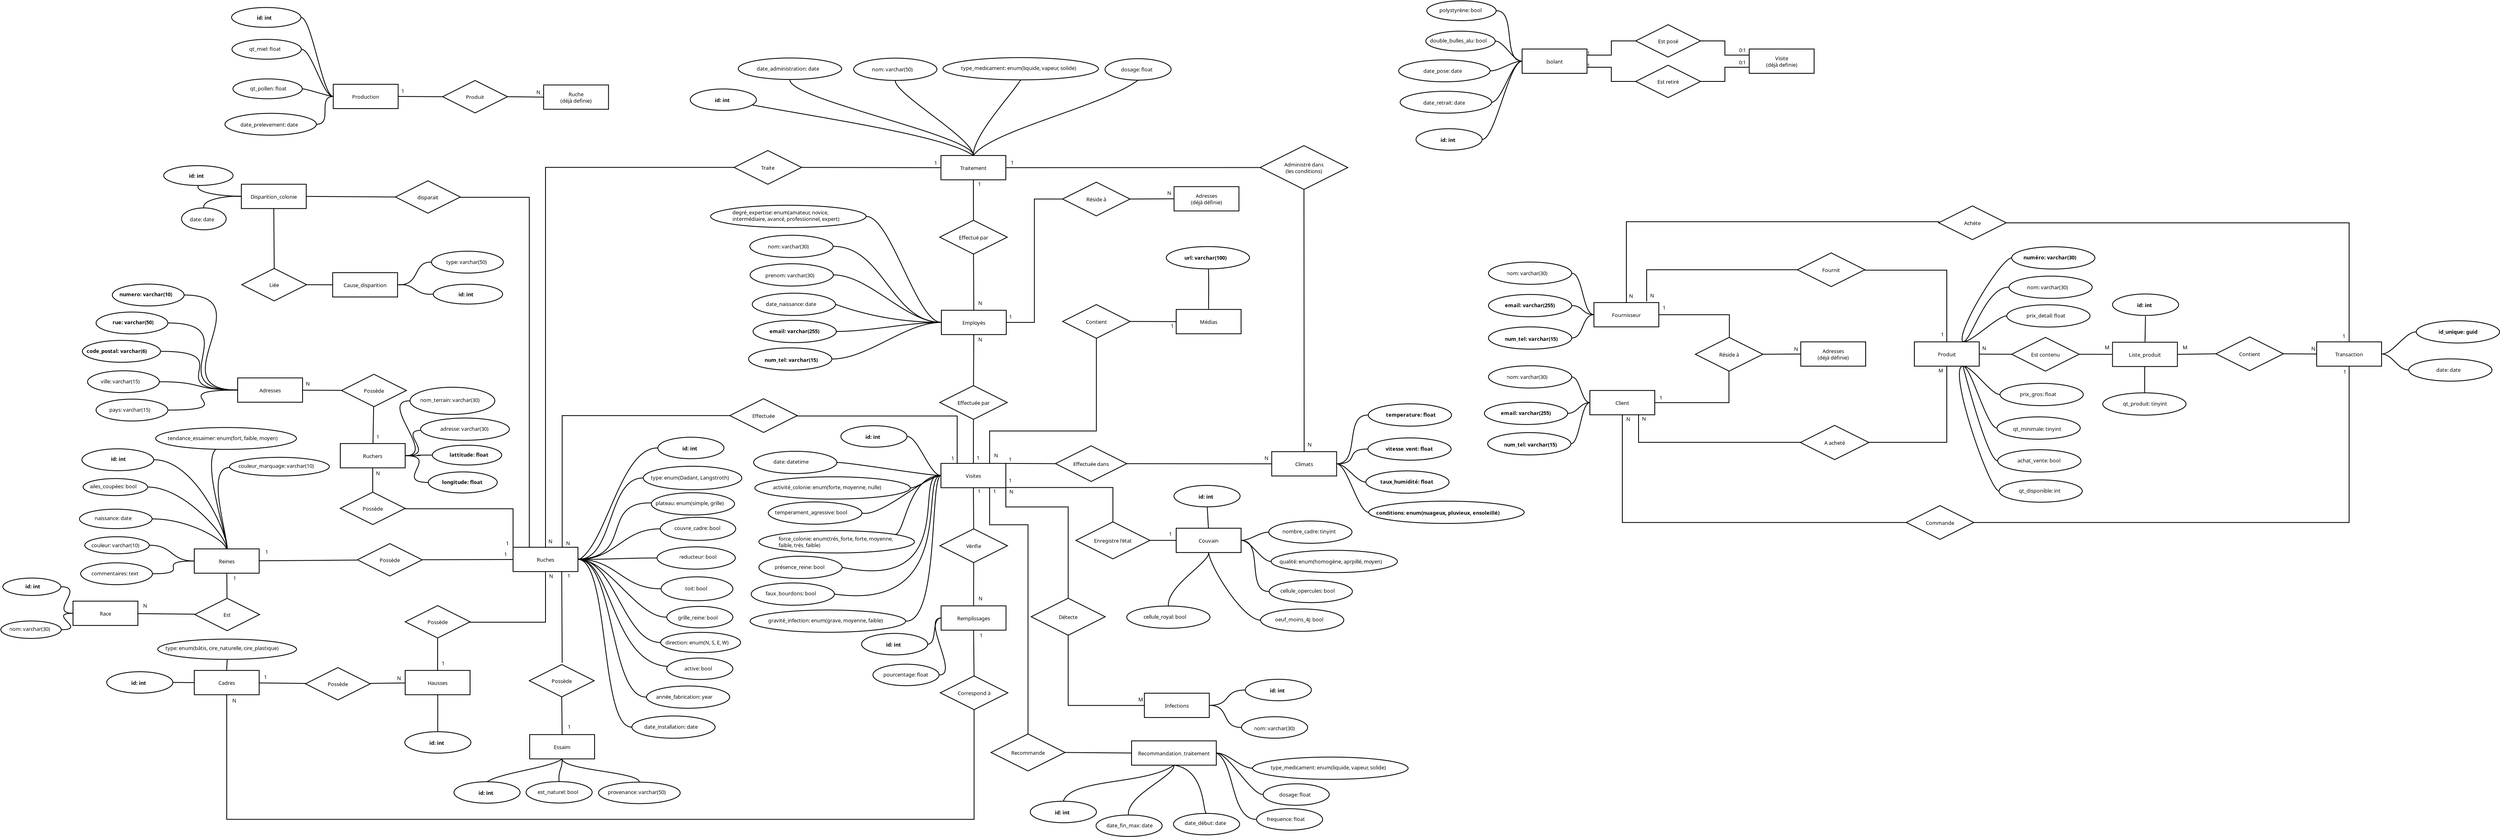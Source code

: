 <?xml version="1.0" encoding="UTF-8"?>
<dia:diagram xmlns:dia="http://www.lysator.liu.se/~alla/dia/">
  <dia:layer name="Arrière-plan" visible="true" active="true">
    <dia:object type="Flowchart - Box" version="0" id="O0">
      <dia:attribute name="obj_pos">
        <dia:point val="42.95,11.55"/>
      </dia:attribute>
      <dia:attribute name="obj_bb">
        <dia:rectangle val="42.9,11.5;51,14.6"/>
      </dia:attribute>
      <dia:attribute name="elem_corner">
        <dia:point val="42.95,11.55"/>
      </dia:attribute>
      <dia:attribute name="elem_width">
        <dia:real val="8"/>
      </dia:attribute>
      <dia:attribute name="elem_height">
        <dia:real val="3"/>
      </dia:attribute>
      <dia:attribute name="show_background">
        <dia:boolean val="true"/>
      </dia:attribute>
      <dia:attribute name="padding">
        <dia:real val="0.5"/>
      </dia:attribute>
      <dia:attribute name="text">
        <dia:composite type="text">
          <dia:attribute name="string">
            <dia:string>#Ruchers#</dia:string>
          </dia:attribute>
          <dia:attribute name="font">
            <dia:font family="sans" style="0" name="Helvetica"/>
          </dia:attribute>
          <dia:attribute name="height">
            <dia:real val="0.8"/>
          </dia:attribute>
          <dia:attribute name="pos">
            <dia:point val="46.95,13.245"/>
          </dia:attribute>
          <dia:attribute name="color">
            <dia:color val="#000000"/>
          </dia:attribute>
          <dia:attribute name="alignment">
            <dia:enum val="1"/>
          </dia:attribute>
        </dia:composite>
      </dia:attribute>
    </dia:object>
    <dia:object type="Flowchart - Box" version="0" id="O1">
      <dia:attribute name="obj_pos">
        <dia:point val="30.3,3.45"/>
      </dia:attribute>
      <dia:attribute name="obj_bb">
        <dia:rectangle val="30.25,3.4;38.35,6.5"/>
      </dia:attribute>
      <dia:attribute name="elem_corner">
        <dia:point val="30.3,3.45"/>
      </dia:attribute>
      <dia:attribute name="elem_width">
        <dia:real val="8"/>
      </dia:attribute>
      <dia:attribute name="elem_height">
        <dia:real val="3"/>
      </dia:attribute>
      <dia:attribute name="show_background">
        <dia:boolean val="true"/>
      </dia:attribute>
      <dia:attribute name="padding">
        <dia:real val="0.5"/>
      </dia:attribute>
      <dia:attribute name="text">
        <dia:composite type="text">
          <dia:attribute name="string">
            <dia:string>#Adresses#</dia:string>
          </dia:attribute>
          <dia:attribute name="font">
            <dia:font family="sans" style="0" name="Helvetica"/>
          </dia:attribute>
          <dia:attribute name="height">
            <dia:real val="0.8"/>
          </dia:attribute>
          <dia:attribute name="pos">
            <dia:point val="34.3,5.145"/>
          </dia:attribute>
          <dia:attribute name="color">
            <dia:color val="#000000"/>
          </dia:attribute>
          <dia:attribute name="alignment">
            <dia:enum val="1"/>
          </dia:attribute>
        </dia:composite>
      </dia:attribute>
    </dia:object>
    <dia:object type="Flowchart - Diamond" version="0" id="O2">
      <dia:attribute name="obj_pos">
        <dia:point val="43.1,3"/>
      </dia:attribute>
      <dia:attribute name="obj_bb">
        <dia:rectangle val="43.05,2.95;51.15,7.05"/>
      </dia:attribute>
      <dia:attribute name="elem_corner">
        <dia:point val="43.1,3"/>
      </dia:attribute>
      <dia:attribute name="elem_width">
        <dia:real val="8"/>
      </dia:attribute>
      <dia:attribute name="elem_height">
        <dia:real val="4"/>
      </dia:attribute>
      <dia:attribute name="show_background">
        <dia:boolean val="true"/>
      </dia:attribute>
      <dia:attribute name="padding">
        <dia:real val="0.354"/>
      </dia:attribute>
      <dia:attribute name="text">
        <dia:composite type="text">
          <dia:attribute name="string">
            <dia:string>#Possède#</dia:string>
          </dia:attribute>
          <dia:attribute name="font">
            <dia:font family="sans" style="0" name="Helvetica"/>
          </dia:attribute>
          <dia:attribute name="height">
            <dia:real val="0.8"/>
          </dia:attribute>
          <dia:attribute name="pos">
            <dia:point val="47.1,5.195"/>
          </dia:attribute>
          <dia:attribute name="color">
            <dia:color val="#000000"/>
          </dia:attribute>
          <dia:attribute name="alignment">
            <dia:enum val="1"/>
          </dia:attribute>
        </dia:composite>
      </dia:attribute>
    </dia:object>
    <dia:object type="Standard - Line" version="0" id="O3">
      <dia:attribute name="obj_pos">
        <dia:point val="38.35,4.966"/>
      </dia:attribute>
      <dia:attribute name="obj_bb">
        <dia:rectangle val="38.3,4.916;43.1,5.034"/>
      </dia:attribute>
      <dia:attribute name="conn_endpoints">
        <dia:point val="38.35,4.966"/>
        <dia:point val="43.05,4.984"/>
      </dia:attribute>
      <dia:attribute name="numcp">
        <dia:int val="1"/>
      </dia:attribute>
      <dia:connections>
        <dia:connection handle="0" to="O1" connection="16"/>
        <dia:connection handle="1" to="O2" connection="16"/>
      </dia:connections>
    </dia:object>
    <dia:object type="Standard - Line" version="0" id="O4">
      <dia:attribute name="obj_pos">
        <dia:point val="47.062,7.031"/>
      </dia:attribute>
      <dia:attribute name="obj_bb">
        <dia:rectangle val="46.928,6.98;47.113,11.551"/>
      </dia:attribute>
      <dia:attribute name="conn_endpoints">
        <dia:point val="47.062,7.031"/>
        <dia:point val="46.979,11.5"/>
      </dia:attribute>
      <dia:attribute name="numcp">
        <dia:int val="1"/>
      </dia:attribute>
      <dia:connections>
        <dia:connection handle="0" to="O2" connection="16"/>
        <dia:connection handle="1" to="O0" connection="16"/>
      </dia:connections>
    </dia:object>
    <dia:object type="Standard - Text" version="1" id="O5">
      <dia:attribute name="obj_pos">
        <dia:point val="38.7,4.4"/>
      </dia:attribute>
      <dia:attribute name="obj_bb">
        <dia:rectangle val="38.7,3.805;39.18,4.553"/>
      </dia:attribute>
      <dia:attribute name="text">
        <dia:composite type="text">
          <dia:attribute name="string">
            <dia:string>#N#</dia:string>
          </dia:attribute>
          <dia:attribute name="font">
            <dia:font family="sans" style="0" name="Helvetica"/>
          </dia:attribute>
          <dia:attribute name="height">
            <dia:real val="0.8"/>
          </dia:attribute>
          <dia:attribute name="pos">
            <dia:point val="38.7,4.4"/>
          </dia:attribute>
          <dia:attribute name="color">
            <dia:color val="#000000"/>
          </dia:attribute>
          <dia:attribute name="alignment">
            <dia:enum val="0"/>
          </dia:attribute>
        </dia:composite>
      </dia:attribute>
      <dia:attribute name="valign">
        <dia:enum val="3"/>
      </dia:attribute>
    </dia:object>
    <dia:object type="Standard - Text" version="1" id="O6">
      <dia:attribute name="obj_pos">
        <dia:point val="47.4,10.95"/>
      </dia:attribute>
      <dia:attribute name="obj_bb">
        <dia:rectangle val="47.4,10.355;47.807,11.102"/>
      </dia:attribute>
      <dia:attribute name="text">
        <dia:composite type="text">
          <dia:attribute name="string">
            <dia:string>#1#</dia:string>
          </dia:attribute>
          <dia:attribute name="font">
            <dia:font family="sans" style="0" name="Helvetica"/>
          </dia:attribute>
          <dia:attribute name="height">
            <dia:real val="0.8"/>
          </dia:attribute>
          <dia:attribute name="pos">
            <dia:point val="47.4,10.95"/>
          </dia:attribute>
          <dia:attribute name="color">
            <dia:color val="#000000"/>
          </dia:attribute>
          <dia:attribute name="alignment">
            <dia:enum val="0"/>
          </dia:attribute>
        </dia:composite>
      </dia:attribute>
      <dia:attribute name="valign">
        <dia:enum val="3"/>
      </dia:attribute>
    </dia:object>
    <dia:object type="Flowchart - Box" version="0" id="O7">
      <dia:attribute name="obj_pos">
        <dia:point val="64.25,24.35"/>
      </dia:attribute>
      <dia:attribute name="obj_bb">
        <dia:rectangle val="64.2,24.3;72.3,27.4"/>
      </dia:attribute>
      <dia:attribute name="elem_corner">
        <dia:point val="64.25,24.35"/>
      </dia:attribute>
      <dia:attribute name="elem_width">
        <dia:real val="8"/>
      </dia:attribute>
      <dia:attribute name="elem_height">
        <dia:real val="3"/>
      </dia:attribute>
      <dia:attribute name="show_background">
        <dia:boolean val="true"/>
      </dia:attribute>
      <dia:attribute name="padding">
        <dia:real val="0.5"/>
      </dia:attribute>
      <dia:attribute name="text">
        <dia:composite type="text">
          <dia:attribute name="string">
            <dia:string>#Ruches#</dia:string>
          </dia:attribute>
          <dia:attribute name="font">
            <dia:font family="sans" style="0" name="Helvetica"/>
          </dia:attribute>
          <dia:attribute name="height">
            <dia:real val="0.8"/>
          </dia:attribute>
          <dia:attribute name="pos">
            <dia:point val="68.25,26.045"/>
          </dia:attribute>
          <dia:attribute name="color">
            <dia:color val="#000000"/>
          </dia:attribute>
          <dia:attribute name="alignment">
            <dia:enum val="1"/>
          </dia:attribute>
        </dia:composite>
      </dia:attribute>
    </dia:object>
    <dia:object type="Flowchart - Diamond" version="0" id="O8">
      <dia:attribute name="obj_pos">
        <dia:point val="42.95,17.55"/>
      </dia:attribute>
      <dia:attribute name="obj_bb">
        <dia:rectangle val="42.9,17.5;51,21.6"/>
      </dia:attribute>
      <dia:attribute name="elem_corner">
        <dia:point val="42.95,17.55"/>
      </dia:attribute>
      <dia:attribute name="elem_width">
        <dia:real val="8"/>
      </dia:attribute>
      <dia:attribute name="elem_height">
        <dia:real val="4"/>
      </dia:attribute>
      <dia:attribute name="show_background">
        <dia:boolean val="true"/>
      </dia:attribute>
      <dia:attribute name="padding">
        <dia:real val="0.354"/>
      </dia:attribute>
      <dia:attribute name="text">
        <dia:composite type="text">
          <dia:attribute name="string">
            <dia:string>#Possède#</dia:string>
          </dia:attribute>
          <dia:attribute name="font">
            <dia:font family="sans" style="0" name="Helvetica"/>
          </dia:attribute>
          <dia:attribute name="height">
            <dia:real val="0.8"/>
          </dia:attribute>
          <dia:attribute name="pos">
            <dia:point val="46.95,19.745"/>
          </dia:attribute>
          <dia:attribute name="color">
            <dia:color val="#000000"/>
          </dia:attribute>
          <dia:attribute name="alignment">
            <dia:enum val="1"/>
          </dia:attribute>
        </dia:composite>
      </dia:attribute>
    </dia:object>
    <dia:object type="Standard - Line" version="0" id="O9">
      <dia:attribute name="obj_pos">
        <dia:point val="46.95,14.6"/>
      </dia:attribute>
      <dia:attribute name="obj_bb">
        <dia:rectangle val="46.9,14.55;47,17.55"/>
      </dia:attribute>
      <dia:attribute name="conn_endpoints">
        <dia:point val="46.95,14.6"/>
        <dia:point val="46.95,17.5"/>
      </dia:attribute>
      <dia:attribute name="numcp">
        <dia:int val="1"/>
      </dia:attribute>
      <dia:connections>
        <dia:connection handle="0" to="O0" connection="16"/>
        <dia:connection handle="1" to="O8" connection="16"/>
      </dia:connections>
    </dia:object>
    <dia:object type="Flowchart - Box" version="0" id="O10">
      <dia:attribute name="obj_pos">
        <dia:point val="50.95,39.55"/>
      </dia:attribute>
      <dia:attribute name="obj_bb">
        <dia:rectangle val="50.9,39.5;59,42.6"/>
      </dia:attribute>
      <dia:attribute name="elem_corner">
        <dia:point val="50.95,39.55"/>
      </dia:attribute>
      <dia:attribute name="elem_width">
        <dia:real val="8"/>
      </dia:attribute>
      <dia:attribute name="elem_height">
        <dia:real val="3"/>
      </dia:attribute>
      <dia:attribute name="show_background">
        <dia:boolean val="true"/>
      </dia:attribute>
      <dia:attribute name="padding">
        <dia:real val="0.5"/>
      </dia:attribute>
      <dia:attribute name="text">
        <dia:composite type="text">
          <dia:attribute name="string">
            <dia:string>#Hausses#</dia:string>
          </dia:attribute>
          <dia:attribute name="font">
            <dia:font family="sans" style="0" name="Helvetica"/>
          </dia:attribute>
          <dia:attribute name="height">
            <dia:real val="0.8"/>
          </dia:attribute>
          <dia:attribute name="pos">
            <dia:point val="54.95,41.245"/>
          </dia:attribute>
          <dia:attribute name="color">
            <dia:color val="#000000"/>
          </dia:attribute>
          <dia:attribute name="alignment">
            <dia:enum val="1"/>
          </dia:attribute>
        </dia:composite>
      </dia:attribute>
    </dia:object>
    <dia:object type="Flowchart - Diamond" version="0" id="O11">
      <dia:attribute name="obj_pos">
        <dia:point val="50.95,31.55"/>
      </dia:attribute>
      <dia:attribute name="obj_bb">
        <dia:rectangle val="50.9,31.5;59,35.6"/>
      </dia:attribute>
      <dia:attribute name="elem_corner">
        <dia:point val="50.95,31.55"/>
      </dia:attribute>
      <dia:attribute name="elem_width">
        <dia:real val="8"/>
      </dia:attribute>
      <dia:attribute name="elem_height">
        <dia:real val="4"/>
      </dia:attribute>
      <dia:attribute name="show_background">
        <dia:boolean val="true"/>
      </dia:attribute>
      <dia:attribute name="padding">
        <dia:real val="0.354"/>
      </dia:attribute>
      <dia:attribute name="text">
        <dia:composite type="text">
          <dia:attribute name="string">
            <dia:string>#Possède#</dia:string>
          </dia:attribute>
          <dia:attribute name="font">
            <dia:font family="sans" style="0" name="Helvetica"/>
          </dia:attribute>
          <dia:attribute name="height">
            <dia:real val="0.8"/>
          </dia:attribute>
          <dia:attribute name="pos">
            <dia:point val="54.95,33.745"/>
          </dia:attribute>
          <dia:attribute name="color">
            <dia:color val="#000000"/>
          </dia:attribute>
          <dia:attribute name="alignment">
            <dia:enum val="1"/>
          </dia:attribute>
        </dia:composite>
      </dia:attribute>
    </dia:object>
    <dia:object type="Standard - Line" version="0" id="O12">
      <dia:attribute name="obj_pos">
        <dia:point val="54.95,35.6"/>
      </dia:attribute>
      <dia:attribute name="obj_bb">
        <dia:rectangle val="54.9,35.55;55,39.55"/>
      </dia:attribute>
      <dia:attribute name="conn_endpoints">
        <dia:point val="54.95,35.6"/>
        <dia:point val="54.95,39.5"/>
      </dia:attribute>
      <dia:attribute name="numcp">
        <dia:int val="1"/>
      </dia:attribute>
      <dia:connections>
        <dia:connection handle="0" to="O11" connection="16"/>
        <dia:connection handle="1" to="O10" connection="16"/>
      </dia:connections>
    </dia:object>
    <dia:object type="Flowchart - Box" version="0" id="O13">
      <dia:attribute name="obj_pos">
        <dia:point val="24.95,39.55"/>
      </dia:attribute>
      <dia:attribute name="obj_bb">
        <dia:rectangle val="24.9,39.5;33,42.6"/>
      </dia:attribute>
      <dia:attribute name="elem_corner">
        <dia:point val="24.95,39.55"/>
      </dia:attribute>
      <dia:attribute name="elem_width">
        <dia:real val="8"/>
      </dia:attribute>
      <dia:attribute name="elem_height">
        <dia:real val="3"/>
      </dia:attribute>
      <dia:attribute name="show_background">
        <dia:boolean val="true"/>
      </dia:attribute>
      <dia:attribute name="padding">
        <dia:real val="0.5"/>
      </dia:attribute>
      <dia:attribute name="text">
        <dia:composite type="text">
          <dia:attribute name="string">
            <dia:string>#Cadres#</dia:string>
          </dia:attribute>
          <dia:attribute name="font">
            <dia:font family="sans" style="0" name="Helvetica"/>
          </dia:attribute>
          <dia:attribute name="height">
            <dia:real val="0.8"/>
          </dia:attribute>
          <dia:attribute name="pos">
            <dia:point val="28.95,41.245"/>
          </dia:attribute>
          <dia:attribute name="color">
            <dia:color val="#000000"/>
          </dia:attribute>
          <dia:attribute name="alignment">
            <dia:enum val="1"/>
          </dia:attribute>
        </dia:composite>
      </dia:attribute>
    </dia:object>
    <dia:object type="Flowchart - Diamond" version="0" id="O14">
      <dia:attribute name="obj_pos">
        <dia:point val="38.65,39.2"/>
      </dia:attribute>
      <dia:attribute name="obj_bb">
        <dia:rectangle val="38.6,39.15;46.7,43.25"/>
      </dia:attribute>
      <dia:attribute name="elem_corner">
        <dia:point val="38.65,39.2"/>
      </dia:attribute>
      <dia:attribute name="elem_width">
        <dia:real val="8"/>
      </dia:attribute>
      <dia:attribute name="elem_height">
        <dia:real val="4"/>
      </dia:attribute>
      <dia:attribute name="show_background">
        <dia:boolean val="true"/>
      </dia:attribute>
      <dia:attribute name="padding">
        <dia:real val="0.354"/>
      </dia:attribute>
      <dia:attribute name="text">
        <dia:composite type="text">
          <dia:attribute name="string">
            <dia:string>#Possède#</dia:string>
          </dia:attribute>
          <dia:attribute name="font">
            <dia:font family="sans" style="0" name="Helvetica"/>
          </dia:attribute>
          <dia:attribute name="height">
            <dia:real val="0.8"/>
          </dia:attribute>
          <dia:attribute name="pos">
            <dia:point val="42.65,41.395"/>
          </dia:attribute>
          <dia:attribute name="color">
            <dia:color val="#000000"/>
          </dia:attribute>
          <dia:attribute name="alignment">
            <dia:enum val="1"/>
          </dia:attribute>
        </dia:composite>
      </dia:attribute>
    </dia:object>
    <dia:object type="Standard - Line" version="0" id="O15">
      <dia:attribute name="obj_pos">
        <dia:point val="32.999,41.094"/>
      </dia:attribute>
      <dia:attribute name="obj_bb">
        <dia:rectangle val="32.948,41.044;38.714,41.207"/>
      </dia:attribute>
      <dia:attribute name="conn_endpoints">
        <dia:point val="32.999,41.094"/>
        <dia:point val="38.663,41.156"/>
      </dia:attribute>
      <dia:attribute name="numcp">
        <dia:int val="1"/>
      </dia:attribute>
      <dia:connections>
        <dia:connection handle="0" to="O13" connection="16"/>
        <dia:connection handle="1" to="O14" connection="16"/>
      </dia:connections>
    </dia:object>
    <dia:object type="Standard - Line" version="0" id="O16">
      <dia:attribute name="obj_pos">
        <dia:point val="46.651,41.151"/>
      </dia:attribute>
      <dia:attribute name="obj_bb">
        <dia:rectangle val="46.601,41.049;50.951,41.202"/>
      </dia:attribute>
      <dia:attribute name="conn_endpoints">
        <dia:point val="46.651,41.151"/>
        <dia:point val="50.901,41.099"/>
      </dia:attribute>
      <dia:attribute name="numcp">
        <dia:int val="1"/>
      </dia:attribute>
      <dia:connections>
        <dia:connection handle="0" to="O14" connection="16"/>
        <dia:connection handle="1" to="O10" connection="16"/>
      </dia:connections>
    </dia:object>
    <dia:object type="Flowchart - Box" version="0" id="O17">
      <dia:attribute name="obj_pos">
        <dia:point val="24.95,24.55"/>
      </dia:attribute>
      <dia:attribute name="obj_bb">
        <dia:rectangle val="24.9,24.5;33,27.6"/>
      </dia:attribute>
      <dia:attribute name="elem_corner">
        <dia:point val="24.95,24.55"/>
      </dia:attribute>
      <dia:attribute name="elem_width">
        <dia:real val="8"/>
      </dia:attribute>
      <dia:attribute name="elem_height">
        <dia:real val="3"/>
      </dia:attribute>
      <dia:attribute name="border_width">
        <dia:real val="0.1"/>
      </dia:attribute>
      <dia:attribute name="show_background">
        <dia:boolean val="true"/>
      </dia:attribute>
      <dia:attribute name="padding">
        <dia:real val="0.5"/>
      </dia:attribute>
      <dia:attribute name="text">
        <dia:composite type="text">
          <dia:attribute name="string">
            <dia:string>#Reines#</dia:string>
          </dia:attribute>
          <dia:attribute name="font">
            <dia:font family="sans" style="0" name="Helvetica"/>
          </dia:attribute>
          <dia:attribute name="height">
            <dia:real val="0.8"/>
          </dia:attribute>
          <dia:attribute name="pos">
            <dia:point val="28.95,26.245"/>
          </dia:attribute>
          <dia:attribute name="color">
            <dia:color val="#000000"/>
          </dia:attribute>
          <dia:attribute name="alignment">
            <dia:enum val="1"/>
          </dia:attribute>
        </dia:composite>
      </dia:attribute>
    </dia:object>
    <dia:object type="Flowchart - Diamond" version="0" id="O18">
      <dia:attribute name="obj_pos">
        <dia:point val="45.05,23.9"/>
      </dia:attribute>
      <dia:attribute name="obj_bb">
        <dia:rectangle val="45,23.85;53.1,27.95"/>
      </dia:attribute>
      <dia:attribute name="elem_corner">
        <dia:point val="45.05,23.9"/>
      </dia:attribute>
      <dia:attribute name="elem_width">
        <dia:real val="8"/>
      </dia:attribute>
      <dia:attribute name="elem_height">
        <dia:real val="4"/>
      </dia:attribute>
      <dia:attribute name="show_background">
        <dia:boolean val="true"/>
      </dia:attribute>
      <dia:attribute name="padding">
        <dia:real val="0.354"/>
      </dia:attribute>
      <dia:attribute name="text">
        <dia:composite type="text">
          <dia:attribute name="string">
            <dia:string>#Possède#</dia:string>
          </dia:attribute>
          <dia:attribute name="font">
            <dia:font family="sans" style="0" name="Helvetica"/>
          </dia:attribute>
          <dia:attribute name="height">
            <dia:real val="0.8"/>
          </dia:attribute>
          <dia:attribute name="pos">
            <dia:point val="49.05,26.095"/>
          </dia:attribute>
          <dia:attribute name="color">
            <dia:color val="#000000"/>
          </dia:attribute>
          <dia:attribute name="alignment">
            <dia:enum val="1"/>
          </dia:attribute>
        </dia:composite>
      </dia:attribute>
    </dia:object>
    <dia:object type="Standard - Line" version="0" id="O19">
      <dia:attribute name="obj_pos">
        <dia:point val="33.0,26.02"/>
      </dia:attribute>
      <dia:attribute name="obj_bb">
        <dia:rectangle val="32.949,25.88;45.06,26.07"/>
      </dia:attribute>
      <dia:attribute name="conn_endpoints">
        <dia:point val="33.0,26.02"/>
        <dia:point val="45.01,25.93"/>
      </dia:attribute>
      <dia:attribute name="numcp">
        <dia:int val="1"/>
      </dia:attribute>
      <dia:connections>
        <dia:connection handle="0" to="O17" connection="16"/>
        <dia:connection handle="1" to="O18" connection="16"/>
      </dia:connections>
    </dia:object>
    <dia:object type="Standard - Line" version="0" id="O20">
      <dia:attribute name="obj_pos">
        <dia:point val="53.1,25.89"/>
      </dia:attribute>
      <dia:attribute name="obj_bb">
        <dia:rectangle val="53.05,25.81;64.25,25.94"/>
      </dia:attribute>
      <dia:attribute name="conn_endpoints">
        <dia:point val="53.1,25.89"/>
        <dia:point val="64.2,25.86"/>
      </dia:attribute>
      <dia:attribute name="numcp">
        <dia:int val="1"/>
      </dia:attribute>
      <dia:connections>
        <dia:connection handle="0" to="O18" connection="16"/>
        <dia:connection handle="1" to="O7" connection="16"/>
      </dia:connections>
    </dia:object>
    <dia:object type="Standard - Text" version="1" id="O21">
      <dia:attribute name="obj_pos">
        <dia:point val="47.35,15.45"/>
      </dia:attribute>
      <dia:attribute name="obj_bb">
        <dia:rectangle val="47.35,14.855;47.83,15.602"/>
      </dia:attribute>
      <dia:attribute name="text">
        <dia:composite type="text">
          <dia:attribute name="string">
            <dia:string>#N#</dia:string>
          </dia:attribute>
          <dia:attribute name="font">
            <dia:font family="sans" style="0" name="Helvetica"/>
          </dia:attribute>
          <dia:attribute name="height">
            <dia:real val="0.8"/>
          </dia:attribute>
          <dia:attribute name="pos">
            <dia:point val="47.35,15.45"/>
          </dia:attribute>
          <dia:attribute name="color">
            <dia:color val="#000000"/>
          </dia:attribute>
          <dia:attribute name="alignment">
            <dia:enum val="0"/>
          </dia:attribute>
        </dia:composite>
      </dia:attribute>
      <dia:attribute name="valign">
        <dia:enum val="3"/>
      </dia:attribute>
    </dia:object>
    <dia:object type="Standard - Text" version="1" id="O22">
      <dia:attribute name="obj_pos">
        <dia:point val="63.373,24.091"/>
      </dia:attribute>
      <dia:attribute name="obj_bb">
        <dia:rectangle val="63.373,23.496;63.781,24.244"/>
      </dia:attribute>
      <dia:attribute name="text">
        <dia:composite type="text">
          <dia:attribute name="string">
            <dia:string>#1#</dia:string>
          </dia:attribute>
          <dia:attribute name="font">
            <dia:font family="sans" style="0" name="Helvetica"/>
          </dia:attribute>
          <dia:attribute name="height">
            <dia:real val="0.8"/>
          </dia:attribute>
          <dia:attribute name="pos">
            <dia:point val="63.373,24.091"/>
          </dia:attribute>
          <dia:attribute name="color">
            <dia:color val="#000000"/>
          </dia:attribute>
          <dia:attribute name="alignment">
            <dia:enum val="0"/>
          </dia:attribute>
        </dia:composite>
      </dia:attribute>
      <dia:attribute name="valign">
        <dia:enum val="3"/>
      </dia:attribute>
    </dia:object>
    <dia:object type="Standard - Text" version="1" id="O23">
      <dia:attribute name="obj_pos">
        <dia:point val="63.15,25.45"/>
      </dia:attribute>
      <dia:attribute name="obj_bb">
        <dia:rectangle val="63.15,24.855;63.557,25.602"/>
      </dia:attribute>
      <dia:attribute name="text">
        <dia:composite type="text">
          <dia:attribute name="string">
            <dia:string>#1#</dia:string>
          </dia:attribute>
          <dia:attribute name="font">
            <dia:font family="sans" style="0" name="Helvetica"/>
          </dia:attribute>
          <dia:attribute name="height">
            <dia:real val="0.8"/>
          </dia:attribute>
          <dia:attribute name="pos">
            <dia:point val="63.15,25.45"/>
          </dia:attribute>
          <dia:attribute name="color">
            <dia:color val="#000000"/>
          </dia:attribute>
          <dia:attribute name="alignment">
            <dia:enum val="0"/>
          </dia:attribute>
        </dia:composite>
      </dia:attribute>
      <dia:attribute name="valign">
        <dia:enum val="3"/>
      </dia:attribute>
    </dia:object>
    <dia:object type="Standard - Text" version="1" id="O24">
      <dia:attribute name="obj_pos">
        <dia:point val="33.7,25.15"/>
      </dia:attribute>
      <dia:attribute name="obj_bb">
        <dia:rectangle val="33.7,24.555;34.108,25.302"/>
      </dia:attribute>
      <dia:attribute name="text">
        <dia:composite type="text">
          <dia:attribute name="string">
            <dia:string>#1#</dia:string>
          </dia:attribute>
          <dia:attribute name="font">
            <dia:font family="sans" style="0" name="Helvetica"/>
          </dia:attribute>
          <dia:attribute name="height">
            <dia:real val="0.8"/>
          </dia:attribute>
          <dia:attribute name="pos">
            <dia:point val="33.7,25.15"/>
          </dia:attribute>
          <dia:attribute name="color">
            <dia:color val="#000000"/>
          </dia:attribute>
          <dia:attribute name="alignment">
            <dia:enum val="0"/>
          </dia:attribute>
        </dia:composite>
      </dia:attribute>
      <dia:attribute name="valign">
        <dia:enum val="3"/>
      </dia:attribute>
    </dia:object>
    <dia:object type="Standard - Text" version="1" id="O25">
      <dia:attribute name="obj_pos">
        <dia:point val="68.705,28.15"/>
      </dia:attribute>
      <dia:attribute name="obj_bb">
        <dia:rectangle val="68.705,27.555;69.185,28.302"/>
      </dia:attribute>
      <dia:attribute name="text">
        <dia:composite type="text">
          <dia:attribute name="string">
            <dia:string>#N#</dia:string>
          </dia:attribute>
          <dia:attribute name="font">
            <dia:font family="sans" style="0" name="Helvetica"/>
          </dia:attribute>
          <dia:attribute name="height">
            <dia:real val="0.8"/>
          </dia:attribute>
          <dia:attribute name="pos">
            <dia:point val="68.705,28.15"/>
          </dia:attribute>
          <dia:attribute name="color">
            <dia:color val="#000000"/>
          </dia:attribute>
          <dia:attribute name="alignment">
            <dia:enum val="0"/>
          </dia:attribute>
        </dia:composite>
      </dia:attribute>
      <dia:attribute name="valign">
        <dia:enum val="3"/>
      </dia:attribute>
    </dia:object>
    <dia:object type="Standard - Text" version="1" id="O26">
      <dia:attribute name="obj_pos">
        <dia:point val="55.45,38.9"/>
      </dia:attribute>
      <dia:attribute name="obj_bb">
        <dia:rectangle val="55.45,38.305;55.858,39.053"/>
      </dia:attribute>
      <dia:attribute name="text">
        <dia:composite type="text">
          <dia:attribute name="string">
            <dia:string>#1#</dia:string>
          </dia:attribute>
          <dia:attribute name="font">
            <dia:font family="sans" style="0" name="Helvetica"/>
          </dia:attribute>
          <dia:attribute name="height">
            <dia:real val="0.8"/>
          </dia:attribute>
          <dia:attribute name="pos">
            <dia:point val="55.45,38.9"/>
          </dia:attribute>
          <dia:attribute name="color">
            <dia:color val="#000000"/>
          </dia:attribute>
          <dia:attribute name="alignment">
            <dia:enum val="0"/>
          </dia:attribute>
        </dia:composite>
      </dia:attribute>
      <dia:attribute name="valign">
        <dia:enum val="3"/>
      </dia:attribute>
    </dia:object>
    <dia:object type="Standard - Text" version="1" id="O27">
      <dia:attribute name="obj_pos">
        <dia:point val="49.95,40.75"/>
      </dia:attribute>
      <dia:attribute name="obj_bb">
        <dia:rectangle val="49.95,40.155;50.43,40.903"/>
      </dia:attribute>
      <dia:attribute name="text">
        <dia:composite type="text">
          <dia:attribute name="string">
            <dia:string>#N#</dia:string>
          </dia:attribute>
          <dia:attribute name="font">
            <dia:font family="sans" style="0" name="Helvetica"/>
          </dia:attribute>
          <dia:attribute name="height">
            <dia:real val="0.8"/>
          </dia:attribute>
          <dia:attribute name="pos">
            <dia:point val="49.95,40.75"/>
          </dia:attribute>
          <dia:attribute name="color">
            <dia:color val="#000000"/>
          </dia:attribute>
          <dia:attribute name="alignment">
            <dia:enum val="0"/>
          </dia:attribute>
        </dia:composite>
      </dia:attribute>
      <dia:attribute name="valign">
        <dia:enum val="3"/>
      </dia:attribute>
    </dia:object>
    <dia:object type="Standard - Text" version="1" id="O28">
      <dia:attribute name="obj_pos">
        <dia:point val="33.55,40.6"/>
      </dia:attribute>
      <dia:attribute name="obj_bb">
        <dia:rectangle val="33.55,40.005;33.958,40.752"/>
      </dia:attribute>
      <dia:attribute name="text">
        <dia:composite type="text">
          <dia:attribute name="string">
            <dia:string>#1#</dia:string>
          </dia:attribute>
          <dia:attribute name="font">
            <dia:font family="sans" style="0" name="Helvetica"/>
          </dia:attribute>
          <dia:attribute name="height">
            <dia:real val="0.8"/>
          </dia:attribute>
          <dia:attribute name="pos">
            <dia:point val="33.55,40.6"/>
          </dia:attribute>
          <dia:attribute name="color">
            <dia:color val="#000000"/>
          </dia:attribute>
          <dia:attribute name="alignment">
            <dia:enum val="0"/>
          </dia:attribute>
        </dia:composite>
      </dia:attribute>
      <dia:attribute name="valign">
        <dia:enum val="3"/>
      </dia:attribute>
    </dia:object>
    <dia:object type="Standard - Text" version="1" id="O29">
      <dia:attribute name="obj_pos">
        <dia:point val="87.575,21.275"/>
      </dia:attribute>
      <dia:attribute name="obj_bb">
        <dia:rectangle val="87.575,20.68;87.575,21.427"/>
      </dia:attribute>
      <dia:attribute name="text">
        <dia:composite type="text">
          <dia:attribute name="string">
            <dia:string>##</dia:string>
          </dia:attribute>
          <dia:attribute name="font">
            <dia:font family="sans" style="0" name="Helvetica"/>
          </dia:attribute>
          <dia:attribute name="height">
            <dia:real val="0.8"/>
          </dia:attribute>
          <dia:attribute name="pos">
            <dia:point val="87.575,21.275"/>
          </dia:attribute>
          <dia:attribute name="color">
            <dia:color val="#000000"/>
          </dia:attribute>
          <dia:attribute name="alignment">
            <dia:enum val="0"/>
          </dia:attribute>
        </dia:composite>
      </dia:attribute>
      <dia:attribute name="valign">
        <dia:enum val="3"/>
      </dia:attribute>
    </dia:object>
    <dia:object type="Standard - Text" version="1" id="O30">
      <dia:attribute name="obj_pos">
        <dia:point val="86.375,15.8"/>
      </dia:attribute>
      <dia:attribute name="obj_bb">
        <dia:rectangle val="86.375,15.205;86.375,15.953"/>
      </dia:attribute>
      <dia:attribute name="text">
        <dia:composite type="text">
          <dia:attribute name="string">
            <dia:string>##</dia:string>
          </dia:attribute>
          <dia:attribute name="font">
            <dia:font family="sans" style="0" name="Helvetica"/>
          </dia:attribute>
          <dia:attribute name="height">
            <dia:real val="0.8"/>
          </dia:attribute>
          <dia:attribute name="pos">
            <dia:point val="86.375,15.8"/>
          </dia:attribute>
          <dia:attribute name="color">
            <dia:color val="#000000"/>
          </dia:attribute>
          <dia:attribute name="alignment">
            <dia:enum val="0"/>
          </dia:attribute>
        </dia:composite>
      </dia:attribute>
      <dia:attribute name="valign">
        <dia:enum val="3"/>
      </dia:attribute>
      <dia:connections>
        <dia:connection handle="0" to="O63" connection="8"/>
      </dia:connections>
    </dia:object>
    <dia:object type="Standard - BezierLine" version="0" id="O31">
      <dia:attribute name="obj_pos">
        <dia:point val="86.375,15.8"/>
      </dia:attribute>
      <dia:attribute name="obj_bb">
        <dia:rectangle val="72.249,15.75;80.3,25.9"/>
      </dia:attribute>
      <dia:attribute name="bez_points">
        <dia:point val="86.375,15.8"/>
        <dia:point val="82.001,15.8"/>
        <dia:point val="72.624,25.85"/>
        <dia:point val="68.25,25.85"/>
      </dia:attribute>
      <dia:attribute name="corner_types">
        <dia:enum val="0"/>
        <dia:enum val="0"/>
      </dia:attribute>
      <dia:connections>
        <dia:connection handle="0" to="O63" connection="8"/>
        <dia:connection handle="3" to="O7" connection="16"/>
      </dia:connections>
    </dia:object>
    <dia:group>
      <dia:object type="Standard - Ellipse" version="0" id="O32">
        <dia:attribute name="obj_pos">
          <dia:point val="82.4,20.65"/>
        </dia:attribute>
        <dia:attribute name="obj_bb">
          <dia:rectangle val="82.35,20.6;91.75,23.55"/>
        </dia:attribute>
        <dia:attribute name="elem_corner">
          <dia:point val="82.4,20.65"/>
        </dia:attribute>
        <dia:attribute name="elem_width">
          <dia:real val="9.3"/>
        </dia:attribute>
        <dia:attribute name="elem_height">
          <dia:real val="2.85"/>
        </dia:attribute>
      </dia:object>
      <dia:object type="Standard - Text" version="1" id="O33">
        <dia:attribute name="obj_pos">
          <dia:point val="84.15,22.225"/>
        </dia:attribute>
        <dia:attribute name="obj_bb">
          <dia:rectangle val="84.15,21.63;90.225,22.378"/>
        </dia:attribute>
        <dia:attribute name="text">
          <dia:composite type="text">
            <dia:attribute name="string">
              <dia:string>#couvre_cadre: bool#</dia:string>
            </dia:attribute>
            <dia:attribute name="font">
              <dia:font family="sans" style="0" name="Helvetica"/>
            </dia:attribute>
            <dia:attribute name="height">
              <dia:real val="0.8"/>
            </dia:attribute>
            <dia:attribute name="pos">
              <dia:point val="84.15,22.225"/>
            </dia:attribute>
            <dia:attribute name="color">
              <dia:color val="#000000"/>
            </dia:attribute>
            <dia:attribute name="alignment">
              <dia:enum val="0"/>
            </dia:attribute>
          </dia:composite>
        </dia:attribute>
        <dia:attribute name="valign">
          <dia:enum val="3"/>
        </dia:attribute>
      </dia:object>
    </dia:group>
    <dia:object type="Standard - BezierLine" version="0" id="O34">
      <dia:attribute name="obj_pos">
        <dia:point val="87.05,22.075"/>
      </dia:attribute>
      <dia:attribute name="obj_bb">
        <dia:rectangle val="72.25,22.025;82.409,25.9"/>
      </dia:attribute>
      <dia:attribute name="bez_points">
        <dia:point val="87.05,22.075"/>
        <dia:point val="82.419,22.075"/>
        <dia:point val="72.881,25.85"/>
        <dia:point val="68.25,25.85"/>
      </dia:attribute>
      <dia:attribute name="corner_types">
        <dia:enum val="0"/>
        <dia:enum val="0"/>
      </dia:attribute>
      <dia:connections>
        <dia:connection handle="0" to="O32" connection="8"/>
        <dia:connection handle="3" to="O7" connection="16"/>
      </dia:connections>
    </dia:object>
    <dia:group>
      <dia:object type="Standard - Ellipse" version="0" id="O35">
        <dia:attribute name="obj_pos">
          <dia:point val="82,24.3"/>
        </dia:attribute>
        <dia:attribute name="obj_bb">
          <dia:rectangle val="81.95,24.25;91.7,27.1"/>
        </dia:attribute>
        <dia:attribute name="elem_corner">
          <dia:point val="82,24.3"/>
        </dia:attribute>
        <dia:attribute name="elem_width">
          <dia:real val="9.65"/>
        </dia:attribute>
        <dia:attribute name="elem_height">
          <dia:real val="2.75"/>
        </dia:attribute>
      </dia:object>
      <dia:object type="Standard - Text" version="1" id="O36">
        <dia:attribute name="obj_pos">
          <dia:point val="84.725,25.775"/>
        </dia:attribute>
        <dia:attribute name="obj_bb">
          <dia:rectangle val="84.725,25.18;89.623,25.927"/>
        </dia:attribute>
        <dia:attribute name="text">
          <dia:composite type="text">
            <dia:attribute name="string">
              <dia:string>#reducteur: bool#</dia:string>
            </dia:attribute>
            <dia:attribute name="font">
              <dia:font family="sans" style="0" name="Helvetica"/>
            </dia:attribute>
            <dia:attribute name="height">
              <dia:real val="0.8"/>
            </dia:attribute>
            <dia:attribute name="pos">
              <dia:point val="84.725,25.775"/>
            </dia:attribute>
            <dia:attribute name="color">
              <dia:color val="#000000"/>
            </dia:attribute>
            <dia:attribute name="alignment">
              <dia:enum val="0"/>
            </dia:attribute>
          </dia:composite>
        </dia:attribute>
        <dia:attribute name="valign">
          <dia:enum val="3"/>
        </dia:attribute>
      </dia:object>
    </dia:group>
    <dia:object type="Standard - BezierLine" version="0" id="O37">
      <dia:attribute name="obj_pos">
        <dia:point val="86.825,25.675"/>
      </dia:attribute>
      <dia:attribute name="obj_bb">
        <dia:rectangle val="72.25,25.625;82.002,25.9"/>
      </dia:attribute>
      <dia:attribute name="bez_points">
        <dia:point val="86.825,25.675"/>
        <dia:point val="82.6,25.675"/>
        <dia:point val="72.475,25.85"/>
        <dia:point val="68.25,25.85"/>
      </dia:attribute>
      <dia:attribute name="corner_types">
        <dia:enum val="0"/>
        <dia:enum val="0"/>
      </dia:attribute>
      <dia:connections>
        <dia:connection handle="0" to="O35" connection="8"/>
        <dia:connection handle="3" to="O7" connection="16"/>
      </dia:connections>
    </dia:object>
    <dia:group>
      <dia:object type="Standard - Ellipse" version="0" id="O38">
        <dia:attribute name="obj_pos">
          <dia:point val="82.5,28"/>
        </dia:attribute>
        <dia:attribute name="obj_bb">
          <dia:rectangle val="82.45,27.95;91.4,31"/>
        </dia:attribute>
        <dia:attribute name="elem_corner">
          <dia:point val="82.5,28"/>
        </dia:attribute>
        <dia:attribute name="elem_width">
          <dia:real val="8.85"/>
        </dia:attribute>
        <dia:attribute name="elem_height">
          <dia:real val="2.95"/>
        </dia:attribute>
      </dia:object>
      <dia:object type="Standard - Text" version="1" id="O39">
        <dia:attribute name="obj_pos">
          <dia:point val="85.475,29.675"/>
        </dia:attribute>
        <dia:attribute name="obj_bb">
          <dia:rectangle val="85.475,29.08;88.332,29.828"/>
        </dia:attribute>
        <dia:attribute name="text">
          <dia:composite type="text">
            <dia:attribute name="string">
              <dia:string>#toit: bool#</dia:string>
            </dia:attribute>
            <dia:attribute name="font">
              <dia:font family="sans" style="0" name="Helvetica"/>
            </dia:attribute>
            <dia:attribute name="height">
              <dia:real val="0.8"/>
            </dia:attribute>
            <dia:attribute name="pos">
              <dia:point val="85.475,29.675"/>
            </dia:attribute>
            <dia:attribute name="color">
              <dia:color val="#000000"/>
            </dia:attribute>
            <dia:attribute name="alignment">
              <dia:enum val="0"/>
            </dia:attribute>
          </dia:composite>
        </dia:attribute>
        <dia:attribute name="valign">
          <dia:enum val="3"/>
        </dia:attribute>
      </dia:object>
    </dia:group>
    <dia:object type="Standard - BezierLine" version="0" id="O40">
      <dia:attribute name="obj_pos">
        <dia:point val="86.925,29.475"/>
      </dia:attribute>
      <dia:attribute name="obj_bb">
        <dia:rectangle val="72.25,25.8;82.5,29.525"/>
      </dia:attribute>
      <dia:attribute name="bez_points">
        <dia:point val="86.925,29.475"/>
        <dia:point val="82.186,29.475"/>
        <dia:point val="72.989,25.85"/>
        <dia:point val="68.25,25.85"/>
      </dia:attribute>
      <dia:attribute name="corner_types">
        <dia:enum val="0"/>
        <dia:enum val="0"/>
      </dia:attribute>
      <dia:connections>
        <dia:connection handle="0" to="O38" connection="8"/>
        <dia:connection handle="3" to="O7" connection="16"/>
      </dia:connections>
    </dia:object>
    <dia:object type="Standard - BezierLine" version="0" id="O41">
      <dia:attribute name="obj_pos">
        <dia:point val="87.275,32.975"/>
      </dia:attribute>
      <dia:attribute name="obj_bb">
        <dia:rectangle val="72.25,25.8;83.2,33.025"/>
      </dia:attribute>
      <dia:attribute name="bez_points">
        <dia:point val="87.275,32.975"/>
        <dia:point val="83.582,32.975"/>
        <dia:point val="71.944,25.85"/>
        <dia:point val="68.25,25.85"/>
      </dia:attribute>
      <dia:attribute name="corner_types">
        <dia:enum val="0"/>
        <dia:enum val="0"/>
      </dia:attribute>
      <dia:connections>
        <dia:connection handle="0" to="O110" connection="8"/>
        <dia:connection handle="3" to="O7" connection="16"/>
      </dia:connections>
    </dia:object>
    <dia:group>
      <dia:object type="Standard - Ellipse" version="0" id="O42">
        <dia:attribute name="obj_pos">
          <dia:point val="51.55,4.6"/>
        </dia:attribute>
        <dia:attribute name="obj_bb">
          <dia:rectangle val="51.5,4.55;62.05,8"/>
        </dia:attribute>
        <dia:attribute name="elem_corner">
          <dia:point val="51.55,4.6"/>
        </dia:attribute>
        <dia:attribute name="elem_width">
          <dia:real val="10.45"/>
        </dia:attribute>
        <dia:attribute name="elem_height">
          <dia:real val="3.35"/>
        </dia:attribute>
      </dia:object>
      <dia:object type="Standard - Text" version="1" id="O43">
        <dia:attribute name="obj_pos">
          <dia:point val="52.775,6.425"/>
        </dia:attribute>
        <dia:attribute name="obj_bb">
          <dia:rectangle val="52.775,5.83;60.815,6.577"/>
        </dia:attribute>
        <dia:attribute name="text">
          <dia:composite type="text">
            <dia:attribute name="string">
              <dia:string>#nom_terrain: varchar(30)#</dia:string>
            </dia:attribute>
            <dia:attribute name="font">
              <dia:font family="sans" style="0" name="Helvetica"/>
            </dia:attribute>
            <dia:attribute name="height">
              <dia:real val="0.8"/>
            </dia:attribute>
            <dia:attribute name="pos">
              <dia:point val="52.775,6.425"/>
            </dia:attribute>
            <dia:attribute name="color">
              <dia:color val="#000000"/>
            </dia:attribute>
            <dia:attribute name="alignment">
              <dia:enum val="0"/>
            </dia:attribute>
          </dia:composite>
        </dia:attribute>
        <dia:attribute name="valign">
          <dia:enum val="3"/>
        </dia:attribute>
      </dia:object>
    </dia:group>
    <dia:object type="Standard - BezierLine" version="0" id="O44">
      <dia:attribute name="obj_pos">
        <dia:point val="56.775,6.275"/>
      </dia:attribute>
      <dia:attribute name="obj_bb">
        <dia:rectangle val="50.256,6.225;52.242,13.1"/>
      </dia:attribute>
      <dia:attribute name="bez_points">
        <dia:point val="56.775,6.275"/>
        <dia:point val="52.849,6.275"/>
        <dia:point val="50.876,13.05"/>
        <dia:point val="46.95,13.05"/>
      </dia:attribute>
      <dia:attribute name="corner_types">
        <dia:enum val="0"/>
        <dia:enum val="0"/>
      </dia:attribute>
      <dia:connections>
        <dia:connection handle="0" to="O42" connection="8"/>
        <dia:connection handle="3" to="O0" connection="16"/>
      </dia:connections>
    </dia:object>
    <dia:group>
      <dia:object type="Standard - Ellipse" version="0" id="O45">
        <dia:attribute name="obj_pos">
          <dia:point val="52.85,8.4"/>
        </dia:attribute>
        <dia:attribute name="obj_bb">
          <dia:rectangle val="52.8,8.35;63.85,11.2"/>
        </dia:attribute>
        <dia:attribute name="elem_corner">
          <dia:point val="52.85,8.4"/>
        </dia:attribute>
        <dia:attribute name="elem_width">
          <dia:real val="10.95"/>
        </dia:attribute>
        <dia:attribute name="elem_height">
          <dia:real val="2.75"/>
        </dia:attribute>
      </dia:object>
      <dia:object type="Standard - Text" version="1" id="O46">
        <dia:attribute name="obj_pos">
          <dia:point val="55.275,9.975"/>
        </dia:attribute>
        <dia:attribute name="obj_bb">
          <dia:rectangle val="55.275,9.38;61.943,10.127"/>
        </dia:attribute>
        <dia:attribute name="text">
          <dia:composite type="text">
            <dia:attribute name="string">
              <dia:string>#adresse: varchar(30)#</dia:string>
            </dia:attribute>
            <dia:attribute name="font">
              <dia:font family="sans" style="0" name="Helvetica"/>
            </dia:attribute>
            <dia:attribute name="height">
              <dia:real val="0.8"/>
            </dia:attribute>
            <dia:attribute name="pos">
              <dia:point val="55.275,9.975"/>
            </dia:attribute>
            <dia:attribute name="color">
              <dia:color val="#000000"/>
            </dia:attribute>
            <dia:attribute name="alignment">
              <dia:enum val="0"/>
            </dia:attribute>
          </dia:composite>
        </dia:attribute>
        <dia:attribute name="valign">
          <dia:enum val="3"/>
        </dia:attribute>
      </dia:object>
    </dia:group>
    <dia:object type="Standard - BezierLine" version="0" id="O47">
      <dia:attribute name="obj_pos">
        <dia:point val="58.325,9.775"/>
      </dia:attribute>
      <dia:attribute name="obj_bb">
        <dia:rectangle val="50.95,9.87;52.885,13.1"/>
      </dia:attribute>
      <dia:attribute name="bez_points">
        <dia:point val="58.325,9.775"/>
        <dia:point val="55.531,9.849"/>
        <dia:point val="50.859,13.05"/>
        <dia:point val="46.95,13.05"/>
      </dia:attribute>
      <dia:attribute name="corner_types">
        <dia:enum val="0"/>
        <dia:enum val="0"/>
      </dia:attribute>
      <dia:connections>
        <dia:connection handle="0" to="O45" connection="8"/>
        <dia:connection handle="3" to="O0" connection="16"/>
      </dia:connections>
    </dia:object>
    <dia:group>
      <dia:object type="Standard - Ellipse" version="0" id="O48">
        <dia:attribute name="obj_pos">
          <dia:point val="54.3,11.75"/>
        </dia:attribute>
        <dia:attribute name="obj_bb">
          <dia:rectangle val="54.25,11.7;62.9,14.25"/>
        </dia:attribute>
        <dia:attribute name="elem_corner">
          <dia:point val="54.3,11.75"/>
        </dia:attribute>
        <dia:attribute name="elem_width">
          <dia:real val="8.55"/>
        </dia:attribute>
        <dia:attribute name="elem_height">
          <dia:real val="2.45"/>
        </dia:attribute>
        <dia:attribute name="border_width">
          <dia:real val="0.1"/>
        </dia:attribute>
      </dia:object>
      <dia:object type="Standard - Text" version="1" id="O49">
        <dia:attribute name="obj_pos">
          <dia:point val="56.425,13.175"/>
        </dia:attribute>
        <dia:attribute name="obj_bb">
          <dia:rectangle val="56.425,12.58;61.69,13.328"/>
        </dia:attribute>
        <dia:attribute name="text">
          <dia:composite type="text">
            <dia:attribute name="string">
              <dia:string>#lattitude: float#</dia:string>
            </dia:attribute>
            <dia:attribute name="font">
              <dia:font family="sans" style="80" name="Helvetica-Bold"/>
            </dia:attribute>
            <dia:attribute name="height">
              <dia:real val="0.8"/>
            </dia:attribute>
            <dia:attribute name="pos">
              <dia:point val="56.425,13.175"/>
            </dia:attribute>
            <dia:attribute name="color">
              <dia:color val="#000000"/>
            </dia:attribute>
            <dia:attribute name="alignment">
              <dia:enum val="0"/>
            </dia:attribute>
          </dia:composite>
        </dia:attribute>
        <dia:attribute name="valign">
          <dia:enum val="3"/>
        </dia:attribute>
      </dia:object>
    </dia:group>
    <dia:object type="Standard - BezierLine" version="0" id="O50">
      <dia:attribute name="obj_pos">
        <dia:point val="58.575,12.975"/>
      </dia:attribute>
      <dia:attribute name="obj_bb">
        <dia:rectangle val="50.949,12.925;54.305,13.1"/>
      </dia:attribute>
      <dia:attribute name="bez_points">
        <dia:point val="58.575,12.975"/>
        <dia:point val="54.267,12.975"/>
        <dia:point val="51.258,13.05"/>
        <dia:point val="46.95,13.05"/>
      </dia:attribute>
      <dia:attribute name="corner_types">
        <dia:enum val="0"/>
        <dia:enum val="0"/>
      </dia:attribute>
      <dia:connections>
        <dia:connection handle="0" to="O48" connection="8"/>
        <dia:connection handle="3" to="O0" connection="16"/>
      </dia:connections>
    </dia:object>
    <dia:group>
      <dia:object type="Standard - Ellipse" version="0" id="O51">
        <dia:attribute name="obj_pos">
          <dia:point val="53.8,15.05"/>
        </dia:attribute>
        <dia:attribute name="obj_bb">
          <dia:rectangle val="53.75,15;62.35,17.7"/>
        </dia:attribute>
        <dia:attribute name="elem_corner">
          <dia:point val="53.8,15.05"/>
        </dia:attribute>
        <dia:attribute name="elem_width">
          <dia:real val="8.5"/>
        </dia:attribute>
        <dia:attribute name="elem_height">
          <dia:real val="2.6"/>
        </dia:attribute>
        <dia:attribute name="border_width">
          <dia:real val="0.1"/>
        </dia:attribute>
      </dia:object>
      <dia:object type="Standard - Text" version="1" id="O52">
        <dia:attribute name="obj_pos">
          <dia:point val="55.5,16.55"/>
        </dia:attribute>
        <dia:attribute name="obj_bb">
          <dia:rectangle val="55.5,15.955;61.075,16.703"/>
        </dia:attribute>
        <dia:attribute name="text">
          <dia:composite type="text">
            <dia:attribute name="string">
              <dia:string>#longitude: float#</dia:string>
            </dia:attribute>
            <dia:attribute name="font">
              <dia:font family="sans" style="80" name="Helvetica-Bold"/>
            </dia:attribute>
            <dia:attribute name="height">
              <dia:real val="0.8"/>
            </dia:attribute>
            <dia:attribute name="pos">
              <dia:point val="55.5,16.55"/>
            </dia:attribute>
            <dia:attribute name="color">
              <dia:color val="#000000"/>
            </dia:attribute>
            <dia:attribute name="alignment">
              <dia:enum val="0"/>
            </dia:attribute>
          </dia:composite>
        </dia:attribute>
        <dia:attribute name="valign">
          <dia:enum val="3"/>
        </dia:attribute>
      </dia:object>
    </dia:group>
    <dia:object type="Standard - BezierLine" version="0" id="O53">
      <dia:attribute name="obj_pos">
        <dia:point val="58.05,16.35"/>
      </dia:attribute>
      <dia:attribute name="obj_bb">
        <dia:rectangle val="50.95,13;53.801,16.4"/>
      </dia:attribute>
      <dia:attribute name="bez_points">
        <dia:point val="58.05,16.35"/>
        <dia:point val="53.784,16.35"/>
        <dia:point val="51.216,13.05"/>
        <dia:point val="46.95,13.05"/>
      </dia:attribute>
      <dia:attribute name="corner_types">
        <dia:enum val="0"/>
        <dia:enum val="0"/>
      </dia:attribute>
      <dia:connections>
        <dia:connection handle="0" to="O51" connection="8"/>
        <dia:connection handle="3" to="O0" connection="16"/>
      </dia:connections>
    </dia:object>
    <dia:group>
      <dia:object type="Standard - Ellipse" version="0" id="O54">
        <dia:attribute name="obj_pos">
          <dia:point val="11.1,12.2"/>
        </dia:attribute>
        <dia:attribute name="obj_bb">
          <dia:rectangle val="11.05,12.15;20,14.95"/>
        </dia:attribute>
        <dia:attribute name="elem_corner">
          <dia:point val="11.1,12.2"/>
        </dia:attribute>
        <dia:attribute name="elem_width">
          <dia:real val="8.85"/>
        </dia:attribute>
        <dia:attribute name="elem_height">
          <dia:real val="2.7"/>
        </dia:attribute>
        <dia:attribute name="border_width">
          <dia:real val="0.1"/>
        </dia:attribute>
      </dia:object>
      <dia:object type="Standard - Text" version="1" id="O55">
        <dia:attribute name="obj_pos">
          <dia:point val="14.675,13.7"/>
        </dia:attribute>
        <dia:attribute name="obj_bb">
          <dia:rectangle val="14.675,13.105;16.81,13.852"/>
        </dia:attribute>
        <dia:attribute name="text">
          <dia:composite type="text">
            <dia:attribute name="string">
              <dia:string>#id: int#</dia:string>
            </dia:attribute>
            <dia:attribute name="font">
              <dia:font family="sans" style="80" name="Helvetica-Bold"/>
            </dia:attribute>
            <dia:attribute name="height">
              <dia:real val="0.8"/>
            </dia:attribute>
            <dia:attribute name="pos">
              <dia:point val="14.675,13.7"/>
            </dia:attribute>
            <dia:attribute name="color">
              <dia:color val="#000000"/>
            </dia:attribute>
            <dia:attribute name="alignment">
              <dia:enum val="0"/>
            </dia:attribute>
          </dia:composite>
        </dia:attribute>
        <dia:attribute name="valign">
          <dia:enum val="3"/>
        </dia:attribute>
      </dia:object>
    </dia:group>
    <dia:object type="Standard - BezierLine" version="0" id="O56">
      <dia:attribute name="obj_pos">
        <dia:point val="15.525,13.55"/>
      </dia:attribute>
      <dia:attribute name="obj_bb">
        <dia:rectangle val="19.95,13.5;29.043,24.552"/>
      </dia:attribute>
      <dia:attribute name="bez_points">
        <dia:point val="15.525,13.55"/>
        <dia:point val="20.596,13.55"/>
        <dia:point val="29,24.2"/>
        <dia:point val="28.95,26.05"/>
      </dia:attribute>
      <dia:attribute name="corner_types">
        <dia:enum val="0"/>
        <dia:enum val="0"/>
      </dia:attribute>
      <dia:connections>
        <dia:connection handle="0" to="O54" connection="8"/>
        <dia:connection handle="3" to="O17" connection="16"/>
      </dia:connections>
    </dia:object>
    <dia:object type="Standard - BezierLine" version="0" id="O57">
      <dia:attribute name="obj_pos">
        <dia:point val="87.375,36.1"/>
      </dia:attribute>
      <dia:attribute name="obj_bb">
        <dia:rectangle val="72.25,25.8;82.45,36.15"/>
      </dia:attribute>
      <dia:attribute name="bez_points">
        <dia:point val="87.375,36.1"/>
        <dia:point val="82.918,36.1"/>
        <dia:point val="72.707,25.85"/>
        <dia:point val="68.25,25.85"/>
      </dia:attribute>
      <dia:attribute name="corner_types">
        <dia:enum val="0"/>
        <dia:enum val="0"/>
      </dia:attribute>
      <dia:connections>
        <dia:connection handle="0" to="O61" connection="8"/>
        <dia:connection handle="3" to="O7" connection="16"/>
      </dia:connections>
    </dia:object>
    <dia:group>
      <dia:object type="Standard - Ellipse" version="0" id="O58">
        <dia:attribute name="obj_pos">
          <dia:point val="10.8,19.65"/>
        </dia:attribute>
        <dia:attribute name="obj_bb">
          <dia:rectangle val="10.75,19.6;19.8,22.1"/>
        </dia:attribute>
        <dia:attribute name="elem_corner">
          <dia:point val="10.8,19.65"/>
        </dia:attribute>
        <dia:attribute name="elem_width">
          <dia:real val="8.95"/>
        </dia:attribute>
        <dia:attribute name="elem_height">
          <dia:real val="2.4"/>
        </dia:attribute>
      </dia:object>
      <dia:object type="Standard - Text" version="1" id="O59">
        <dia:attribute name="obj_pos">
          <dia:point val="12.675,21"/>
        </dia:attribute>
        <dia:attribute name="obj_bb">
          <dia:rectangle val="12.675,20.405;17.723,21.152"/>
        </dia:attribute>
        <dia:attribute name="text">
          <dia:composite type="text">
            <dia:attribute name="string">
              <dia:string>#naissance: date#</dia:string>
            </dia:attribute>
            <dia:attribute name="font">
              <dia:font family="sans" style="0" name="Helvetica"/>
            </dia:attribute>
            <dia:attribute name="height">
              <dia:real val="0.8"/>
            </dia:attribute>
            <dia:attribute name="pos">
              <dia:point val="12.675,21"/>
            </dia:attribute>
            <dia:attribute name="color">
              <dia:color val="#000000"/>
            </dia:attribute>
            <dia:attribute name="alignment">
              <dia:enum val="0"/>
            </dia:attribute>
          </dia:composite>
        </dia:attribute>
        <dia:attribute name="valign">
          <dia:enum val="3"/>
        </dia:attribute>
      </dia:object>
    </dia:group>
    <dia:object type="Standard - BezierLine" version="0" id="O60">
      <dia:attribute name="obj_pos">
        <dia:point val="15.275,20.85"/>
      </dia:attribute>
      <dia:attribute name="obj_bb">
        <dia:rectangle val="19.749,20.8;28.921,24.552"/>
      </dia:attribute>
      <dia:attribute name="bez_points">
        <dia:point val="15.275,20.85"/>
        <dia:point val="19.815,20.85"/>
        <dia:point val="28.9,25.1"/>
        <dia:point val="28.95,26.05"/>
      </dia:attribute>
      <dia:attribute name="corner_types">
        <dia:enum val="0"/>
        <dia:enum val="0"/>
      </dia:attribute>
      <dia:connections>
        <dia:connection handle="0" to="O58" connection="8"/>
        <dia:connection handle="3" to="O17" connection="16"/>
      </dia:connections>
    </dia:object>
    <dia:group>
      <dia:object type="Standard - Ellipse" version="0" id="O61">
        <dia:attribute name="obj_pos">
          <dia:point val="82.45,34.85"/>
        </dia:attribute>
        <dia:attribute name="obj_bb">
          <dia:rectangle val="82.4,34.8;92.35,37.4"/>
        </dia:attribute>
        <dia:attribute name="elem_corner">
          <dia:point val="82.45,34.85"/>
        </dia:attribute>
        <dia:attribute name="elem_width">
          <dia:real val="9.85"/>
        </dia:attribute>
        <dia:attribute name="elem_height">
          <dia:real val="2.5"/>
        </dia:attribute>
      </dia:object>
      <dia:object type="Standard - Text" version="1" id="O62">
        <dia:attribute name="obj_pos">
          <dia:point val="83.025,36.35"/>
        </dia:attribute>
        <dia:attribute name="obj_bb">
          <dia:rectangle val="83.025,35.755;91.715,36.502"/>
        </dia:attribute>
        <dia:attribute name="text">
          <dia:composite type="text">
            <dia:attribute name="string">
              <dia:string>#direction: enum(N, S, E, W)#</dia:string>
            </dia:attribute>
            <dia:attribute name="font">
              <dia:font family="sans" style="0" name="Helvetica"/>
            </dia:attribute>
            <dia:attribute name="height">
              <dia:real val="0.8"/>
            </dia:attribute>
            <dia:attribute name="pos">
              <dia:point val="83.025,36.35"/>
            </dia:attribute>
            <dia:attribute name="color">
              <dia:color val="#000000"/>
            </dia:attribute>
            <dia:attribute name="alignment">
              <dia:enum val="0"/>
            </dia:attribute>
          </dia:composite>
        </dia:attribute>
        <dia:attribute name="valign">
          <dia:enum val="3"/>
        </dia:attribute>
      </dia:object>
    </dia:group>
    <dia:group>
      <dia:object type="Standard - Ellipse" version="0" id="O63">
        <dia:attribute name="obj_pos">
          <dia:point val="80.3,14.35"/>
        </dia:attribute>
        <dia:attribute name="obj_bb">
          <dia:rectangle val="80.25,14.3;92.5,17.3"/>
        </dia:attribute>
        <dia:attribute name="elem_corner">
          <dia:point val="80.3,14.35"/>
        </dia:attribute>
        <dia:attribute name="elem_width">
          <dia:real val="12.15"/>
        </dia:attribute>
        <dia:attribute name="elem_height">
          <dia:real val="2.9"/>
        </dia:attribute>
        <dia:attribute name="border_width">
          <dia:real val="0.1"/>
        </dia:attribute>
      </dia:object>
      <dia:object type="Standard - Text" version="1" id="O64">
        <dia:attribute name="obj_pos">
          <dia:point val="81.225,16"/>
        </dia:attribute>
        <dia:attribute name="obj_bb">
          <dia:rectangle val="81.225,15.405;91.588,16.152"/>
        </dia:attribute>
        <dia:attribute name="text">
          <dia:composite type="text">
            <dia:attribute name="string">
              <dia:string>#type: enum(Dadant, Langstroth)#</dia:string>
            </dia:attribute>
            <dia:attribute name="font">
              <dia:font family="sans" style="0" name="Helvetica"/>
            </dia:attribute>
            <dia:attribute name="height">
              <dia:real val="0.8"/>
            </dia:attribute>
            <dia:attribute name="pos">
              <dia:point val="81.225,16"/>
            </dia:attribute>
            <dia:attribute name="color">
              <dia:color val="#000000"/>
            </dia:attribute>
            <dia:attribute name="alignment">
              <dia:enum val="0"/>
            </dia:attribute>
          </dia:composite>
        </dia:attribute>
        <dia:attribute name="valign">
          <dia:enum val="3"/>
        </dia:attribute>
      </dia:object>
    </dia:group>
    <dia:object type="Flowchart - Box" version="0" id="O65">
      <dia:attribute name="obj_pos">
        <dia:point val="10,31"/>
      </dia:attribute>
      <dia:attribute name="obj_bb">
        <dia:rectangle val="9.95,30.95;18.05,34.05"/>
      </dia:attribute>
      <dia:attribute name="elem_corner">
        <dia:point val="10,31"/>
      </dia:attribute>
      <dia:attribute name="elem_width">
        <dia:real val="8"/>
      </dia:attribute>
      <dia:attribute name="elem_height">
        <dia:real val="3"/>
      </dia:attribute>
      <dia:attribute name="border_width">
        <dia:real val="0.1"/>
      </dia:attribute>
      <dia:attribute name="show_background">
        <dia:boolean val="true"/>
      </dia:attribute>
      <dia:attribute name="padding">
        <dia:real val="0.5"/>
      </dia:attribute>
      <dia:attribute name="text">
        <dia:composite type="text">
          <dia:attribute name="string">
            <dia:string>#Race#</dia:string>
          </dia:attribute>
          <dia:attribute name="font">
            <dia:font family="sans" style="0" name="Helvetica"/>
          </dia:attribute>
          <dia:attribute name="height">
            <dia:real val="0.8"/>
          </dia:attribute>
          <dia:attribute name="pos">
            <dia:point val="14,32.695"/>
          </dia:attribute>
          <dia:attribute name="color">
            <dia:color val="#000000"/>
          </dia:attribute>
          <dia:attribute name="alignment">
            <dia:enum val="1"/>
          </dia:attribute>
        </dia:composite>
      </dia:attribute>
    </dia:object>
    <dia:object type="Flowchart - Diamond" version="0" id="O66">
      <dia:attribute name="obj_pos">
        <dia:point val="25,30.65"/>
      </dia:attribute>
      <dia:attribute name="obj_bb">
        <dia:rectangle val="24.95,30.6;33.05,34.7"/>
      </dia:attribute>
      <dia:attribute name="elem_corner">
        <dia:point val="25,30.65"/>
      </dia:attribute>
      <dia:attribute name="elem_width">
        <dia:real val="8"/>
      </dia:attribute>
      <dia:attribute name="elem_height">
        <dia:real val="4"/>
      </dia:attribute>
      <dia:attribute name="show_background">
        <dia:boolean val="true"/>
      </dia:attribute>
      <dia:attribute name="padding">
        <dia:real val="0.354"/>
      </dia:attribute>
      <dia:attribute name="text">
        <dia:composite type="text">
          <dia:attribute name="string">
            <dia:string>#Est#</dia:string>
          </dia:attribute>
          <dia:attribute name="font">
            <dia:font family="sans" style="0" name="Helvetica"/>
          </dia:attribute>
          <dia:attribute name="height">
            <dia:real val="0.8"/>
          </dia:attribute>
          <dia:attribute name="pos">
            <dia:point val="29,32.845"/>
          </dia:attribute>
          <dia:attribute name="color">
            <dia:color val="#000000"/>
          </dia:attribute>
          <dia:attribute name="alignment">
            <dia:enum val="1"/>
          </dia:attribute>
        </dia:composite>
      </dia:attribute>
    </dia:object>
    <dia:object type="Standard - Line" version="0" id="O67">
      <dia:attribute name="obj_pos">
        <dia:point val="28.962,27.599"/>
      </dia:attribute>
      <dia:attribute name="obj_bb">
        <dia:rectangle val="28.911,27.548;29.035,30.66"/>
      </dia:attribute>
      <dia:attribute name="conn_endpoints">
        <dia:point val="28.962,27.599"/>
        <dia:point val="28.985,30.61"/>
      </dia:attribute>
      <dia:attribute name="numcp">
        <dia:int val="1"/>
      </dia:attribute>
      <dia:connections>
        <dia:connection handle="0" to="O17" connection="16"/>
        <dia:connection handle="1" to="O66" connection="16"/>
      </dia:connections>
    </dia:object>
    <dia:object type="Standard - Line" version="0" id="O68">
      <dia:attribute name="obj_pos">
        <dia:point val="24.983,32.61"/>
      </dia:attribute>
      <dia:attribute name="obj_bb">
        <dia:rectangle val="17.996,32.49;25.033,32.66"/>
      </dia:attribute>
      <dia:attribute name="conn_endpoints">
        <dia:point val="24.983,32.61"/>
        <dia:point val="18.047,32.541"/>
      </dia:attribute>
      <dia:attribute name="numcp">
        <dia:int val="1"/>
      </dia:attribute>
      <dia:connections>
        <dia:connection handle="0" to="O66" connection="16"/>
        <dia:connection handle="1" to="O65" connection="16"/>
      </dia:connections>
    </dia:object>
    <dia:object type="Standard - Text" version="1" id="O69">
      <dia:attribute name="obj_pos">
        <dia:point val="29.75,28.4"/>
      </dia:attribute>
      <dia:attribute name="obj_bb">
        <dia:rectangle val="29.75,27.805;30.157,28.552"/>
      </dia:attribute>
      <dia:attribute name="text">
        <dia:composite type="text">
          <dia:attribute name="string">
            <dia:string>#1#</dia:string>
          </dia:attribute>
          <dia:attribute name="font">
            <dia:font family="sans" style="0" name="Helvetica"/>
          </dia:attribute>
          <dia:attribute name="height">
            <dia:real val="0.8"/>
          </dia:attribute>
          <dia:attribute name="pos">
            <dia:point val="29.75,28.4"/>
          </dia:attribute>
          <dia:attribute name="color">
            <dia:color val="#000000"/>
          </dia:attribute>
          <dia:attribute name="alignment">
            <dia:enum val="0"/>
          </dia:attribute>
        </dia:composite>
      </dia:attribute>
      <dia:attribute name="valign">
        <dia:enum val="3"/>
      </dia:attribute>
    </dia:object>
    <dia:object type="Standard - Text" version="1" id="O70">
      <dia:attribute name="obj_pos">
        <dia:point val="18.65,31.8"/>
      </dia:attribute>
      <dia:attribute name="obj_bb">
        <dia:rectangle val="18.65,31.205;19.13,31.953"/>
      </dia:attribute>
      <dia:attribute name="text">
        <dia:composite type="text">
          <dia:attribute name="string">
            <dia:string>#N#</dia:string>
          </dia:attribute>
          <dia:attribute name="font">
            <dia:font family="sans" style="0" name="Helvetica"/>
          </dia:attribute>
          <dia:attribute name="height">
            <dia:real val="0.8"/>
          </dia:attribute>
          <dia:attribute name="pos">
            <dia:point val="18.65,31.8"/>
          </dia:attribute>
          <dia:attribute name="color">
            <dia:color val="#000000"/>
          </dia:attribute>
          <dia:attribute name="alignment">
            <dia:enum val="0"/>
          </dia:attribute>
        </dia:composite>
      </dia:attribute>
      <dia:attribute name="valign">
        <dia:enum val="3"/>
      </dia:attribute>
    </dia:object>
    <dia:group>
      <dia:object type="Standard - Ellipse" version="0" id="O71">
        <dia:attribute name="obj_pos">
          <dia:point val="1.35,28.15"/>
        </dia:attribute>
        <dia:attribute name="obj_bb">
          <dia:rectangle val="1.3,28.1;8.55,30.35"/>
        </dia:attribute>
        <dia:attribute name="elem_corner">
          <dia:point val="1.35,28.15"/>
        </dia:attribute>
        <dia:attribute name="elem_width">
          <dia:real val="7.15"/>
        </dia:attribute>
        <dia:attribute name="elem_height">
          <dia:real val="2.15"/>
        </dia:attribute>
        <dia:attribute name="border_width">
          <dia:real val="0.1"/>
        </dia:attribute>
      </dia:object>
      <dia:object type="Standard - Text" version="1" id="O72">
        <dia:attribute name="obj_pos">
          <dia:point val="4.125,29.425"/>
        </dia:attribute>
        <dia:attribute name="obj_bb">
          <dia:rectangle val="4.125,28.83;6.26,29.578"/>
        </dia:attribute>
        <dia:attribute name="text">
          <dia:composite type="text">
            <dia:attribute name="string">
              <dia:string>#id: int#</dia:string>
            </dia:attribute>
            <dia:attribute name="font">
              <dia:font family="sans" style="80" name="Helvetica-Bold"/>
            </dia:attribute>
            <dia:attribute name="height">
              <dia:real val="0.8"/>
            </dia:attribute>
            <dia:attribute name="pos">
              <dia:point val="4.125,29.425"/>
            </dia:attribute>
            <dia:attribute name="color">
              <dia:color val="#000000"/>
            </dia:attribute>
            <dia:attribute name="alignment">
              <dia:enum val="0"/>
            </dia:attribute>
          </dia:composite>
        </dia:attribute>
        <dia:attribute name="valign">
          <dia:enum val="3"/>
        </dia:attribute>
      </dia:object>
    </dia:group>
    <dia:group>
      <dia:object type="Standard - Ellipse" version="0" id="O73">
        <dia:attribute name="obj_pos">
          <dia:point val="1.1,33.45"/>
        </dia:attribute>
        <dia:attribute name="obj_bb">
          <dia:rectangle val="1.05,33.4;8.6,35.65"/>
        </dia:attribute>
        <dia:attribute name="elem_corner">
          <dia:point val="1.1,33.45"/>
        </dia:attribute>
        <dia:attribute name="elem_width">
          <dia:real val="7.45"/>
        </dia:attribute>
        <dia:attribute name="elem_height">
          <dia:real val="2.15"/>
        </dia:attribute>
      </dia:object>
      <dia:object type="Standard - Text" version="1" id="O74">
        <dia:attribute name="obj_pos">
          <dia:point val="2.125,34.675"/>
        </dia:attribute>
        <dia:attribute name="obj_bb">
          <dia:rectangle val="2.125,34.08;7.71,34.828"/>
        </dia:attribute>
        <dia:attribute name="text">
          <dia:composite type="text">
            <dia:attribute name="string">
              <dia:string>#nom: varchar(30)#</dia:string>
            </dia:attribute>
            <dia:attribute name="font">
              <dia:font family="sans" style="0" name="Helvetica"/>
            </dia:attribute>
            <dia:attribute name="height">
              <dia:real val="0.8"/>
            </dia:attribute>
            <dia:attribute name="pos">
              <dia:point val="2.125,34.675"/>
            </dia:attribute>
            <dia:attribute name="color">
              <dia:color val="#000000"/>
            </dia:attribute>
            <dia:attribute name="alignment">
              <dia:enum val="0"/>
            </dia:attribute>
          </dia:composite>
        </dia:attribute>
        <dia:attribute name="valign">
          <dia:enum val="3"/>
        </dia:attribute>
      </dia:object>
    </dia:group>
    <dia:object type="Standard - BezierLine" version="0" id="O75">
      <dia:attribute name="obj_pos">
        <dia:point val="4.925,29.225"/>
      </dia:attribute>
      <dia:attribute name="obj_bb">
        <dia:rectangle val="8.499,29.175;10.0,32.55"/>
      </dia:attribute>
      <dia:attribute name="bez_points">
        <dia:point val="4.925,29.225"/>
        <dia:point val="7.938,29.225"/>
        <dia:point val="10.987,32.5"/>
        <dia:point val="14,32.5"/>
      </dia:attribute>
      <dia:attribute name="corner_types">
        <dia:enum val="0"/>
        <dia:enum val="0"/>
      </dia:attribute>
      <dia:connections>
        <dia:connection handle="0" to="O71" connection="8"/>
        <dia:connection handle="3" to="O65" connection="16"/>
      </dia:connections>
    </dia:object>
    <dia:object type="Standard - BezierLine" version="0" id="O76">
      <dia:attribute name="obj_pos">
        <dia:point val="4.825,34.525"/>
      </dia:attribute>
      <dia:attribute name="obj_bb">
        <dia:rectangle val="8.548,32.45;10.0,34.575"/>
      </dia:attribute>
      <dia:attribute name="bez_points">
        <dia:point val="4.825,34.525"/>
        <dia:point val="8.037,34.525"/>
        <dia:point val="10.788,32.5"/>
        <dia:point val="14,32.5"/>
      </dia:attribute>
      <dia:attribute name="corner_types">
        <dia:enum val="0"/>
        <dia:enum val="0"/>
      </dia:attribute>
      <dia:connections>
        <dia:connection handle="0" to="O73" connection="8"/>
        <dia:connection handle="3" to="O65" connection="16"/>
      </dia:connections>
    </dia:object>
    <dia:group>
      <dia:object type="Standard - Ellipse" version="0" id="O77">
        <dia:attribute name="obj_pos">
          <dia:point val="11.45,23.05"/>
        </dia:attribute>
        <dia:attribute name="obj_bb">
          <dia:rectangle val="11.4,23;19.45,25.2"/>
        </dia:attribute>
        <dia:attribute name="elem_corner">
          <dia:point val="11.45,23.05"/>
        </dia:attribute>
        <dia:attribute name="elem_width">
          <dia:real val="7.95"/>
        </dia:attribute>
        <dia:attribute name="elem_height">
          <dia:real val="2.1"/>
        </dia:attribute>
      </dia:object>
      <dia:object type="Standard - Text" version="1" id="O78">
        <dia:attribute name="obj_pos">
          <dia:point val="12.275,24.35"/>
        </dia:attribute>
        <dia:attribute name="obj_bb">
          <dia:rectangle val="12.275,23.755;18.82,24.503"/>
        </dia:attribute>
        <dia:attribute name="text">
          <dia:composite type="text">
            <dia:attribute name="string">
              <dia:string>#couleur: varchar(10)#</dia:string>
            </dia:attribute>
            <dia:attribute name="font">
              <dia:font family="sans" style="0" name="Helvetica"/>
            </dia:attribute>
            <dia:attribute name="height">
              <dia:real val="0.8"/>
            </dia:attribute>
            <dia:attribute name="pos">
              <dia:point val="12.275,24.35"/>
            </dia:attribute>
            <dia:attribute name="color">
              <dia:color val="#000000"/>
            </dia:attribute>
            <dia:attribute name="alignment">
              <dia:enum val="0"/>
            </dia:attribute>
          </dia:composite>
        </dia:attribute>
        <dia:attribute name="valign">
          <dia:enum val="3"/>
        </dia:attribute>
      </dia:object>
    </dia:group>
    <dia:group>
      <dia:object type="Standard - Ellipse" version="0" id="O79">
        <dia:attribute name="obj_pos">
          <dia:point val="11.245,15.87"/>
        </dia:attribute>
        <dia:attribute name="obj_bb">
          <dia:rectangle val="11.195,15.82;19.245,18.02"/>
        </dia:attribute>
        <dia:attribute name="elem_corner">
          <dia:point val="11.245,15.87"/>
        </dia:attribute>
        <dia:attribute name="elem_width">
          <dia:real val="7.95"/>
        </dia:attribute>
        <dia:attribute name="elem_height">
          <dia:real val="2.1"/>
        </dia:attribute>
      </dia:object>
      <dia:object type="Standard - Text" version="1" id="O80">
        <dia:attribute name="obj_pos">
          <dia:point val="12.07,17.07"/>
        </dia:attribute>
        <dia:attribute name="obj_bb">
          <dia:rectangle val="12.07,16.475;18.332,17.223"/>
        </dia:attribute>
        <dia:attribute name="text">
          <dia:composite type="text">
            <dia:attribute name="string">
              <dia:string>#ailes_coupées: bool#</dia:string>
            </dia:attribute>
            <dia:attribute name="font">
              <dia:font family="sans" style="0" name="Helvetica"/>
            </dia:attribute>
            <dia:attribute name="height">
              <dia:real val="0.8"/>
            </dia:attribute>
            <dia:attribute name="pos">
              <dia:point val="12.07,17.07"/>
            </dia:attribute>
            <dia:attribute name="color">
              <dia:color val="#000000"/>
            </dia:attribute>
            <dia:attribute name="alignment">
              <dia:enum val="0"/>
            </dia:attribute>
          </dia:composite>
        </dia:attribute>
        <dia:attribute name="valign">
          <dia:enum val="3"/>
        </dia:attribute>
      </dia:object>
    </dia:group>
    <dia:object type="Standard - BezierLine" version="0" id="O81">
      <dia:attribute name="obj_pos">
        <dia:point val="15.22,16.92"/>
      </dia:attribute>
      <dia:attribute name="obj_bb">
        <dia:rectangle val="19.179,16.87;29,24.55"/>
      </dia:attribute>
      <dia:attribute name="bez_points">
        <dia:point val="15.22,16.92"/>
        <dia:point val="19.729,16.92"/>
        <dia:point val="28.95,24.55"/>
        <dia:point val="28.95,26.05"/>
      </dia:attribute>
      <dia:attribute name="corner_types">
        <dia:enum val="0"/>
        <dia:enum val="0"/>
      </dia:attribute>
      <dia:connections>
        <dia:connection handle="0" to="O79" connection="8"/>
        <dia:connection handle="3" to="O17" connection="16"/>
      </dia:connections>
    </dia:object>
    <dia:object type="Standard - BezierLine" version="0" id="O82">
      <dia:attribute name="obj_pos">
        <dia:point val="15.425,24.1"/>
      </dia:attribute>
      <dia:attribute name="obj_bb">
        <dia:rectangle val="19.363,24.05;25,26.1"/>
      </dia:attribute>
      <dia:attribute name="bez_points">
        <dia:point val="15.425,24.1"/>
        <dia:point val="18.454,24.1"/>
        <dia:point val="21.921,26.05"/>
        <dia:point val="24.95,26.05"/>
      </dia:attribute>
      <dia:attribute name="corner_types">
        <dia:enum val="0"/>
        <dia:enum val="0"/>
      </dia:attribute>
      <dia:connections>
        <dia:connection handle="0" to="O77" connection="8"/>
        <dia:connection handle="3" to="O17" connection="7"/>
      </dia:connections>
    </dia:object>
    <dia:group>
      <dia:object type="Standard - Ellipse" version="0" id="O83">
        <dia:attribute name="obj_pos">
          <dia:point val="10.945,26.27"/>
        </dia:attribute>
        <dia:attribute name="obj_bb">
          <dia:rectangle val="10.895,26.22;19.845,29.02"/>
        </dia:attribute>
        <dia:attribute name="elem_corner">
          <dia:point val="10.945,26.27"/>
        </dia:attribute>
        <dia:attribute name="elem_width">
          <dia:real val="8.85"/>
        </dia:attribute>
        <dia:attribute name="elem_height">
          <dia:real val="2.7"/>
        </dia:attribute>
      </dia:object>
      <dia:object type="Standard - Text" version="1" id="O84">
        <dia:attribute name="obj_pos">
          <dia:point val="12.27,27.82"/>
        </dia:attribute>
        <dia:attribute name="obj_bb">
          <dia:rectangle val="12.27,27.225;18.538,27.973"/>
        </dia:attribute>
        <dia:attribute name="text">
          <dia:composite type="text">
            <dia:attribute name="string">
              <dia:string>#commentaires: text#</dia:string>
            </dia:attribute>
            <dia:attribute name="font">
              <dia:font family="sans" style="0" name="Helvetica"/>
            </dia:attribute>
            <dia:attribute name="height">
              <dia:real val="0.8"/>
            </dia:attribute>
            <dia:attribute name="pos">
              <dia:point val="12.27,27.82"/>
            </dia:attribute>
            <dia:attribute name="color">
              <dia:color val="#000000"/>
            </dia:attribute>
            <dia:attribute name="alignment">
              <dia:enum val="0"/>
            </dia:attribute>
          </dia:composite>
        </dia:attribute>
        <dia:attribute name="valign">
          <dia:enum val="3"/>
        </dia:attribute>
      </dia:object>
    </dia:group>
    <dia:object type="Standard - BezierLine" version="0" id="O85">
      <dia:attribute name="obj_pos">
        <dia:point val="15.37,27.62"/>
      </dia:attribute>
      <dia:attribute name="obj_bb">
        <dia:rectangle val="19.794,26;24.951,27.67"/>
      </dia:attribute>
      <dia:attribute name="bez_points">
        <dia:point val="15.37,27.62"/>
        <dia:point val="20.626,27.62"/>
        <dia:point val="23.694,26.05"/>
        <dia:point val="28.95,26.05"/>
      </dia:attribute>
      <dia:attribute name="corner_types">
        <dia:enum val="0"/>
        <dia:enum val="0"/>
      </dia:attribute>
      <dia:connections>
        <dia:connection handle="0" to="O83" connection="8"/>
        <dia:connection handle="3" to="O17" connection="16"/>
      </dia:connections>
    </dia:object>
    <dia:group>
      <dia:object type="Standard - Ellipse" version="0" id="O86">
        <dia:attribute name="obj_pos">
          <dia:point val="20.19,9.57"/>
        </dia:attribute>
        <dia:attribute name="obj_bb">
          <dia:rectangle val="20.14,9.52;37.6,12.32"/>
        </dia:attribute>
        <dia:attribute name="elem_corner">
          <dia:point val="20.19,9.57"/>
        </dia:attribute>
        <dia:attribute name="elem_width">
          <dia:real val="17.36"/>
        </dia:attribute>
        <dia:attribute name="elem_height">
          <dia:real val="2.7"/>
        </dia:attribute>
      </dia:object>
      <dia:object type="Standard - Text" version="1" id="O87">
        <dia:attribute name="obj_pos">
          <dia:point val="21.67,11.12"/>
        </dia:attribute>
        <dia:attribute name="obj_bb">
          <dia:rectangle val="21.67,10.525;36.547,11.273"/>
        </dia:attribute>
        <dia:attribute name="text">
          <dia:composite type="text">
            <dia:attribute name="string">
              <dia:string>#tendance_essaimer: enum(fort, faible, moyen)#</dia:string>
            </dia:attribute>
            <dia:attribute name="font">
              <dia:font family="sans" style="0" name="Helvetica"/>
            </dia:attribute>
            <dia:attribute name="height">
              <dia:real val="0.8"/>
            </dia:attribute>
            <dia:attribute name="pos">
              <dia:point val="21.67,11.12"/>
            </dia:attribute>
            <dia:attribute name="color">
              <dia:color val="#000000"/>
            </dia:attribute>
            <dia:attribute name="alignment">
              <dia:enum val="0"/>
            </dia:attribute>
          </dia:composite>
        </dia:attribute>
        <dia:attribute name="valign">
          <dia:enum val="3"/>
        </dia:attribute>
      </dia:object>
    </dia:group>
    <dia:object type="Standard - BezierLine" version="0" id="O88">
      <dia:attribute name="obj_pos">
        <dia:point val="28.87,10.92"/>
      </dia:attribute>
      <dia:attribute name="obj_bb">
        <dia:rectangle val="27.026,12.221;29.07,24.552"/>
      </dia:attribute>
      <dia:attribute name="bez_points">
        <dia:point val="28.87,10.92"/>
        <dia:point val="27.181,12.703"/>
        <dia:point val="29,24.9"/>
        <dia:point val="28.95,26.05"/>
      </dia:attribute>
      <dia:attribute name="corner_types">
        <dia:enum val="0"/>
        <dia:enum val="0"/>
      </dia:attribute>
      <dia:connections>
        <dia:connection handle="0" to="O86" connection="8"/>
        <dia:connection handle="3" to="O17" connection="16"/>
      </dia:connections>
    </dia:object>
    <dia:group>
      <dia:object type="Standard - Ellipse" version="0" id="O89">
        <dia:attribute name="obj_pos">
          <dia:point val="29.3,13.25"/>
        </dia:attribute>
        <dia:attribute name="obj_bb">
          <dia:rectangle val="29.25,13.2;41.65,15.6"/>
        </dia:attribute>
        <dia:attribute name="elem_corner">
          <dia:point val="29.3,13.25"/>
        </dia:attribute>
        <dia:attribute name="elem_width">
          <dia:real val="12.3"/>
        </dia:attribute>
        <dia:attribute name="elem_height">
          <dia:real val="2.3"/>
        </dia:attribute>
      </dia:object>
      <dia:object type="Standard - Text" version="1" id="O90">
        <dia:attribute name="obj_pos">
          <dia:point val="30.4,14.55"/>
        </dia:attribute>
        <dia:attribute name="obj_bb">
          <dia:rectangle val="30.4,13.955;40.55,14.703"/>
        </dia:attribute>
        <dia:attribute name="text">
          <dia:composite type="text">
            <dia:attribute name="string">
              <dia:string>#couleur_marquage: varchar(10)#</dia:string>
            </dia:attribute>
            <dia:attribute name="font">
              <dia:font family="sans" style="0" name="Helvetica"/>
            </dia:attribute>
            <dia:attribute name="height">
              <dia:real val="0.8"/>
            </dia:attribute>
            <dia:attribute name="pos">
              <dia:point val="30.4,14.55"/>
            </dia:attribute>
            <dia:attribute name="color">
              <dia:color val="#000000"/>
            </dia:attribute>
            <dia:attribute name="alignment">
              <dia:enum val="0"/>
            </dia:attribute>
          </dia:composite>
        </dia:attribute>
        <dia:attribute name="valign">
          <dia:enum val="3"/>
        </dia:attribute>
      </dia:object>
    </dia:group>
    <dia:object type="Standard - BezierLine" version="0" id="O91">
      <dia:attribute name="obj_pos">
        <dia:point val="35.45,14.4"/>
      </dia:attribute>
      <dia:attribute name="obj_bb">
        <dia:rectangle val="27.842,14.459;29.329,24.551"/>
      </dia:attribute>
      <dia:attribute name="bez_points">
        <dia:point val="35.45,14.4"/>
        <dia:point val="32.481,14.453"/>
        <dia:point val="29,24.25"/>
        <dia:point val="28.95,26.05"/>
      </dia:attribute>
      <dia:attribute name="corner_types">
        <dia:enum val="0"/>
        <dia:enum val="0"/>
      </dia:attribute>
      <dia:connections>
        <dia:connection handle="0" to="O89" connection="8"/>
        <dia:connection handle="3" to="O17" connection="16"/>
      </dia:connections>
    </dia:object>
    <dia:object type="Standard - BezierLine" version="0" id="O92">
      <dia:attribute name="obj_pos">
        <dia:point val="19.27,-6.78"/>
      </dia:attribute>
      <dia:attribute name="obj_bb">
        <dia:rectangle val="23.694,-6.83;30.3,5"/>
      </dia:attribute>
      <dia:attribute name="bez_points">
        <dia:point val="19.27,-6.78"/>
        <dia:point val="29.323,-6.78"/>
        <dia:point val="24.247,4.95"/>
        <dia:point val="34.3,4.95"/>
      </dia:attribute>
      <dia:attribute name="corner_types">
        <dia:enum val="0"/>
        <dia:enum val="0"/>
      </dia:attribute>
      <dia:connections>
        <dia:connection handle="0" to="O96" connection="8"/>
        <dia:connection handle="3" to="O1" connection="16"/>
      </dia:connections>
    </dia:object>
    <dia:object type="Standard - Ellipse" version="0" id="O93">
      <dia:attribute name="obj_pos">
        <dia:point val="12.845,-4.68"/>
      </dia:attribute>
      <dia:attribute name="obj_bb">
        <dia:rectangle val="12.795,-4.73;21.745,-1.93"/>
      </dia:attribute>
      <dia:attribute name="elem_corner">
        <dia:point val="12.845,-4.68"/>
      </dia:attribute>
      <dia:attribute name="elem_width">
        <dia:real val="8.85"/>
      </dia:attribute>
      <dia:attribute name="elem_height">
        <dia:real val="2.7"/>
      </dia:attribute>
    </dia:object>
    <dia:object type="Standard - Text" version="1" id="O94">
      <dia:attribute name="obj_pos">
        <dia:point val="14.87,-3.18"/>
      </dia:attribute>
      <dia:attribute name="obj_bb">
        <dia:rectangle val="14.87,-3.775;20.775,-3.027"/>
      </dia:attribute>
      <dia:attribute name="text">
        <dia:composite type="text">
          <dia:attribute name="string">
            <dia:string>#rue: varchar(50)#</dia:string>
          </dia:attribute>
          <dia:attribute name="font">
            <dia:font family="sans" style="80" name="Helvetica-Bold"/>
          </dia:attribute>
          <dia:attribute name="height">
            <dia:real val="0.8"/>
          </dia:attribute>
          <dia:attribute name="pos">
            <dia:point val="14.87,-3.18"/>
          </dia:attribute>
          <dia:attribute name="color">
            <dia:color val="#000000"/>
          </dia:attribute>
          <dia:attribute name="alignment">
            <dia:enum val="0"/>
          </dia:attribute>
        </dia:composite>
      </dia:attribute>
      <dia:attribute name="valign">
        <dia:enum val="3"/>
      </dia:attribute>
    </dia:object>
    <dia:object type="Standard - BezierLine" version="0" id="O95">
      <dia:attribute name="obj_pos">
        <dia:point val="17.27,-3.33"/>
      </dia:attribute>
      <dia:attribute name="obj_bb">
        <dia:rectangle val="21.677,-3.38;30.3,5"/>
      </dia:attribute>
      <dia:attribute name="bez_points">
        <dia:point val="17.27,-3.33"/>
        <dia:point val="27.323,-3.33"/>
        <dia:point val="24.247,4.95"/>
        <dia:point val="34.3,4.95"/>
      </dia:attribute>
      <dia:attribute name="corner_types">
        <dia:enum val="0"/>
        <dia:enum val="0"/>
      </dia:attribute>
      <dia:connections>
        <dia:connection handle="0" to="O93" connection="8"/>
        <dia:connection handle="3" to="O1" connection="16"/>
      </dia:connections>
    </dia:object>
    <dia:object type="Standard - Ellipse" version="0" id="O96">
      <dia:attribute name="obj_pos">
        <dia:point val="14.845,-8.13"/>
      </dia:attribute>
      <dia:attribute name="obj_bb">
        <dia:rectangle val="14.795,-8.18;23.745,-5.38"/>
      </dia:attribute>
      <dia:attribute name="elem_corner">
        <dia:point val="14.845,-8.13"/>
      </dia:attribute>
      <dia:attribute name="elem_width">
        <dia:real val="8.85"/>
      </dia:attribute>
      <dia:attribute name="elem_height">
        <dia:real val="2.7"/>
      </dia:attribute>
    </dia:object>
    <dia:object type="Standard - Text" version="1" id="O97">
      <dia:attribute name="obj_pos">
        <dia:point val="15.72,-6.63"/>
      </dia:attribute>
      <dia:attribute name="obj_bb">
        <dia:rectangle val="15.72,-7.225;23.188,-6.477"/>
      </dia:attribute>
      <dia:attribute name="text">
        <dia:composite type="text">
          <dia:attribute name="string">
            <dia:string>#numero: varchar(10)#</dia:string>
          </dia:attribute>
          <dia:attribute name="font">
            <dia:font family="sans" style="80" name="Helvetica-Bold"/>
          </dia:attribute>
          <dia:attribute name="height">
            <dia:real val="0.8"/>
          </dia:attribute>
          <dia:attribute name="pos">
            <dia:point val="15.72,-6.63"/>
          </dia:attribute>
          <dia:attribute name="color">
            <dia:color val="#000000"/>
          </dia:attribute>
          <dia:attribute name="alignment">
            <dia:enum val="0"/>
          </dia:attribute>
        </dia:composite>
      </dia:attribute>
      <dia:attribute name="valign">
        <dia:enum val="3"/>
      </dia:attribute>
    </dia:object>
    <dia:object type="Standard - Ellipse" version="0" id="O98">
      <dia:attribute name="obj_pos">
        <dia:point val="11.152,-1.18"/>
      </dia:attribute>
      <dia:attribute name="obj_bb">
        <dia:rectangle val="11.102,-1.23;20.838,1.57"/>
      </dia:attribute>
      <dia:attribute name="elem_corner">
        <dia:point val="11.152,-1.18"/>
      </dia:attribute>
      <dia:attribute name="elem_width">
        <dia:real val="9.636"/>
      </dia:attribute>
      <dia:attribute name="elem_height">
        <dia:real val="2.7"/>
      </dia:attribute>
    </dia:object>
    <dia:object type="Standard - Text" version="1" id="O99">
      <dia:attribute name="obj_pos">
        <dia:point val="11.684,0.37"/>
      </dia:attribute>
      <dia:attribute name="obj_bb">
        <dia:rectangle val="11.684,-0.225;20.206,0.523"/>
      </dia:attribute>
      <dia:attribute name="text">
        <dia:composite type="text">
          <dia:attribute name="string">
            <dia:string>#code_postal: varchar(6)#</dia:string>
          </dia:attribute>
          <dia:attribute name="font">
            <dia:font family="sans" style="80" name="Helvetica-Bold"/>
          </dia:attribute>
          <dia:attribute name="height">
            <dia:real val="0.8"/>
          </dia:attribute>
          <dia:attribute name="pos">
            <dia:point val="11.684,0.37"/>
          </dia:attribute>
          <dia:attribute name="color">
            <dia:color val="#000000"/>
          </dia:attribute>
          <dia:attribute name="alignment">
            <dia:enum val="0"/>
          </dia:attribute>
        </dia:composite>
      </dia:attribute>
      <dia:attribute name="valign">
        <dia:enum val="3"/>
      </dia:attribute>
    </dia:object>
    <dia:object type="Standard - BezierLine" version="0" id="O100">
      <dia:attribute name="obj_pos">
        <dia:point val="15.97,0.17"/>
      </dia:attribute>
      <dia:attribute name="obj_bb">
        <dia:rectangle val="20.788,0.12;30.3,5"/>
      </dia:attribute>
      <dia:attribute name="bez_points">
        <dia:point val="15.97,0.17"/>
        <dia:point val="26.206,0.17"/>
        <dia:point val="24.064,4.95"/>
        <dia:point val="34.3,4.95"/>
      </dia:attribute>
      <dia:attribute name="corner_types">
        <dia:enum val="0"/>
        <dia:enum val="0"/>
      </dia:attribute>
      <dia:connections>
        <dia:connection handle="0" to="O98" connection="8"/>
        <dia:connection handle="3" to="O1" connection="16"/>
      </dia:connections>
    </dia:object>
    <dia:group>
      <dia:object type="Standard - Ellipse" version="0" id="O101">
        <dia:attribute name="obj_pos">
          <dia:point val="11.795,2.57"/>
        </dia:attribute>
        <dia:attribute name="obj_bb">
          <dia:rectangle val="11.745,2.52;20.695,5.32"/>
        </dia:attribute>
        <dia:attribute name="elem_corner">
          <dia:point val="11.795,2.57"/>
        </dia:attribute>
        <dia:attribute name="elem_width">
          <dia:real val="8.85"/>
        </dia:attribute>
        <dia:attribute name="elem_height">
          <dia:real val="2.7"/>
        </dia:attribute>
      </dia:object>
      <dia:object type="Standard - Text" version="1" id="O102">
        <dia:attribute name="obj_pos">
          <dia:point val="13.42,4.12"/>
        </dia:attribute>
        <dia:attribute name="obj_bb">
          <dia:rectangle val="13.42,3.525;18.892,4.273"/>
        </dia:attribute>
        <dia:attribute name="text">
          <dia:composite type="text">
            <dia:attribute name="string">
              <dia:string>#ville: varchar(15)#</dia:string>
            </dia:attribute>
            <dia:attribute name="font">
              <dia:font family="sans" style="0" name="Helvetica"/>
            </dia:attribute>
            <dia:attribute name="height">
              <dia:real val="0.8"/>
            </dia:attribute>
            <dia:attribute name="pos">
              <dia:point val="13.42,4.12"/>
            </dia:attribute>
            <dia:attribute name="color">
              <dia:color val="#000000"/>
            </dia:attribute>
            <dia:attribute name="alignment">
              <dia:enum val="0"/>
            </dia:attribute>
          </dia:composite>
        </dia:attribute>
        <dia:attribute name="valign">
          <dia:enum val="3"/>
        </dia:attribute>
      </dia:object>
    </dia:group>
    <dia:object type="Standard - BezierLine" version="0" id="O103">
      <dia:attribute name="obj_pos">
        <dia:point val="16.22,3.92"/>
      </dia:attribute>
      <dia:attribute name="obj_bb">
        <dia:rectangle val="20.645,3.87;30.3,5"/>
      </dia:attribute>
      <dia:attribute name="bez_points">
        <dia:point val="16.22,3.92"/>
        <dia:point val="21.708,3.92"/>
        <dia:point val="28.812,4.95"/>
        <dia:point val="34.3,4.95"/>
      </dia:attribute>
      <dia:attribute name="corner_types">
        <dia:enum val="0"/>
        <dia:enum val="0"/>
      </dia:attribute>
      <dia:connections>
        <dia:connection handle="0" to="O101" connection="8"/>
        <dia:connection handle="3" to="O1" connection="16"/>
      </dia:connections>
    </dia:object>
    <dia:group>
      <dia:object type="Standard - Ellipse" version="0" id="O104">
        <dia:attribute name="obj_pos">
          <dia:point val="12.845,6.07"/>
        </dia:attribute>
        <dia:attribute name="obj_bb">
          <dia:rectangle val="12.795,6.02;21.745,8.82"/>
        </dia:attribute>
        <dia:attribute name="elem_corner">
          <dia:point val="12.845,6.07"/>
        </dia:attribute>
        <dia:attribute name="elem_width">
          <dia:real val="8.85"/>
        </dia:attribute>
        <dia:attribute name="elem_height">
          <dia:real val="2.7"/>
        </dia:attribute>
      </dia:object>
      <dia:object type="Standard - Text" version="1" id="O105">
        <dia:attribute name="obj_pos">
          <dia:point val="14.47,7.62"/>
        </dia:attribute>
        <dia:attribute name="obj_bb">
          <dia:rectangle val="14.47,7.025;20.148,7.773"/>
        </dia:attribute>
        <dia:attribute name="text">
          <dia:composite type="text">
            <dia:attribute name="string">
              <dia:string>#pays: varchar(15)#</dia:string>
            </dia:attribute>
            <dia:attribute name="font">
              <dia:font family="sans" style="0" name="Helvetica"/>
            </dia:attribute>
            <dia:attribute name="height">
              <dia:real val="0.8"/>
            </dia:attribute>
            <dia:attribute name="pos">
              <dia:point val="14.47,7.62"/>
            </dia:attribute>
            <dia:attribute name="color">
              <dia:color val="#000000"/>
            </dia:attribute>
            <dia:attribute name="alignment">
              <dia:enum val="0"/>
            </dia:attribute>
          </dia:composite>
        </dia:attribute>
        <dia:attribute name="valign">
          <dia:enum val="3"/>
        </dia:attribute>
      </dia:object>
    </dia:group>
    <dia:object type="Standard - BezierLine" version="0" id="O106">
      <dia:attribute name="obj_pos">
        <dia:point val="17.27,7.42"/>
      </dia:attribute>
      <dia:attribute name="obj_bb">
        <dia:rectangle val="21.695,4.9;30.3,7.47"/>
      </dia:attribute>
      <dia:attribute name="bez_points">
        <dia:point val="17.27,7.42"/>
        <dia:point val="27.323,7.42"/>
        <dia:point val="24.247,4.95"/>
        <dia:point val="34.3,4.95"/>
      </dia:attribute>
      <dia:attribute name="corner_types">
        <dia:enum val="0"/>
        <dia:enum val="0"/>
      </dia:attribute>
      <dia:connections>
        <dia:connection handle="0" to="O104" connection="8"/>
        <dia:connection handle="3" to="O1" connection="16"/>
      </dia:connections>
    </dia:object>
    <dia:group>
      <dia:object type="Standard - Ellipse" version="0" id="O107">
        <dia:attribute name="obj_pos">
          <dia:point val="83.195,38.02"/>
        </dia:attribute>
        <dia:attribute name="obj_bb">
          <dia:rectangle val="83.145,37.97;91.395,40.72"/>
        </dia:attribute>
        <dia:attribute name="elem_corner">
          <dia:point val="83.195,38.02"/>
        </dia:attribute>
        <dia:attribute name="elem_width">
          <dia:real val="8.15"/>
        </dia:attribute>
        <dia:attribute name="elem_height">
          <dia:real val="2.65"/>
        </dia:attribute>
      </dia:object>
      <dia:object type="Standard - Text" version="1" id="O108">
        <dia:attribute name="obj_pos">
          <dia:point val="85.37,39.545"/>
        </dia:attribute>
        <dia:attribute name="obj_bb">
          <dia:rectangle val="85.37,38.95;89.105,39.697"/>
        </dia:attribute>
        <dia:attribute name="text">
          <dia:composite type="text">
            <dia:attribute name="string">
              <dia:string>#active: bool#</dia:string>
            </dia:attribute>
            <dia:attribute name="font">
              <dia:font family="sans" style="0" name="Helvetica"/>
            </dia:attribute>
            <dia:attribute name="height">
              <dia:real val="0.8"/>
            </dia:attribute>
            <dia:attribute name="pos">
              <dia:point val="85.37,39.545"/>
            </dia:attribute>
            <dia:attribute name="color">
              <dia:color val="#000000"/>
            </dia:attribute>
            <dia:attribute name="alignment">
              <dia:enum val="0"/>
            </dia:attribute>
          </dia:composite>
        </dia:attribute>
        <dia:attribute name="valign">
          <dia:enum val="3"/>
        </dia:attribute>
      </dia:object>
    </dia:group>
    <dia:object type="Standard - BezierLine" version="0" id="O109">
      <dia:attribute name="obj_pos">
        <dia:point val="87.27,39.345"/>
      </dia:attribute>
      <dia:attribute name="obj_bb">
        <dia:rectangle val="72.25,25.8;83.3,39.104"/>
      </dia:attribute>
      <dia:attribute name="bez_points">
        <dia:point val="87.27,39.345"/>
        <dia:point val="80.505,38.85"/>
        <dia:point val="72.35,25.85"/>
        <dia:point val="68.25,25.85"/>
      </dia:attribute>
      <dia:attribute name="corner_types">
        <dia:enum val="0"/>
        <dia:enum val="0"/>
      </dia:attribute>
      <dia:connections>
        <dia:connection handle="0" to="O107" connection="8"/>
        <dia:connection handle="3" to="O7" connection="16"/>
      </dia:connections>
    </dia:object>
    <dia:group>
      <dia:object type="Standard - Ellipse" version="0" id="O110">
        <dia:attribute name="obj_pos">
          <dia:point val="83.2,31.65"/>
        </dia:attribute>
        <dia:attribute name="obj_bb">
          <dia:rectangle val="83.15,31.6;91.4,34.35"/>
        </dia:attribute>
        <dia:attribute name="elem_corner">
          <dia:point val="83.2,31.65"/>
        </dia:attribute>
        <dia:attribute name="elem_width">
          <dia:real val="8.15"/>
        </dia:attribute>
        <dia:attribute name="elem_height">
          <dia:real val="2.65"/>
        </dia:attribute>
      </dia:object>
      <dia:object type="Standard - Text" version="1" id="O111">
        <dia:attribute name="obj_pos">
          <dia:point val="84.575,33.275"/>
        </dia:attribute>
        <dia:attribute name="obj_bb">
          <dia:rectangle val="84.575,32.68;89.9,33.428"/>
        </dia:attribute>
        <dia:attribute name="text">
          <dia:composite type="text">
            <dia:attribute name="string">
              <dia:string>#grille_reine: bool#</dia:string>
            </dia:attribute>
            <dia:attribute name="font">
              <dia:font family="sans" style="0" name="Helvetica"/>
            </dia:attribute>
            <dia:attribute name="height">
              <dia:real val="0.8"/>
            </dia:attribute>
            <dia:attribute name="pos">
              <dia:point val="84.575,33.275"/>
            </dia:attribute>
            <dia:attribute name="color">
              <dia:color val="#000000"/>
            </dia:attribute>
            <dia:attribute name="alignment">
              <dia:enum val="0"/>
            </dia:attribute>
          </dia:composite>
        </dia:attribute>
        <dia:attribute name="valign">
          <dia:enum val="3"/>
        </dia:attribute>
      </dia:object>
    </dia:group>
    <dia:group>
      <dia:object type="Standard - Ellipse" version="0" id="O112">
        <dia:attribute name="obj_pos">
          <dia:point val="81.295,17.62"/>
        </dia:attribute>
        <dia:attribute name="obj_bb">
          <dia:rectangle val="81.245,17.57;91.605,20.42"/>
        </dia:attribute>
        <dia:attribute name="elem_corner">
          <dia:point val="81.295,17.62"/>
        </dia:attribute>
        <dia:attribute name="elem_width">
          <dia:real val="10.26"/>
        </dia:attribute>
        <dia:attribute name="elem_height">
          <dia:real val="2.75"/>
        </dia:attribute>
      </dia:object>
      <dia:object type="Standard - Text" version="1" id="O113">
        <dia:attribute name="obj_pos">
          <dia:point val="81.825,19.145"/>
        </dia:attribute>
        <dia:attribute name="obj_bb">
          <dia:rectangle val="81.825,18.55;91.105,19.297"/>
        </dia:attribute>
        <dia:attribute name="text">
          <dia:composite type="text">
            <dia:attribute name="string">
              <dia:string>#plateau: enum(simple, grille)#</dia:string>
            </dia:attribute>
            <dia:attribute name="font">
              <dia:font family="sans" style="0" name="Helvetica"/>
            </dia:attribute>
            <dia:attribute name="height">
              <dia:real val="0.8"/>
            </dia:attribute>
            <dia:attribute name="pos">
              <dia:point val="81.825,19.145"/>
            </dia:attribute>
            <dia:attribute name="color">
              <dia:color val="#000000"/>
            </dia:attribute>
            <dia:attribute name="alignment">
              <dia:enum val="0"/>
            </dia:attribute>
          </dia:composite>
        </dia:attribute>
        <dia:attribute name="valign">
          <dia:enum val="3"/>
        </dia:attribute>
      </dia:object>
    </dia:group>
    <dia:object type="Standard - BezierLine" version="0" id="O114">
      <dia:attribute name="obj_pos">
        <dia:point val="86.425,18.995"/>
      </dia:attribute>
      <dia:attribute name="obj_bb">
        <dia:rectangle val="86.425,18.995;86.425,18.995"/>
      </dia:attribute>
      <dia:attribute name="bez_points">
        <dia:point val="86.425,18.995"/>
        <dia:point val="86.425,18.995"/>
        <dia:point val="86.425,18.995"/>
        <dia:point val="86.425,18.995"/>
      </dia:attribute>
      <dia:attribute name="corner_types">
        <dia:enum val="0"/>
        <dia:enum val="0"/>
      </dia:attribute>
      <dia:connections>
        <dia:connection handle="0" to="O112" connection="8"/>
        <dia:connection handle="3" to="O112" connection="8"/>
      </dia:connections>
    </dia:object>
    <dia:object type="Standard - BezierLine" version="0" id="O115">
      <dia:attribute name="obj_pos">
        <dia:point val="86.425,18.995"/>
      </dia:attribute>
      <dia:attribute name="obj_bb">
        <dia:rectangle val="72.249,18.825;81.315,25.842"/>
      </dia:attribute>
      <dia:attribute name="bez_points">
        <dia:point val="86.425,18.995"/>
        <dia:point val="80.055,18.85"/>
        <dia:point val="75.155,25.75"/>
        <dia:point val="68.25,25.85"/>
      </dia:attribute>
      <dia:attribute name="corner_types">
        <dia:enum val="0"/>
        <dia:enum val="0"/>
      </dia:attribute>
      <dia:connections>
        <dia:connection handle="0" to="O112" connection="8"/>
        <dia:connection handle="3" to="O7" connection="16"/>
      </dia:connections>
    </dia:object>
    <dia:object type="Standard - ZigZagLine" version="1" id="O116">
      <dia:attribute name="obj_pos">
        <dia:point val="58.95,33.55"/>
      </dia:attribute>
      <dia:attribute name="obj_bb">
        <dia:rectangle val="58.9,27.3;68.3,33.65"/>
      </dia:attribute>
      <dia:attribute name="orth_points">
        <dia:point val="58.95,33.55"/>
        <dia:point val="58.95,33.6"/>
        <dia:point val="68.25,33.6"/>
        <dia:point val="68.25,27.35"/>
      </dia:attribute>
      <dia:attribute name="orth_orient">
        <dia:enum val="1"/>
        <dia:enum val="0"/>
        <dia:enum val="1"/>
      </dia:attribute>
      <dia:attribute name="autorouting">
        <dia:boolean val="false"/>
      </dia:attribute>
      <dia:connections>
        <dia:connection handle="0" to="O11" connection="4"/>
        <dia:connection handle="1" to="O7" connection="13"/>
      </dia:connections>
    </dia:object>
    <dia:object type="Standard - ZigZagLine" version="1" id="O117">
      <dia:attribute name="obj_pos">
        <dia:point val="50.95,19.55"/>
      </dia:attribute>
      <dia:attribute name="obj_bb">
        <dia:rectangle val="50.9,19.5;64.3,24.4"/>
      </dia:attribute>
      <dia:attribute name="orth_points">
        <dia:point val="50.95,19.55"/>
        <dia:point val="50.95,19.6"/>
        <dia:point val="64.25,19.6"/>
        <dia:point val="64.25,24.35"/>
      </dia:attribute>
      <dia:attribute name="orth_orient">
        <dia:enum val="1"/>
        <dia:enum val="0"/>
        <dia:enum val="1"/>
      </dia:attribute>
      <dia:attribute name="autorouting">
        <dia:boolean val="false"/>
      </dia:attribute>
      <dia:connections>
        <dia:connection handle="0" to="O8" connection="4"/>
        <dia:connection handle="1" to="O7" connection="0"/>
      </dia:connections>
    </dia:object>
    <dia:group>
      <dia:object type="Standard - Ellipse" version="0" id="O118">
        <dia:attribute name="obj_pos">
          <dia:point val="80.7,41.47"/>
        </dia:attribute>
        <dia:attribute name="obj_bb">
          <dia:rectangle val="80.65,41.42;91.01,44.27"/>
        </dia:attribute>
        <dia:attribute name="elem_corner">
          <dia:point val="80.7,41.47"/>
        </dia:attribute>
        <dia:attribute name="elem_width">
          <dia:real val="10.26"/>
        </dia:attribute>
        <dia:attribute name="elem_height">
          <dia:real val="2.75"/>
        </dia:attribute>
      </dia:object>
      <dia:object type="Standard - Text" version="1" id="O119">
        <dia:attribute name="obj_pos">
          <dia:point val="81.88,43.045"/>
        </dia:attribute>
        <dia:attribute name="obj_bb">
          <dia:rectangle val="81.88,42.45;89.475,43.197"/>
        </dia:attribute>
        <dia:attribute name="text">
          <dia:composite type="text">
            <dia:attribute name="string">
              <dia:string>#année_fabrication: year#</dia:string>
            </dia:attribute>
            <dia:attribute name="font">
              <dia:font family="sans" style="0" name="Helvetica"/>
            </dia:attribute>
            <dia:attribute name="height">
              <dia:real val="0.8"/>
            </dia:attribute>
            <dia:attribute name="pos">
              <dia:point val="81.88,43.045"/>
            </dia:attribute>
            <dia:attribute name="color">
              <dia:color val="#000000"/>
            </dia:attribute>
            <dia:attribute name="alignment">
              <dia:enum val="0"/>
            </dia:attribute>
          </dia:composite>
        </dia:attribute>
        <dia:attribute name="valign">
          <dia:enum val="3"/>
        </dia:attribute>
      </dia:object>
    </dia:group>
    <dia:object type="Standard - BezierLine" version="0" id="O120">
      <dia:attribute name="obj_pos">
        <dia:point val="85.83,42.845"/>
      </dia:attribute>
      <dia:attribute name="obj_bb">
        <dia:rectangle val="72.2,25.8;80.7,42.895"/>
      </dia:attribute>
      <dia:attribute name="bez_points">
        <dia:point val="85.83,42.845"/>
        <dia:point val="81.322,42.845"/>
        <dia:point val="76.759,25.85"/>
        <dia:point val="72.25,25.85"/>
      </dia:attribute>
      <dia:attribute name="corner_types">
        <dia:enum val="0"/>
        <dia:enum val="0"/>
      </dia:attribute>
      <dia:connections>
        <dia:connection handle="0" to="O118" connection="8"/>
        <dia:connection handle="3" to="O7" connection="8"/>
      </dia:connections>
    </dia:object>
    <dia:group>
      <dia:object type="Standard - Ellipse" version="0" id="O121">
        <dia:attribute name="obj_pos">
          <dia:point val="82.1,10.77"/>
        </dia:attribute>
        <dia:attribute name="obj_bb">
          <dia:rectangle val="82.05,10.72;90.3,13.47"/>
        </dia:attribute>
        <dia:attribute name="elem_corner">
          <dia:point val="82.1,10.77"/>
        </dia:attribute>
        <dia:attribute name="elem_width">
          <dia:real val="8.15"/>
        </dia:attribute>
        <dia:attribute name="elem_height">
          <dia:real val="2.65"/>
        </dia:attribute>
        <dia:attribute name="border_width">
          <dia:real val="0.1"/>
        </dia:attribute>
      </dia:object>
      <dia:object type="Standard - Text" version="1" id="O122">
        <dia:attribute name="obj_pos">
          <dia:point val="85.125,12.395"/>
        </dia:attribute>
        <dia:attribute name="obj_bb">
          <dia:rectangle val="85.125,11.8;87.26,12.547"/>
        </dia:attribute>
        <dia:attribute name="text">
          <dia:composite type="text">
            <dia:attribute name="string">
              <dia:string>#id: int#</dia:string>
            </dia:attribute>
            <dia:attribute name="font">
              <dia:font family="sans" style="80" name="Helvetica-Bold"/>
            </dia:attribute>
            <dia:attribute name="height">
              <dia:real val="0.8"/>
            </dia:attribute>
            <dia:attribute name="pos">
              <dia:point val="85.125,12.395"/>
            </dia:attribute>
            <dia:attribute name="color">
              <dia:color val="#000000"/>
            </dia:attribute>
            <dia:attribute name="alignment">
              <dia:enum val="0"/>
            </dia:attribute>
          </dia:composite>
        </dia:attribute>
        <dia:attribute name="valign">
          <dia:enum val="3"/>
        </dia:attribute>
      </dia:object>
    </dia:group>
    <dia:object type="Standard - BezierLine" version="0" id="O123">
      <dia:attribute name="obj_pos">
        <dia:point val="86.175,12.095"/>
      </dia:attribute>
      <dia:attribute name="obj_bb">
        <dia:rectangle val="72.436,12.045;82.102,25.869"/>
      </dia:attribute>
      <dia:attribute name="bez_points">
        <dia:point val="86.175,12.095"/>
        <dia:point val="81.637,12.095"/>
        <dia:point val="75.855,23.6"/>
        <dia:point val="72.505,25.8"/>
      </dia:attribute>
      <dia:attribute name="corner_types">
        <dia:enum val="0"/>
        <dia:enum val="0"/>
      </dia:attribute>
      <dia:connections>
        <dia:connection handle="0" to="O121" connection="8"/>
      </dia:connections>
    </dia:object>
    <dia:group>
      <dia:object type="Standard - Ellipse" version="0" id="O124">
        <dia:attribute name="obj_pos">
          <dia:point val="78.9,45.17"/>
        </dia:attribute>
        <dia:attribute name="obj_bb">
          <dia:rectangle val="78.85,45.12;89.21,47.97"/>
        </dia:attribute>
        <dia:attribute name="elem_corner">
          <dia:point val="78.9,45.17"/>
        </dia:attribute>
        <dia:attribute name="elem_width">
          <dia:real val="10.26"/>
        </dia:attribute>
        <dia:attribute name="elem_height">
          <dia:real val="2.75"/>
        </dia:attribute>
      </dia:object>
      <dia:object type="Standard - Text" version="1" id="O125">
        <dia:attribute name="obj_pos">
          <dia:point val="80.43,46.745"/>
        </dia:attribute>
        <dia:attribute name="obj_bb">
          <dia:rectangle val="80.43,46.15;87.588,46.898"/>
        </dia:attribute>
        <dia:attribute name="text">
          <dia:composite type="text">
            <dia:attribute name="string">
              <dia:string>#date_installation: date#</dia:string>
            </dia:attribute>
            <dia:attribute name="font">
              <dia:font family="sans" style="0" name="Helvetica"/>
            </dia:attribute>
            <dia:attribute name="height">
              <dia:real val="0.8"/>
            </dia:attribute>
            <dia:attribute name="pos">
              <dia:point val="80.43,46.745"/>
            </dia:attribute>
            <dia:attribute name="color">
              <dia:color val="#000000"/>
            </dia:attribute>
            <dia:attribute name="alignment">
              <dia:enum val="0"/>
            </dia:attribute>
          </dia:composite>
        </dia:attribute>
        <dia:attribute name="valign">
          <dia:enum val="3"/>
        </dia:attribute>
      </dia:object>
    </dia:group>
    <dia:object type="Standard - BezierLine" version="0" id="O126">
      <dia:attribute name="obj_pos">
        <dia:point val="84.03,46.545"/>
      </dia:attribute>
      <dia:attribute name="obj_bb">
        <dia:rectangle val="72.2,25.8;78.903,46.595"/>
      </dia:attribute>
      <dia:attribute name="bez_points">
        <dia:point val="84.03,46.545"/>
        <dia:point val="80.119,46.545"/>
        <dia:point val="76.161,25.85"/>
        <dia:point val="72.25,25.85"/>
      </dia:attribute>
      <dia:attribute name="corner_types">
        <dia:enum val="0"/>
        <dia:enum val="0"/>
      </dia:attribute>
      <dia:connections>
        <dia:connection handle="0" to="O124" connection="8"/>
        <dia:connection handle="3" to="O7" connection="8"/>
      </dia:connections>
    </dia:object>
    <dia:object type="Flowchart - Diamond" version="0" id="O127">
      <dia:attribute name="obj_pos">
        <dia:point val="66.25,38.82"/>
      </dia:attribute>
      <dia:attribute name="obj_bb">
        <dia:rectangle val="66.2,38.77;74.3,42.87"/>
      </dia:attribute>
      <dia:attribute name="elem_corner">
        <dia:point val="66.25,38.82"/>
      </dia:attribute>
      <dia:attribute name="elem_width">
        <dia:real val="8"/>
      </dia:attribute>
      <dia:attribute name="elem_height">
        <dia:real val="4"/>
      </dia:attribute>
      <dia:attribute name="show_background">
        <dia:boolean val="true"/>
      </dia:attribute>
      <dia:attribute name="padding">
        <dia:real val="0.354"/>
      </dia:attribute>
      <dia:attribute name="text">
        <dia:composite type="text">
          <dia:attribute name="string">
            <dia:string>#Possède#</dia:string>
          </dia:attribute>
          <dia:attribute name="font">
            <dia:font family="sans" style="0" name="Helvetica"/>
          </dia:attribute>
          <dia:attribute name="height">
            <dia:real val="0.8"/>
          </dia:attribute>
          <dia:attribute name="pos">
            <dia:point val="70.25,41.015"/>
          </dia:attribute>
          <dia:attribute name="color">
            <dia:color val="#000000"/>
          </dia:attribute>
          <dia:attribute name="alignment">
            <dia:enum val="1"/>
          </dia:attribute>
        </dia:composite>
      </dia:attribute>
    </dia:object>
    <dia:object type="Standard - Line" version="0" id="O128">
      <dia:attribute name="obj_pos">
        <dia:point val="70.25,27.35"/>
      </dia:attribute>
      <dia:attribute name="obj_bb">
        <dia:rectangle val="70.2,27.3;70.355,38.65"/>
      </dia:attribute>
      <dia:attribute name="conn_endpoints">
        <dia:point val="70.25,27.35"/>
        <dia:point val="70.305,38.6"/>
      </dia:attribute>
      <dia:attribute name="numcp">
        <dia:int val="1"/>
      </dia:attribute>
      <dia:connections>
        <dia:connection handle="0" to="O7" connection="14"/>
      </dia:connections>
    </dia:object>
    <dia:object type="Standard - Text" version="1" id="O129">
      <dia:attribute name="obj_pos">
        <dia:point val="70.955,28.1"/>
      </dia:attribute>
      <dia:attribute name="obj_bb">
        <dia:rectangle val="70.955,27.505;71.363,28.253"/>
      </dia:attribute>
      <dia:attribute name="text">
        <dia:composite type="text">
          <dia:attribute name="string">
            <dia:string>#1#</dia:string>
          </dia:attribute>
          <dia:attribute name="font">
            <dia:font family="sans" style="0" name="Helvetica"/>
          </dia:attribute>
          <dia:attribute name="height">
            <dia:real val="0.8"/>
          </dia:attribute>
          <dia:attribute name="pos">
            <dia:point val="70.955,28.1"/>
          </dia:attribute>
          <dia:attribute name="color">
            <dia:color val="#000000"/>
          </dia:attribute>
          <dia:attribute name="alignment">
            <dia:enum val="0"/>
          </dia:attribute>
        </dia:composite>
      </dia:attribute>
      <dia:attribute name="valign">
        <dia:enum val="3"/>
      </dia:attribute>
    </dia:object>
    <dia:object type="Flowchart - Box" version="0" id="O130">
      <dia:attribute name="obj_pos">
        <dia:point val="66.3,47.47"/>
      </dia:attribute>
      <dia:attribute name="obj_bb">
        <dia:rectangle val="66.25,47.42;74.35,50.52"/>
      </dia:attribute>
      <dia:attribute name="elem_corner">
        <dia:point val="66.3,47.47"/>
      </dia:attribute>
      <dia:attribute name="elem_width">
        <dia:real val="8"/>
      </dia:attribute>
      <dia:attribute name="elem_height">
        <dia:real val="3"/>
      </dia:attribute>
      <dia:attribute name="show_background">
        <dia:boolean val="true"/>
      </dia:attribute>
      <dia:attribute name="padding">
        <dia:real val="0.5"/>
      </dia:attribute>
      <dia:attribute name="text">
        <dia:composite type="text">
          <dia:attribute name="string">
            <dia:string>#Essaim#</dia:string>
          </dia:attribute>
          <dia:attribute name="font">
            <dia:font family="sans" style="0" name="Helvetica"/>
          </dia:attribute>
          <dia:attribute name="height">
            <dia:real val="0.8"/>
          </dia:attribute>
          <dia:attribute name="pos">
            <dia:point val="70.3,49.165"/>
          </dia:attribute>
          <dia:attribute name="color">
            <dia:color val="#000000"/>
          </dia:attribute>
          <dia:attribute name="alignment">
            <dia:enum val="1"/>
          </dia:attribute>
        </dia:composite>
      </dia:attribute>
    </dia:object>
    <dia:object type="Standard - Line" version="0" id="O131">
      <dia:attribute name="obj_pos">
        <dia:point val="70.25,42.82"/>
      </dia:attribute>
      <dia:attribute name="obj_bb">
        <dia:rectangle val="70.2,42.77;70.351,47.52"/>
      </dia:attribute>
      <dia:attribute name="conn_endpoints">
        <dia:point val="70.25,42.82"/>
        <dia:point val="70.3,47.47"/>
      </dia:attribute>
      <dia:attribute name="numcp">
        <dia:int val="1"/>
      </dia:attribute>
      <dia:connections>
        <dia:connection handle="0" to="O127" connection="8"/>
        <dia:connection handle="1" to="O130" connection="2"/>
      </dia:connections>
    </dia:object>
    <dia:group>
      <dia:object type="Standard - Ellipse" version="0" id="O132">
        <dia:attribute name="obj_pos">
          <dia:point val="65.85,53.27"/>
        </dia:attribute>
        <dia:attribute name="obj_bb">
          <dia:rectangle val="65.8,53.22;74.05,55.97"/>
        </dia:attribute>
        <dia:attribute name="elem_corner">
          <dia:point val="65.85,53.27"/>
        </dia:attribute>
        <dia:attribute name="elem_width">
          <dia:real val="8.15"/>
        </dia:attribute>
        <dia:attribute name="elem_height">
          <dia:real val="2.65"/>
        </dia:attribute>
      </dia:object>
      <dia:object type="Standard - Text" version="1" id="O133">
        <dia:attribute name="obj_pos">
          <dia:point val="67.275,54.795"/>
        </dia:attribute>
        <dia:attribute name="obj_bb">
          <dia:rectangle val="67.275,54.2;72.633,54.947"/>
        </dia:attribute>
        <dia:attribute name="text">
          <dia:composite type="text">
            <dia:attribute name="string">
              <dia:string>#est_naturel: bool#</dia:string>
            </dia:attribute>
            <dia:attribute name="font">
              <dia:font family="sans" style="0" name="Helvetica"/>
            </dia:attribute>
            <dia:attribute name="height">
              <dia:real val="0.8"/>
            </dia:attribute>
            <dia:attribute name="pos">
              <dia:point val="67.275,54.795"/>
            </dia:attribute>
            <dia:attribute name="color">
              <dia:color val="#000000"/>
            </dia:attribute>
            <dia:attribute name="alignment">
              <dia:enum val="0"/>
            </dia:attribute>
          </dia:composite>
        </dia:attribute>
        <dia:attribute name="valign">
          <dia:enum val="3"/>
        </dia:attribute>
      </dia:object>
    </dia:group>
    <dia:object type="Standard - BezierLine" version="0" id="O134">
      <dia:attribute name="obj_pos">
        <dia:point val="69.925,53.27"/>
      </dia:attribute>
      <dia:attribute name="obj_bb">
        <dia:rectangle val="69.856,50.42;70.35,53.324"/>
      </dia:attribute>
      <dia:attribute name="bez_points">
        <dia:point val="69.925,53.27"/>
        <dia:point val="69.805,51.7"/>
        <dia:point val="70.305,51.9"/>
        <dia:point val="70.3,50.47"/>
      </dia:attribute>
      <dia:attribute name="corner_types">
        <dia:enum val="0"/>
        <dia:enum val="0"/>
      </dia:attribute>
      <dia:connections>
        <dia:connection handle="0" to="O132" connection="1"/>
        <dia:connection handle="3" to="O130" connection="13"/>
      </dia:connections>
    </dia:object>
    <dia:object type="Standard - BezierLine" version="0" id="O135">
      <dia:attribute name="obj_pos">
        <dia:point val="79.82,53.34"/>
      </dia:attribute>
      <dia:attribute name="obj_bb">
        <dia:rectangle val="70.248,50.418;79.871,53.391"/>
      </dia:attribute>
      <dia:attribute name="bez_points">
        <dia:point val="79.82,53.34"/>
        <dia:point val="79.805,52.05"/>
        <dia:point val="70.355,51.9"/>
        <dia:point val="70.3,50.47"/>
      </dia:attribute>
      <dia:attribute name="corner_types">
        <dia:enum val="0"/>
        <dia:enum val="0"/>
      </dia:attribute>
      <dia:connections>
        <dia:connection handle="0" to="O136" connection="1"/>
        <dia:connection handle="3" to="O130" connection="13"/>
      </dia:connections>
    </dia:object>
    <dia:group>
      <dia:object type="Standard - Ellipse" version="0" id="O136">
        <dia:attribute name="obj_pos">
          <dia:point val="74.785,53.34"/>
        </dia:attribute>
        <dia:attribute name="obj_bb">
          <dia:rectangle val="74.735,53.29;84.905,56.04"/>
        </dia:attribute>
        <dia:attribute name="elem_corner">
          <dia:point val="74.785,53.34"/>
        </dia:attribute>
        <dia:attribute name="elem_width">
          <dia:real val="10.07"/>
        </dia:attribute>
        <dia:attribute name="elem_height">
          <dia:real val="2.65"/>
        </dia:attribute>
      </dia:object>
      <dia:object type="Standard - Text" version="1" id="O137">
        <dia:attribute name="obj_pos">
          <dia:point val="75.92,54.815"/>
        </dia:attribute>
        <dia:attribute name="obj_bb">
          <dia:rectangle val="75.92,54.22;83.858,54.968"/>
        </dia:attribute>
        <dia:attribute name="text">
          <dia:composite type="text">
            <dia:attribute name="string">
              <dia:string>#provenance: varchar(50)#</dia:string>
            </dia:attribute>
            <dia:attribute name="font">
              <dia:font family="sans" style="0" name="Helvetica"/>
            </dia:attribute>
            <dia:attribute name="height">
              <dia:real val="0.8"/>
            </dia:attribute>
            <dia:attribute name="pos">
              <dia:point val="75.92,54.815"/>
            </dia:attribute>
            <dia:attribute name="color">
              <dia:color val="#000000"/>
            </dia:attribute>
            <dia:attribute name="alignment">
              <dia:enum val="0"/>
            </dia:attribute>
          </dia:composite>
        </dia:attribute>
        <dia:attribute name="valign">
          <dia:enum val="3"/>
        </dia:attribute>
      </dia:object>
    </dia:group>
    <dia:object type="Standard - Text" version="1" id="O138">
      <dia:attribute name="obj_pos">
        <dia:point val="71.005,46.75"/>
      </dia:attribute>
      <dia:attribute name="obj_bb">
        <dia:rectangle val="71.005,46.155;71.413,46.903"/>
      </dia:attribute>
      <dia:attribute name="text">
        <dia:composite type="text">
          <dia:attribute name="string">
            <dia:string>#1#</dia:string>
          </dia:attribute>
          <dia:attribute name="font">
            <dia:font family="sans" style="0" name="Helvetica"/>
          </dia:attribute>
          <dia:attribute name="height">
            <dia:real val="0.8"/>
          </dia:attribute>
          <dia:attribute name="pos">
            <dia:point val="71.005,46.75"/>
          </dia:attribute>
          <dia:attribute name="color">
            <dia:color val="#000000"/>
          </dia:attribute>
          <dia:attribute name="alignment">
            <dia:enum val="0"/>
          </dia:attribute>
        </dia:composite>
      </dia:attribute>
      <dia:attribute name="valign">
        <dia:enum val="3"/>
      </dia:attribute>
    </dia:object>
    <dia:group>
      <dia:object type="Standard - Ellipse" version="0" id="O139">
        <dia:attribute name="obj_pos">
          <dia:point val="50.904,47.112"/>
        </dia:attribute>
        <dia:attribute name="obj_bb">
          <dia:rectangle val="50.854,47.062;59.104,49.812"/>
        </dia:attribute>
        <dia:attribute name="elem_corner">
          <dia:point val="50.904,47.112"/>
        </dia:attribute>
        <dia:attribute name="elem_width">
          <dia:real val="8.15"/>
        </dia:attribute>
        <dia:attribute name="elem_height">
          <dia:real val="2.65"/>
        </dia:attribute>
        <dia:attribute name="border_width">
          <dia:real val="0.1"/>
        </dia:attribute>
      </dia:object>
      <dia:object type="Standard - Text" version="1" id="O140">
        <dia:attribute name="obj_pos">
          <dia:point val="53.929,48.737"/>
        </dia:attribute>
        <dia:attribute name="obj_bb">
          <dia:rectangle val="53.929,48.142;56.064,48.889"/>
        </dia:attribute>
        <dia:attribute name="text">
          <dia:composite type="text">
            <dia:attribute name="string">
              <dia:string>#id: int#</dia:string>
            </dia:attribute>
            <dia:attribute name="font">
              <dia:font family="sans" style="80" name="Helvetica-Bold"/>
            </dia:attribute>
            <dia:attribute name="height">
              <dia:real val="0.8"/>
            </dia:attribute>
            <dia:attribute name="pos">
              <dia:point val="53.929,48.737"/>
            </dia:attribute>
            <dia:attribute name="color">
              <dia:color val="#000000"/>
            </dia:attribute>
            <dia:attribute name="alignment">
              <dia:enum val="0"/>
            </dia:attribute>
          </dia:composite>
        </dia:attribute>
        <dia:attribute name="valign">
          <dia:enum val="3"/>
        </dia:attribute>
      </dia:object>
    </dia:group>
    <dia:object type="Standard - BezierLine" version="0" id="O141">
      <dia:attribute name="obj_pos">
        <dia:point val="54.979,47.112"/>
      </dia:attribute>
      <dia:attribute name="obj_bb">
        <dia:rectangle val="54.9,42.5;55.029,47.162"/>
      </dia:attribute>
      <dia:attribute name="bez_points">
        <dia:point val="54.979,47.112"/>
        <dia:point val="54.936,47.112"/>
        <dia:point val="54.993,42.55"/>
        <dia:point val="54.95,42.55"/>
      </dia:attribute>
      <dia:attribute name="corner_types">
        <dia:enum val="0"/>
        <dia:enum val="0"/>
      </dia:attribute>
      <dia:connections>
        <dia:connection handle="0" to="O139" connection="1"/>
        <dia:connection handle="3" to="O10" connection="13"/>
      </dia:connections>
    </dia:object>
    <dia:group>
      <dia:object type="Standard - Ellipse" version="0" id="O142">
        <dia:attribute name="obj_pos">
          <dia:point val="14.154,39.71"/>
        </dia:attribute>
        <dia:attribute name="obj_bb">
          <dia:rectangle val="14.104,39.66;22.354,42.41"/>
        </dia:attribute>
        <dia:attribute name="elem_corner">
          <dia:point val="14.154,39.71"/>
        </dia:attribute>
        <dia:attribute name="elem_width">
          <dia:real val="8.15"/>
        </dia:attribute>
        <dia:attribute name="elem_height">
          <dia:real val="2.65"/>
        </dia:attribute>
        <dia:attribute name="border_width">
          <dia:real val="0.1"/>
        </dia:attribute>
      </dia:object>
      <dia:object type="Standard - Text" version="1" id="O143">
        <dia:attribute name="obj_pos">
          <dia:point val="17.179,41.335"/>
        </dia:attribute>
        <dia:attribute name="obj_bb">
          <dia:rectangle val="17.179,40.74;19.314,41.487"/>
        </dia:attribute>
        <dia:attribute name="text">
          <dia:composite type="text">
            <dia:attribute name="string">
              <dia:string>#id: int#</dia:string>
            </dia:attribute>
            <dia:attribute name="font">
              <dia:font family="sans" style="80" name="Helvetica-Bold"/>
            </dia:attribute>
            <dia:attribute name="height">
              <dia:real val="0.8"/>
            </dia:attribute>
            <dia:attribute name="pos">
              <dia:point val="17.179,41.335"/>
            </dia:attribute>
            <dia:attribute name="color">
              <dia:color val="#000000"/>
            </dia:attribute>
            <dia:attribute name="alignment">
              <dia:enum val="0"/>
            </dia:attribute>
          </dia:composite>
        </dia:attribute>
        <dia:attribute name="valign">
          <dia:enum val="3"/>
        </dia:attribute>
      </dia:object>
    </dia:group>
    <dia:group>
      <dia:object type="Standard - Ellipse" version="0" id="O144">
        <dia:attribute name="obj_pos">
          <dia:point val="20.445,35.686"/>
        </dia:attribute>
        <dia:attribute name="obj_bb">
          <dia:rectangle val="20.395,35.636;37.604,38.236"/>
        </dia:attribute>
        <dia:attribute name="elem_corner">
          <dia:point val="20.445,35.686"/>
        </dia:attribute>
        <dia:attribute name="elem_width">
          <dia:real val="17.109"/>
        </dia:attribute>
        <dia:attribute name="elem_height">
          <dia:real val="2.5"/>
        </dia:attribute>
      </dia:object>
      <dia:object type="Standard - Text" version="1" id="O145">
        <dia:attribute name="obj_pos">
          <dia:point val="21.399,37.036"/>
        </dia:attribute>
        <dia:attribute name="obj_bb">
          <dia:rectangle val="21.399,36.441;36.722,37.188"/>
        </dia:attribute>
        <dia:attribute name="text">
          <dia:composite type="text">
            <dia:attribute name="string">
              <dia:string>#type: enum(bâtis, cire_naturelle, cire_plastique)#</dia:string>
            </dia:attribute>
            <dia:attribute name="font">
              <dia:font family="sans" style="0" name="Helvetica"/>
            </dia:attribute>
            <dia:attribute name="height">
              <dia:real val="0.8"/>
            </dia:attribute>
            <dia:attribute name="pos">
              <dia:point val="21.399,37.036"/>
            </dia:attribute>
            <dia:attribute name="color">
              <dia:color val="#000000"/>
            </dia:attribute>
            <dia:attribute name="alignment">
              <dia:enum val="0"/>
            </dia:attribute>
          </dia:composite>
        </dia:attribute>
        <dia:attribute name="valign">
          <dia:enum val="3"/>
        </dia:attribute>
      </dia:object>
    </dia:group>
    <dia:object type="Standard - BezierLine" version="0" id="O146">
      <dia:attribute name="obj_pos">
        <dia:point val="28.95,39.55"/>
      </dia:attribute>
      <dia:attribute name="obj_bb">
        <dia:rectangle val="28.896,38.136;29.053,39.6"/>
      </dia:attribute>
      <dia:attribute name="bez_points">
        <dia:point val="28.95,39.55"/>
        <dia:point val="28.926,39.55"/>
        <dia:point val="29.023,38.186"/>
        <dia:point val="28.999,38.186"/>
      </dia:attribute>
      <dia:attribute name="corner_types">
        <dia:enum val="0"/>
        <dia:enum val="0"/>
      </dia:attribute>
      <dia:connections>
        <dia:connection handle="0" to="O13" connection="2"/>
        <dia:connection handle="3" to="O144" connection="6"/>
      </dia:connections>
    </dia:object>
    <dia:object type="Standard - BezierLine" version="0" id="O147">
      <dia:attribute name="obj_pos">
        <dia:point val="18.229,41.035"/>
      </dia:attribute>
      <dia:attribute name="obj_bb">
        <dia:rectangle val="22.302,40.985;25,41.1"/>
      </dia:attribute>
      <dia:attribute name="bez_points">
        <dia:point val="18.229,41.035"/>
        <dia:point val="20.46,41.035"/>
        <dia:point val="22.718,41.05"/>
        <dia:point val="24.95,41.05"/>
      </dia:attribute>
      <dia:attribute name="corner_types">
        <dia:enum val="0"/>
        <dia:enum val="0"/>
      </dia:attribute>
      <dia:connections>
        <dia:connection handle="0" to="O142" connection="8"/>
        <dia:connection handle="3" to="O13" connection="7"/>
      </dia:connections>
    </dia:object>
    <dia:object type="Flowchart - Box" version="0" id="O148">
      <dia:attribute name="obj_pos">
        <dia:point val="117,14"/>
      </dia:attribute>
      <dia:attribute name="obj_bb">
        <dia:rectangle val="116.95,13.95;125.05,17.05"/>
      </dia:attribute>
      <dia:attribute name="elem_corner">
        <dia:point val="117,14"/>
      </dia:attribute>
      <dia:attribute name="elem_width">
        <dia:real val="8"/>
      </dia:attribute>
      <dia:attribute name="elem_height">
        <dia:real val="3"/>
      </dia:attribute>
      <dia:attribute name="show_background">
        <dia:boolean val="true"/>
      </dia:attribute>
      <dia:attribute name="padding">
        <dia:real val="0.5"/>
      </dia:attribute>
      <dia:attribute name="text">
        <dia:composite type="text">
          <dia:attribute name="string">
            <dia:string>#Visites#</dia:string>
          </dia:attribute>
          <dia:attribute name="font">
            <dia:font family="sans" style="0" name="Helvetica"/>
          </dia:attribute>
          <dia:attribute name="height">
            <dia:real val="0.8"/>
          </dia:attribute>
          <dia:attribute name="pos">
            <dia:point val="121,15.695"/>
          </dia:attribute>
          <dia:attribute name="color">
            <dia:color val="#000000"/>
          </dia:attribute>
          <dia:attribute name="alignment">
            <dia:enum val="1"/>
          </dia:attribute>
        </dia:composite>
      </dia:attribute>
    </dia:object>
    <dia:object type="Flowchart - Box" version="0" id="O149">
      <dia:attribute name="obj_pos">
        <dia:point val="117.05,-4.9"/>
      </dia:attribute>
      <dia:attribute name="obj_bb">
        <dia:rectangle val="117,-4.95;125.1,-1.85"/>
      </dia:attribute>
      <dia:attribute name="elem_corner">
        <dia:point val="117.05,-4.9"/>
      </dia:attribute>
      <dia:attribute name="elem_width">
        <dia:real val="8"/>
      </dia:attribute>
      <dia:attribute name="elem_height">
        <dia:real val="3"/>
      </dia:attribute>
      <dia:attribute name="show_background">
        <dia:boolean val="true"/>
      </dia:attribute>
      <dia:attribute name="padding">
        <dia:real val="0.5"/>
      </dia:attribute>
      <dia:attribute name="text">
        <dia:composite type="text">
          <dia:attribute name="string">
            <dia:string>#Employés#</dia:string>
          </dia:attribute>
          <dia:attribute name="font">
            <dia:font family="sans" style="0" name="Helvetica"/>
          </dia:attribute>
          <dia:attribute name="height">
            <dia:real val="0.8"/>
          </dia:attribute>
          <dia:attribute name="pos">
            <dia:point val="121.05,-3.205"/>
          </dia:attribute>
          <dia:attribute name="color">
            <dia:color val="#000000"/>
          </dia:attribute>
          <dia:attribute name="alignment">
            <dia:enum val="1"/>
          </dia:attribute>
        </dia:composite>
      </dia:attribute>
    </dia:object>
    <dia:object type="Flowchart - Diamond" version="0" id="O150">
      <dia:attribute name="obj_pos">
        <dia:point val="116.85,4.4"/>
      </dia:attribute>
      <dia:attribute name="obj_bb">
        <dia:rectangle val="116.8,4.35;125.224,8.612"/>
      </dia:attribute>
      <dia:attribute name="elem_corner">
        <dia:point val="116.85,4.4"/>
      </dia:attribute>
      <dia:attribute name="elem_width">
        <dia:real val="8.324"/>
      </dia:attribute>
      <dia:attribute name="elem_height">
        <dia:real val="4.162"/>
      </dia:attribute>
      <dia:attribute name="show_background">
        <dia:boolean val="true"/>
      </dia:attribute>
      <dia:attribute name="padding">
        <dia:real val="0.354"/>
      </dia:attribute>
      <dia:attribute name="text">
        <dia:composite type="text">
          <dia:attribute name="string">
            <dia:string>#Effectuée par#</dia:string>
          </dia:attribute>
          <dia:attribute name="font">
            <dia:font family="sans" style="0" name="Helvetica"/>
          </dia:attribute>
          <dia:attribute name="height">
            <dia:real val="0.8"/>
          </dia:attribute>
          <dia:attribute name="pos">
            <dia:point val="121.012,6.676"/>
          </dia:attribute>
          <dia:attribute name="color">
            <dia:color val="#000000"/>
          </dia:attribute>
          <dia:attribute name="alignment">
            <dia:enum val="1"/>
          </dia:attribute>
        </dia:composite>
      </dia:attribute>
    </dia:object>
    <dia:object type="Standard - Line" version="0" id="O151">
      <dia:attribute name="obj_pos">
        <dia:point val="121.009,8.603"/>
      </dia:attribute>
      <dia:attribute name="obj_bb">
        <dia:rectangle val="120.95,8.553;121.059,14.05"/>
      </dia:attribute>
      <dia:attribute name="conn_endpoints">
        <dia:point val="121.009,8.603"/>
        <dia:point val="121,14"/>
      </dia:attribute>
      <dia:attribute name="numcp">
        <dia:int val="1"/>
      </dia:attribute>
      <dia:connections>
        <dia:connection handle="0" to="O150" connection="16"/>
        <dia:connection handle="1" to="O148" connection="2"/>
      </dia:connections>
    </dia:object>
    <dia:object type="Standard - Line" version="0" id="O152">
      <dia:attribute name="obj_pos">
        <dia:point val="121.012,4.4"/>
      </dia:attribute>
      <dia:attribute name="obj_bb">
        <dia:rectangle val="120.962,-1.95;121.1,4.45"/>
      </dia:attribute>
      <dia:attribute name="conn_endpoints">
        <dia:point val="121.012,4.4"/>
        <dia:point val="121.05,-1.9"/>
      </dia:attribute>
      <dia:attribute name="numcp">
        <dia:int val="1"/>
      </dia:attribute>
      <dia:connections>
        <dia:connection handle="0" to="O150" connection="0"/>
        <dia:connection handle="1" to="O149" connection="13"/>
      </dia:connections>
    </dia:object>
    <dia:object type="Standard - Text" version="1" id="O153">
      <dia:attribute name="obj_pos">
        <dia:point val="121.4,13.55"/>
      </dia:attribute>
      <dia:attribute name="obj_bb">
        <dia:rectangle val="121.4,12.955;121.808,13.703"/>
      </dia:attribute>
      <dia:attribute name="text">
        <dia:composite type="text">
          <dia:attribute name="string">
            <dia:string>#1#</dia:string>
          </dia:attribute>
          <dia:attribute name="font">
            <dia:font family="sans" style="0" name="Helvetica"/>
          </dia:attribute>
          <dia:attribute name="height">
            <dia:real val="0.8"/>
          </dia:attribute>
          <dia:attribute name="pos">
            <dia:point val="121.4,13.55"/>
          </dia:attribute>
          <dia:attribute name="color">
            <dia:color val="#000000"/>
          </dia:attribute>
          <dia:attribute name="alignment">
            <dia:enum val="0"/>
          </dia:attribute>
        </dia:composite>
      </dia:attribute>
      <dia:attribute name="valign">
        <dia:enum val="3"/>
      </dia:attribute>
    </dia:object>
    <dia:object type="Standard - Text" version="1" id="O154">
      <dia:attribute name="obj_pos">
        <dia:point val="121.6,-1.05"/>
      </dia:attribute>
      <dia:attribute name="obj_bb">
        <dia:rectangle val="121.6,-1.645;122.08,-0.897"/>
      </dia:attribute>
      <dia:attribute name="text">
        <dia:composite type="text">
          <dia:attribute name="string">
            <dia:string>#N#</dia:string>
          </dia:attribute>
          <dia:attribute name="font">
            <dia:font family="sans" style="0" name="Helvetica"/>
          </dia:attribute>
          <dia:attribute name="height">
            <dia:real val="0.8"/>
          </dia:attribute>
          <dia:attribute name="pos">
            <dia:point val="121.6,-1.05"/>
          </dia:attribute>
          <dia:attribute name="color">
            <dia:color val="#000000"/>
          </dia:attribute>
          <dia:attribute name="alignment">
            <dia:enum val="0"/>
          </dia:attribute>
        </dia:composite>
      </dia:attribute>
      <dia:attribute name="valign">
        <dia:enum val="3"/>
      </dia:attribute>
    </dia:object>
    <dia:group>
      <dia:object type="Standard - Ellipse" version="0" id="O155">
        <dia:attribute name="obj_pos">
          <dia:point val="93.908,12.504"/>
        </dia:attribute>
        <dia:attribute name="obj_bb">
          <dia:rectangle val="93.858,12.454;104.218,15.304"/>
        </dia:attribute>
        <dia:attribute name="elem_corner">
          <dia:point val="93.908,12.504"/>
        </dia:attribute>
        <dia:attribute name="elem_width">
          <dia:real val="10.26"/>
        </dia:attribute>
        <dia:attribute name="elem_height">
          <dia:real val="2.75"/>
        </dia:attribute>
      </dia:object>
      <dia:object type="Standard - Text" version="1" id="O156">
        <dia:attribute name="obj_pos">
          <dia:point val="96.338,14.029"/>
        </dia:attribute>
        <dia:attribute name="obj_bb">
          <dia:rectangle val="96.338,13.434;101.09,14.181"/>
        </dia:attribute>
        <dia:attribute name="text">
          <dia:composite type="text">
            <dia:attribute name="string">
              <dia:string>#date: datetime#</dia:string>
            </dia:attribute>
            <dia:attribute name="font">
              <dia:font family="sans" style="0" name="Helvetica"/>
            </dia:attribute>
            <dia:attribute name="height">
              <dia:real val="0.8"/>
            </dia:attribute>
            <dia:attribute name="pos">
              <dia:point val="96.338,14.029"/>
            </dia:attribute>
            <dia:attribute name="color">
              <dia:color val="#000000"/>
            </dia:attribute>
            <dia:attribute name="alignment">
              <dia:enum val="0"/>
            </dia:attribute>
          </dia:composite>
        </dia:attribute>
        <dia:attribute name="valign">
          <dia:enum val="3"/>
        </dia:attribute>
      </dia:object>
    </dia:group>
    <dia:object type="Standard - BezierLine" version="0" id="O157">
      <dia:attribute name="obj_pos">
        <dia:point val="104.168,13.879"/>
      </dia:attribute>
      <dia:attribute name="obj_bb">
        <dia:rectangle val="104.118,13.829;117.05,15.55"/>
      </dia:attribute>
      <dia:attribute name="bez_points">
        <dia:point val="104.168,13.879"/>
        <dia:point val="105.806,13.879"/>
        <dia:point val="115.363,15.5"/>
        <dia:point val="117,15.5"/>
      </dia:attribute>
      <dia:attribute name="corner_types">
        <dia:enum val="0"/>
        <dia:enum val="0"/>
      </dia:attribute>
      <dia:connections>
        <dia:connection handle="0" to="O155" connection="4"/>
        <dia:connection handle="3" to="O148" connection="7"/>
      </dia:connections>
    </dia:object>
    <dia:object type="Flowchart - Box" version="0" id="O158">
      <dia:attribute name="obj_pos">
        <dia:point val="157.777,12.55"/>
      </dia:attribute>
      <dia:attribute name="obj_bb">
        <dia:rectangle val="157.727,12.5;165.827,15.6"/>
      </dia:attribute>
      <dia:attribute name="elem_corner">
        <dia:point val="157.777,12.55"/>
      </dia:attribute>
      <dia:attribute name="elem_width">
        <dia:real val="8"/>
      </dia:attribute>
      <dia:attribute name="elem_height">
        <dia:real val="3"/>
      </dia:attribute>
      <dia:attribute name="show_background">
        <dia:boolean val="true"/>
      </dia:attribute>
      <dia:attribute name="padding">
        <dia:real val="0.5"/>
      </dia:attribute>
      <dia:attribute name="text">
        <dia:composite type="text">
          <dia:attribute name="string">
            <dia:string>#Climats#</dia:string>
          </dia:attribute>
          <dia:attribute name="font">
            <dia:font family="sans" style="0" name="Helvetica"/>
          </dia:attribute>
          <dia:attribute name="height">
            <dia:real val="0.8"/>
          </dia:attribute>
          <dia:attribute name="pos">
            <dia:point val="161.777,14.245"/>
          </dia:attribute>
          <dia:attribute name="color">
            <dia:color val="#000000"/>
          </dia:attribute>
          <dia:attribute name="alignment">
            <dia:enum val="1"/>
          </dia:attribute>
        </dia:composite>
      </dia:attribute>
    </dia:object>
    <dia:object type="Flowchart - Diamond" version="0" id="O159">
      <dia:attribute name="obj_pos">
        <dia:point val="131.112,11.831"/>
      </dia:attribute>
      <dia:attribute name="obj_bb">
        <dia:rectangle val="131.062,11.781;139.961,16.281"/>
      </dia:attribute>
      <dia:attribute name="elem_corner">
        <dia:point val="131.112,11.831"/>
      </dia:attribute>
      <dia:attribute name="elem_width">
        <dia:real val="8.799"/>
      </dia:attribute>
      <dia:attribute name="elem_height">
        <dia:real val="4.399"/>
      </dia:attribute>
      <dia:attribute name="show_background">
        <dia:boolean val="true"/>
      </dia:attribute>
      <dia:attribute name="padding">
        <dia:real val="0.354"/>
      </dia:attribute>
      <dia:attribute name="text">
        <dia:composite type="text">
          <dia:attribute name="string">
            <dia:string>#Effectuée dans#</dia:string>
          </dia:attribute>
          <dia:attribute name="font">
            <dia:font family="sans" style="0" name="Helvetica"/>
          </dia:attribute>
          <dia:attribute name="height">
            <dia:real val="0.8"/>
          </dia:attribute>
          <dia:attribute name="pos">
            <dia:point val="135.511,14.226"/>
          </dia:attribute>
          <dia:attribute name="color">
            <dia:color val="#000000"/>
          </dia:attribute>
          <dia:attribute name="alignment">
            <dia:enum val="1"/>
          </dia:attribute>
        </dia:composite>
      </dia:attribute>
    </dia:object>
    <dia:object type="Standard - Line" version="0" id="O160">
      <dia:attribute name="obj_pos">
        <dia:point val="125,14"/>
      </dia:attribute>
      <dia:attribute name="obj_bb">
        <dia:rectangle val="124.95,13.95;131.162,14.081"/>
      </dia:attribute>
      <dia:attribute name="conn_endpoints">
        <dia:point val="125,14"/>
        <dia:point val="131.112,14.031"/>
      </dia:attribute>
      <dia:attribute name="numcp">
        <dia:int val="1"/>
      </dia:attribute>
      <dia:connections>
        <dia:connection handle="0" to="O148" connection="4"/>
        <dia:connection handle="1" to="O159" connection="12"/>
      </dia:connections>
    </dia:object>
    <dia:object type="Standard - Line" version="0" id="O161">
      <dia:attribute name="obj_pos">
        <dia:point val="139.911,14.031"/>
      </dia:attribute>
      <dia:attribute name="obj_bb">
        <dia:rectangle val="139.861,13.981;157.827,14.1"/>
      </dia:attribute>
      <dia:attribute name="conn_endpoints">
        <dia:point val="139.911,14.031"/>
        <dia:point val="157.777,14.05"/>
      </dia:attribute>
      <dia:attribute name="numcp">
        <dia:int val="1"/>
      </dia:attribute>
      <dia:connections>
        <dia:connection handle="0" to="O159" connection="4"/>
        <dia:connection handle="1" to="O158" connection="7"/>
      </dia:connections>
    </dia:object>
    <dia:object type="Standard - Text" version="1" id="O162">
      <dia:attribute name="obj_pos">
        <dia:point val="125.363,13.734"/>
      </dia:attribute>
      <dia:attribute name="obj_bb">
        <dia:rectangle val="125.363,13.139;125.77,13.886"/>
      </dia:attribute>
      <dia:attribute name="text">
        <dia:composite type="text">
          <dia:attribute name="string">
            <dia:string>#1#</dia:string>
          </dia:attribute>
          <dia:attribute name="font">
            <dia:font family="sans" style="0" name="Helvetica"/>
          </dia:attribute>
          <dia:attribute name="height">
            <dia:real val="0.8"/>
          </dia:attribute>
          <dia:attribute name="pos">
            <dia:point val="125.363,13.734"/>
          </dia:attribute>
          <dia:attribute name="color">
            <dia:color val="#000000"/>
          </dia:attribute>
          <dia:attribute name="alignment">
            <dia:enum val="0"/>
          </dia:attribute>
        </dia:composite>
      </dia:attribute>
      <dia:attribute name="valign">
        <dia:enum val="3"/>
      </dia:attribute>
    </dia:object>
    <dia:object type="Standard - Text" version="1" id="O163">
      <dia:attribute name="obj_pos">
        <dia:point val="156.89,13.584"/>
      </dia:attribute>
      <dia:attribute name="obj_bb">
        <dia:rectangle val="156.89,12.989;157.37,13.736"/>
      </dia:attribute>
      <dia:attribute name="text">
        <dia:composite type="text">
          <dia:attribute name="string">
            <dia:string>#N#</dia:string>
          </dia:attribute>
          <dia:attribute name="font">
            <dia:font family="sans" style="0" name="Helvetica"/>
          </dia:attribute>
          <dia:attribute name="height">
            <dia:real val="0.8"/>
          </dia:attribute>
          <dia:attribute name="pos">
            <dia:point val="156.89,13.584"/>
          </dia:attribute>
          <dia:attribute name="color">
            <dia:color val="#000000"/>
          </dia:attribute>
          <dia:attribute name="alignment">
            <dia:enum val="0"/>
          </dia:attribute>
        </dia:composite>
      </dia:attribute>
      <dia:attribute name="valign">
        <dia:enum val="3"/>
      </dia:attribute>
    </dia:object>
    <dia:group>
      <dia:object type="Standard - Ellipse" version="0" id="O164">
        <dia:attribute name="obj_pos">
          <dia:point val="169.685,6.654"/>
        </dia:attribute>
        <dia:attribute name="obj_bb">
          <dia:rectangle val="169.635,6.604;179.995,9.454"/>
        </dia:attribute>
        <dia:attribute name="elem_corner">
          <dia:point val="169.685,6.654"/>
        </dia:attribute>
        <dia:attribute name="elem_width">
          <dia:real val="10.26"/>
        </dia:attribute>
        <dia:attribute name="elem_height">
          <dia:real val="2.75"/>
        </dia:attribute>
        <dia:attribute name="border_width">
          <dia:real val="0.1"/>
        </dia:attribute>
      </dia:object>
      <dia:object type="Standard - Text" version="1" id="O165">
        <dia:attribute name="obj_pos">
          <dia:point val="171.865,8.229"/>
        </dia:attribute>
        <dia:attribute name="obj_bb">
          <dia:rectangle val="171.865,7.634;178.552,8.381"/>
        </dia:attribute>
        <dia:attribute name="text">
          <dia:composite type="text">
            <dia:attribute name="string">
              <dia:string>#temperature: float#</dia:string>
            </dia:attribute>
            <dia:attribute name="font">
              <dia:font family="sans" style="80" name="Helvetica-Bold"/>
            </dia:attribute>
            <dia:attribute name="height">
              <dia:real val="0.8"/>
            </dia:attribute>
            <dia:attribute name="pos">
              <dia:point val="171.865,8.229"/>
            </dia:attribute>
            <dia:attribute name="color">
              <dia:color val="#000000"/>
            </dia:attribute>
            <dia:attribute name="alignment">
              <dia:enum val="0"/>
            </dia:attribute>
          </dia:composite>
        </dia:attribute>
        <dia:attribute name="valign">
          <dia:enum val="3"/>
        </dia:attribute>
      </dia:object>
    </dia:group>
    <dia:group>
      <dia:object type="Standard - Ellipse" version="0" id="O166">
        <dia:attribute name="obj_pos">
          <dia:point val="169.635,10.854"/>
        </dia:attribute>
        <dia:attribute name="obj_bb">
          <dia:rectangle val="169.585,10.804;179.945,13.654"/>
        </dia:attribute>
        <dia:attribute name="elem_corner">
          <dia:point val="169.635,10.854"/>
        </dia:attribute>
        <dia:attribute name="elem_width">
          <dia:real val="10.26"/>
        </dia:attribute>
        <dia:attribute name="elem_height">
          <dia:real val="2.75"/>
        </dia:attribute>
        <dia:attribute name="border_width">
          <dia:real val="0.1"/>
        </dia:attribute>
      </dia:object>
      <dia:object type="Standard - Text" version="1" id="O167">
        <dia:attribute name="obj_pos">
          <dia:point val="171.815,12.429"/>
        </dia:attribute>
        <dia:attribute name="obj_bb">
          <dia:rectangle val="171.815,11.834;178.45,12.581"/>
        </dia:attribute>
        <dia:attribute name="text">
          <dia:composite type="text">
            <dia:attribute name="string">
              <dia:string>#vitesse_vent: float#</dia:string>
            </dia:attribute>
            <dia:attribute name="font">
              <dia:font family="sans" style="80" name="Helvetica-Bold"/>
            </dia:attribute>
            <dia:attribute name="height">
              <dia:real val="0.8"/>
            </dia:attribute>
            <dia:attribute name="pos">
              <dia:point val="171.815,12.429"/>
            </dia:attribute>
            <dia:attribute name="color">
              <dia:color val="#000000"/>
            </dia:attribute>
            <dia:attribute name="alignment">
              <dia:enum val="0"/>
            </dia:attribute>
          </dia:composite>
        </dia:attribute>
        <dia:attribute name="valign">
          <dia:enum val="3"/>
        </dia:attribute>
      </dia:object>
    </dia:group>
    <dia:group>
      <dia:object type="Standard - Ellipse" version="0" id="O168">
        <dia:attribute name="obj_pos">
          <dia:point val="169.38,14.924"/>
        </dia:attribute>
        <dia:attribute name="obj_bb">
          <dia:rectangle val="169.33,14.874;179.69,17.724"/>
        </dia:attribute>
        <dia:attribute name="elem_corner">
          <dia:point val="169.38,14.924"/>
        </dia:attribute>
        <dia:attribute name="elem_width">
          <dia:real val="10.26"/>
        </dia:attribute>
        <dia:attribute name="elem_height">
          <dia:real val="2.75"/>
        </dia:attribute>
        <dia:attribute name="border_width">
          <dia:real val="0.1"/>
        </dia:attribute>
      </dia:object>
      <dia:object type="Standard - Text" version="1" id="O169">
        <dia:attribute name="obj_pos">
          <dia:point val="171.16,16.499"/>
        </dia:attribute>
        <dia:attribute name="obj_bb">
          <dia:rectangle val="171.16,15.904;178.43,16.651"/>
        </dia:attribute>
        <dia:attribute name="text">
          <dia:composite type="text">
            <dia:attribute name="string">
              <dia:string>#taux_humidité: float#</dia:string>
            </dia:attribute>
            <dia:attribute name="font">
              <dia:font family="sans" style="80" name="Helvetica-Bold"/>
            </dia:attribute>
            <dia:attribute name="height">
              <dia:real val="0.8"/>
            </dia:attribute>
            <dia:attribute name="pos">
              <dia:point val="171.16,16.499"/>
            </dia:attribute>
            <dia:attribute name="color">
              <dia:color val="#000000"/>
            </dia:attribute>
            <dia:attribute name="alignment">
              <dia:enum val="0"/>
            </dia:attribute>
          </dia:composite>
        </dia:attribute>
        <dia:attribute name="valign">
          <dia:enum val="3"/>
        </dia:attribute>
      </dia:object>
    </dia:group>
    <dia:object type="Standard - BezierLine" version="0" id="O170">
      <dia:attribute name="obj_pos">
        <dia:point val="174.815,8.029"/>
      </dia:attribute>
      <dia:attribute name="obj_bb">
        <dia:rectangle val="165.727,7.979;169.686,14.1"/>
      </dia:attribute>
      <dia:attribute name="bez_points">
        <dia:point val="174.815,8.029"/>
        <dia:point val="171.815,8.029"/>
        <dia:point val="168.778,14.05"/>
        <dia:point val="165.777,14.05"/>
      </dia:attribute>
      <dia:attribute name="corner_types">
        <dia:enum val="0"/>
        <dia:enum val="0"/>
      </dia:attribute>
      <dia:connections>
        <dia:connection handle="0" to="O164" connection="8"/>
        <dia:connection handle="3" to="O158" connection="8"/>
      </dia:connections>
    </dia:object>
    <dia:object type="Standard - BezierLine" version="0" id="O171">
      <dia:attribute name="obj_pos">
        <dia:point val="174.765,12.229"/>
      </dia:attribute>
      <dia:attribute name="obj_bb">
        <dia:rectangle val="165.727,12.179;169.636,14.1"/>
      </dia:attribute>
      <dia:attribute name="bez_points">
        <dia:point val="174.765,12.229"/>
        <dia:point val="171.781,12.229"/>
        <dia:point val="168.761,14.05"/>
        <dia:point val="165.777,14.05"/>
      </dia:attribute>
      <dia:attribute name="corner_types">
        <dia:enum val="0"/>
        <dia:enum val="0"/>
      </dia:attribute>
      <dia:connections>
        <dia:connection handle="0" to="O166" connection="8"/>
        <dia:connection handle="3" to="O158" connection="8"/>
      </dia:connections>
    </dia:object>
    <dia:object type="Standard - BezierLine" version="0" id="O172">
      <dia:attribute name="obj_pos">
        <dia:point val="169.38,16.299"/>
      </dia:attribute>
      <dia:attribute name="obj_bb">
        <dia:rectangle val="165.727,14;169.43,16.349"/>
      </dia:attribute>
      <dia:attribute name="bez_points">
        <dia:point val="169.38,16.299"/>
        <dia:point val="168.184,16.299"/>
        <dia:point val="166.973,14.05"/>
        <dia:point val="165.777,14.05"/>
      </dia:attribute>
      <dia:attribute name="corner_types">
        <dia:enum val="0"/>
        <dia:enum val="0"/>
      </dia:attribute>
      <dia:connections>
        <dia:connection handle="0" to="O168" connection="3"/>
        <dia:connection handle="3" to="O158" connection="8"/>
      </dia:connections>
    </dia:object>
    <dia:object type="Standard - BezierLine" version="0" id="O173">
      <dia:attribute name="obj_pos">
        <dia:point val="113.228,17.029"/>
      </dia:attribute>
      <dia:attribute name="obj_bb">
        <dia:rectangle val="113.178,15.45;117.05,17.079"/>
      </dia:attribute>
      <dia:attribute name="bez_points">
        <dia:point val="113.228,17.029"/>
        <dia:point val="114.115,17.029"/>
        <dia:point val="116.113,15.5"/>
        <dia:point val="117,15.5"/>
      </dia:attribute>
      <dia:attribute name="corner_types">
        <dia:enum val="0"/>
        <dia:enum val="0"/>
      </dia:attribute>
      <dia:connections>
        <dia:connection handle="0" to="O177" connection="4"/>
        <dia:connection handle="3" to="O148" connection="7"/>
      </dia:connections>
    </dia:object>
    <dia:group>
      <dia:object type="Standard - Ellipse" version="0" id="O174">
        <dia:attribute name="obj_pos">
          <dia:point val="95.713,18.754"/>
        </dia:attribute>
        <dia:attribute name="obj_bb">
          <dia:rectangle val="95.663,18.704;107.313,21.554"/>
        </dia:attribute>
        <dia:attribute name="elem_corner">
          <dia:point val="95.713,18.754"/>
        </dia:attribute>
        <dia:attribute name="elem_width">
          <dia:real val="11.55"/>
        </dia:attribute>
        <dia:attribute name="elem_height">
          <dia:real val="2.75"/>
        </dia:attribute>
      </dia:object>
      <dia:object type="Standard - Text" version="1" id="O175">
        <dia:attribute name="obj_pos">
          <dia:point val="96.538,20.279"/>
        </dia:attribute>
        <dia:attribute name="obj_bb">
          <dia:rectangle val="96.538,19.684;106.103,20.431"/>
        </dia:attribute>
        <dia:attribute name="text">
          <dia:composite type="text">
            <dia:attribute name="string">
              <dia:string>#temperament_agressive: bool#</dia:string>
            </dia:attribute>
            <dia:attribute name="font">
              <dia:font family="sans" style="0" name="Helvetica"/>
            </dia:attribute>
            <dia:attribute name="height">
              <dia:real val="0.8"/>
            </dia:attribute>
            <dia:attribute name="pos">
              <dia:point val="96.538,20.279"/>
            </dia:attribute>
            <dia:attribute name="color">
              <dia:color val="#000000"/>
            </dia:attribute>
            <dia:attribute name="alignment">
              <dia:enum val="0"/>
            </dia:attribute>
          </dia:composite>
        </dia:attribute>
        <dia:attribute name="valign">
          <dia:enum val="3"/>
        </dia:attribute>
      </dia:object>
    </dia:group>
    <dia:object type="Standard - BezierLine" version="0" id="O176">
      <dia:attribute name="obj_pos">
        <dia:point val="107.263,20.129"/>
      </dia:attribute>
      <dia:attribute name="obj_bb">
        <dia:rectangle val="107.203,15.45;117.05,20.219"/>
      </dia:attribute>
      <dia:attribute name="bez_points">
        <dia:point val="107.263,20.129"/>
        <dia:point val="109.6,20.676"/>
        <dia:point val="115.129,15.5"/>
        <dia:point val="117,15.5"/>
      </dia:attribute>
      <dia:attribute name="corner_types">
        <dia:enum val="0"/>
        <dia:enum val="0"/>
      </dia:attribute>
      <dia:connections>
        <dia:connection handle="0" to="O174" connection="4"/>
        <dia:connection handle="3" to="O148" connection="7"/>
      </dia:connections>
    </dia:object>
    <dia:group>
      <dia:object type="Standard - Ellipse" version="0" id="O177">
        <dia:attribute name="obj_pos">
          <dia:point val="94.058,15.654"/>
        </dia:attribute>
        <dia:attribute name="obj_bb">
          <dia:rectangle val="94.008,15.604;113.278,18.454"/>
        </dia:attribute>
        <dia:attribute name="elem_corner">
          <dia:point val="94.058,15.654"/>
        </dia:attribute>
        <dia:attribute name="elem_width">
          <dia:real val="19.17"/>
        </dia:attribute>
        <dia:attribute name="elem_height">
          <dia:real val="2.75"/>
        </dia:attribute>
      </dia:object>
      <dia:object type="Standard - Text" version="1" id="O178">
        <dia:attribute name="obj_pos">
          <dia:point val="96.293,17.179"/>
        </dia:attribute>
        <dia:attribute name="obj_bb">
          <dia:rectangle val="96.293,16.584;110.916,17.331"/>
        </dia:attribute>
        <dia:attribute name="text">
          <dia:composite type="text">
            <dia:attribute name="string">
              <dia:string>#activité_colonie: enum(forte, moyenne, nulle)#</dia:string>
            </dia:attribute>
            <dia:attribute name="font">
              <dia:font family="sans" style="0" name="Helvetica"/>
            </dia:attribute>
            <dia:attribute name="height">
              <dia:real val="0.8"/>
            </dia:attribute>
            <dia:attribute name="pos">
              <dia:point val="96.293,17.179"/>
            </dia:attribute>
            <dia:attribute name="color">
              <dia:color val="#000000"/>
            </dia:attribute>
            <dia:attribute name="alignment">
              <dia:enum val="0"/>
            </dia:attribute>
          </dia:composite>
        </dia:attribute>
        <dia:attribute name="valign">
          <dia:enum val="3"/>
        </dia:attribute>
      </dia:object>
    </dia:group>
    <dia:group>
      <dia:object type="Standard - Ellipse" version="0" id="O179">
        <dia:attribute name="obj_pos">
          <dia:point val="94.558,22.304"/>
        </dia:attribute>
        <dia:attribute name="obj_bb">
          <dia:rectangle val="94.508,22.254;113.778,25.104"/>
        </dia:attribute>
        <dia:attribute name="elem_corner">
          <dia:point val="94.558,22.304"/>
        </dia:attribute>
        <dia:attribute name="elem_width">
          <dia:real val="19.17"/>
        </dia:attribute>
        <dia:attribute name="elem_height">
          <dia:real val="2.75"/>
        </dia:attribute>
      </dia:object>
      <dia:object type="Standard - Text" version="1" id="O180">
        <dia:attribute name="obj_pos">
          <dia:point val="96.993,23.529"/>
        </dia:attribute>
        <dia:attribute name="obj_bb">
          <dia:rectangle val="96.993,22.934;112.518,24.481"/>
        </dia:attribute>
        <dia:attribute name="text">
          <dia:composite type="text">
            <dia:attribute name="string">
              <dia:string>#force_colonie: enum(trés_forte, forte, moyenne, 
faible, trés_faible)#</dia:string>
            </dia:attribute>
            <dia:attribute name="font">
              <dia:font family="sans" style="0" name="Helvetica"/>
            </dia:attribute>
            <dia:attribute name="height">
              <dia:real val="0.8"/>
            </dia:attribute>
            <dia:attribute name="pos">
              <dia:point val="96.993,23.529"/>
            </dia:attribute>
            <dia:attribute name="color">
              <dia:color val="#000000"/>
            </dia:attribute>
            <dia:attribute name="alignment">
              <dia:enum val="0"/>
            </dia:attribute>
          </dia:composite>
        </dia:attribute>
        <dia:attribute name="valign">
          <dia:enum val="3"/>
        </dia:attribute>
      </dia:object>
    </dia:group>
    <dia:object type="Standard - BezierLine" version="0" id="O181">
      <dia:attribute name="obj_pos">
        <dia:point val="104.143,23.679"/>
      </dia:attribute>
      <dia:attribute name="obj_bb">
        <dia:rectangle val="111.318,15.45;117.05,22.818"/>
      </dia:attribute>
      <dia:attribute name="bez_points">
        <dia:point val="104.143,23.679"/>
        <dia:point val="105.35,23.526"/>
        <dia:point val="112.931,15.5"/>
        <dia:point val="117,15.5"/>
      </dia:attribute>
      <dia:attribute name="corner_types">
        <dia:enum val="0"/>
        <dia:enum val="0"/>
      </dia:attribute>
      <dia:connections>
        <dia:connection handle="0" to="O179" connection="8"/>
        <dia:connection handle="3" to="O148" connection="7"/>
      </dia:connections>
    </dia:object>
    <dia:group>
      <dia:object type="Standard - Ellipse" version="0" id="O182">
        <dia:attribute name="obj_pos">
          <dia:point val="94.558,25.454"/>
        </dia:attribute>
        <dia:attribute name="obj_bb">
          <dia:rectangle val="94.508,25.404;104.868,28.254"/>
        </dia:attribute>
        <dia:attribute name="elem_corner">
          <dia:point val="94.558,25.454"/>
        </dia:attribute>
        <dia:attribute name="elem_width">
          <dia:real val="10.26"/>
        </dia:attribute>
        <dia:attribute name="elem_height">
          <dia:real val="2.75"/>
        </dia:attribute>
      </dia:object>
      <dia:object type="Standard - Text" version="1" id="O183">
        <dia:attribute name="obj_pos">
          <dia:point val="96.488,27.029"/>
        </dia:attribute>
        <dia:attribute name="obj_bb">
          <dia:rectangle val="96.488,26.434;103.146,27.181"/>
        </dia:attribute>
        <dia:attribute name="text">
          <dia:composite type="text">
            <dia:attribute name="string">
              <dia:string>#présence_reine: bool#</dia:string>
            </dia:attribute>
            <dia:attribute name="font">
              <dia:font family="sans" style="0" name="Helvetica"/>
            </dia:attribute>
            <dia:attribute name="height">
              <dia:real val="0.8"/>
            </dia:attribute>
            <dia:attribute name="pos">
              <dia:point val="96.488,27.029"/>
            </dia:attribute>
            <dia:attribute name="color">
              <dia:color val="#000000"/>
            </dia:attribute>
            <dia:attribute name="alignment">
              <dia:enum val="0"/>
            </dia:attribute>
          </dia:composite>
        </dia:attribute>
        <dia:attribute name="valign">
          <dia:enum val="3"/>
        </dia:attribute>
      </dia:object>
    </dia:group>
    <dia:object type="Standard - BezierLine" version="0" id="O184">
      <dia:attribute name="obj_pos">
        <dia:point val="104.818,26.829"/>
      </dia:attribute>
      <dia:attribute name="obj_bb">
        <dia:rectangle val="104.759,15.422;117.059,27.307"/>
      </dia:attribute>
      <dia:attribute name="bez_points">
        <dia:point val="104.818,26.829"/>
        <dia:point val="119.6,29.976"/>
        <dia:point val="113.313,14.734"/>
        <dia:point val="117,15.5"/>
      </dia:attribute>
      <dia:attribute name="corner_types">
        <dia:enum val="0"/>
        <dia:enum val="0"/>
      </dia:attribute>
      <dia:connections>
        <dia:connection handle="0" to="O182" connection="4"/>
        <dia:connection handle="3" to="O148" connection="7"/>
      </dia:connections>
    </dia:object>
    <dia:object type="Standard - BezierLine" version="0" id="O185">
      <dia:attribute name="obj_pos">
        <dia:point val="103.868,30.129"/>
      </dia:attribute>
      <dia:attribute name="obj_bb">
        <dia:rectangle val="103.812,15.45;117.05,30.385"/>
      </dia:attribute>
      <dia:attribute name="bez_points">
        <dia:point val="103.868,30.129"/>
        <dia:point val="119.4,32.376"/>
        <dia:point val="114.217,15.5"/>
        <dia:point val="117,15.5"/>
      </dia:attribute>
      <dia:attribute name="corner_types">
        <dia:enum val="0"/>
        <dia:enum val="0"/>
      </dia:attribute>
      <dia:connections>
        <dia:connection handle="0" to="O186" connection="4"/>
        <dia:connection handle="3" to="O148" connection="7"/>
      </dia:connections>
    </dia:object>
    <dia:group>
      <dia:object type="Standard - Ellipse" version="0" id="O186">
        <dia:attribute name="obj_pos">
          <dia:point val="93.608,28.754"/>
        </dia:attribute>
        <dia:attribute name="obj_bb">
          <dia:rectangle val="93.558,28.704;103.918,31.554"/>
        </dia:attribute>
        <dia:attribute name="elem_corner">
          <dia:point val="93.608,28.754"/>
        </dia:attribute>
        <dia:attribute name="elem_width">
          <dia:real val="10.26"/>
        </dia:attribute>
        <dia:attribute name="elem_height">
          <dia:real val="2.75"/>
        </dia:attribute>
      </dia:object>
      <dia:object type="Standard - Text" version="1" id="O187">
        <dia:attribute name="obj_pos">
          <dia:point val="95.388,30.279"/>
        </dia:attribute>
        <dia:attribute name="obj_bb">
          <dia:rectangle val="95.388,29.684;101.893,30.431"/>
        </dia:attribute>
        <dia:attribute name="text">
          <dia:composite type="text">
            <dia:attribute name="string">
              <dia:string>#faux_bourdons: bool#</dia:string>
            </dia:attribute>
            <dia:attribute name="font">
              <dia:font family="sans" style="0" name="Helvetica"/>
            </dia:attribute>
            <dia:attribute name="height">
              <dia:real val="0.8"/>
            </dia:attribute>
            <dia:attribute name="pos">
              <dia:point val="95.388,30.279"/>
            </dia:attribute>
            <dia:attribute name="color">
              <dia:color val="#000000"/>
            </dia:attribute>
            <dia:attribute name="alignment">
              <dia:enum val="0"/>
            </dia:attribute>
          </dia:composite>
        </dia:attribute>
        <dia:attribute name="valign">
          <dia:enum val="3"/>
        </dia:attribute>
      </dia:object>
    </dia:group>
    <dia:object type="Flowchart - Box" version="0" id="O188">
      <dia:attribute name="obj_pos">
        <dia:point val="117.022,31.582"/>
      </dia:attribute>
      <dia:attribute name="obj_bb">
        <dia:rectangle val="116.972,31.532;125.072,34.632"/>
      </dia:attribute>
      <dia:attribute name="elem_corner">
        <dia:point val="117.022,31.582"/>
      </dia:attribute>
      <dia:attribute name="elem_width">
        <dia:real val="8"/>
      </dia:attribute>
      <dia:attribute name="elem_height">
        <dia:real val="3"/>
      </dia:attribute>
      <dia:attribute name="show_background">
        <dia:boolean val="true"/>
      </dia:attribute>
      <dia:attribute name="padding">
        <dia:real val="0.5"/>
      </dia:attribute>
      <dia:attribute name="text">
        <dia:composite type="text">
          <dia:attribute name="string">
            <dia:string>#Remplissages#</dia:string>
          </dia:attribute>
          <dia:attribute name="font">
            <dia:font family="sans" style="0" name="Helvetica"/>
          </dia:attribute>
          <dia:attribute name="height">
            <dia:real val="0.8"/>
          </dia:attribute>
          <dia:attribute name="pos">
            <dia:point val="121.022,33.277"/>
          </dia:attribute>
          <dia:attribute name="color">
            <dia:color val="#000000"/>
          </dia:attribute>
          <dia:attribute name="alignment">
            <dia:enum val="1"/>
          </dia:attribute>
        </dia:composite>
      </dia:attribute>
    </dia:object>
    <dia:object type="Flowchart - Diamond" version="0" id="O189">
      <dia:attribute name="obj_pos">
        <dia:point val="116.872,22.082"/>
      </dia:attribute>
      <dia:attribute name="obj_bb">
        <dia:rectangle val="116.822,22.032;125.246,26.294"/>
      </dia:attribute>
      <dia:attribute name="elem_corner">
        <dia:point val="116.872,22.082"/>
      </dia:attribute>
      <dia:attribute name="elem_width">
        <dia:real val="8.324"/>
      </dia:attribute>
      <dia:attribute name="elem_height">
        <dia:real val="4.162"/>
      </dia:attribute>
      <dia:attribute name="show_background">
        <dia:boolean val="true"/>
      </dia:attribute>
      <dia:attribute name="padding">
        <dia:real val="0.354"/>
      </dia:attribute>
      <dia:attribute name="text">
        <dia:composite type="text">
          <dia:attribute name="string">
            <dia:string>#Vérifie#</dia:string>
          </dia:attribute>
          <dia:attribute name="font">
            <dia:font family="sans" style="0" name="Helvetica"/>
          </dia:attribute>
          <dia:attribute name="height">
            <dia:real val="0.8"/>
          </dia:attribute>
          <dia:attribute name="pos">
            <dia:point val="121.034,24.358"/>
          </dia:attribute>
          <dia:attribute name="color">
            <dia:color val="#000000"/>
          </dia:attribute>
          <dia:attribute name="alignment">
            <dia:enum val="1"/>
          </dia:attribute>
        </dia:composite>
      </dia:attribute>
    </dia:object>
    <dia:object type="Flowchart - Diamond" version="0" id="O190">
      <dia:attribute name="obj_pos">
        <dia:point val="116.922,40.232"/>
      </dia:attribute>
      <dia:attribute name="obj_bb">
        <dia:rectangle val="116.872,40.182;125.296,44.444"/>
      </dia:attribute>
      <dia:attribute name="elem_corner">
        <dia:point val="116.922,40.232"/>
      </dia:attribute>
      <dia:attribute name="elem_width">
        <dia:real val="8.324"/>
      </dia:attribute>
      <dia:attribute name="elem_height">
        <dia:real val="4.162"/>
      </dia:attribute>
      <dia:attribute name="show_background">
        <dia:boolean val="true"/>
      </dia:attribute>
      <dia:attribute name="padding">
        <dia:real val="0.354"/>
      </dia:attribute>
      <dia:attribute name="text">
        <dia:composite type="text">
          <dia:attribute name="string">
            <dia:string>#Correspond à#</dia:string>
          </dia:attribute>
          <dia:attribute name="font">
            <dia:font family="sans" style="0" name="Helvetica"/>
          </dia:attribute>
          <dia:attribute name="height">
            <dia:real val="0.8"/>
          </dia:attribute>
          <dia:attribute name="pos">
            <dia:point val="121.084,42.508"/>
          </dia:attribute>
          <dia:attribute name="color">
            <dia:color val="#000000"/>
          </dia:attribute>
          <dia:attribute name="alignment">
            <dia:enum val="1"/>
          </dia:attribute>
        </dia:composite>
      </dia:attribute>
    </dia:object>
    <dia:object type="Standard - Line" version="0" id="O191">
      <dia:attribute name="obj_pos">
        <dia:point val="121,17"/>
      </dia:attribute>
      <dia:attribute name="obj_bb">
        <dia:rectangle val="120.95,16.95;121.084,22.132"/>
      </dia:attribute>
      <dia:attribute name="conn_endpoints">
        <dia:point val="121,17"/>
        <dia:point val="121.034,22.082"/>
      </dia:attribute>
      <dia:attribute name="numcp">
        <dia:int val="1"/>
      </dia:attribute>
      <dia:connections>
        <dia:connection handle="0" to="O148" connection="13"/>
        <dia:connection handle="1" to="O189" connection="0"/>
      </dia:connections>
    </dia:object>
    <dia:object type="Standard - Line" version="0" id="O192">
      <dia:attribute name="obj_pos">
        <dia:point val="121.034,26.244"/>
      </dia:attribute>
      <dia:attribute name="obj_bb">
        <dia:rectangle val="120.975,26.194;121.084,31.582"/>
      </dia:attribute>
      <dia:attribute name="conn_endpoints">
        <dia:point val="121.034,26.244"/>
        <dia:point val="121.025,31.532"/>
      </dia:attribute>
      <dia:attribute name="numcp">
        <dia:int val="1"/>
      </dia:attribute>
      <dia:connections>
        <dia:connection handle="0" to="O189" connection="8"/>
        <dia:connection handle="1" to="O188" connection="16"/>
      </dia:connections>
    </dia:object>
    <dia:object type="Standard - Line" version="0" id="O193">
      <dia:attribute name="obj_pos">
        <dia:point val="121.022,34.582"/>
      </dia:attribute>
      <dia:attribute name="obj_bb">
        <dia:rectangle val="120.971,34.532;121.135,40.283"/>
      </dia:attribute>
      <dia:attribute name="conn_endpoints">
        <dia:point val="121.022,34.582"/>
        <dia:point val="121.084,40.232"/>
      </dia:attribute>
      <dia:attribute name="numcp">
        <dia:int val="1"/>
      </dia:attribute>
      <dia:connections>
        <dia:connection handle="0" to="O188" connection="13"/>
        <dia:connection handle="1" to="O190" connection="0"/>
      </dia:connections>
    </dia:object>
    <dia:object type="Standard - ZigZagLine" version="1" id="O194">
      <dia:attribute name="obj_pos">
        <dia:point val="121.084,44.394"/>
      </dia:attribute>
      <dia:attribute name="obj_bb">
        <dia:rectangle val="28.9,42.5;121.134,57.981"/>
      </dia:attribute>
      <dia:attribute name="orth_points">
        <dia:point val="121.084,44.394"/>
        <dia:point val="121.084,57.931"/>
        <dia:point val="28.95,57.931"/>
        <dia:point val="28.95,42.55"/>
      </dia:attribute>
      <dia:attribute name="orth_orient">
        <dia:enum val="1"/>
        <dia:enum val="0"/>
        <dia:enum val="1"/>
      </dia:attribute>
      <dia:attribute name="autorouting">
        <dia:boolean val="false"/>
      </dia:attribute>
      <dia:connections>
        <dia:connection handle="0" to="O190" connection="8"/>
        <dia:connection handle="1" to="O13" connection="13"/>
      </dia:connections>
    </dia:object>
    <dia:object type="Standard - Text" version="1" id="O195">
      <dia:attribute name="obj_pos">
        <dia:point val="29.643,43.512"/>
      </dia:attribute>
      <dia:attribute name="obj_bb">
        <dia:rectangle val="29.643,42.917;30.123,43.665"/>
      </dia:attribute>
      <dia:attribute name="text">
        <dia:composite type="text">
          <dia:attribute name="string">
            <dia:string>#N#</dia:string>
          </dia:attribute>
          <dia:attribute name="font">
            <dia:font family="sans" style="0" name="Helvetica"/>
          </dia:attribute>
          <dia:attribute name="height">
            <dia:real val="0.8"/>
          </dia:attribute>
          <dia:attribute name="pos">
            <dia:point val="29.643,43.512"/>
          </dia:attribute>
          <dia:attribute name="color">
            <dia:color val="#000000"/>
          </dia:attribute>
          <dia:attribute name="alignment">
            <dia:enum val="0"/>
          </dia:attribute>
        </dia:composite>
      </dia:attribute>
      <dia:attribute name="valign">
        <dia:enum val="3"/>
      </dia:attribute>
    </dia:object>
    <dia:object type="Standard - Text" version="1" id="O196">
      <dia:attribute name="obj_pos">
        <dia:point val="121.543,17.662"/>
      </dia:attribute>
      <dia:attribute name="obj_bb">
        <dia:rectangle val="121.543,17.067;121.951,17.815"/>
      </dia:attribute>
      <dia:attribute name="text">
        <dia:composite type="text">
          <dia:attribute name="string">
            <dia:string>#1#</dia:string>
          </dia:attribute>
          <dia:attribute name="font">
            <dia:font family="sans" style="0" name="Helvetica"/>
          </dia:attribute>
          <dia:attribute name="height">
            <dia:real val="0.8"/>
          </dia:attribute>
          <dia:attribute name="pos">
            <dia:point val="121.543,17.662"/>
          </dia:attribute>
          <dia:attribute name="color">
            <dia:color val="#000000"/>
          </dia:attribute>
          <dia:attribute name="alignment">
            <dia:enum val="0"/>
          </dia:attribute>
        </dia:composite>
      </dia:attribute>
      <dia:attribute name="valign">
        <dia:enum val="3"/>
      </dia:attribute>
    </dia:object>
    <dia:object type="Standard - Text" version="1" id="O197">
      <dia:attribute name="obj_pos">
        <dia:point val="121.643,30.912"/>
      </dia:attribute>
      <dia:attribute name="obj_bb">
        <dia:rectangle val="121.643,30.317;122.123,31.065"/>
      </dia:attribute>
      <dia:attribute name="text">
        <dia:composite type="text">
          <dia:attribute name="string">
            <dia:string>#N#</dia:string>
          </dia:attribute>
          <dia:attribute name="font">
            <dia:font family="sans" style="0" name="Helvetica"/>
          </dia:attribute>
          <dia:attribute name="height">
            <dia:real val="0.8"/>
          </dia:attribute>
          <dia:attribute name="pos">
            <dia:point val="121.643,30.912"/>
          </dia:attribute>
          <dia:attribute name="color">
            <dia:color val="#000000"/>
          </dia:attribute>
          <dia:attribute name="alignment">
            <dia:enum val="0"/>
          </dia:attribute>
        </dia:composite>
      </dia:attribute>
      <dia:attribute name="valign">
        <dia:enum val="3"/>
      </dia:attribute>
    </dia:object>
    <dia:object type="Standard - Text" version="1" id="O198">
      <dia:attribute name="obj_pos">
        <dia:point val="121.793,35.462"/>
      </dia:attribute>
      <dia:attribute name="obj_bb">
        <dia:rectangle val="121.793,34.867;122.201,35.615"/>
      </dia:attribute>
      <dia:attribute name="text">
        <dia:composite type="text">
          <dia:attribute name="string">
            <dia:string>#1#</dia:string>
          </dia:attribute>
          <dia:attribute name="font">
            <dia:font family="sans" style="0" name="Helvetica"/>
          </dia:attribute>
          <dia:attribute name="height">
            <dia:real val="0.8"/>
          </dia:attribute>
          <dia:attribute name="pos">
            <dia:point val="121.793,35.462"/>
          </dia:attribute>
          <dia:attribute name="color">
            <dia:color val="#000000"/>
          </dia:attribute>
          <dia:attribute name="alignment">
            <dia:enum val="0"/>
          </dia:attribute>
        </dia:composite>
      </dia:attribute>
      <dia:attribute name="valign">
        <dia:enum val="3"/>
      </dia:attribute>
    </dia:object>
    <dia:group>
      <dia:object type="Standard - Ellipse" version="0" id="O199">
        <dia:attribute name="obj_pos">
          <dia:point val="107.216,34.982"/>
        </dia:attribute>
        <dia:attribute name="obj_bb">
          <dia:rectangle val="107.166,34.932;115.416,37.682"/>
        </dia:attribute>
        <dia:attribute name="elem_corner">
          <dia:point val="107.216,34.982"/>
        </dia:attribute>
        <dia:attribute name="elem_width">
          <dia:real val="8.15"/>
        </dia:attribute>
        <dia:attribute name="elem_height">
          <dia:real val="2.65"/>
        </dia:attribute>
        <dia:attribute name="border_width">
          <dia:real val="0.1"/>
        </dia:attribute>
      </dia:object>
      <dia:object type="Standard - Text" version="1" id="O200">
        <dia:attribute name="obj_pos">
          <dia:point val="110.241,36.607"/>
        </dia:attribute>
        <dia:attribute name="obj_bb">
          <dia:rectangle val="110.241,36.012;112.376,36.76"/>
        </dia:attribute>
        <dia:attribute name="text">
          <dia:composite type="text">
            <dia:attribute name="string">
              <dia:string>#id: int#</dia:string>
            </dia:attribute>
            <dia:attribute name="font">
              <dia:font family="sans" style="80" name="Helvetica-Bold"/>
            </dia:attribute>
            <dia:attribute name="height">
              <dia:real val="0.8"/>
            </dia:attribute>
            <dia:attribute name="pos">
              <dia:point val="110.241,36.607"/>
            </dia:attribute>
            <dia:attribute name="color">
              <dia:color val="#000000"/>
            </dia:attribute>
            <dia:attribute name="alignment">
              <dia:enum val="0"/>
            </dia:attribute>
          </dia:composite>
        </dia:attribute>
        <dia:attribute name="valign">
          <dia:enum val="3"/>
        </dia:attribute>
      </dia:object>
    </dia:group>
    <dia:group>
      <dia:object type="Standard - Ellipse" version="0" id="O201">
        <dia:attribute name="obj_pos">
          <dia:point val="108.616,38.782"/>
        </dia:attribute>
        <dia:attribute name="obj_bb">
          <dia:rectangle val="108.566,38.732;116.816,41.482"/>
        </dia:attribute>
        <dia:attribute name="elem_corner">
          <dia:point val="108.616,38.782"/>
        </dia:attribute>
        <dia:attribute name="elem_width">
          <dia:real val="8.15"/>
        </dia:attribute>
        <dia:attribute name="elem_height">
          <dia:real val="2.65"/>
        </dia:attribute>
      </dia:object>
      <dia:object type="Standard - Text" version="1" id="O202">
        <dia:attribute name="obj_pos">
          <dia:point val="109.891,40.307"/>
        </dia:attribute>
        <dia:attribute name="obj_bb">
          <dia:rectangle val="109.891,39.712;115.796,40.46"/>
        </dia:attribute>
        <dia:attribute name="text">
          <dia:composite type="text">
            <dia:attribute name="string">
              <dia:string>#pourcentage: float#</dia:string>
            </dia:attribute>
            <dia:attribute name="font">
              <dia:font family="sans" style="0" name="Helvetica"/>
            </dia:attribute>
            <dia:attribute name="height">
              <dia:real val="0.8"/>
            </dia:attribute>
            <dia:attribute name="pos">
              <dia:point val="109.891,40.307"/>
            </dia:attribute>
            <dia:attribute name="color">
              <dia:color val="#000000"/>
            </dia:attribute>
            <dia:attribute name="alignment">
              <dia:enum val="0"/>
            </dia:attribute>
          </dia:composite>
        </dia:attribute>
        <dia:attribute name="valign">
          <dia:enum val="3"/>
        </dia:attribute>
      </dia:object>
    </dia:group>
    <dia:object type="Flowchart - Box" version="0" id="O203">
      <dia:attribute name="obj_pos">
        <dia:point val="146,22"/>
      </dia:attribute>
      <dia:attribute name="obj_bb">
        <dia:rectangle val="145.95,21.95;154.05,25.05"/>
      </dia:attribute>
      <dia:attribute name="elem_corner">
        <dia:point val="146,22"/>
      </dia:attribute>
      <dia:attribute name="elem_width">
        <dia:real val="8"/>
      </dia:attribute>
      <dia:attribute name="elem_height">
        <dia:real val="3"/>
      </dia:attribute>
      <dia:attribute name="show_background">
        <dia:boolean val="true"/>
      </dia:attribute>
      <dia:attribute name="padding">
        <dia:real val="0.5"/>
      </dia:attribute>
      <dia:attribute name="text">
        <dia:composite type="text">
          <dia:attribute name="string">
            <dia:string>#Couvain#</dia:string>
          </dia:attribute>
          <dia:attribute name="font">
            <dia:font family="sans" style="0" name="Helvetica"/>
          </dia:attribute>
          <dia:attribute name="height">
            <dia:real val="0.8"/>
          </dia:attribute>
          <dia:attribute name="pos">
            <dia:point val="150,23.695"/>
          </dia:attribute>
          <dia:attribute name="color">
            <dia:color val="#000000"/>
          </dia:attribute>
          <dia:attribute name="alignment">
            <dia:enum val="1"/>
          </dia:attribute>
        </dia:composite>
      </dia:attribute>
    </dia:object>
    <dia:object type="Standard - ZigZagLine" version="1" id="O204">
      <dia:attribute name="obj_pos">
        <dia:point val="125,17"/>
      </dia:attribute>
      <dia:attribute name="obj_bb">
        <dia:rectangle val="124.95,16.924;138.249,21.268"/>
      </dia:attribute>
      <dia:attribute name="orth_points">
        <dia:point val="125,17"/>
        <dia:point val="125,16.974"/>
        <dia:point val="138.199,16.974"/>
        <dia:point val="138.199,21.218"/>
      </dia:attribute>
      <dia:attribute name="orth_orient">
        <dia:enum val="1"/>
        <dia:enum val="0"/>
        <dia:enum val="1"/>
      </dia:attribute>
      <dia:attribute name="autorouting">
        <dia:boolean val="false"/>
      </dia:attribute>
      <dia:connections>
        <dia:connection handle="0" to="O148" connection="15"/>
        <dia:connection handle="1" to="O244" connection="0"/>
      </dia:connections>
    </dia:object>
    <dia:object type="Standard - Line" version="0" id="O205">
      <dia:attribute name="obj_pos">
        <dia:point val="142.762,23.5"/>
      </dia:attribute>
      <dia:attribute name="obj_bb">
        <dia:rectangle val="142.712,23.45;146.05,23.55"/>
      </dia:attribute>
      <dia:attribute name="conn_endpoints">
        <dia:point val="142.762,23.5"/>
        <dia:point val="146,23.5"/>
      </dia:attribute>
      <dia:attribute name="numcp">
        <dia:int val="1"/>
      </dia:attribute>
      <dia:connections>
        <dia:connection handle="0" to="O244" connection="4"/>
        <dia:connection handle="1" to="O203" connection="7"/>
      </dia:connections>
    </dia:object>
    <dia:object type="Standard - Text" version="1" id="O206">
      <dia:attribute name="obj_pos">
        <dia:point val="125.368,16.337"/>
      </dia:attribute>
      <dia:attribute name="obj_bb">
        <dia:rectangle val="125.368,15.742;125.776,16.49"/>
      </dia:attribute>
      <dia:attribute name="text">
        <dia:composite type="text">
          <dia:attribute name="string">
            <dia:string>#1#</dia:string>
          </dia:attribute>
          <dia:attribute name="font">
            <dia:font family="sans" style="0" name="Helvetica"/>
          </dia:attribute>
          <dia:attribute name="height">
            <dia:real val="0.8"/>
          </dia:attribute>
          <dia:attribute name="pos">
            <dia:point val="125.368,16.337"/>
          </dia:attribute>
          <dia:attribute name="color">
            <dia:color val="#000000"/>
          </dia:attribute>
          <dia:attribute name="alignment">
            <dia:enum val="0"/>
          </dia:attribute>
        </dia:composite>
      </dia:attribute>
      <dia:attribute name="valign">
        <dia:enum val="3"/>
      </dia:attribute>
    </dia:object>
    <dia:object type="Standard - Text" version="1" id="O207">
      <dia:attribute name="obj_pos">
        <dia:point val="145.118,22.937"/>
      </dia:attribute>
      <dia:attribute name="obj_bb">
        <dia:rectangle val="145.118,22.342;145.525,23.09"/>
      </dia:attribute>
      <dia:attribute name="text">
        <dia:composite type="text">
          <dia:attribute name="string">
            <dia:string>#1#</dia:string>
          </dia:attribute>
          <dia:attribute name="font">
            <dia:font family="sans" style="0" name="Helvetica"/>
          </dia:attribute>
          <dia:attribute name="height">
            <dia:real val="0.8"/>
          </dia:attribute>
          <dia:attribute name="pos">
            <dia:point val="145.118,22.937"/>
          </dia:attribute>
          <dia:attribute name="color">
            <dia:color val="#000000"/>
          </dia:attribute>
          <dia:attribute name="alignment">
            <dia:enum val="0"/>
          </dia:attribute>
        </dia:composite>
      </dia:attribute>
      <dia:attribute name="valign">
        <dia:enum val="3"/>
      </dia:attribute>
    </dia:object>
    <dia:group>
      <dia:object type="Standard - Ellipse" version="0" id="O208">
        <dia:attribute name="obj_pos">
          <dia:point val="157.413,21.107"/>
        </dia:attribute>
        <dia:attribute name="obj_bb">
          <dia:rectangle val="157.363,21.057;167.723,23.907"/>
        </dia:attribute>
        <dia:attribute name="elem_corner">
          <dia:point val="157.413,21.107"/>
        </dia:attribute>
        <dia:attribute name="elem_width">
          <dia:real val="10.26"/>
        </dia:attribute>
        <dia:attribute name="elem_height">
          <dia:real val="2.75"/>
        </dia:attribute>
      </dia:object>
      <dia:object type="Standard - Text" version="1" id="O209">
        <dia:attribute name="obj_pos">
          <dia:point val="159.093,22.632"/>
        </dia:attribute>
        <dia:attribute name="obj_bb">
          <dia:rectangle val="159.093,22.037;166.14,22.785"/>
        </dia:attribute>
        <dia:attribute name="text">
          <dia:composite type="text">
            <dia:attribute name="string">
              <dia:string>#nombre_cadre: tinyint#</dia:string>
            </dia:attribute>
            <dia:attribute name="font">
              <dia:font family="sans" style="0" name="Helvetica"/>
            </dia:attribute>
            <dia:attribute name="height">
              <dia:real val="0.8"/>
            </dia:attribute>
            <dia:attribute name="pos">
              <dia:point val="159.093,22.632"/>
            </dia:attribute>
            <dia:attribute name="color">
              <dia:color val="#000000"/>
            </dia:attribute>
            <dia:attribute name="alignment">
              <dia:enum val="0"/>
            </dia:attribute>
          </dia:composite>
        </dia:attribute>
        <dia:attribute name="valign">
          <dia:enum val="3"/>
        </dia:attribute>
      </dia:object>
    </dia:group>
    <dia:group>
      <dia:object type="Standard - Ellipse" version="0" id="O210">
        <dia:attribute name="obj_pos">
          <dia:point val="157.708,24.727"/>
        </dia:attribute>
        <dia:attribute name="obj_bb">
          <dia:rectangle val="157.658,24.677;173.318,27.527"/>
        </dia:attribute>
        <dia:attribute name="elem_corner">
          <dia:point val="157.708,24.727"/>
        </dia:attribute>
        <dia:attribute name="elem_width">
          <dia:real val="15.56"/>
        </dia:attribute>
        <dia:attribute name="elem_height">
          <dia:real val="2.75"/>
        </dia:attribute>
      </dia:object>
      <dia:object type="Standard - Text" version="1" id="O211">
        <dia:attribute name="obj_pos">
          <dia:point val="158.738,26.352"/>
        </dia:attribute>
        <dia:attribute name="obj_bb">
          <dia:rectangle val="158.738,25.757;172.506,26.505"/>
        </dia:attribute>
        <dia:attribute name="text">
          <dia:composite type="text">
            <dia:attribute name="string">
              <dia:string>#qualité: enum(homogène, aprpillé, moyen)#</dia:string>
            </dia:attribute>
            <dia:attribute name="font">
              <dia:font family="sans" style="0" name="Helvetica"/>
            </dia:attribute>
            <dia:attribute name="height">
              <dia:real val="0.8"/>
            </dia:attribute>
            <dia:attribute name="pos">
              <dia:point val="158.738,26.352"/>
            </dia:attribute>
            <dia:attribute name="color">
              <dia:color val="#000000"/>
            </dia:attribute>
            <dia:attribute name="alignment">
              <dia:enum val="0"/>
            </dia:attribute>
          </dia:composite>
        </dia:attribute>
        <dia:attribute name="valign">
          <dia:enum val="3"/>
        </dia:attribute>
      </dia:object>
    </dia:group>
    <dia:group>
      <dia:object type="Standard - Ellipse" version="0" id="O212">
        <dia:attribute name="obj_pos">
          <dia:point val="156.403,31.972"/>
        </dia:attribute>
        <dia:attribute name="obj_bb">
          <dia:rectangle val="156.353,31.922;166.713,34.772"/>
        </dia:attribute>
        <dia:attribute name="elem_corner">
          <dia:point val="156.403,31.972"/>
        </dia:attribute>
        <dia:attribute name="elem_width">
          <dia:real val="10.26"/>
        </dia:attribute>
        <dia:attribute name="elem_height">
          <dia:real val="2.75"/>
        </dia:attribute>
      </dia:object>
      <dia:object type="Standard - Text" version="1" id="O213">
        <dia:attribute name="obj_pos">
          <dia:point val="158.183,33.497"/>
        </dia:attribute>
        <dia:attribute name="obj_bb">
          <dia:rectangle val="158.183,32.902;164.543,33.65"/>
        </dia:attribute>
        <dia:attribute name="text">
          <dia:composite type="text">
            <dia:attribute name="string">
              <dia:string>#oeuf_moins_4j: bool#</dia:string>
            </dia:attribute>
            <dia:attribute name="font">
              <dia:font family="sans" style="0" name="Helvetica"/>
            </dia:attribute>
            <dia:attribute name="height">
              <dia:real val="0.8"/>
            </dia:attribute>
            <dia:attribute name="pos">
              <dia:point val="158.183,33.497"/>
            </dia:attribute>
            <dia:attribute name="color">
              <dia:color val="#000000"/>
            </dia:attribute>
            <dia:attribute name="alignment">
              <dia:enum val="0"/>
            </dia:attribute>
          </dia:composite>
        </dia:attribute>
        <dia:attribute name="valign">
          <dia:enum val="3"/>
        </dia:attribute>
      </dia:object>
    </dia:group>
    <dia:group>
      <dia:object type="Standard - Ellipse" version="0" id="O214">
        <dia:attribute name="obj_pos">
          <dia:point val="157.463,28.432"/>
        </dia:attribute>
        <dia:attribute name="obj_bb">
          <dia:rectangle val="157.413,28.382;167.773,31.232"/>
        </dia:attribute>
        <dia:attribute name="elem_corner">
          <dia:point val="157.463,28.432"/>
        </dia:attribute>
        <dia:attribute name="elem_width">
          <dia:real val="10.26"/>
        </dia:attribute>
        <dia:attribute name="elem_height">
          <dia:real val="2.75"/>
        </dia:attribute>
      </dia:object>
      <dia:object type="Standard - Text" version="1" id="O215">
        <dia:attribute name="obj_pos">
          <dia:point val="158.843,29.957"/>
        </dia:attribute>
        <dia:attribute name="obj_bb">
          <dia:rectangle val="158.843,29.362;166.135,30.11"/>
        </dia:attribute>
        <dia:attribute name="text">
          <dia:composite type="text">
            <dia:attribute name="string">
              <dia:string>#cellule_opercules: bool#</dia:string>
            </dia:attribute>
            <dia:attribute name="font">
              <dia:font family="sans" style="0" name="Helvetica"/>
            </dia:attribute>
            <dia:attribute name="height">
              <dia:real val="0.8"/>
            </dia:attribute>
            <dia:attribute name="pos">
              <dia:point val="158.843,29.957"/>
            </dia:attribute>
            <dia:attribute name="color">
              <dia:color val="#000000"/>
            </dia:attribute>
            <dia:attribute name="alignment">
              <dia:enum val="0"/>
            </dia:attribute>
          </dia:composite>
        </dia:attribute>
        <dia:attribute name="valign">
          <dia:enum val="3"/>
        </dia:attribute>
      </dia:object>
    </dia:group>
    <dia:group>
      <dia:object type="Standard - Ellipse" version="0" id="O216">
        <dia:attribute name="obj_pos">
          <dia:point val="139.908,31.602"/>
        </dia:attribute>
        <dia:attribute name="obj_bb">
          <dia:rectangle val="139.858,31.552;150.218,34.402"/>
        </dia:attribute>
        <dia:attribute name="elem_corner">
          <dia:point val="139.908,31.602"/>
        </dia:attribute>
        <dia:attribute name="elem_width">
          <dia:real val="10.26"/>
        </dia:attribute>
        <dia:attribute name="elem_height">
          <dia:real val="2.75"/>
        </dia:attribute>
      </dia:object>
      <dia:object type="Standard - Text" version="1" id="O217">
        <dia:attribute name="obj_pos">
          <dia:point val="141.988,33.177"/>
        </dia:attribute>
        <dia:attribute name="obj_bb">
          <dia:rectangle val="141.988,32.582;147.766,33.33"/>
        </dia:attribute>
        <dia:attribute name="text">
          <dia:composite type="text">
            <dia:attribute name="string">
              <dia:string>#cellule_royal: bool#</dia:string>
            </dia:attribute>
            <dia:attribute name="font">
              <dia:font family="sans" style="0" name="Helvetica"/>
            </dia:attribute>
            <dia:attribute name="height">
              <dia:real val="0.8"/>
            </dia:attribute>
            <dia:attribute name="pos">
              <dia:point val="141.988,33.177"/>
            </dia:attribute>
            <dia:attribute name="color">
              <dia:color val="#000000"/>
            </dia:attribute>
            <dia:attribute name="alignment">
              <dia:enum val="0"/>
            </dia:attribute>
          </dia:composite>
        </dia:attribute>
        <dia:attribute name="valign">
          <dia:enum val="3"/>
        </dia:attribute>
      </dia:object>
    </dia:group>
    <dia:object type="Standard - BezierLine" version="0" id="O218">
      <dia:attribute name="obj_pos">
        <dia:point val="157.413,22.482"/>
      </dia:attribute>
      <dia:attribute name="obj_bb">
        <dia:rectangle val="153.95,22.432;157.463,23.55"/>
      </dia:attribute>
      <dia:attribute name="bez_points">
        <dia:point val="157.413,22.482"/>
        <dia:point val="156.28,22.482"/>
        <dia:point val="155.133,23.5"/>
        <dia:point val="154,23.5"/>
      </dia:attribute>
      <dia:attribute name="corner_types">
        <dia:enum val="0"/>
        <dia:enum val="0"/>
      </dia:attribute>
      <dia:connections>
        <dia:connection handle="0" to="O208" connection="3"/>
        <dia:connection handle="3" to="O203" connection="8"/>
      </dia:connections>
    </dia:object>
    <dia:object type="Standard - BezierLine" version="0" id="O219">
      <dia:attribute name="obj_pos">
        <dia:point val="157.708,26.102"/>
      </dia:attribute>
      <dia:attribute name="obj_bb">
        <dia:rectangle val="153.95,23.45;157.758,26.152"/>
      </dia:attribute>
      <dia:attribute name="bez_points">
        <dia:point val="157.708,26.102"/>
        <dia:point val="156.477,26.102"/>
        <dia:point val="155.231,23.5"/>
        <dia:point val="154,23.5"/>
      </dia:attribute>
      <dia:attribute name="corner_types">
        <dia:enum val="0"/>
        <dia:enum val="0"/>
      </dia:attribute>
      <dia:connections>
        <dia:connection handle="0" to="O210" connection="3"/>
        <dia:connection handle="3" to="O203" connection="8"/>
      </dia:connections>
    </dia:object>
    <dia:object type="Standard - BezierLine" version="0" id="O220">
      <dia:attribute name="obj_pos">
        <dia:point val="162.593,29.807"/>
      </dia:attribute>
      <dia:attribute name="obj_bb">
        <dia:rectangle val="153.95,23.45;157.463,29.857"/>
      </dia:attribute>
      <dia:attribute name="bez_points">
        <dia:point val="162.593,29.807"/>
        <dia:point val="159.74,29.807"/>
        <dia:point val="156.853,23.5"/>
        <dia:point val="154,23.5"/>
      </dia:attribute>
      <dia:attribute name="corner_types">
        <dia:enum val="0"/>
        <dia:enum val="0"/>
      </dia:attribute>
      <dia:connections>
        <dia:connection handle="0" to="O214" connection="8"/>
        <dia:connection handle="3" to="O203" connection="8"/>
      </dia:connections>
    </dia:object>
    <dia:object type="Standard - BezierLine" version="0" id="O221">
      <dia:attribute name="obj_pos">
        <dia:point val="156.403,33.347"/>
      </dia:attribute>
      <dia:attribute name="obj_bb">
        <dia:rectangle val="149.946,24.946;156.453,33.397"/>
      </dia:attribute>
      <dia:attribute name="bez_points">
        <dia:point val="156.403,33.347"/>
        <dia:point val="154.277,33.347"/>
        <dia:point val="150.168,26.812"/>
        <dia:point val="150,25"/>
      </dia:attribute>
      <dia:attribute name="corner_types">
        <dia:enum val="0"/>
        <dia:enum val="0"/>
      </dia:attribute>
      <dia:connections>
        <dia:connection handle="0" to="O212" connection="3"/>
        <dia:connection handle="3" to="O203" connection="13"/>
      </dia:connections>
    </dia:object>
    <dia:object type="Standard - BezierLine" version="0" id="O222">
      <dia:attribute name="obj_pos">
        <dia:point val="145.038,31.602"/>
      </dia:attribute>
      <dia:attribute name="obj_bb">
        <dia:rectangle val="144.981,24.944;150.056,31.656"/>
      </dia:attribute>
      <dia:attribute name="bez_points">
        <dia:point val="145.038,31.602"/>
        <dia:point val="144.818,29.112"/>
        <dia:point val="150.168,26.212"/>
        <dia:point val="150,25"/>
      </dia:attribute>
      <dia:attribute name="corner_types">
        <dia:enum val="0"/>
        <dia:enum val="0"/>
      </dia:attribute>
      <dia:connections>
        <dia:connection handle="0" to="O216" connection="1"/>
        <dia:connection handle="3" to="O203" connection="13"/>
      </dia:connections>
    </dia:object>
    <dia:object type="Flowchart - Box" version="0" id="O223">
      <dia:attribute name="obj_pos">
        <dia:point val="146,-5"/>
      </dia:attribute>
      <dia:attribute name="obj_bb">
        <dia:rectangle val="145.95,-5.05;154.05,-1.95"/>
      </dia:attribute>
      <dia:attribute name="elem_corner">
        <dia:point val="146,-5"/>
      </dia:attribute>
      <dia:attribute name="elem_width">
        <dia:real val="8"/>
      </dia:attribute>
      <dia:attribute name="elem_height">
        <dia:real val="3"/>
      </dia:attribute>
      <dia:attribute name="show_background">
        <dia:boolean val="true"/>
      </dia:attribute>
      <dia:attribute name="padding">
        <dia:real val="0.5"/>
      </dia:attribute>
      <dia:attribute name="text">
        <dia:composite type="text">
          <dia:attribute name="string">
            <dia:string>#Médias#</dia:string>
          </dia:attribute>
          <dia:attribute name="font">
            <dia:font family="sans" style="0" name="Helvetica"/>
          </dia:attribute>
          <dia:attribute name="height">
            <dia:real val="0.8"/>
          </dia:attribute>
          <dia:attribute name="pos">
            <dia:point val="150,-3.305"/>
          </dia:attribute>
          <dia:attribute name="color">
            <dia:color val="#000000"/>
          </dia:attribute>
          <dia:attribute name="alignment">
            <dia:enum val="1"/>
          </dia:attribute>
        </dia:composite>
      </dia:attribute>
    </dia:object>
    <dia:object type="Flowchart - Diamond" version="0" id="O224">
      <dia:attribute name="obj_pos">
        <dia:point val="132,-5.6"/>
      </dia:attribute>
      <dia:attribute name="obj_bb">
        <dia:rectangle val="131.95,-5.65;140.374,-1.388"/>
      </dia:attribute>
      <dia:attribute name="elem_corner">
        <dia:point val="132,-5.6"/>
      </dia:attribute>
      <dia:attribute name="elem_width">
        <dia:real val="8.324"/>
      </dia:attribute>
      <dia:attribute name="elem_height">
        <dia:real val="4.162"/>
      </dia:attribute>
      <dia:attribute name="show_background">
        <dia:boolean val="true"/>
      </dia:attribute>
      <dia:attribute name="padding">
        <dia:real val="0.354"/>
      </dia:attribute>
      <dia:attribute name="text">
        <dia:composite type="text">
          <dia:attribute name="string">
            <dia:string>#Contient#</dia:string>
          </dia:attribute>
          <dia:attribute name="font">
            <dia:font family="sans" style="0" name="Helvetica"/>
          </dia:attribute>
          <dia:attribute name="height">
            <dia:real val="0.8"/>
          </dia:attribute>
          <dia:attribute name="pos">
            <dia:point val="136.162,-3.324"/>
          </dia:attribute>
          <dia:attribute name="color">
            <dia:color val="#000000"/>
          </dia:attribute>
          <dia:attribute name="alignment">
            <dia:enum val="1"/>
          </dia:attribute>
        </dia:composite>
      </dia:attribute>
    </dia:object>
    <dia:object type="Standard - Line" version="0" id="O225">
      <dia:attribute name="obj_pos">
        <dia:point val="140.324,-3.519"/>
      </dia:attribute>
      <dia:attribute name="obj_bb">
        <dia:rectangle val="140.274,-3.569;146.05,-3.45"/>
      </dia:attribute>
      <dia:attribute name="conn_endpoints">
        <dia:point val="140.324,-3.519"/>
        <dia:point val="146,-3.5"/>
      </dia:attribute>
      <dia:attribute name="numcp">
        <dia:int val="1"/>
      </dia:attribute>
      <dia:connections>
        <dia:connection handle="0" to="O224" connection="4"/>
        <dia:connection handle="1" to="O223" connection="7"/>
      </dia:connections>
    </dia:object>
    <dia:object type="Standard - ZigZagLine" version="1" id="O226">
      <dia:attribute name="obj_pos">
        <dia:point val="123,14"/>
      </dia:attribute>
      <dia:attribute name="obj_bb">
        <dia:rectangle val="122.95,-1.488;136.212,14.05"/>
      </dia:attribute>
      <dia:attribute name="orth_points">
        <dia:point val="123,14"/>
        <dia:point val="123,10"/>
        <dia:point val="136.162,10"/>
        <dia:point val="136.162,-1.438"/>
      </dia:attribute>
      <dia:attribute name="orth_orient">
        <dia:enum val="1"/>
        <dia:enum val="0"/>
        <dia:enum val="1"/>
      </dia:attribute>
      <dia:attribute name="autorouting">
        <dia:boolean val="false"/>
      </dia:attribute>
      <dia:connections>
        <dia:connection handle="0" to="O148" connection="3"/>
        <dia:connection handle="1" to="O224" connection="8"/>
      </dia:connections>
    </dia:object>
    <dia:object type="Standard - Text" version="1" id="O227">
      <dia:attribute name="obj_pos">
        <dia:point val="123.55,13.25"/>
      </dia:attribute>
      <dia:attribute name="obj_bb">
        <dia:rectangle val="123.55,12.655;124.03,13.402"/>
      </dia:attribute>
      <dia:attribute name="text">
        <dia:composite type="text">
          <dia:attribute name="string">
            <dia:string>#N#</dia:string>
          </dia:attribute>
          <dia:attribute name="font">
            <dia:font family="sans" style="0" name="Helvetica"/>
          </dia:attribute>
          <dia:attribute name="height">
            <dia:real val="0.8"/>
          </dia:attribute>
          <dia:attribute name="pos">
            <dia:point val="123.55,13.25"/>
          </dia:attribute>
          <dia:attribute name="color">
            <dia:color val="#000000"/>
          </dia:attribute>
          <dia:attribute name="alignment">
            <dia:enum val="0"/>
          </dia:attribute>
        </dia:composite>
      </dia:attribute>
      <dia:attribute name="valign">
        <dia:enum val="3"/>
      </dia:attribute>
    </dia:object>
    <dia:object type="Standard - Text" version="1" id="O228">
      <dia:attribute name="obj_pos">
        <dia:point val="145.334,-2.73"/>
      </dia:attribute>
      <dia:attribute name="obj_bb">
        <dia:rectangle val="145.334,-3.325;145.742,-2.577"/>
      </dia:attribute>
      <dia:attribute name="text">
        <dia:composite type="text">
          <dia:attribute name="string">
            <dia:string>#1#</dia:string>
          </dia:attribute>
          <dia:attribute name="font">
            <dia:font family="sans" style="0" name="Helvetica"/>
          </dia:attribute>
          <dia:attribute name="height">
            <dia:real val="0.8"/>
          </dia:attribute>
          <dia:attribute name="pos">
            <dia:point val="145.334,-2.73"/>
          </dia:attribute>
          <dia:attribute name="color">
            <dia:color val="#000000"/>
          </dia:attribute>
          <dia:attribute name="alignment">
            <dia:enum val="0"/>
          </dia:attribute>
        </dia:composite>
      </dia:attribute>
      <dia:attribute name="valign">
        <dia:enum val="3"/>
      </dia:attribute>
    </dia:object>
    <dia:group>
      <dia:object type="Standard - Ellipse" version="0" id="O229">
        <dia:attribute name="obj_pos">
          <dia:point val="144.779,-12.76"/>
        </dia:attribute>
        <dia:attribute name="obj_bb">
          <dia:rectangle val="144.729,-12.81;155.089,-9.96"/>
        </dia:attribute>
        <dia:attribute name="elem_corner">
          <dia:point val="144.779,-12.76"/>
        </dia:attribute>
        <dia:attribute name="elem_width">
          <dia:real val="10.26"/>
        </dia:attribute>
        <dia:attribute name="elem_height">
          <dia:real val="2.75"/>
        </dia:attribute>
        <dia:attribute name="border_width">
          <dia:real val="0.1"/>
        </dia:attribute>
      </dia:object>
      <dia:object type="Standard - Text" version="1" id="O230">
        <dia:attribute name="obj_pos">
          <dia:point val="147.009,-11.135"/>
        </dia:attribute>
        <dia:attribute name="obj_bb">
          <dia:rectangle val="147.009,-11.73;153.144,-10.982"/>
        </dia:attribute>
        <dia:attribute name="text">
          <dia:composite type="text">
            <dia:attribute name="string">
              <dia:string>#url: varchar(100)#</dia:string>
            </dia:attribute>
            <dia:attribute name="font">
              <dia:font family="sans" style="80" name="Helvetica-Bold"/>
            </dia:attribute>
            <dia:attribute name="height">
              <dia:real val="0.8"/>
            </dia:attribute>
            <dia:attribute name="pos">
              <dia:point val="147.009,-11.135"/>
            </dia:attribute>
            <dia:attribute name="color">
              <dia:color val="#000000"/>
            </dia:attribute>
            <dia:attribute name="alignment">
              <dia:enum val="0"/>
            </dia:attribute>
          </dia:composite>
        </dia:attribute>
        <dia:attribute name="valign">
          <dia:enum val="3"/>
        </dia:attribute>
      </dia:object>
    </dia:group>
    <dia:object type="Standard - BezierLine" version="0" id="O231">
      <dia:attribute name="obj_pos">
        <dia:point val="149.909,-11.385"/>
      </dia:attribute>
      <dia:attribute name="obj_bb">
        <dia:rectangle val="149.925,-10.012;150.06,-4.95"/>
      </dia:attribute>
      <dia:attribute name="bez_points">
        <dia:point val="149.909,-11.385"/>
        <dia:point val="149.984,-9.83"/>
        <dia:point val="149.97,-5"/>
        <dia:point val="150,-5"/>
      </dia:attribute>
      <dia:attribute name="corner_types">
        <dia:enum val="0"/>
        <dia:enum val="0"/>
      </dia:attribute>
      <dia:connections>
        <dia:connection handle="0" to="O229" connection="8"/>
        <dia:connection handle="3" to="O223" connection="2"/>
      </dia:connections>
    </dia:object>
    <dia:object type="Flowchart - Box" version="0" id="O232">
      <dia:attribute name="obj_pos">
        <dia:point val="142.081,42.361"/>
      </dia:attribute>
      <dia:attribute name="obj_bb">
        <dia:rectangle val="142.031,42.311;150.131,45.411"/>
      </dia:attribute>
      <dia:attribute name="elem_corner">
        <dia:point val="142.081,42.361"/>
      </dia:attribute>
      <dia:attribute name="elem_width">
        <dia:real val="8"/>
      </dia:attribute>
      <dia:attribute name="elem_height">
        <dia:real val="3"/>
      </dia:attribute>
      <dia:attribute name="show_background">
        <dia:boolean val="true"/>
      </dia:attribute>
      <dia:attribute name="padding">
        <dia:real val="0.5"/>
      </dia:attribute>
      <dia:attribute name="text">
        <dia:composite type="text">
          <dia:attribute name="string">
            <dia:string>#Infections#</dia:string>
          </dia:attribute>
          <dia:attribute name="font">
            <dia:font family="sans" style="0" name="Helvetica"/>
          </dia:attribute>
          <dia:attribute name="height">
            <dia:real val="0.8"/>
          </dia:attribute>
          <dia:attribute name="pos">
            <dia:point val="146.081,44.056"/>
          </dia:attribute>
          <dia:attribute name="color">
            <dia:color val="#000000"/>
          </dia:attribute>
          <dia:attribute name="alignment">
            <dia:enum val="1"/>
          </dia:attribute>
        </dia:composite>
      </dia:attribute>
    </dia:object>
    <dia:group>
      <dia:object type="Standard - Ellipse" version="0" id="O233">
        <dia:attribute name="obj_pos">
          <dia:point val="154.521,40.644"/>
        </dia:attribute>
        <dia:attribute name="obj_bb">
          <dia:rectangle val="154.471,40.594;162.721,43.344"/>
        </dia:attribute>
        <dia:attribute name="elem_corner">
          <dia:point val="154.521,40.644"/>
        </dia:attribute>
        <dia:attribute name="elem_width">
          <dia:real val="8.15"/>
        </dia:attribute>
        <dia:attribute name="elem_height">
          <dia:real val="2.65"/>
        </dia:attribute>
        <dia:attribute name="border_width">
          <dia:real val="0.1"/>
        </dia:attribute>
      </dia:object>
      <dia:object type="Standard - Text" version="1" id="O234">
        <dia:attribute name="obj_pos">
          <dia:point val="157.546,42.269"/>
        </dia:attribute>
        <dia:attribute name="obj_bb">
          <dia:rectangle val="157.546,41.674;159.681,42.422"/>
        </dia:attribute>
        <dia:attribute name="text">
          <dia:composite type="text">
            <dia:attribute name="string">
              <dia:string>#id: int#</dia:string>
            </dia:attribute>
            <dia:attribute name="font">
              <dia:font family="sans" style="80" name="Helvetica-Bold"/>
            </dia:attribute>
            <dia:attribute name="height">
              <dia:real val="0.8"/>
            </dia:attribute>
            <dia:attribute name="pos">
              <dia:point val="157.546,42.269"/>
            </dia:attribute>
            <dia:attribute name="color">
              <dia:color val="#000000"/>
            </dia:attribute>
            <dia:attribute name="alignment">
              <dia:enum val="0"/>
            </dia:attribute>
          </dia:composite>
        </dia:attribute>
        <dia:attribute name="valign">
          <dia:enum val="3"/>
        </dia:attribute>
      </dia:object>
    </dia:group>
    <dia:group>
      <dia:object type="Standard - Ellipse" version="0" id="O235">
        <dia:attribute name="obj_pos">
          <dia:point val="154.056,45.264"/>
        </dia:attribute>
        <dia:attribute name="obj_bb">
          <dia:rectangle val="154.006,45.214;162.256,47.964"/>
        </dia:attribute>
        <dia:attribute name="elem_corner">
          <dia:point val="154.056,45.264"/>
        </dia:attribute>
        <dia:attribute name="elem_width">
          <dia:real val="8.15"/>
        </dia:attribute>
        <dia:attribute name="elem_height">
          <dia:real val="2.65"/>
        </dia:attribute>
      </dia:object>
      <dia:object type="Standard - Text" version="1" id="O236">
        <dia:attribute name="obj_pos">
          <dia:point val="155.581,46.939"/>
        </dia:attribute>
        <dia:attribute name="obj_bb">
          <dia:rectangle val="155.581,46.344;161.166,47.092"/>
        </dia:attribute>
        <dia:attribute name="text">
          <dia:composite type="text">
            <dia:attribute name="string">
              <dia:string>#nom: varchar(30)#</dia:string>
            </dia:attribute>
            <dia:attribute name="font">
              <dia:font family="sans" style="0" name="Helvetica"/>
            </dia:attribute>
            <dia:attribute name="height">
              <dia:real val="0.8"/>
            </dia:attribute>
            <dia:attribute name="pos">
              <dia:point val="155.581,46.939"/>
            </dia:attribute>
            <dia:attribute name="color">
              <dia:color val="#000000"/>
            </dia:attribute>
            <dia:attribute name="alignment">
              <dia:enum val="0"/>
            </dia:attribute>
          </dia:composite>
        </dia:attribute>
        <dia:attribute name="valign">
          <dia:enum val="3"/>
        </dia:attribute>
      </dia:object>
    </dia:group>
    <dia:object type="Standard - BezierLine" version="0" id="O237">
      <dia:attribute name="obj_pos">
        <dia:point val="154.056,46.589"/>
      </dia:attribute>
      <dia:attribute name="obj_bb">
        <dia:rectangle val="150.031,43.811;154.106,46.639"/>
      </dia:attribute>
      <dia:attribute name="bez_points">
        <dia:point val="154.056,46.589"/>
        <dia:point val="151.383,46.589"/>
        <dia:point val="152.754,43.861"/>
        <dia:point val="150.081,43.861"/>
      </dia:attribute>
      <dia:attribute name="corner_types">
        <dia:enum val="0"/>
        <dia:enum val="0"/>
      </dia:attribute>
      <dia:connections>
        <dia:connection handle="3" to="O232" connection="8"/>
      </dia:connections>
    </dia:object>
    <dia:object type="Standard - BezierLine" version="0" id="O238">
      <dia:attribute name="obj_pos">
        <dia:point val="154.521,41.969"/>
      </dia:attribute>
      <dia:attribute name="obj_bb">
        <dia:rectangle val="150.031,41.919;154.571,43.911"/>
      </dia:attribute>
      <dia:attribute name="bez_points">
        <dia:point val="154.521,41.969"/>
        <dia:point val="151.694,41.969"/>
        <dia:point val="152.908,43.861"/>
        <dia:point val="150.081,43.861"/>
      </dia:attribute>
      <dia:attribute name="corner_types">
        <dia:enum val="0"/>
        <dia:enum val="0"/>
      </dia:attribute>
      <dia:connections>
        <dia:connection handle="3" to="O232" connection="8"/>
      </dia:connections>
    </dia:object>
    <dia:object type="Standard - BezierLine" version="0" id="O239">
      <dia:attribute name="obj_pos">
        <dia:point val="115.366,36.307"/>
      </dia:attribute>
      <dia:attribute name="obj_bb">
        <dia:rectangle val="115.316,33.032;117.072,36.357"/>
      </dia:attribute>
      <dia:attribute name="bez_points">
        <dia:point val="115.366,36.307"/>
        <dia:point val="116.613,36.307"/>
        <dia:point val="115.775,33.082"/>
        <dia:point val="117.022,33.082"/>
      </dia:attribute>
      <dia:attribute name="corner_types">
        <dia:enum val="0"/>
        <dia:enum val="0"/>
      </dia:attribute>
      <dia:connections>
        <dia:connection handle="0" to="O199" connection="4"/>
        <dia:connection handle="3" to="O188" connection="7"/>
      </dia:connections>
    </dia:object>
    <dia:object type="Standard - BezierLine" version="0" id="O240">
      <dia:attribute name="obj_pos">
        <dia:point val="112.691,40.107"/>
      </dia:attribute>
      <dia:attribute name="obj_bb">
        <dia:rectangle val="116.239,33.032;117.599,40.157"/>
      </dia:attribute>
      <dia:attribute name="bez_points">
        <dia:point val="112.691,40.107"/>
        <dia:point val="115.146,40.107"/>
        <dia:point val="114.567,33.082"/>
        <dia:point val="117.022,33.082"/>
      </dia:attribute>
      <dia:attribute name="corner_types">
        <dia:enum val="0"/>
        <dia:enum val="0"/>
      </dia:attribute>
      <dia:connections>
        <dia:connection handle="0" to="O201" connection="8"/>
        <dia:connection handle="3" to="O188" connection="7"/>
      </dia:connections>
    </dia:object>
    <dia:object type="Flowchart - Diamond" version="0" id="O241">
      <dia:attribute name="obj_pos">
        <dia:point val="128.121,30.644"/>
      </dia:attribute>
      <dia:attribute name="obj_bb">
        <dia:rectangle val="128.071,30.594;137.297,35.258"/>
      </dia:attribute>
      <dia:attribute name="elem_corner">
        <dia:point val="128.121,30.644"/>
      </dia:attribute>
      <dia:attribute name="elem_width">
        <dia:real val="9.126"/>
      </dia:attribute>
      <dia:attribute name="elem_height">
        <dia:real val="4.563"/>
      </dia:attribute>
      <dia:attribute name="show_background">
        <dia:boolean val="true"/>
      </dia:attribute>
      <dia:attribute name="padding">
        <dia:real val="0.354"/>
      </dia:attribute>
      <dia:attribute name="text">
        <dia:composite type="text">
          <dia:attribute name="string">
            <dia:string>#Détecte#</dia:string>
          </dia:attribute>
          <dia:attribute name="font">
            <dia:font family="sans" style="0" name="Helvetica"/>
          </dia:attribute>
          <dia:attribute name="height">
            <dia:real val="0.8"/>
          </dia:attribute>
          <dia:attribute name="pos">
            <dia:point val="132.684,33.121"/>
          </dia:attribute>
          <dia:attribute name="color">
            <dia:color val="#000000"/>
          </dia:attribute>
          <dia:attribute name="alignment">
            <dia:enum val="1"/>
          </dia:attribute>
        </dia:composite>
      </dia:attribute>
    </dia:object>
    <dia:object type="Standard - ZigZagLine" version="1" id="O242">
      <dia:attribute name="obj_pos">
        <dia:point val="132.684,35.208"/>
      </dia:attribute>
      <dia:attribute name="obj_bb">
        <dia:rectangle val="132.634,35.157;142.131,43.924"/>
      </dia:attribute>
      <dia:attribute name="orth_points">
        <dia:point val="132.684,35.208"/>
        <dia:point val="132.684,43.874"/>
        <dia:point val="142.081,43.874"/>
        <dia:point val="142.081,43.861"/>
      </dia:attribute>
      <dia:attribute name="orth_orient">
        <dia:enum val="1"/>
        <dia:enum val="0"/>
        <dia:enum val="1"/>
      </dia:attribute>
      <dia:attribute name="autorouting">
        <dia:boolean val="false"/>
      </dia:attribute>
      <dia:connections>
        <dia:connection handle="0" to="O241" connection="8"/>
        <dia:connection handle="1" to="O232" connection="7"/>
      </dia:connections>
    </dia:object>
    <dia:object type="Standard - ZigZagLine" version="1" id="O243">
      <dia:attribute name="obj_pos">
        <dia:point val="132.684,30.644"/>
      </dia:attribute>
      <dia:attribute name="obj_bb">
        <dia:rectangle val="124.95,16.95;132.734,30.694"/>
      </dia:attribute>
      <dia:attribute name="orth_points">
        <dia:point val="132.684,30.644"/>
        <dia:point val="132.684,19.374"/>
        <dia:point val="125,19.374"/>
        <dia:point val="125,17"/>
      </dia:attribute>
      <dia:attribute name="orth_orient">
        <dia:enum val="1"/>
        <dia:enum val="0"/>
        <dia:enum val="1"/>
      </dia:attribute>
      <dia:attribute name="autorouting">
        <dia:boolean val="false"/>
      </dia:attribute>
      <dia:connections>
        <dia:connection handle="0" to="O241" connection="0"/>
        <dia:connection handle="1" to="O148" connection="15"/>
      </dia:connections>
    </dia:object>
    <dia:object type="Flowchart - Diamond" version="0" id="O244">
      <dia:attribute name="obj_pos">
        <dia:point val="133.636,21.218"/>
      </dia:attribute>
      <dia:attribute name="obj_bb">
        <dia:rectangle val="133.586,21.168;142.812,25.831"/>
      </dia:attribute>
      <dia:attribute name="elem_corner">
        <dia:point val="133.636,21.218"/>
      </dia:attribute>
      <dia:attribute name="elem_width">
        <dia:real val="9.126"/>
      </dia:attribute>
      <dia:attribute name="elem_height">
        <dia:real val="4.563"/>
      </dia:attribute>
      <dia:attribute name="show_background">
        <dia:boolean val="true"/>
      </dia:attribute>
      <dia:attribute name="padding">
        <dia:real val="0.354"/>
      </dia:attribute>
      <dia:attribute name="text">
        <dia:composite type="text">
          <dia:attribute name="string">
            <dia:string>#Enregistre l'état#</dia:string>
          </dia:attribute>
          <dia:attribute name="font">
            <dia:font family="sans" style="0" name="Helvetica"/>
          </dia:attribute>
          <dia:attribute name="height">
            <dia:real val="0.8"/>
          </dia:attribute>
          <dia:attribute name="pos">
            <dia:point val="138.199,23.695"/>
          </dia:attribute>
          <dia:attribute name="color">
            <dia:color val="#000000"/>
          </dia:attribute>
          <dia:attribute name="alignment">
            <dia:enum val="1"/>
          </dia:attribute>
        </dia:composite>
      </dia:attribute>
    </dia:object>
    <dia:object type="Standard - Text" version="1" id="O245">
      <dia:attribute name="obj_pos">
        <dia:point val="125.436,17.724"/>
      </dia:attribute>
      <dia:attribute name="obj_bb">
        <dia:rectangle val="125.436,17.129;125.916,17.877"/>
      </dia:attribute>
      <dia:attribute name="text">
        <dia:composite type="text">
          <dia:attribute name="string">
            <dia:string>#N#</dia:string>
          </dia:attribute>
          <dia:attribute name="font">
            <dia:font family="sans" style="0" name="Helvetica"/>
          </dia:attribute>
          <dia:attribute name="height">
            <dia:real val="0.8"/>
          </dia:attribute>
          <dia:attribute name="pos">
            <dia:point val="125.436,17.724"/>
          </dia:attribute>
          <dia:attribute name="color">
            <dia:color val="#000000"/>
          </dia:attribute>
          <dia:attribute name="alignment">
            <dia:enum val="0"/>
          </dia:attribute>
        </dia:composite>
      </dia:attribute>
      <dia:attribute name="valign">
        <dia:enum val="3"/>
      </dia:attribute>
    </dia:object>
    <dia:object type="Standard - Text" version="1" id="O246">
      <dia:attribute name="obj_pos">
        <dia:point val="141.336,43.374"/>
      </dia:attribute>
      <dia:attribute name="obj_bb">
        <dia:rectangle val="141.336,42.779;141.889,43.527"/>
      </dia:attribute>
      <dia:attribute name="text">
        <dia:composite type="text">
          <dia:attribute name="string">
            <dia:string>#M#</dia:string>
          </dia:attribute>
          <dia:attribute name="font">
            <dia:font family="sans" style="0" name="Helvetica"/>
          </dia:attribute>
          <dia:attribute name="height">
            <dia:real val="0.8"/>
          </dia:attribute>
          <dia:attribute name="pos">
            <dia:point val="141.336,43.374"/>
          </dia:attribute>
          <dia:attribute name="color">
            <dia:color val="#000000"/>
          </dia:attribute>
          <dia:attribute name="alignment">
            <dia:enum val="0"/>
          </dia:attribute>
        </dia:composite>
      </dia:attribute>
      <dia:attribute name="valign">
        <dia:enum val="3"/>
      </dia:attribute>
    </dia:object>
    <dia:group>
      <dia:object type="Standard - Ellipse" version="0" id="O247">
        <dia:attribute name="obj_pos">
          <dia:point val="93.471,32.094"/>
        </dia:attribute>
        <dia:attribute name="obj_bb">
          <dia:rectangle val="93.421,32.044;112.691,34.894"/>
        </dia:attribute>
        <dia:attribute name="elem_corner">
          <dia:point val="93.471,32.094"/>
        </dia:attribute>
        <dia:attribute name="elem_width">
          <dia:real val="19.17"/>
        </dia:attribute>
        <dia:attribute name="elem_height">
          <dia:real val="2.75"/>
        </dia:attribute>
      </dia:object>
      <dia:object type="Standard - Text" version="1" id="O248">
        <dia:attribute name="obj_pos">
          <dia:point val="95.706,33.619"/>
        </dia:attribute>
        <dia:attribute name="obj_bb">
          <dia:rectangle val="95.706,33.024;111.234,33.772"/>
        </dia:attribute>
        <dia:attribute name="text">
          <dia:composite type="text">
            <dia:attribute name="string">
              <dia:string>#gravité_infection: enum(grave, moyenne, faible)#</dia:string>
            </dia:attribute>
            <dia:attribute name="font">
              <dia:font family="sans" style="0" name="Helvetica"/>
            </dia:attribute>
            <dia:attribute name="height">
              <dia:real val="0.8"/>
            </dia:attribute>
            <dia:attribute name="pos">
              <dia:point val="95.706,33.619"/>
            </dia:attribute>
            <dia:attribute name="color">
              <dia:color val="#000000"/>
            </dia:attribute>
            <dia:attribute name="alignment">
              <dia:enum val="0"/>
            </dia:attribute>
          </dia:composite>
        </dia:attribute>
        <dia:attribute name="valign">
          <dia:enum val="3"/>
        </dia:attribute>
      </dia:object>
    </dia:group>
    <dia:object type="Standard - BezierLine" version="0" id="O249">
      <dia:attribute name="obj_pos">
        <dia:point val="112.641,33.469"/>
      </dia:attribute>
      <dia:attribute name="obj_bb">
        <dia:rectangle val="112.588,15.45;117.05,33.522"/>
      </dia:attribute>
      <dia:attribute name="bez_points">
        <dia:point val="112.641,33.469"/>
        <dia:point val="116.836,33.724"/>
        <dia:point val="115.586,15.5"/>
        <dia:point val="117,15.5"/>
      </dia:attribute>
      <dia:attribute name="corner_types">
        <dia:enum val="0"/>
        <dia:enum val="0"/>
      </dia:attribute>
      <dia:connections>
        <dia:connection handle="0" to="O247" connection="4"/>
        <dia:connection handle="3" to="O148" connection="7"/>
      </dia:connections>
    </dia:object>
    <dia:object type="Flowchart - Diamond" version="0" id="O250">
      <dia:attribute name="obj_pos">
        <dia:point val="123.171,47.394"/>
      </dia:attribute>
      <dia:attribute name="obj_bb">
        <dia:rectangle val="123.121,47.344;132.347,52.008"/>
      </dia:attribute>
      <dia:attribute name="elem_corner">
        <dia:point val="123.171,47.394"/>
      </dia:attribute>
      <dia:attribute name="elem_width">
        <dia:real val="9.126"/>
      </dia:attribute>
      <dia:attribute name="elem_height">
        <dia:real val="4.563"/>
      </dia:attribute>
      <dia:attribute name="show_background">
        <dia:boolean val="true"/>
      </dia:attribute>
      <dia:attribute name="padding">
        <dia:real val="0.354"/>
      </dia:attribute>
      <dia:attribute name="text">
        <dia:composite type="text">
          <dia:attribute name="string">
            <dia:string>#Recommande#</dia:string>
          </dia:attribute>
          <dia:attribute name="font">
            <dia:font family="sans" style="0" name="Helvetica"/>
          </dia:attribute>
          <dia:attribute name="height">
            <dia:real val="0.8"/>
          </dia:attribute>
          <dia:attribute name="pos">
            <dia:point val="127.734,49.871"/>
          </dia:attribute>
          <dia:attribute name="color">
            <dia:color val="#000000"/>
          </dia:attribute>
          <dia:attribute name="alignment">
            <dia:enum val="1"/>
          </dia:attribute>
        </dia:composite>
      </dia:attribute>
    </dia:object>
    <dia:object type="Standard - ZigZagLine" version="1" id="O251">
      <dia:attribute name="obj_pos">
        <dia:point val="123,17"/>
      </dia:attribute>
      <dia:attribute name="obj_bb">
        <dia:rectangle val="122.95,16.95;127.784,47.444"/>
      </dia:attribute>
      <dia:attribute name="orth_points">
        <dia:point val="123,17"/>
        <dia:point val="123,21.574"/>
        <dia:point val="127.734,21.574"/>
        <dia:point val="127.734,47.394"/>
      </dia:attribute>
      <dia:attribute name="orth_orient">
        <dia:enum val="1"/>
        <dia:enum val="0"/>
        <dia:enum val="1"/>
      </dia:attribute>
      <dia:attribute name="autorouting">
        <dia:boolean val="false"/>
      </dia:attribute>
      <dia:connections>
        <dia:connection handle="0" to="O148" connection="14"/>
        <dia:connection handle="1" to="O250" connection="0"/>
      </dia:connections>
    </dia:object>
    <dia:object type="Standard - Text" version="1" id="O252">
      <dia:attribute name="obj_pos">
        <dia:point val="123.436,17.674"/>
      </dia:attribute>
      <dia:attribute name="obj_bb">
        <dia:rectangle val="123.436,17.079;123.844,17.827"/>
      </dia:attribute>
      <dia:attribute name="text">
        <dia:composite type="text">
          <dia:attribute name="string">
            <dia:string>#1#</dia:string>
          </dia:attribute>
          <dia:attribute name="font">
            <dia:font family="sans" style="0" name="Helvetica"/>
          </dia:attribute>
          <dia:attribute name="height">
            <dia:real val="0.8"/>
          </dia:attribute>
          <dia:attribute name="pos">
            <dia:point val="123.436,17.674"/>
          </dia:attribute>
          <dia:attribute name="color">
            <dia:color val="#000000"/>
          </dia:attribute>
          <dia:attribute name="alignment">
            <dia:enum val="0"/>
          </dia:attribute>
        </dia:composite>
      </dia:attribute>
      <dia:attribute name="valign">
        <dia:enum val="3"/>
      </dia:attribute>
    </dia:object>
    <dia:object type="Flowchart - Box" version="0" id="O253">
      <dia:attribute name="obj_pos">
        <dia:point val="140.499,48.244"/>
      </dia:attribute>
      <dia:attribute name="obj_bb">
        <dia:rectangle val="140.449,48.194;150.994,51.294"/>
      </dia:attribute>
      <dia:attribute name="elem_corner">
        <dia:point val="140.499,48.244"/>
      </dia:attribute>
      <dia:attribute name="elem_width">
        <dia:real val="10.445"/>
      </dia:attribute>
      <dia:attribute name="elem_height">
        <dia:real val="3"/>
      </dia:attribute>
      <dia:attribute name="show_background">
        <dia:boolean val="true"/>
      </dia:attribute>
      <dia:attribute name="padding">
        <dia:real val="0.5"/>
      </dia:attribute>
      <dia:attribute name="text">
        <dia:composite type="text">
          <dia:attribute name="string">
            <dia:string>#Recommandation_traitement#</dia:string>
          </dia:attribute>
          <dia:attribute name="font">
            <dia:font family="sans" style="0" name="Helvetica"/>
          </dia:attribute>
          <dia:attribute name="height">
            <dia:real val="0.8"/>
          </dia:attribute>
          <dia:attribute name="pos">
            <dia:point val="145.721,49.939"/>
          </dia:attribute>
          <dia:attribute name="color">
            <dia:color val="#000000"/>
          </dia:attribute>
          <dia:attribute name="alignment">
            <dia:enum val="1"/>
          </dia:attribute>
        </dia:composite>
      </dia:attribute>
    </dia:object>
    <dia:object type="Standard - Line" version="0" id="O254">
      <dia:attribute name="obj_pos">
        <dia:point val="140.499,49.744"/>
      </dia:attribute>
      <dia:attribute name="obj_bb">
        <dia:rectangle val="132.247,49.626;140.549,49.795"/>
      </dia:attribute>
      <dia:attribute name="conn_endpoints">
        <dia:point val="140.499,49.744"/>
        <dia:point val="132.297,49.676"/>
      </dia:attribute>
      <dia:attribute name="numcp">
        <dia:int val="1"/>
      </dia:attribute>
      <dia:connections>
        <dia:connection handle="0" to="O253" connection="7"/>
        <dia:connection handle="1" to="O250" connection="4"/>
      </dia:connections>
    </dia:object>
    <dia:group>
      <dia:object type="Standard - Ellipse" version="0" id="O255">
        <dia:attribute name="obj_pos">
          <dia:point val="155.421,50.244"/>
        </dia:attribute>
        <dia:attribute name="obj_bb">
          <dia:rectangle val="155.371,50.194;174.641,53.044"/>
        </dia:attribute>
        <dia:attribute name="elem_corner">
          <dia:point val="155.421,50.244"/>
        </dia:attribute>
        <dia:attribute name="elem_width">
          <dia:real val="19.17"/>
        </dia:attribute>
        <dia:attribute name="elem_height">
          <dia:real val="2.75"/>
        </dia:attribute>
      </dia:object>
      <dia:object type="Standard - Text" version="1" id="O256">
        <dia:attribute name="obj_pos">
          <dia:point val="157.656,51.769"/>
        </dia:attribute>
        <dia:attribute name="obj_bb">
          <dia:rectangle val="157.656,51.156;173.275,51.959"/>
        </dia:attribute>
        <dia:attribute name="text">
          <dia:composite type="text">
            <dia:attribute name="string">
              <dia:string>#type_medicament: enum(liquide, vapeur, solide)#</dia:string>
            </dia:attribute>
            <dia:attribute name="font">
              <dia:font family="sans" style="0" name="Helvetica"/>
            </dia:attribute>
            <dia:attribute name="height">
              <dia:real val="0.8"/>
            </dia:attribute>
            <dia:attribute name="pos">
              <dia:point val="157.656,51.769"/>
            </dia:attribute>
            <dia:attribute name="color">
              <dia:color val="#000000"/>
            </dia:attribute>
            <dia:attribute name="alignment">
              <dia:enum val="0"/>
            </dia:attribute>
          </dia:composite>
        </dia:attribute>
        <dia:attribute name="valign">
          <dia:enum val="3"/>
        </dia:attribute>
      </dia:object>
    </dia:group>
    <dia:object type="Standard - BezierLine" version="0" id="O257">
      <dia:attribute name="obj_pos">
        <dia:point val="155.421,51.619"/>
      </dia:attribute>
      <dia:attribute name="obj_bb">
        <dia:rectangle val="150.894,49.694;155.471,51.669"/>
      </dia:attribute>
      <dia:attribute name="bez_points">
        <dia:point val="155.421,51.619"/>
        <dia:point val="153.935,51.619"/>
        <dia:point val="152.43,49.744"/>
        <dia:point val="150.944,49.744"/>
      </dia:attribute>
      <dia:attribute name="corner_types">
        <dia:enum val="0"/>
        <dia:enum val="0"/>
      </dia:attribute>
      <dia:connections>
        <dia:connection handle="0" to="O255" connection="3"/>
        <dia:connection handle="3" to="O253" connection="8"/>
      </dia:connections>
    </dia:object>
    <dia:group>
      <dia:object type="Standard - Ellipse" version="0" id="O258">
        <dia:attribute name="obj_pos">
          <dia:point val="156.721,53.544"/>
        </dia:attribute>
        <dia:attribute name="obj_bb">
          <dia:rectangle val="156.671,53.494;164.921,56.244"/>
        </dia:attribute>
        <dia:attribute name="elem_corner">
          <dia:point val="156.721,53.544"/>
        </dia:attribute>
        <dia:attribute name="elem_width">
          <dia:real val="8.15"/>
        </dia:attribute>
        <dia:attribute name="elem_height">
          <dia:real val="2.65"/>
        </dia:attribute>
      </dia:object>
      <dia:object type="Standard - Text" version="1" id="O259">
        <dia:attribute name="obj_pos">
          <dia:point val="158.696,55.119"/>
        </dia:attribute>
        <dia:attribute name="obj_bb">
          <dia:rectangle val="158.696,54.524;162.879,55.272"/>
        </dia:attribute>
        <dia:attribute name="text">
          <dia:composite type="text">
            <dia:attribute name="string">
              <dia:string>#dosage: float#</dia:string>
            </dia:attribute>
            <dia:attribute name="font">
              <dia:font family="sans" style="0" name="Helvetica"/>
            </dia:attribute>
            <dia:attribute name="height">
              <dia:real val="0.8"/>
            </dia:attribute>
            <dia:attribute name="pos">
              <dia:point val="158.696,55.119"/>
            </dia:attribute>
            <dia:attribute name="color">
              <dia:color val="#000000"/>
            </dia:attribute>
            <dia:attribute name="alignment">
              <dia:enum val="0"/>
            </dia:attribute>
          </dia:composite>
        </dia:attribute>
        <dia:attribute name="valign">
          <dia:enum val="3"/>
        </dia:attribute>
      </dia:object>
    </dia:group>
    <dia:group>
      <dia:object type="Standard - Ellipse" version="0" id="O260">
        <dia:attribute name="obj_pos">
          <dia:point val="155.906,56.614"/>
        </dia:attribute>
        <dia:attribute name="obj_bb">
          <dia:rectangle val="155.856,56.564;164.106,59.314"/>
        </dia:attribute>
        <dia:attribute name="elem_corner">
          <dia:point val="155.906,56.614"/>
        </dia:attribute>
        <dia:attribute name="elem_width">
          <dia:real val="8.15"/>
        </dia:attribute>
        <dia:attribute name="elem_height">
          <dia:real val="2.65"/>
        </dia:attribute>
      </dia:object>
      <dia:object type="Standard - Text" version="1" id="O261">
        <dia:attribute name="obj_pos">
          <dia:point val="157.181,58.139"/>
        </dia:attribute>
        <dia:attribute name="obj_bb">
          <dia:rectangle val="157.181,57.544;162.264,58.292"/>
        </dia:attribute>
        <dia:attribute name="text">
          <dia:composite type="text">
            <dia:attribute name="string">
              <dia:string>#frequence: float#</dia:string>
            </dia:attribute>
            <dia:attribute name="font">
              <dia:font family="sans" style="0" name="Helvetica"/>
            </dia:attribute>
            <dia:attribute name="height">
              <dia:real val="0.8"/>
            </dia:attribute>
            <dia:attribute name="pos">
              <dia:point val="157.181,58.139"/>
            </dia:attribute>
            <dia:attribute name="color">
              <dia:color val="#000000"/>
            </dia:attribute>
            <dia:attribute name="alignment">
              <dia:enum val="0"/>
            </dia:attribute>
          </dia:composite>
        </dia:attribute>
        <dia:attribute name="valign">
          <dia:enum val="3"/>
        </dia:attribute>
      </dia:object>
    </dia:group>
    <dia:group>
      <dia:object type="Standard - Ellipse" version="0" id="O262">
        <dia:attribute name="obj_pos">
          <dia:point val="136.121,57.394"/>
        </dia:attribute>
        <dia:attribute name="obj_bb">
          <dia:rectangle val="136.071,57.344;144.321,60.094"/>
        </dia:attribute>
        <dia:attribute name="elem_corner">
          <dia:point val="136.121,57.394"/>
        </dia:attribute>
        <dia:attribute name="elem_width">
          <dia:real val="8.15"/>
        </dia:attribute>
        <dia:attribute name="elem_height">
          <dia:real val="2.65"/>
        </dia:attribute>
      </dia:object>
      <dia:object type="Standard - Text" version="1" id="O263">
        <dia:attribute name="obj_pos">
          <dia:point val="137.396,58.919"/>
        </dia:attribute>
        <dia:attribute name="obj_bb">
          <dia:rectangle val="137.396,58.324;143.546,59.072"/>
        </dia:attribute>
        <dia:attribute name="text">
          <dia:composite type="text">
            <dia:attribute name="string">
              <dia:string>#date_fin_max: date#</dia:string>
            </dia:attribute>
            <dia:attribute name="font">
              <dia:font family="sans" style="0" name="Helvetica"/>
            </dia:attribute>
            <dia:attribute name="height">
              <dia:real val="0.8"/>
            </dia:attribute>
            <dia:attribute name="pos">
              <dia:point val="137.396,58.919"/>
            </dia:attribute>
            <dia:attribute name="color">
              <dia:color val="#000000"/>
            </dia:attribute>
            <dia:attribute name="alignment">
              <dia:enum val="0"/>
            </dia:attribute>
          </dia:composite>
        </dia:attribute>
        <dia:attribute name="valign">
          <dia:enum val="3"/>
        </dia:attribute>
      </dia:object>
    </dia:group>
    <dia:group>
      <dia:object type="Standard - Ellipse" version="0" id="O264">
        <dia:attribute name="obj_pos">
          <dia:point val="145.671,57.194"/>
        </dia:attribute>
        <dia:attribute name="obj_bb">
          <dia:rectangle val="145.621,57.144;153.871,59.894"/>
        </dia:attribute>
        <dia:attribute name="elem_corner">
          <dia:point val="145.671,57.194"/>
        </dia:attribute>
        <dia:attribute name="elem_width">
          <dia:real val="8.15"/>
        </dia:attribute>
        <dia:attribute name="elem_height">
          <dia:real val="2.65"/>
        </dia:attribute>
      </dia:object>
      <dia:object type="Standard - Text" version="1" id="O265">
        <dia:attribute name="obj_pos">
          <dia:point val="147.046,58.619"/>
        </dia:attribute>
        <dia:attribute name="obj_bb">
          <dia:rectangle val="147.046,58.024;152.539,58.772"/>
        </dia:attribute>
        <dia:attribute name="text">
          <dia:composite type="text">
            <dia:attribute name="string">
              <dia:string>#date_début: date#</dia:string>
            </dia:attribute>
            <dia:attribute name="font">
              <dia:font family="sans" style="0" name="Helvetica"/>
            </dia:attribute>
            <dia:attribute name="height">
              <dia:real val="0.8"/>
            </dia:attribute>
            <dia:attribute name="pos">
              <dia:point val="147.046,58.619"/>
            </dia:attribute>
            <dia:attribute name="color">
              <dia:color val="#000000"/>
            </dia:attribute>
            <dia:attribute name="alignment">
              <dia:enum val="0"/>
            </dia:attribute>
          </dia:composite>
        </dia:attribute>
        <dia:attribute name="valign">
          <dia:enum val="3"/>
        </dia:attribute>
      </dia:object>
    </dia:group>
    <dia:object type="Standard - BezierLine" version="0" id="O266">
      <dia:attribute name="obj_pos">
        <dia:point val="140.196,58.719"/>
      </dia:attribute>
      <dia:attribute name="obj_bb">
        <dia:rectangle val="140.053,51.19;145.775,57.398"/>
      </dia:attribute>
      <dia:attribute name="bez_points">
        <dia:point val="140.196,58.719"/>
        <dia:point val="140.036,56.274"/>
        <dia:point val="145.836,52.624"/>
        <dia:point val="145.721,51.244"/>
      </dia:attribute>
      <dia:attribute name="corner_types">
        <dia:enum val="0"/>
        <dia:enum val="0"/>
      </dia:attribute>
      <dia:connections>
        <dia:connection handle="0" to="O262" connection="8"/>
        <dia:connection handle="3" to="O253" connection="13"/>
      </dia:connections>
    </dia:object>
    <dia:object type="Standard - BezierLine" version="0" id="O267">
      <dia:attribute name="obj_pos">
        <dia:point val="149.746,57.194"/>
      </dia:attribute>
      <dia:attribute name="obj_bb">
        <dia:rectangle val="145.664,51.188;149.796,57.244"/>
      </dia:attribute>
      <dia:attribute name="bez_points">
        <dia:point val="149.746,57.194"/>
        <dia:point val="149.207,57.194"/>
        <dia:point val="149.736,51.824"/>
        <dia:point val="145.721,51.244"/>
      </dia:attribute>
      <dia:attribute name="corner_types">
        <dia:enum val="0"/>
        <dia:enum val="0"/>
      </dia:attribute>
      <dia:connections>
        <dia:connection handle="0" to="O264" connection="1"/>
        <dia:connection handle="3" to="O253" connection="13"/>
      </dia:connections>
    </dia:object>
    <dia:object type="Standard - BezierLine" version="0" id="O268">
      <dia:attribute name="obj_pos">
        <dia:point val="156.721,54.869"/>
      </dia:attribute>
      <dia:attribute name="obj_bb">
        <dia:rectangle val="150.894,49.694;156.771,54.919"/>
      </dia:attribute>
      <dia:attribute name="bez_points">
        <dia:point val="156.721,54.869"/>
        <dia:point val="155.218,54.869"/>
        <dia:point val="152.447,49.744"/>
        <dia:point val="150.944,49.744"/>
      </dia:attribute>
      <dia:attribute name="corner_types">
        <dia:enum val="0"/>
        <dia:enum val="0"/>
      </dia:attribute>
      <dia:connections>
        <dia:connection handle="0" to="O258" connection="3"/>
        <dia:connection handle="3" to="O253" connection="8"/>
      </dia:connections>
    </dia:object>
    <dia:object type="Standard - BezierLine" version="0" id="O269">
      <dia:attribute name="obj_pos">
        <dia:point val="155.906,57.939"/>
      </dia:attribute>
      <dia:attribute name="obj_bb">
        <dia:rectangle val="150.877,49.678;155.956,57.989"/>
      </dia:attribute>
      <dia:attribute name="bez_points">
        <dia:point val="155.906,57.939"/>
        <dia:point val="152.641,57.939"/>
        <dia:point val="153.286,50.874"/>
        <dia:point val="150.944,49.744"/>
      </dia:attribute>
      <dia:attribute name="corner_types">
        <dia:enum val="0"/>
        <dia:enum val="0"/>
      </dia:attribute>
      <dia:connections>
        <dia:connection handle="0" to="O260" connection="3"/>
        <dia:connection handle="3" to="O253" connection="8"/>
      </dia:connections>
    </dia:object>
    <dia:object type="Flowchart - Diamond" version="0" id="O270">
      <dia:attribute name="obj_pos">
        <dia:point val="90.966,6.019"/>
      </dia:attribute>
      <dia:attribute name="obj_bb">
        <dia:rectangle val="90.916,5.969;99.339,10.231"/>
      </dia:attribute>
      <dia:attribute name="elem_corner">
        <dia:point val="90.966,6.019"/>
      </dia:attribute>
      <dia:attribute name="elem_width">
        <dia:real val="8.324"/>
      </dia:attribute>
      <dia:attribute name="elem_height">
        <dia:real val="4.162"/>
      </dia:attribute>
      <dia:attribute name="show_background">
        <dia:boolean val="true"/>
      </dia:attribute>
      <dia:attribute name="padding">
        <dia:real val="0.354"/>
      </dia:attribute>
      <dia:attribute name="text">
        <dia:composite type="text">
          <dia:attribute name="string">
            <dia:string>#Effectuée#</dia:string>
          </dia:attribute>
          <dia:attribute name="font">
            <dia:font family="sans" style="0" name="Helvetica"/>
          </dia:attribute>
          <dia:attribute name="height">
            <dia:real val="0.8"/>
          </dia:attribute>
          <dia:attribute name="pos">
            <dia:point val="95.127,8.295"/>
          </dia:attribute>
          <dia:attribute name="color">
            <dia:color val="#000000"/>
          </dia:attribute>
          <dia:attribute name="alignment">
            <dia:enum val="1"/>
          </dia:attribute>
        </dia:composite>
      </dia:attribute>
    </dia:object>
    <dia:object type="Standard - ZigZagLine" version="1" id="O271">
      <dia:attribute name="obj_pos">
        <dia:point val="70.25,24.35"/>
      </dia:attribute>
      <dia:attribute name="obj_bb">
        <dia:rectangle val="70.2,8.05;91.016,24.4"/>
      </dia:attribute>
      <dia:attribute name="orth_points">
        <dia:point val="70.25,24.35"/>
        <dia:point val="70.307,24.35"/>
        <dia:point val="70.307,8.1"/>
        <dia:point val="90.966,8.1"/>
      </dia:attribute>
      <dia:attribute name="orth_orient">
        <dia:enum val="0"/>
        <dia:enum val="1"/>
        <dia:enum val="0"/>
      </dia:attribute>
      <dia:attribute name="autorouting">
        <dia:boolean val="false"/>
      </dia:attribute>
      <dia:connections>
        <dia:connection handle="0" to="O7" connection="3"/>
        <dia:connection handle="1" to="O270" connection="12"/>
      </dia:connections>
    </dia:object>
    <dia:object type="Standard - ZigZagLine" version="1" id="O272">
      <dia:attribute name="obj_pos">
        <dia:point val="99.289,8.1"/>
      </dia:attribute>
      <dia:attribute name="obj_bb">
        <dia:rectangle val="99.239,8.05;119.05,14.05"/>
      </dia:attribute>
      <dia:attribute name="orth_points">
        <dia:point val="99.289,8.1"/>
        <dia:point val="99.289,8.149"/>
        <dia:point val="119,8.149"/>
        <dia:point val="119,14"/>
      </dia:attribute>
      <dia:attribute name="orth_orient">
        <dia:enum val="1"/>
        <dia:enum val="0"/>
        <dia:enum val="1"/>
      </dia:attribute>
      <dia:attribute name="autorouting">
        <dia:boolean val="false"/>
      </dia:attribute>
      <dia:connections>
        <dia:connection handle="0" to="O270" connection="4"/>
        <dia:connection handle="1" to="O148" connection="1"/>
      </dia:connections>
    </dia:object>
    <dia:object type="Standard - Text" version="1" id="O273">
      <dia:attribute name="obj_pos">
        <dia:point val="70.792,24.082"/>
      </dia:attribute>
      <dia:attribute name="obj_bb">
        <dia:rectangle val="70.792,23.487;71.272,24.235"/>
      </dia:attribute>
      <dia:attribute name="text">
        <dia:composite type="text">
          <dia:attribute name="string">
            <dia:string>#N#</dia:string>
          </dia:attribute>
          <dia:attribute name="font">
            <dia:font family="sans" style="0" name="Helvetica"/>
          </dia:attribute>
          <dia:attribute name="height">
            <dia:real val="0.8"/>
          </dia:attribute>
          <dia:attribute name="pos">
            <dia:point val="70.792,24.082"/>
          </dia:attribute>
          <dia:attribute name="color">
            <dia:color val="#000000"/>
          </dia:attribute>
          <dia:attribute name="alignment">
            <dia:enum val="0"/>
          </dia:attribute>
        </dia:composite>
      </dia:attribute>
      <dia:attribute name="valign">
        <dia:enum val="3"/>
      </dia:attribute>
    </dia:object>
    <dia:object type="Standard - Text" version="1" id="O274">
      <dia:attribute name="obj_pos">
        <dia:point val="118.281,13.599"/>
      </dia:attribute>
      <dia:attribute name="obj_bb">
        <dia:rectangle val="118.281,13.004;118.688,13.752"/>
      </dia:attribute>
      <dia:attribute name="text">
        <dia:composite type="text">
          <dia:attribute name="string">
            <dia:string>#1#</dia:string>
          </dia:attribute>
          <dia:attribute name="font">
            <dia:font family="sans" style="0" name="Helvetica"/>
          </dia:attribute>
          <dia:attribute name="height">
            <dia:real val="0.8"/>
          </dia:attribute>
          <dia:attribute name="pos">
            <dia:point val="118.281,13.599"/>
          </dia:attribute>
          <dia:attribute name="color">
            <dia:color val="#000000"/>
          </dia:attribute>
          <dia:attribute name="alignment">
            <dia:enum val="0"/>
          </dia:attribute>
        </dia:composite>
      </dia:attribute>
      <dia:attribute name="valign">
        <dia:enum val="3"/>
      </dia:attribute>
    </dia:object>
    <dia:object type="Flowchart - Box" version="0" id="O275">
      <dia:attribute name="obj_pos">
        <dia:point val="117,-24"/>
      </dia:attribute>
      <dia:attribute name="obj_bb">
        <dia:rectangle val="116.95,-24.05;125.05,-20.95"/>
      </dia:attribute>
      <dia:attribute name="elem_corner">
        <dia:point val="117,-24"/>
      </dia:attribute>
      <dia:attribute name="elem_width">
        <dia:real val="8"/>
      </dia:attribute>
      <dia:attribute name="elem_height">
        <dia:real val="3"/>
      </dia:attribute>
      <dia:attribute name="show_background">
        <dia:boolean val="true"/>
      </dia:attribute>
      <dia:attribute name="padding">
        <dia:real val="0.5"/>
      </dia:attribute>
      <dia:attribute name="text">
        <dia:composite type="text">
          <dia:attribute name="string">
            <dia:string>#Traitement#</dia:string>
          </dia:attribute>
          <dia:attribute name="font">
            <dia:font family="sans" style="0" name="Helvetica"/>
          </dia:attribute>
          <dia:attribute name="height">
            <dia:real val="0.8"/>
          </dia:attribute>
          <dia:attribute name="pos">
            <dia:point val="121,-22.305"/>
          </dia:attribute>
          <dia:attribute name="color">
            <dia:color val="#000000"/>
          </dia:attribute>
          <dia:attribute name="alignment">
            <dia:enum val="1"/>
          </dia:attribute>
        </dia:composite>
      </dia:attribute>
    </dia:object>
    <dia:object type="Flowchart - Diamond" version="0" id="O276">
      <dia:attribute name="obj_pos">
        <dia:point val="116.85,-16"/>
      </dia:attribute>
      <dia:attribute name="obj_bb">
        <dia:rectangle val="116.8,-16.05;125.224,-11.788"/>
      </dia:attribute>
      <dia:attribute name="elem_corner">
        <dia:point val="116.85,-16"/>
      </dia:attribute>
      <dia:attribute name="elem_width">
        <dia:real val="8.324"/>
      </dia:attribute>
      <dia:attribute name="elem_height">
        <dia:real val="4.162"/>
      </dia:attribute>
      <dia:attribute name="show_background">
        <dia:boolean val="true"/>
      </dia:attribute>
      <dia:attribute name="padding">
        <dia:real val="0.354"/>
      </dia:attribute>
      <dia:attribute name="text">
        <dia:composite type="text">
          <dia:attribute name="string">
            <dia:string>#Effectué par#</dia:string>
          </dia:attribute>
          <dia:attribute name="font">
            <dia:font family="sans" style="0" name="Helvetica"/>
          </dia:attribute>
          <dia:attribute name="height">
            <dia:real val="0.8"/>
          </dia:attribute>
          <dia:attribute name="pos">
            <dia:point val="121.012,-13.724"/>
          </dia:attribute>
          <dia:attribute name="color">
            <dia:color val="#000000"/>
          </dia:attribute>
          <dia:attribute name="alignment">
            <dia:enum val="1"/>
          </dia:attribute>
        </dia:composite>
      </dia:attribute>
    </dia:object>
    <dia:object type="Standard - Line" version="0" id="O277">
      <dia:attribute name="obj_pos">
        <dia:point val="121,-21"/>
      </dia:attribute>
      <dia:attribute name="obj_bb">
        <dia:rectangle val="120.95,-21.05;121.062,-15.95"/>
      </dia:attribute>
      <dia:attribute name="conn_endpoints">
        <dia:point val="121,-21"/>
        <dia:point val="121.012,-16"/>
      </dia:attribute>
      <dia:attribute name="numcp">
        <dia:int val="1"/>
      </dia:attribute>
      <dia:connections>
        <dia:connection handle="0" to="O275" connection="13"/>
        <dia:connection handle="1" to="O276" connection="0"/>
      </dia:connections>
    </dia:object>
    <dia:object type="Standard - Line" version="0" id="O278">
      <dia:attribute name="obj_pos">
        <dia:point val="121.012,-11.838"/>
      </dia:attribute>
      <dia:attribute name="obj_bb">
        <dia:rectangle val="120.962,-11.888;121.1,-4.85"/>
      </dia:attribute>
      <dia:attribute name="conn_endpoints">
        <dia:point val="121.012,-11.838"/>
        <dia:point val="121.05,-4.9"/>
      </dia:attribute>
      <dia:attribute name="numcp">
        <dia:int val="1"/>
      </dia:attribute>
      <dia:connections>
        <dia:connection handle="0" to="O276" connection="8"/>
        <dia:connection handle="1" to="O149" connection="2"/>
      </dia:connections>
    </dia:object>
    <dia:object type="Standard - Text" version="1" id="O279">
      <dia:attribute name="obj_pos">
        <dia:point val="121.581,-20.247"/>
      </dia:attribute>
      <dia:attribute name="obj_bb">
        <dia:rectangle val="121.581,-20.842;121.988,-20.095"/>
      </dia:attribute>
      <dia:attribute name="text">
        <dia:composite type="text">
          <dia:attribute name="string">
            <dia:string>#1#</dia:string>
          </dia:attribute>
          <dia:attribute name="font">
            <dia:font family="sans" style="0" name="Helvetica"/>
          </dia:attribute>
          <dia:attribute name="height">
            <dia:real val="0.8"/>
          </dia:attribute>
          <dia:attribute name="pos">
            <dia:point val="121.581,-20.247"/>
          </dia:attribute>
          <dia:attribute name="color">
            <dia:color val="#000000"/>
          </dia:attribute>
          <dia:attribute name="alignment">
            <dia:enum val="0"/>
          </dia:attribute>
        </dia:composite>
      </dia:attribute>
      <dia:attribute name="valign">
        <dia:enum val="3"/>
      </dia:attribute>
    </dia:object>
    <dia:object type="Standard - Text" version="1" id="O280">
      <dia:attribute name="obj_pos">
        <dia:point val="121.6,-5.55"/>
      </dia:attribute>
      <dia:attribute name="obj_bb">
        <dia:rectangle val="121.6,-6.145;122.08,-5.397"/>
      </dia:attribute>
      <dia:attribute name="text">
        <dia:composite type="text">
          <dia:attribute name="string">
            <dia:string>#N#</dia:string>
          </dia:attribute>
          <dia:attribute name="font">
            <dia:font family="sans" style="0" name="Helvetica"/>
          </dia:attribute>
          <dia:attribute name="height">
            <dia:real val="0.8"/>
          </dia:attribute>
          <dia:attribute name="pos">
            <dia:point val="121.6,-5.55"/>
          </dia:attribute>
          <dia:attribute name="color">
            <dia:color val="#000000"/>
          </dia:attribute>
          <dia:attribute name="alignment">
            <dia:enum val="0"/>
          </dia:attribute>
        </dia:composite>
      </dia:attribute>
      <dia:attribute name="valign">
        <dia:enum val="3"/>
      </dia:attribute>
    </dia:object>
    <dia:object type="Flowchart - Diamond" version="0" id="O281">
      <dia:attribute name="obj_pos">
        <dia:point val="91.494,-24.611"/>
      </dia:attribute>
      <dia:attribute name="obj_bb">
        <dia:rectangle val="91.444,-24.661;99.868,-20.399"/>
      </dia:attribute>
      <dia:attribute name="elem_corner">
        <dia:point val="91.494,-24.611"/>
      </dia:attribute>
      <dia:attribute name="elem_width">
        <dia:real val="8.324"/>
      </dia:attribute>
      <dia:attribute name="elem_height">
        <dia:real val="4.162"/>
      </dia:attribute>
      <dia:attribute name="show_background">
        <dia:boolean val="true"/>
      </dia:attribute>
      <dia:attribute name="padding">
        <dia:real val="0.354"/>
      </dia:attribute>
      <dia:attribute name="text">
        <dia:composite type="text">
          <dia:attribute name="string">
            <dia:string>#Traite#</dia:string>
          </dia:attribute>
          <dia:attribute name="font">
            <dia:font family="sans" style="0" name="Helvetica"/>
          </dia:attribute>
          <dia:attribute name="height">
            <dia:real val="0.8"/>
          </dia:attribute>
          <dia:attribute name="pos">
            <dia:point val="95.656,-22.335"/>
          </dia:attribute>
          <dia:attribute name="color">
            <dia:color val="#000000"/>
          </dia:attribute>
          <dia:attribute name="alignment">
            <dia:enum val="1"/>
          </dia:attribute>
        </dia:composite>
      </dia:attribute>
    </dia:object>
    <dia:object type="Standard - ZigZagLine" version="1" id="O282">
      <dia:attribute name="obj_pos">
        <dia:point val="68.25,24.35"/>
      </dia:attribute>
      <dia:attribute name="obj_bb">
        <dia:rectangle val="68.2,-22.584;91.544,24.4"/>
      </dia:attribute>
      <dia:attribute name="orth_points">
        <dia:point val="68.25,24.35"/>
        <dia:point val="68.25,-22.534"/>
        <dia:point val="91.494,-22.534"/>
        <dia:point val="91.494,-22.53"/>
      </dia:attribute>
      <dia:attribute name="orth_orient">
        <dia:enum val="1"/>
        <dia:enum val="0"/>
        <dia:enum val="1"/>
      </dia:attribute>
      <dia:attribute name="autorouting">
        <dia:boolean val="false"/>
      </dia:attribute>
      <dia:connections>
        <dia:connection handle="0" to="O7" connection="2"/>
        <dia:connection handle="1" to="O281" connection="12"/>
      </dia:connections>
    </dia:object>
    <dia:object type="Standard - Line" version="0" id="O283">
      <dia:attribute name="obj_pos">
        <dia:point val="99.818,-22.53"/>
      </dia:attribute>
      <dia:attribute name="obj_bb">
        <dia:rectangle val="99.768,-22.58;117.05,-22.45"/>
      </dia:attribute>
      <dia:attribute name="conn_endpoints">
        <dia:point val="99.818,-22.53"/>
        <dia:point val="117,-22.5"/>
      </dia:attribute>
      <dia:attribute name="numcp">
        <dia:int val="1"/>
      </dia:attribute>
      <dia:connections>
        <dia:connection handle="0" to="O281" connection="4"/>
        <dia:connection handle="1" to="O275" connection="7"/>
      </dia:connections>
    </dia:object>
    <dia:object type="Standard - Text" version="1" id="O284">
      <dia:attribute name="obj_pos">
        <dia:point val="68.61,23.852"/>
      </dia:attribute>
      <dia:attribute name="obj_bb">
        <dia:rectangle val="68.61,23.257;69.09,24.004"/>
      </dia:attribute>
      <dia:attribute name="text">
        <dia:composite type="text">
          <dia:attribute name="string">
            <dia:string>#N#</dia:string>
          </dia:attribute>
          <dia:attribute name="font">
            <dia:font family="sans" style="0" name="Helvetica"/>
          </dia:attribute>
          <dia:attribute name="height">
            <dia:real val="0.8"/>
          </dia:attribute>
          <dia:attribute name="pos">
            <dia:point val="68.61,23.852"/>
          </dia:attribute>
          <dia:attribute name="color">
            <dia:color val="#000000"/>
          </dia:attribute>
          <dia:attribute name="alignment">
            <dia:enum val="0"/>
          </dia:attribute>
        </dia:composite>
      </dia:attribute>
      <dia:attribute name="valign">
        <dia:enum val="3"/>
      </dia:attribute>
    </dia:object>
    <dia:object type="Standard - Text" version="1" id="O285">
      <dia:attribute name="obj_pos">
        <dia:point val="116.174,-22.864"/>
      </dia:attribute>
      <dia:attribute name="obj_bb">
        <dia:rectangle val="116.174,-23.459;116.582,-22.712"/>
      </dia:attribute>
      <dia:attribute name="text">
        <dia:composite type="text">
          <dia:attribute name="string">
            <dia:string>#1#</dia:string>
          </dia:attribute>
          <dia:attribute name="font">
            <dia:font family="sans" style="0" name="Helvetica"/>
          </dia:attribute>
          <dia:attribute name="height">
            <dia:real val="0.8"/>
          </dia:attribute>
          <dia:attribute name="pos">
            <dia:point val="116.174,-22.864"/>
          </dia:attribute>
          <dia:attribute name="color">
            <dia:color val="#000000"/>
          </dia:attribute>
          <dia:attribute name="alignment">
            <dia:enum val="0"/>
          </dia:attribute>
        </dia:composite>
      </dia:attribute>
      <dia:attribute name="valign">
        <dia:enum val="3"/>
      </dia:attribute>
    </dia:object>
    <dia:object type="Standard - BezierLine" version="0" id="O286">
      <dia:attribute name="obj_pos">
        <dia:point val="169.731,20.035"/>
      </dia:attribute>
      <dia:attribute name="obj_bb">
        <dia:rectangle val="165.727,14;169.781,20.085"/>
      </dia:attribute>
      <dia:attribute name="bez_points">
        <dia:point val="169.731,20.035"/>
        <dia:point val="168.418,20.035"/>
        <dia:point val="167.09,14.05"/>
        <dia:point val="165.777,14.05"/>
      </dia:attribute>
      <dia:attribute name="corner_types">
        <dia:enum val="0"/>
        <dia:enum val="0"/>
      </dia:attribute>
      <dia:connections>
        <dia:connection handle="0" to="O492" connection="3"/>
        <dia:connection handle="3" to="O158" connection="8"/>
      </dia:connections>
    </dia:object>
    <dia:object type="Flowchart - Diamond" version="0" id="O287">
      <dia:attribute name="obj_pos">
        <dia:point val="156.35,-25.216"/>
      </dia:attribute>
      <dia:attribute name="obj_bb">
        <dia:rectangle val="156.3,-25.266;167.204,-19.764"/>
      </dia:attribute>
      <dia:attribute name="elem_corner">
        <dia:point val="156.35,-25.216"/>
      </dia:attribute>
      <dia:attribute name="elem_width">
        <dia:real val="10.804"/>
      </dia:attribute>
      <dia:attribute name="elem_height">
        <dia:real val="5.402"/>
      </dia:attribute>
      <dia:attribute name="show_background">
        <dia:boolean val="true"/>
      </dia:attribute>
      <dia:attribute name="padding">
        <dia:real val="0.354"/>
      </dia:attribute>
      <dia:attribute name="text">
        <dia:composite type="text">
          <dia:attribute name="string">
            <dia:string>#Administré dans
(les conditions)#</dia:string>
          </dia:attribute>
          <dia:attribute name="font">
            <dia:font family="sans" style="0" name="Helvetica"/>
          </dia:attribute>
          <dia:attribute name="height">
            <dia:real val="0.8"/>
          </dia:attribute>
          <dia:attribute name="pos">
            <dia:point val="161.752,-22.72"/>
          </dia:attribute>
          <dia:attribute name="color">
            <dia:color val="#000000"/>
          </dia:attribute>
          <dia:attribute name="alignment">
            <dia:enum val="1"/>
          </dia:attribute>
        </dia:composite>
      </dia:attribute>
    </dia:object>
    <dia:object type="Standard - Line" version="0" id="O288">
      <dia:attribute name="obj_pos">
        <dia:point val="161.777,12.55"/>
      </dia:attribute>
      <dia:attribute name="obj_bb">
        <dia:rectangle val="161.702,-19.864;161.827,12.6"/>
      </dia:attribute>
      <dia:attribute name="conn_endpoints">
        <dia:point val="161.777,12.55"/>
        <dia:point val="161.752,-19.814"/>
      </dia:attribute>
      <dia:attribute name="numcp">
        <dia:int val="1"/>
      </dia:attribute>
      <dia:connections>
        <dia:connection handle="0" to="O158" connection="2"/>
        <dia:connection handle="1" to="O287" connection="8"/>
      </dia:connections>
    </dia:object>
    <dia:object type="Standard - Line" version="0" id="O289">
      <dia:attribute name="obj_pos">
        <dia:point val="125,-22.5"/>
      </dia:attribute>
      <dia:attribute name="obj_bb">
        <dia:rectangle val="124.95,-22.565;156.4,-22.45"/>
      </dia:attribute>
      <dia:attribute name="conn_endpoints">
        <dia:point val="125,-22.5"/>
        <dia:point val="156.35,-22.515"/>
      </dia:attribute>
      <dia:attribute name="numcp">
        <dia:int val="1"/>
      </dia:attribute>
      <dia:connections>
        <dia:connection handle="0" to="O275" connection="8"/>
        <dia:connection handle="1" to="O287" connection="12"/>
      </dia:connections>
    </dia:object>
    <dia:object type="Standard - Text" version="1" id="O290">
      <dia:attribute name="obj_pos">
        <dia:point val="125.614,-22.894"/>
      </dia:attribute>
      <dia:attribute name="obj_bb">
        <dia:rectangle val="125.614,-23.489;126.022,-22.741"/>
      </dia:attribute>
      <dia:attribute name="text">
        <dia:composite type="text">
          <dia:attribute name="string">
            <dia:string>#1#</dia:string>
          </dia:attribute>
          <dia:attribute name="font">
            <dia:font family="sans" style="0" name="Helvetica"/>
          </dia:attribute>
          <dia:attribute name="height">
            <dia:real val="0.8"/>
          </dia:attribute>
          <dia:attribute name="pos">
            <dia:point val="125.614,-22.894"/>
          </dia:attribute>
          <dia:attribute name="color">
            <dia:color val="#000000"/>
          </dia:attribute>
          <dia:attribute name="alignment">
            <dia:enum val="0"/>
          </dia:attribute>
        </dia:composite>
      </dia:attribute>
      <dia:attribute name="valign">
        <dia:enum val="3"/>
      </dia:attribute>
    </dia:object>
    <dia:object type="Standard - Text" version="1" id="O291">
      <dia:attribute name="obj_pos">
        <dia:point val="162.214,11.906"/>
      </dia:attribute>
      <dia:attribute name="obj_bb">
        <dia:rectangle val="162.214,11.311;162.694,12.059"/>
      </dia:attribute>
      <dia:attribute name="text">
        <dia:composite type="text">
          <dia:attribute name="string">
            <dia:string>#N#</dia:string>
          </dia:attribute>
          <dia:attribute name="font">
            <dia:font family="sans" style="0" name="Helvetica"/>
          </dia:attribute>
          <dia:attribute name="height">
            <dia:real val="0.8"/>
          </dia:attribute>
          <dia:attribute name="pos">
            <dia:point val="162.214,11.906"/>
          </dia:attribute>
          <dia:attribute name="color">
            <dia:color val="#000000"/>
          </dia:attribute>
          <dia:attribute name="alignment">
            <dia:enum val="0"/>
          </dia:attribute>
        </dia:composite>
      </dia:attribute>
      <dia:attribute name="valign">
        <dia:enum val="3"/>
      </dia:attribute>
    </dia:object>
    <dia:group>
      <dia:object type="Standard - Ellipse" version="0" id="O292">
        <dia:attribute name="obj_pos">
          <dia:point val="106.244,-36.017"/>
        </dia:attribute>
        <dia:attribute name="obj_bb">
          <dia:rectangle val="106.194,-36.067;116.554,-33.217"/>
        </dia:attribute>
        <dia:attribute name="elem_corner">
          <dia:point val="106.244,-36.017"/>
        </dia:attribute>
        <dia:attribute name="elem_width">
          <dia:real val="10.26"/>
        </dia:attribute>
        <dia:attribute name="elem_height">
          <dia:real val="2.75"/>
        </dia:attribute>
      </dia:object>
      <dia:object type="Standard - Text" version="1" id="O293">
        <dia:attribute name="obj_pos">
          <dia:point val="108.474,-34.392"/>
        </dia:attribute>
        <dia:attribute name="obj_bb">
          <dia:rectangle val="108.474,-35.006;114.078,-34.202"/>
        </dia:attribute>
        <dia:attribute name="text">
          <dia:composite type="text">
            <dia:attribute name="string">
              <dia:string>#nom: varchar(50)#</dia:string>
            </dia:attribute>
            <dia:attribute name="font">
              <dia:font family="sans" style="0" name="Helvetica"/>
            </dia:attribute>
            <dia:attribute name="height">
              <dia:real val="0.8"/>
            </dia:attribute>
            <dia:attribute name="pos">
              <dia:point val="108.474,-34.392"/>
            </dia:attribute>
            <dia:attribute name="color">
              <dia:color val="#000000"/>
            </dia:attribute>
            <dia:attribute name="alignment">
              <dia:enum val="0"/>
            </dia:attribute>
          </dia:composite>
        </dia:attribute>
        <dia:attribute name="valign">
          <dia:enum val="3"/>
        </dia:attribute>
      </dia:object>
    </dia:group>
    <dia:group>
      <dia:object type="Standard - Ellipse" version="0" id="O294">
        <dia:attribute name="obj_pos">
          <dia:point val="117.244,-36.084"/>
        </dia:attribute>
        <dia:attribute name="obj_bb">
          <dia:rectangle val="117.194,-36.134;136.464,-33.284"/>
        </dia:attribute>
        <dia:attribute name="elem_corner">
          <dia:point val="117.244,-36.084"/>
        </dia:attribute>
        <dia:attribute name="elem_width">
          <dia:real val="19.17"/>
        </dia:attribute>
        <dia:attribute name="elem_height">
          <dia:real val="2.75"/>
        </dia:attribute>
      </dia:object>
      <dia:object type="Standard - Text" version="1" id="O295">
        <dia:attribute name="obj_pos">
          <dia:point val="119.479,-34.559"/>
        </dia:attribute>
        <dia:attribute name="obj_bb">
          <dia:rectangle val="119.479,-35.154;135.079,-34.406"/>
        </dia:attribute>
        <dia:attribute name="text">
          <dia:composite type="text">
            <dia:attribute name="string">
              <dia:string>#type_medicament: enum(liquide, vapeur, solide)#</dia:string>
            </dia:attribute>
            <dia:attribute name="font">
              <dia:font family="sans" style="0" name="Helvetica"/>
            </dia:attribute>
            <dia:attribute name="height">
              <dia:real val="0.8"/>
            </dia:attribute>
            <dia:attribute name="pos">
              <dia:point val="119.479,-34.559"/>
            </dia:attribute>
            <dia:attribute name="color">
              <dia:color val="#000000"/>
            </dia:attribute>
            <dia:attribute name="alignment">
              <dia:enum val="0"/>
            </dia:attribute>
          </dia:composite>
        </dia:attribute>
        <dia:attribute name="valign">
          <dia:enum val="3"/>
        </dia:attribute>
      </dia:object>
    </dia:group>
    <dia:group>
      <dia:object type="Standard - Ellipse" version="0" id="O296">
        <dia:attribute name="obj_pos">
          <dia:point val="137.227,-35.95"/>
        </dia:attribute>
        <dia:attribute name="obj_bb">
          <dia:rectangle val="137.177,-36.0;145.427,-33.25"/>
        </dia:attribute>
        <dia:attribute name="elem_corner">
          <dia:point val="137.227,-35.95"/>
        </dia:attribute>
        <dia:attribute name="elem_width">
          <dia:real val="8.15"/>
        </dia:attribute>
        <dia:attribute name="elem_height">
          <dia:real val="2.65"/>
        </dia:attribute>
      </dia:object>
      <dia:object type="Standard - Text" version="1" id="O297">
        <dia:attribute name="obj_pos">
          <dia:point val="139.202,-34.375"/>
        </dia:attribute>
        <dia:attribute name="obj_bb">
          <dia:rectangle val="139.202,-34.97;143.385,-34.223"/>
        </dia:attribute>
        <dia:attribute name="text">
          <dia:composite type="text">
            <dia:attribute name="string">
              <dia:string>#dosage: float#</dia:string>
            </dia:attribute>
            <dia:attribute name="font">
              <dia:font family="sans" style="0" name="Helvetica"/>
            </dia:attribute>
            <dia:attribute name="height">
              <dia:real val="0.8"/>
            </dia:attribute>
            <dia:attribute name="pos">
              <dia:point val="139.202,-34.375"/>
            </dia:attribute>
            <dia:attribute name="color">
              <dia:color val="#000000"/>
            </dia:attribute>
            <dia:attribute name="alignment">
              <dia:enum val="0"/>
            </dia:attribute>
          </dia:composite>
        </dia:attribute>
        <dia:attribute name="valign">
          <dia:enum val="3"/>
        </dia:attribute>
      </dia:object>
    </dia:group>
    <dia:group>
      <dia:object type="Standard - Ellipse" version="0" id="O298">
        <dia:attribute name="obj_pos">
          <dia:point val="92.014,-36.034"/>
        </dia:attribute>
        <dia:attribute name="obj_bb">
          <dia:rectangle val="91.964,-36.084;104.807,-33.334"/>
        </dia:attribute>
        <dia:attribute name="elem_corner">
          <dia:point val="92.014,-36.034"/>
        </dia:attribute>
        <dia:attribute name="elem_width">
          <dia:real val="12.743"/>
        </dia:attribute>
        <dia:attribute name="elem_height">
          <dia:real val="2.65"/>
        </dia:attribute>
      </dia:object>
      <dia:object type="Standard - Text" version="1" id="O299">
        <dia:attribute name="obj_pos">
          <dia:point val="94.286,-34.475"/>
        </dia:attribute>
        <dia:attribute name="obj_bb">
          <dia:rectangle val="94.286,-35.07;102.558,-34.323"/>
        </dia:attribute>
        <dia:attribute name="text">
          <dia:composite type="text">
            <dia:attribute name="string">
              <dia:string>#date_administration: date#</dia:string>
            </dia:attribute>
            <dia:attribute name="font">
              <dia:font family="sans" style="0" name="Helvetica"/>
            </dia:attribute>
            <dia:attribute name="height">
              <dia:real val="0.8"/>
            </dia:attribute>
            <dia:attribute name="pos">
              <dia:point val="94.286,-34.475"/>
            </dia:attribute>
            <dia:attribute name="color">
              <dia:color val="#000000"/>
            </dia:attribute>
            <dia:attribute name="alignment">
              <dia:enum val="0"/>
            </dia:attribute>
          </dia:composite>
        </dia:attribute>
        <dia:attribute name="valign">
          <dia:enum val="3"/>
        </dia:attribute>
      </dia:object>
    </dia:group>
    <dia:object type="Standard - BezierLine" version="0" id="O300">
      <dia:attribute name="obj_pos">
        <dia:point val="98.386,-33.384"/>
      </dia:attribute>
      <dia:attribute name="obj_bb">
        <dia:rectangle val="98.329,-33.441;121.05,-23.95"/>
      </dia:attribute>
      <dia:attribute name="bez_points">
        <dia:point val="98.386,-33.384"/>
        <dia:point val="98.014,-30.96"/>
        <dia:point val="121.014,-26.494"/>
        <dia:point val="121,-24"/>
      </dia:attribute>
      <dia:attribute name="corner_types">
        <dia:enum val="0"/>
        <dia:enum val="0"/>
      </dia:attribute>
      <dia:connections>
        <dia:connection handle="0" to="O298" connection="6"/>
        <dia:connection handle="3" to="O275" connection="2"/>
      </dia:connections>
    </dia:object>
    <dia:object type="Standard - BezierLine" version="0" id="O301">
      <dia:attribute name="obj_pos">
        <dia:point val="111.374,-33.267"/>
      </dia:attribute>
      <dia:attribute name="obj_bb">
        <dia:rectangle val="111.319,-33.322;121.051,-23.949"/>
      </dia:attribute>
      <dia:attribute name="bez_points">
        <dia:point val="111.374,-33.267"/>
        <dia:point val="111.214,-31.627"/>
        <dia:point val="120.947,-26.16"/>
        <dia:point val="121,-24"/>
      </dia:attribute>
      <dia:attribute name="corner_types">
        <dia:enum val="0"/>
        <dia:enum val="0"/>
      </dia:attribute>
      <dia:connections>
        <dia:connection handle="0" to="O292" connection="6"/>
        <dia:connection handle="3" to="O275" connection="2"/>
      </dia:connections>
    </dia:object>
    <dia:object type="Standard - BezierLine" version="0" id="O302">
      <dia:attribute name="obj_pos">
        <dia:point val="126.829,-33.334"/>
      </dia:attribute>
      <dia:attribute name="obj_bb">
        <dia:rectangle val="120.948,-33.402;126.898,-23.948"/>
      </dia:attribute>
      <dia:attribute name="bez_points">
        <dia:point val="126.829,-33.334"/>
        <dia:point val="125.814,-31.627"/>
        <dia:point val="120.881,-26.427"/>
        <dia:point val="121,-24"/>
      </dia:attribute>
      <dia:attribute name="corner_types">
        <dia:enum val="0"/>
        <dia:enum val="0"/>
      </dia:attribute>
      <dia:connections>
        <dia:connection handle="0" to="O294" connection="6"/>
        <dia:connection handle="3" to="O275" connection="2"/>
      </dia:connections>
    </dia:object>
    <dia:object type="Standard - BezierLine" version="0" id="O303">
      <dia:attribute name="obj_pos">
        <dia:point val="141.302,-33.3"/>
      </dia:attribute>
      <dia:attribute name="obj_bb">
        <dia:rectangle val="120.93,-33.37;141.373,-23.93"/>
      </dia:attribute>
      <dia:attribute name="bez_points">
        <dia:point val="141.302,-33.3"/>
        <dia:point val="137.081,-30.094"/>
        <dia:point val="123.147,-27.094"/>
        <dia:point val="121,-24"/>
      </dia:attribute>
      <dia:attribute name="corner_types">
        <dia:enum val="0"/>
        <dia:enum val="0"/>
      </dia:attribute>
      <dia:connections>
        <dia:connection handle="0" to="O296" connection="6"/>
        <dia:connection handle="3" to="O275" connection="2"/>
      </dia:connections>
    </dia:object>
    <dia:object type="Flowchart - Box" version="0" id="O304">
      <dia:attribute name="obj_pos">
        <dia:point val="30.753,-20.453"/>
      </dia:attribute>
      <dia:attribute name="obj_bb">
        <dia:rectangle val="30.703,-20.503;38.803,-17.403"/>
      </dia:attribute>
      <dia:attribute name="elem_corner">
        <dia:point val="30.753,-20.453"/>
      </dia:attribute>
      <dia:attribute name="elem_width">
        <dia:real val="8"/>
      </dia:attribute>
      <dia:attribute name="elem_height">
        <dia:real val="3"/>
      </dia:attribute>
      <dia:attribute name="show_background">
        <dia:boolean val="true"/>
      </dia:attribute>
      <dia:attribute name="padding">
        <dia:real val="0.5"/>
      </dia:attribute>
      <dia:attribute name="text">
        <dia:composite type="text">
          <dia:attribute name="string">
            <dia:string>#Disparition_colonie#</dia:string>
          </dia:attribute>
          <dia:attribute name="font">
            <dia:font family="sans" style="0" name="Helvetica"/>
          </dia:attribute>
          <dia:attribute name="height">
            <dia:real val="0.8"/>
          </dia:attribute>
          <dia:attribute name="pos">
            <dia:point val="34.753,-18.758"/>
          </dia:attribute>
          <dia:attribute name="color">
            <dia:color val="#000000"/>
          </dia:attribute>
          <dia:attribute name="alignment">
            <dia:enum val="1"/>
          </dia:attribute>
        </dia:composite>
      </dia:attribute>
    </dia:object>
    <dia:group>
      <dia:object type="Standard - Ellipse" version="0" id="O305">
        <dia:attribute name="obj_pos">
          <dia:point val="23.38,-17.529"/>
        </dia:attribute>
        <dia:attribute name="obj_bb">
          <dia:rectangle val="23.33,-17.579;28.933,-14.779"/>
        </dia:attribute>
        <dia:attribute name="elem_corner">
          <dia:point val="23.38,-17.529"/>
        </dia:attribute>
        <dia:attribute name="elem_width">
          <dia:real val="5.503"/>
        </dia:attribute>
        <dia:attribute name="elem_height">
          <dia:real val="2.7"/>
        </dia:attribute>
      </dia:object>
      <dia:object type="Standard - Text" version="1" id="O306">
        <dia:attribute name="obj_pos">
          <dia:point val="24.399,-15.884"/>
        </dia:attribute>
        <dia:attribute name="obj_bb">
          <dia:rectangle val="24.399,-16.479;27.706,-15.732"/>
        </dia:attribute>
        <dia:attribute name="text">
          <dia:composite type="text">
            <dia:attribute name="string">
              <dia:string>#date: date#</dia:string>
            </dia:attribute>
            <dia:attribute name="font">
              <dia:font family="sans" style="0" name="Helvetica"/>
            </dia:attribute>
            <dia:attribute name="height">
              <dia:real val="0.8"/>
            </dia:attribute>
            <dia:attribute name="pos">
              <dia:point val="24.399,-15.884"/>
            </dia:attribute>
            <dia:attribute name="color">
              <dia:color val="#000000"/>
            </dia:attribute>
            <dia:attribute name="alignment">
              <dia:enum val="0"/>
            </dia:attribute>
          </dia:composite>
        </dia:attribute>
        <dia:attribute name="valign">
          <dia:enum val="3"/>
        </dia:attribute>
      </dia:object>
    </dia:group>
    <dia:object type="Standard - BezierLine" version="0" id="O307">
      <dia:attribute name="obj_pos">
        <dia:point val="26.132,-17.529"/>
      </dia:attribute>
      <dia:attribute name="obj_bb">
        <dia:rectangle val="26.062,-19.024;30.807,-17.467"/>
      </dia:attribute>
      <dia:attribute name="bez_points">
        <dia:point val="26.132,-17.529"/>
        <dia:point val="25.819,-18.635"/>
        <dia:point val="29.311,-19.082"/>
        <dia:point val="30.753,-18.953"/>
      </dia:attribute>
      <dia:attribute name="corner_types">
        <dia:enum val="0"/>
        <dia:enum val="0"/>
      </dia:attribute>
      <dia:connections>
        <dia:connection handle="0" to="O305" connection="1"/>
        <dia:connection handle="3" to="O304" connection="7"/>
      </dia:connections>
    </dia:object>
    <dia:object type="Flowchart - Diamond" version="0" id="O308">
      <dia:attribute name="obj_pos">
        <dia:point val="49.75,-20.877"/>
      </dia:attribute>
      <dia:attribute name="obj_bb">
        <dia:rectangle val="49.7,-20.927;57.8,-16.827"/>
      </dia:attribute>
      <dia:attribute name="elem_corner">
        <dia:point val="49.75,-20.877"/>
      </dia:attribute>
      <dia:attribute name="elem_width">
        <dia:real val="8"/>
      </dia:attribute>
      <dia:attribute name="elem_height">
        <dia:real val="4"/>
      </dia:attribute>
      <dia:attribute name="show_background">
        <dia:boolean val="true"/>
      </dia:attribute>
      <dia:attribute name="padding">
        <dia:real val="0.354"/>
      </dia:attribute>
      <dia:attribute name="text">
        <dia:composite type="text">
          <dia:attribute name="string">
            <dia:string>#disparait#</dia:string>
          </dia:attribute>
          <dia:attribute name="font">
            <dia:font family="sans" style="0" name="Helvetica"/>
          </dia:attribute>
          <dia:attribute name="height">
            <dia:real val="0.8"/>
          </dia:attribute>
          <dia:attribute name="pos">
            <dia:point val="53.75,-18.682"/>
          </dia:attribute>
          <dia:attribute name="color">
            <dia:color val="#000000"/>
          </dia:attribute>
          <dia:attribute name="alignment">
            <dia:enum val="1"/>
          </dia:attribute>
        </dia:composite>
      </dia:attribute>
    </dia:object>
    <dia:object type="Standard - ZigZagLine" version="1" id="O309">
      <dia:attribute name="obj_pos">
        <dia:point val="57.75,-18.877"/>
      </dia:attribute>
      <dia:attribute name="obj_bb">
        <dia:rectangle val="57.7,-18.927;66.3,24.4"/>
      </dia:attribute>
      <dia:attribute name="orth_points">
        <dia:point val="57.75,-18.877"/>
        <dia:point val="57.75,-18.842"/>
        <dia:point val="66.25,-18.842"/>
        <dia:point val="66.25,24.35"/>
      </dia:attribute>
      <dia:attribute name="orth_orient">
        <dia:enum val="1"/>
        <dia:enum val="0"/>
        <dia:enum val="1"/>
      </dia:attribute>
      <dia:attribute name="autorouting">
        <dia:boolean val="false"/>
      </dia:attribute>
      <dia:connections>
        <dia:connection handle="0" to="O308" connection="4"/>
        <dia:connection handle="1" to="O7" connection="1"/>
      </dia:connections>
    </dia:object>
    <dia:object type="Standard - Line" version="0" id="O310">
      <dia:attribute name="obj_pos">
        <dia:point val="49.75,-18.877"/>
      </dia:attribute>
      <dia:attribute name="obj_bb">
        <dia:rectangle val="38.702,-19.003;49.801,-18.827"/>
      </dia:attribute>
      <dia:attribute name="conn_endpoints">
        <dia:point val="49.75,-18.877"/>
        <dia:point val="38.753,-18.953"/>
      </dia:attribute>
      <dia:attribute name="numcp">
        <dia:int val="1"/>
      </dia:attribute>
      <dia:connections>
        <dia:connection handle="0" to="O308" connection="12"/>
        <dia:connection handle="1" to="O304" connection="8"/>
      </dia:connections>
    </dia:object>
    <dia:object type="Flowchart - Box" version="0" id="O311">
      <dia:attribute name="obj_pos">
        <dia:point val="42.011,-9.538"/>
      </dia:attribute>
      <dia:attribute name="obj_bb">
        <dia:rectangle val="41.961,-9.588;50.061,-6.488"/>
      </dia:attribute>
      <dia:attribute name="elem_corner">
        <dia:point val="42.011,-9.538"/>
      </dia:attribute>
      <dia:attribute name="elem_width">
        <dia:real val="8"/>
      </dia:attribute>
      <dia:attribute name="elem_height">
        <dia:real val="3"/>
      </dia:attribute>
      <dia:attribute name="show_background">
        <dia:boolean val="true"/>
      </dia:attribute>
      <dia:attribute name="padding">
        <dia:real val="0.5"/>
      </dia:attribute>
      <dia:attribute name="text">
        <dia:composite type="text">
          <dia:attribute name="string">
            <dia:string>#Cause_disparition#</dia:string>
          </dia:attribute>
          <dia:attribute name="font">
            <dia:font family="sans" style="0" name="Helvetica"/>
          </dia:attribute>
          <dia:attribute name="height">
            <dia:real val="0.8"/>
          </dia:attribute>
          <dia:attribute name="pos">
            <dia:point val="46.011,-7.843"/>
          </dia:attribute>
          <dia:attribute name="color">
            <dia:color val="#000000"/>
          </dia:attribute>
          <dia:attribute name="alignment">
            <dia:enum val="1"/>
          </dia:attribute>
        </dia:composite>
      </dia:attribute>
    </dia:object>
    <dia:object type="Standard - BezierLine" version="0" id="O312">
      <dia:attribute name="obj_pos">
        <dia:point val="54.198,-10.837"/>
      </dia:attribute>
      <dia:attribute name="obj_bb">
        <dia:rectangle val="49.959,-10.89;54.25,-7.984"/>
      </dia:attribute>
      <dia:attribute name="bez_points">
        <dia:point val="54.198,-10.837"/>
        <dia:point val="51.797,-10.95"/>
        <dia:point val="52.928,-7.91"/>
        <dia:point val="50.011,-8.038"/>
      </dia:attribute>
      <dia:attribute name="corner_types">
        <dia:enum val="0"/>
        <dia:enum val="0"/>
      </dia:attribute>
      <dia:connections>
        <dia:connection handle="0" to="O472" connection="3"/>
        <dia:connection handle="3" to="O311" connection="8"/>
      </dia:connections>
    </dia:object>
    <dia:object type="Flowchart - Diamond" version="0" id="O313">
      <dia:attribute name="obj_pos">
        <dia:point val="30.803,-10.058"/>
      </dia:attribute>
      <dia:attribute name="obj_bb">
        <dia:rectangle val="30.753,-10.108;38.853,-6.008"/>
      </dia:attribute>
      <dia:attribute name="elem_corner">
        <dia:point val="30.803,-10.058"/>
      </dia:attribute>
      <dia:attribute name="elem_width">
        <dia:real val="8"/>
      </dia:attribute>
      <dia:attribute name="elem_height">
        <dia:real val="4"/>
      </dia:attribute>
      <dia:attribute name="show_background">
        <dia:boolean val="true"/>
      </dia:attribute>
      <dia:attribute name="padding">
        <dia:real val="0.354"/>
      </dia:attribute>
      <dia:attribute name="text">
        <dia:composite type="text">
          <dia:attribute name="string">
            <dia:string>#Liée#</dia:string>
          </dia:attribute>
          <dia:attribute name="font">
            <dia:font family="sans" style="0" name="Helvetica"/>
          </dia:attribute>
          <dia:attribute name="height">
            <dia:real val="0.8"/>
          </dia:attribute>
          <dia:attribute name="pos">
            <dia:point val="34.803,-7.863"/>
          </dia:attribute>
          <dia:attribute name="color">
            <dia:color val="#000000"/>
          </dia:attribute>
          <dia:attribute name="alignment">
            <dia:enum val="1"/>
          </dia:attribute>
        </dia:composite>
      </dia:attribute>
    </dia:object>
    <dia:object type="Standard - Line" version="0" id="O314">
      <dia:attribute name="obj_pos">
        <dia:point val="34.753,-17.453"/>
      </dia:attribute>
      <dia:attribute name="obj_bb">
        <dia:rectangle val="34.702,-17.503;34.854,-10.008"/>
      </dia:attribute>
      <dia:attribute name="conn_endpoints">
        <dia:point val="34.753,-17.453"/>
        <dia:point val="34.803,-10.058"/>
      </dia:attribute>
      <dia:attribute name="numcp">
        <dia:int val="1"/>
      </dia:attribute>
      <dia:connections>
        <dia:connection handle="0" to="O304" connection="13"/>
        <dia:connection handle="1" to="O313" connection="0"/>
      </dia:connections>
    </dia:object>
    <dia:object type="Standard - Line" version="0" id="O315">
      <dia:attribute name="obj_pos">
        <dia:point val="38.803,-8.058"/>
      </dia:attribute>
      <dia:attribute name="obj_bb">
        <dia:rectangle val="38.753,-8.108;42.062,-7.988"/>
      </dia:attribute>
      <dia:attribute name="conn_endpoints">
        <dia:point val="38.803,-8.058"/>
        <dia:point val="42.011,-8.038"/>
      </dia:attribute>
      <dia:attribute name="numcp">
        <dia:int val="1"/>
      </dia:attribute>
      <dia:connections>
        <dia:connection handle="0" to="O313" connection="4"/>
        <dia:connection handle="1" to="O311" connection="7"/>
      </dia:connections>
    </dia:object>
    <dia:group>
      <dia:object type="Standard - Ellipse" version="0" id="O316">
        <dia:attribute name="obj_pos">
          <dia:point val="88.603,-17.858"/>
        </dia:attribute>
        <dia:attribute name="obj_bb">
          <dia:rectangle val="88.553,-17.908;107.823,-15.058"/>
        </dia:attribute>
        <dia:attribute name="elem_corner">
          <dia:point val="88.603,-17.858"/>
        </dia:attribute>
        <dia:attribute name="elem_width">
          <dia:real val="19.17"/>
        </dia:attribute>
        <dia:attribute name="elem_height">
          <dia:real val="2.75"/>
        </dia:attribute>
      </dia:object>
      <dia:object type="Standard - Text" version="1" id="O317">
        <dia:attribute name="obj_pos">
          <dia:point val="91.288,-16.733"/>
        </dia:attribute>
        <dia:attribute name="obj_bb">
          <dia:rectangle val="91.27,-17.347;105.731,-15.743"/>
        </dia:attribute>
        <dia:attribute name="text">
          <dia:composite type="text">
            <dia:attribute name="string">
              <dia:string>#degré_expertise: enum(amateur, novice, 
intermédiaire, avancé, professionnel, expert)#</dia:string>
            </dia:attribute>
            <dia:attribute name="font">
              <dia:font family="sans" style="0" name="Helvetica"/>
            </dia:attribute>
            <dia:attribute name="height">
              <dia:real val="0.8"/>
            </dia:attribute>
            <dia:attribute name="pos">
              <dia:point val="91.288,-16.733"/>
            </dia:attribute>
            <dia:attribute name="color">
              <dia:color val="#000000"/>
            </dia:attribute>
            <dia:attribute name="alignment">
              <dia:enum val="0"/>
            </dia:attribute>
          </dia:composite>
        </dia:attribute>
        <dia:attribute name="valign">
          <dia:enum val="3"/>
        </dia:attribute>
      </dia:object>
    </dia:group>
    <dia:object type="Standard - BezierLine" version="0" id="O318">
      <dia:attribute name="obj_pos">
        <dia:point val="107.773,-16.483"/>
      </dia:attribute>
      <dia:attribute name="obj_bb">
        <dia:rectangle val="107.723,-16.533;117.1,-3.35"/>
      </dia:attribute>
      <dia:attribute name="bez_points">
        <dia:point val="107.773,-16.483"/>
        <dia:point val="110.853,-16.483"/>
        <dia:point val="113.97,-3.4"/>
        <dia:point val="117.05,-3.4"/>
      </dia:attribute>
      <dia:attribute name="corner_types">
        <dia:enum val="0"/>
        <dia:enum val="0"/>
      </dia:attribute>
      <dia:connections>
        <dia:connection handle="0" to="O316" connection="4"/>
        <dia:connection handle="3" to="O149" connection="7"/>
      </dia:connections>
    </dia:object>
    <dia:object type="Standard - BezierLine" version="0" id="O319">
      <dia:attribute name="obj_pos">
        <dia:point val="98.567,-12.783"/>
      </dia:attribute>
      <dia:attribute name="obj_bb">
        <dia:rectangle val="103.697,-12.833;117.1,-3.35"/>
      </dia:attribute>
      <dia:attribute name="bez_points">
        <dia:point val="98.567,-12.783"/>
        <dia:point val="104.703,-12.783"/>
        <dia:point val="110.914,-3.4"/>
        <dia:point val="117.05,-3.4"/>
      </dia:attribute>
      <dia:attribute name="corner_types">
        <dia:enum val="0"/>
        <dia:enum val="0"/>
      </dia:attribute>
      <dia:connections>
        <dia:connection handle="0" to="O326" connection="8"/>
        <dia:connection handle="3" to="O149" connection="7"/>
      </dia:connections>
    </dia:object>
    <dia:group>
      <dia:object type="Standard - Ellipse" version="0" id="O320">
        <dia:attribute name="obj_pos">
          <dia:point val="93.472,-10.638"/>
        </dia:attribute>
        <dia:attribute name="obj_bb">
          <dia:rectangle val="93.422,-10.688;103.782,-7.838"/>
        </dia:attribute>
        <dia:attribute name="elem_corner">
          <dia:point val="93.472,-10.638"/>
        </dia:attribute>
        <dia:attribute name="elem_width">
          <dia:real val="10.26"/>
        </dia:attribute>
        <dia:attribute name="elem_height">
          <dia:real val="2.75"/>
        </dia:attribute>
      </dia:object>
      <dia:object type="Standard - Text" version="1" id="O321">
        <dia:attribute name="obj_pos">
          <dia:point val="95.352,-8.963"/>
        </dia:attribute>
        <dia:attribute name="obj_bb">
          <dia:rectangle val="95.352,-9.558;101.987,-8.81"/>
        </dia:attribute>
        <dia:attribute name="text">
          <dia:composite type="text">
            <dia:attribute name="string">
              <dia:string>#prenom: varchar(30)#</dia:string>
            </dia:attribute>
            <dia:attribute name="font">
              <dia:font family="sans" style="0" name="Helvetica"/>
            </dia:attribute>
            <dia:attribute name="height">
              <dia:real val="0.8"/>
            </dia:attribute>
            <dia:attribute name="pos">
              <dia:point val="95.352,-8.963"/>
            </dia:attribute>
            <dia:attribute name="color">
              <dia:color val="#000000"/>
            </dia:attribute>
            <dia:attribute name="alignment">
              <dia:enum val="0"/>
            </dia:attribute>
          </dia:composite>
        </dia:attribute>
        <dia:attribute name="valign">
          <dia:enum val="3"/>
        </dia:attribute>
      </dia:object>
    </dia:group>
    <dia:object type="Standard - BezierLine" version="0" id="O322">
      <dia:attribute name="obj_pos">
        <dia:point val="103.732,-9.263"/>
      </dia:attribute>
      <dia:attribute name="obj_bb">
        <dia:rectangle val="103.682,-9.313;117.1,-3.35"/>
      </dia:attribute>
      <dia:attribute name="bez_points">
        <dia:point val="103.732,-9.263"/>
        <dia:point val="108.154,-9.263"/>
        <dia:point val="112.628,-3.4"/>
        <dia:point val="117.05,-3.4"/>
      </dia:attribute>
      <dia:attribute name="corner_types">
        <dia:enum val="0"/>
        <dia:enum val="0"/>
      </dia:attribute>
      <dia:connections>
        <dia:connection handle="0" to="O320" connection="4"/>
        <dia:connection handle="3" to="O149" connection="7"/>
      </dia:connections>
    </dia:object>
    <dia:object type="Standard - Ellipse" version="0" id="O323">
      <dia:attribute name="obj_pos">
        <dia:point val="93.737,-7.008"/>
      </dia:attribute>
      <dia:attribute name="obj_bb">
        <dia:rectangle val="93.687,-7.058;104.047,-4.208"/>
      </dia:attribute>
      <dia:attribute name="elem_corner">
        <dia:point val="93.737,-7.008"/>
      </dia:attribute>
      <dia:attribute name="elem_width">
        <dia:real val="10.26"/>
      </dia:attribute>
      <dia:attribute name="elem_height">
        <dia:real val="2.75"/>
      </dia:attribute>
    </dia:object>
    <dia:object type="Standard - Text" version="1" id="O324">
      <dia:attribute name="obj_pos">
        <dia:point val="95.417,-5.433"/>
      </dia:attribute>
      <dia:attribute name="obj_bb">
        <dia:rectangle val="95.417,-6.028;102.23,-5.28"/>
      </dia:attribute>
      <dia:attribute name="text">
        <dia:composite type="text">
          <dia:attribute name="string">
            <dia:string>#date_naissance: date#</dia:string>
          </dia:attribute>
          <dia:attribute name="font">
            <dia:font family="sans" style="0" name="Helvetica"/>
          </dia:attribute>
          <dia:attribute name="height">
            <dia:real val="0.8"/>
          </dia:attribute>
          <dia:attribute name="pos">
            <dia:point val="95.417,-5.433"/>
          </dia:attribute>
          <dia:attribute name="color">
            <dia:color val="#000000"/>
          </dia:attribute>
          <dia:attribute name="alignment">
            <dia:enum val="0"/>
          </dia:attribute>
        </dia:composite>
      </dia:attribute>
      <dia:attribute name="valign">
        <dia:enum val="3"/>
      </dia:attribute>
    </dia:object>
    <dia:object type="Standard - BezierLine" version="0" id="O325">
      <dia:attribute name="obj_pos">
        <dia:point val="103.997,-5.633"/>
      </dia:attribute>
      <dia:attribute name="obj_bb">
        <dia:rectangle val="103.933,-5.697;117.1,-3.35"/>
      </dia:attribute>
      <dia:attribute name="bez_points">
        <dia:point val="103.997,-5.633"/>
        <dia:point val="108.302,-4.078"/>
        <dia:point val="112.716,-3.4"/>
        <dia:point val="117.05,-3.4"/>
      </dia:attribute>
      <dia:attribute name="corner_types">
        <dia:enum val="0"/>
        <dia:enum val="0"/>
      </dia:attribute>
      <dia:connections>
        <dia:connection handle="0" to="O323" connection="4"/>
        <dia:connection handle="3" to="O149" connection="7"/>
      </dia:connections>
    </dia:object>
    <dia:group>
      <dia:object type="Standard - Ellipse" version="0" id="O326">
        <dia:attribute name="obj_pos">
          <dia:point val="93.437,-14.158"/>
        </dia:attribute>
        <dia:attribute name="obj_bb">
          <dia:rectangle val="93.387,-14.208;103.747,-11.358"/>
        </dia:attribute>
        <dia:attribute name="elem_corner">
          <dia:point val="93.437,-14.158"/>
        </dia:attribute>
        <dia:attribute name="elem_width">
          <dia:real val="10.26"/>
        </dia:attribute>
        <dia:attribute name="elem_height">
          <dia:real val="2.75"/>
        </dia:attribute>
      </dia:object>
      <dia:object type="Standard - Text" version="1" id="O327">
        <dia:attribute name="obj_pos">
          <dia:point val="95.667,-12.533"/>
        </dia:attribute>
        <dia:attribute name="obj_bb">
          <dia:rectangle val="95.667,-13.147;101.271,-12.343"/>
        </dia:attribute>
        <dia:attribute name="text">
          <dia:composite type="text">
            <dia:attribute name="string">
              <dia:string>#nom: varchar(30)#</dia:string>
            </dia:attribute>
            <dia:attribute name="font">
              <dia:font family="sans" style="0" name="Helvetica"/>
            </dia:attribute>
            <dia:attribute name="height">
              <dia:real val="0.8"/>
            </dia:attribute>
            <dia:attribute name="pos">
              <dia:point val="95.667,-12.533"/>
            </dia:attribute>
            <dia:attribute name="color">
              <dia:color val="#000000"/>
            </dia:attribute>
            <dia:attribute name="alignment">
              <dia:enum val="0"/>
            </dia:attribute>
          </dia:composite>
        </dia:attribute>
        <dia:attribute name="valign">
          <dia:enum val="3"/>
        </dia:attribute>
      </dia:object>
    </dia:group>
    <dia:group>
      <dia:object type="Standard - Ellipse" version="0" id="O328">
        <dia:attribute name="obj_pos">
          <dia:point val="93.837,-3.658"/>
        </dia:attribute>
        <dia:attribute name="obj_bb">
          <dia:rectangle val="93.787,-3.708;104.147,-0.858"/>
        </dia:attribute>
        <dia:attribute name="elem_corner">
          <dia:point val="93.837,-3.658"/>
        </dia:attribute>
        <dia:attribute name="elem_width">
          <dia:real val="10.26"/>
        </dia:attribute>
        <dia:attribute name="elem_height">
          <dia:real val="2.75"/>
        </dia:attribute>
        <dia:attribute name="border_width">
          <dia:real val="0.1"/>
        </dia:attribute>
      </dia:object>
      <dia:object type="Standard - Text" version="1" id="O329">
        <dia:attribute name="obj_pos">
          <dia:point val="95.867,-2.083"/>
        </dia:attribute>
        <dia:attribute name="obj_bb">
          <dia:rectangle val="95.867,-2.678;102.987,-1.931"/>
        </dia:attribute>
        <dia:attribute name="text">
          <dia:composite type="text">
            <dia:attribute name="string">
              <dia:string>#email: varchar(255)#</dia:string>
            </dia:attribute>
            <dia:attribute name="font">
              <dia:font family="sans" style="80" name="Helvetica-Bold"/>
            </dia:attribute>
            <dia:attribute name="height">
              <dia:real val="0.8"/>
            </dia:attribute>
            <dia:attribute name="pos">
              <dia:point val="95.867,-2.083"/>
            </dia:attribute>
            <dia:attribute name="color">
              <dia:color val="#000000"/>
            </dia:attribute>
            <dia:attribute name="alignment">
              <dia:enum val="0"/>
            </dia:attribute>
          </dia:composite>
        </dia:attribute>
        <dia:attribute name="valign">
          <dia:enum val="3"/>
        </dia:attribute>
      </dia:object>
    </dia:group>
    <dia:object type="Standard - BezierLine" version="0" id="O330">
      <dia:attribute name="obj_pos">
        <dia:point val="104.097,-2.283"/>
      </dia:attribute>
      <dia:attribute name="obj_bb">
        <dia:rectangle val="104.047,-3.45;117.1,-2.233"/>
      </dia:attribute>
      <dia:attribute name="bez_points">
        <dia:point val="104.097,-2.283"/>
        <dia:point val="108.397,-2.283"/>
        <dia:point val="112.75,-3.4"/>
        <dia:point val="117.05,-3.4"/>
      </dia:attribute>
      <dia:attribute name="corner_types">
        <dia:enum val="0"/>
        <dia:enum val="0"/>
      </dia:attribute>
      <dia:connections>
        <dia:connection handle="0" to="O328" connection="4"/>
        <dia:connection handle="3" to="O149" connection="7"/>
      </dia:connections>
    </dia:object>
    <dia:group>
      <dia:object type="Standard - Ellipse" version="0" id="O331">
        <dia:attribute name="obj_pos">
          <dia:point val="93.287,-0.258"/>
        </dia:attribute>
        <dia:attribute name="obj_bb">
          <dia:rectangle val="93.237,-0.308;103.597,2.542"/>
        </dia:attribute>
        <dia:attribute name="elem_corner">
          <dia:point val="93.287,-0.258"/>
        </dia:attribute>
        <dia:attribute name="elem_width">
          <dia:real val="10.26"/>
        </dia:attribute>
        <dia:attribute name="elem_height">
          <dia:real val="2.75"/>
        </dia:attribute>
        <dia:attribute name="border_width">
          <dia:real val="0.1"/>
        </dia:attribute>
      </dia:object>
      <dia:object type="Standard - Text" version="1" id="O332">
        <dia:attribute name="obj_pos">
          <dia:point val="95.267,1.467"/>
        </dia:attribute>
        <dia:attribute name="obj_bb">
          <dia:rectangle val="95.267,0.872;102.825,1.619"/>
        </dia:attribute>
        <dia:attribute name="text">
          <dia:composite type="text">
            <dia:attribute name="string">
              <dia:string>#num_tel: varchar(15)#</dia:string>
            </dia:attribute>
            <dia:attribute name="font">
              <dia:font family="sans" style="80" name="Helvetica-Bold"/>
            </dia:attribute>
            <dia:attribute name="height">
              <dia:real val="0.8"/>
            </dia:attribute>
            <dia:attribute name="pos">
              <dia:point val="95.267,1.467"/>
            </dia:attribute>
            <dia:attribute name="color">
              <dia:color val="#000000"/>
            </dia:attribute>
            <dia:attribute name="alignment">
              <dia:enum val="0"/>
            </dia:attribute>
          </dia:composite>
        </dia:attribute>
        <dia:attribute name="valign">
          <dia:enum val="3"/>
        </dia:attribute>
      </dia:object>
    </dia:group>
    <dia:object type="Standard - BezierLine" version="0" id="O333">
      <dia:attribute name="obj_pos">
        <dia:point val="103.547,1.117"/>
      </dia:attribute>
      <dia:attribute name="obj_bb">
        <dia:rectangle val="103.497,-3.45;117.1,1.167"/>
      </dia:attribute>
      <dia:attribute name="bez_points">
        <dia:point val="103.547,1.117"/>
        <dia:point val="108.03,1.117"/>
        <dia:point val="112.567,-3.4"/>
        <dia:point val="117.05,-3.4"/>
      </dia:attribute>
      <dia:attribute name="corner_types">
        <dia:enum val="0"/>
        <dia:enum val="0"/>
      </dia:attribute>
      <dia:connections>
        <dia:connection handle="0" to="O331" connection="4"/>
        <dia:connection handle="3" to="O149" connection="7"/>
      </dia:connections>
    </dia:object>
    <dia:object type="Flowchart - Box" version="0" id="O334">
      <dia:attribute name="obj_pos">
        <dia:point val="145.737,-20.158"/>
      </dia:attribute>
      <dia:attribute name="obj_bb">
        <dia:rectangle val="145.687,-20.208;153.787,-17.108"/>
      </dia:attribute>
      <dia:attribute name="elem_corner">
        <dia:point val="145.737,-20.158"/>
      </dia:attribute>
      <dia:attribute name="elem_width">
        <dia:real val="8"/>
      </dia:attribute>
      <dia:attribute name="elem_height">
        <dia:real val="3"/>
      </dia:attribute>
      <dia:attribute name="show_background">
        <dia:boolean val="true"/>
      </dia:attribute>
      <dia:attribute name="padding">
        <dia:real val="0.5"/>
      </dia:attribute>
      <dia:attribute name="text">
        <dia:composite type="text">
          <dia:attribute name="string">
            <dia:string>#Adresses
(déjà définie)#</dia:string>
          </dia:attribute>
          <dia:attribute name="font">
            <dia:font family="sans" style="0" name="Helvetica"/>
          </dia:attribute>
          <dia:attribute name="height">
            <dia:real val="0.8"/>
          </dia:attribute>
          <dia:attribute name="pos">
            <dia:point val="149.737,-18.863"/>
          </dia:attribute>
          <dia:attribute name="color">
            <dia:color val="#000000"/>
          </dia:attribute>
          <dia:attribute name="alignment">
            <dia:enum val="1"/>
          </dia:attribute>
        </dia:composite>
      </dia:attribute>
    </dia:object>
    <dia:object type="Flowchart - Diamond" version="0" id="O335">
      <dia:attribute name="obj_pos">
        <dia:point val="131.987,-20.708"/>
      </dia:attribute>
      <dia:attribute name="obj_bb">
        <dia:rectangle val="131.937,-20.758;140.361,-16.496"/>
      </dia:attribute>
      <dia:attribute name="elem_corner">
        <dia:point val="131.987,-20.708"/>
      </dia:attribute>
      <dia:attribute name="elem_width">
        <dia:real val="8.324"/>
      </dia:attribute>
      <dia:attribute name="elem_height">
        <dia:real val="4.162"/>
      </dia:attribute>
      <dia:attribute name="show_background">
        <dia:boolean val="true"/>
      </dia:attribute>
      <dia:attribute name="padding">
        <dia:real val="0.354"/>
      </dia:attribute>
      <dia:attribute name="text">
        <dia:composite type="text">
          <dia:attribute name="string">
            <dia:string>#Réside à#</dia:string>
          </dia:attribute>
          <dia:attribute name="font">
            <dia:font family="sans" style="0" name="Helvetica"/>
          </dia:attribute>
          <dia:attribute name="height">
            <dia:real val="0.8"/>
          </dia:attribute>
          <dia:attribute name="pos">
            <dia:point val="136.149,-18.432"/>
          </dia:attribute>
          <dia:attribute name="color">
            <dia:color val="#000000"/>
          </dia:attribute>
          <dia:attribute name="alignment">
            <dia:enum val="1"/>
          </dia:attribute>
        </dia:composite>
      </dia:attribute>
    </dia:object>
    <dia:object type="Standard - ZigZagLine" version="1" id="O336">
      <dia:attribute name="obj_pos">
        <dia:point val="125.05,-3.4"/>
      </dia:attribute>
      <dia:attribute name="obj_bb">
        <dia:rectangle val="125,-18.677;132.037,-3.35"/>
      </dia:attribute>
      <dia:attribute name="orth_points">
        <dia:point val="125.05,-3.4"/>
        <dia:point val="128.519,-3.4"/>
        <dia:point val="128.519,-18.627"/>
        <dia:point val="131.987,-18.627"/>
      </dia:attribute>
      <dia:attribute name="orth_orient">
        <dia:enum val="0"/>
        <dia:enum val="1"/>
        <dia:enum val="0"/>
      </dia:attribute>
      <dia:attribute name="autorouting">
        <dia:boolean val="true"/>
      </dia:attribute>
      <dia:connections>
        <dia:connection handle="0" to="O149" connection="8"/>
        <dia:connection handle="1" to="O335" connection="12"/>
      </dia:connections>
    </dia:object>
    <dia:object type="Standard - Line" version="0" id="O337">
      <dia:attribute name="obj_pos">
        <dia:point val="140.311,-18.627"/>
      </dia:attribute>
      <dia:attribute name="obj_bb">
        <dia:rectangle val="140.261,-18.708;145.787,-18.577"/>
      </dia:attribute>
      <dia:attribute name="conn_endpoints">
        <dia:point val="140.311,-18.627"/>
        <dia:point val="145.737,-18.658"/>
      </dia:attribute>
      <dia:attribute name="numcp">
        <dia:int val="1"/>
      </dia:attribute>
      <dia:connections>
        <dia:connection handle="0" to="O335" connection="4"/>
        <dia:connection handle="1" to="O334" connection="7"/>
      </dia:connections>
    </dia:object>
    <dia:object type="Standard - Text" version="1" id="O338">
      <dia:attribute name="obj_pos">
        <dia:point val="125.402,-3.878"/>
      </dia:attribute>
      <dia:attribute name="obj_bb">
        <dia:rectangle val="125.402,-4.473;125.81,-3.725"/>
      </dia:attribute>
      <dia:attribute name="text">
        <dia:composite type="text">
          <dia:attribute name="string">
            <dia:string>#1#</dia:string>
          </dia:attribute>
          <dia:attribute name="font">
            <dia:font family="sans" style="0" name="Helvetica"/>
          </dia:attribute>
          <dia:attribute name="height">
            <dia:real val="0.8"/>
          </dia:attribute>
          <dia:attribute name="pos">
            <dia:point val="125.402,-3.878"/>
          </dia:attribute>
          <dia:attribute name="color">
            <dia:color val="#000000"/>
          </dia:attribute>
          <dia:attribute name="alignment">
            <dia:enum val="0"/>
          </dia:attribute>
        </dia:composite>
      </dia:attribute>
      <dia:attribute name="valign">
        <dia:enum val="3"/>
      </dia:attribute>
    </dia:object>
    <dia:object type="Standard - Text" version="1" id="O339">
      <dia:attribute name="obj_pos">
        <dia:point val="144.902,-19.128"/>
      </dia:attribute>
      <dia:attribute name="obj_bb">
        <dia:rectangle val="144.902,-19.723;145.382,-18.976"/>
      </dia:attribute>
      <dia:attribute name="text">
        <dia:composite type="text">
          <dia:attribute name="string">
            <dia:string>#N#</dia:string>
          </dia:attribute>
          <dia:attribute name="font">
            <dia:font family="sans" style="0" name="Helvetica"/>
          </dia:attribute>
          <dia:attribute name="height">
            <dia:real val="0.8"/>
          </dia:attribute>
          <dia:attribute name="pos">
            <dia:point val="144.902,-19.128"/>
          </dia:attribute>
          <dia:attribute name="color">
            <dia:color val="#000000"/>
          </dia:attribute>
          <dia:attribute name="alignment">
            <dia:enum val="0"/>
          </dia:attribute>
        </dia:composite>
      </dia:attribute>
      <dia:attribute name="valign">
        <dia:enum val="3"/>
      </dia:attribute>
    </dia:object>
    <dia:object type="Flowchart - Box" version="0" id="O340">
      <dia:attribute name="obj_pos">
        <dia:point val="42.084,-32.788"/>
      </dia:attribute>
      <dia:attribute name="obj_bb">
        <dia:rectangle val="42.034,-32.838;50.134,-29.738"/>
      </dia:attribute>
      <dia:attribute name="elem_corner">
        <dia:point val="42.084,-32.788"/>
      </dia:attribute>
      <dia:attribute name="elem_width">
        <dia:real val="8"/>
      </dia:attribute>
      <dia:attribute name="elem_height">
        <dia:real val="3"/>
      </dia:attribute>
      <dia:attribute name="show_background">
        <dia:boolean val="true"/>
      </dia:attribute>
      <dia:attribute name="padding">
        <dia:real val="0.5"/>
      </dia:attribute>
      <dia:attribute name="text">
        <dia:composite type="text">
          <dia:attribute name="string">
            <dia:string>#Production#</dia:string>
          </dia:attribute>
          <dia:attribute name="font">
            <dia:font family="sans" style="0" name="Helvetica"/>
          </dia:attribute>
          <dia:attribute name="height">
            <dia:real val="0.8"/>
          </dia:attribute>
          <dia:attribute name="pos">
            <dia:point val="46.084,-31.093"/>
          </dia:attribute>
          <dia:attribute name="color">
            <dia:color val="#000000"/>
          </dia:attribute>
          <dia:attribute name="alignment">
            <dia:enum val="1"/>
          </dia:attribute>
        </dia:composite>
      </dia:attribute>
    </dia:object>
    <dia:object type="Flowchart - Box" version="0" id="O341">
      <dia:attribute name="obj_pos">
        <dia:point val="68.016,-32.705"/>
      </dia:attribute>
      <dia:attribute name="obj_bb">
        <dia:rectangle val="67.966,-32.755;76.066,-29.655"/>
      </dia:attribute>
      <dia:attribute name="elem_corner">
        <dia:point val="68.016,-32.705"/>
      </dia:attribute>
      <dia:attribute name="elem_width">
        <dia:real val="8"/>
      </dia:attribute>
      <dia:attribute name="elem_height">
        <dia:real val="3"/>
      </dia:attribute>
      <dia:attribute name="show_background">
        <dia:boolean val="true"/>
      </dia:attribute>
      <dia:attribute name="padding">
        <dia:real val="0.5"/>
      </dia:attribute>
      <dia:attribute name="text">
        <dia:composite type="text">
          <dia:attribute name="string">
            <dia:string>#Ruche
(déjà definie)#</dia:string>
          </dia:attribute>
          <dia:attribute name="font">
            <dia:font family="sans" style="0" name="Helvetica"/>
          </dia:attribute>
          <dia:attribute name="height">
            <dia:real val="0.8"/>
          </dia:attribute>
          <dia:attribute name="pos">
            <dia:point val="72.016,-31.41"/>
          </dia:attribute>
          <dia:attribute name="color">
            <dia:color val="#000000"/>
          </dia:attribute>
          <dia:attribute name="alignment">
            <dia:enum val="1"/>
          </dia:attribute>
        </dia:composite>
      </dia:attribute>
    </dia:object>
    <dia:object type="Flowchart - Diamond" version="0" id="O342">
      <dia:attribute name="obj_pos">
        <dia:point val="55.566,-33.255"/>
      </dia:attribute>
      <dia:attribute name="obj_bb">
        <dia:rectangle val="55.516,-33.305;63.616,-29.205"/>
      </dia:attribute>
      <dia:attribute name="elem_corner">
        <dia:point val="55.566,-33.255"/>
      </dia:attribute>
      <dia:attribute name="elem_width">
        <dia:real val="8"/>
      </dia:attribute>
      <dia:attribute name="elem_height">
        <dia:real val="4"/>
      </dia:attribute>
      <dia:attribute name="show_background">
        <dia:boolean val="true"/>
      </dia:attribute>
      <dia:attribute name="padding">
        <dia:real val="0.354"/>
      </dia:attribute>
      <dia:attribute name="text">
        <dia:composite type="text">
          <dia:attribute name="string">
            <dia:string>#Produit#</dia:string>
          </dia:attribute>
          <dia:attribute name="font">
            <dia:font family="sans" style="0" name="Helvetica"/>
          </dia:attribute>
          <dia:attribute name="height">
            <dia:real val="0.8"/>
          </dia:attribute>
          <dia:attribute name="pos">
            <dia:point val="59.566,-31.06"/>
          </dia:attribute>
          <dia:attribute name="color">
            <dia:color val="#000000"/>
          </dia:attribute>
          <dia:attribute name="alignment">
            <dia:enum val="1"/>
          </dia:attribute>
        </dia:composite>
      </dia:attribute>
    </dia:object>
    <dia:object type="Standard - Line" version="0" id="O343">
      <dia:attribute name="obj_pos">
        <dia:point val="50.084,-31.288"/>
      </dia:attribute>
      <dia:attribute name="obj_bb">
        <dia:rectangle val="50.034,-31.338;55.617,-31.205"/>
      </dia:attribute>
      <dia:attribute name="conn_endpoints">
        <dia:point val="50.084,-31.288"/>
        <dia:point val="55.566,-31.255"/>
      </dia:attribute>
      <dia:attribute name="numcp">
        <dia:int val="1"/>
      </dia:attribute>
      <dia:connections>
        <dia:connection handle="0" to="O340" connection="8"/>
        <dia:connection handle="1" to="O342" connection="12"/>
      </dia:connections>
    </dia:object>
    <dia:object type="Standard - Line" version="0" id="O344">
      <dia:attribute name="obj_pos">
        <dia:point val="63.566,-31.255"/>
      </dia:attribute>
      <dia:attribute name="obj_bb">
        <dia:rectangle val="63.516,-31.306;68.067,-31.155"/>
      </dia:attribute>
      <dia:attribute name="conn_endpoints">
        <dia:point val="63.566,-31.255"/>
        <dia:point val="68.016,-31.205"/>
      </dia:attribute>
      <dia:attribute name="numcp">
        <dia:int val="1"/>
      </dia:attribute>
      <dia:connections>
        <dia:connection handle="0" to="O342" connection="4"/>
        <dia:connection handle="1" to="O341" connection="7"/>
      </dia:connections>
    </dia:object>
    <dia:object type="Standard - Text" version="1" id="O345">
      <dia:attribute name="obj_pos">
        <dia:point val="50.481,-31.725"/>
      </dia:attribute>
      <dia:attribute name="obj_bb">
        <dia:rectangle val="50.481,-32.32;50.889,-31.573"/>
      </dia:attribute>
      <dia:attribute name="text">
        <dia:composite type="text">
          <dia:attribute name="string">
            <dia:string>#1#</dia:string>
          </dia:attribute>
          <dia:attribute name="font">
            <dia:font family="sans" style="0" name="Helvetica"/>
          </dia:attribute>
          <dia:attribute name="height">
            <dia:real val="0.8"/>
          </dia:attribute>
          <dia:attribute name="pos">
            <dia:point val="50.481,-31.725"/>
          </dia:attribute>
          <dia:attribute name="color">
            <dia:color val="#000000"/>
          </dia:attribute>
          <dia:attribute name="alignment">
            <dia:enum val="0"/>
          </dia:attribute>
        </dia:composite>
      </dia:attribute>
      <dia:attribute name="valign">
        <dia:enum val="3"/>
      </dia:attribute>
    </dia:object>
    <dia:object type="Standard - Text" version="1" id="O346">
      <dia:attribute name="obj_pos">
        <dia:point val="67.131,-31.575"/>
      </dia:attribute>
      <dia:attribute name="obj_bb">
        <dia:rectangle val="67.131,-32.17;67.611,-31.423"/>
      </dia:attribute>
      <dia:attribute name="text">
        <dia:composite type="text">
          <dia:attribute name="string">
            <dia:string>#N#</dia:string>
          </dia:attribute>
          <dia:attribute name="font">
            <dia:font family="sans" style="0" name="Helvetica"/>
          </dia:attribute>
          <dia:attribute name="height">
            <dia:real val="0.8"/>
          </dia:attribute>
          <dia:attribute name="pos">
            <dia:point val="67.131,-31.575"/>
          </dia:attribute>
          <dia:attribute name="color">
            <dia:color val="#000000"/>
          </dia:attribute>
          <dia:attribute name="alignment">
            <dia:enum val="0"/>
          </dia:attribute>
        </dia:composite>
      </dia:attribute>
      <dia:attribute name="valign">
        <dia:enum val="3"/>
      </dia:attribute>
    </dia:object>
    <dia:group>
      <dia:object type="Standard - Ellipse" version="0" id="O347">
        <dia:attribute name="obj_pos">
          <dia:point val="29.716,-33.455"/>
        </dia:attribute>
        <dia:attribute name="obj_bb">
          <dia:rectangle val="29.666,-33.505;38.316,-30.955"/>
        </dia:attribute>
        <dia:attribute name="elem_corner">
          <dia:point val="29.716,-33.455"/>
        </dia:attribute>
        <dia:attribute name="elem_width">
          <dia:real val="8.55"/>
        </dia:attribute>
        <dia:attribute name="elem_height">
          <dia:real val="2.45"/>
        </dia:attribute>
      </dia:object>
      <dia:object type="Standard - Text" version="1" id="O348">
        <dia:attribute name="obj_pos">
          <dia:point val="31.841,-32.03"/>
        </dia:attribute>
        <dia:attribute name="obj_bb">
          <dia:rectangle val="31.841,-32.625;36.629,-31.878"/>
        </dia:attribute>
        <dia:attribute name="text">
          <dia:composite type="text">
            <dia:attribute name="string">
              <dia:string>#qt_pollen: float#</dia:string>
            </dia:attribute>
            <dia:attribute name="font">
              <dia:font family="sans" style="0" name="Helvetica"/>
            </dia:attribute>
            <dia:attribute name="height">
              <dia:real val="0.8"/>
            </dia:attribute>
            <dia:attribute name="pos">
              <dia:point val="31.841,-32.03"/>
            </dia:attribute>
            <dia:attribute name="color">
              <dia:color val="#000000"/>
            </dia:attribute>
            <dia:attribute name="alignment">
              <dia:enum val="0"/>
            </dia:attribute>
          </dia:composite>
        </dia:attribute>
        <dia:attribute name="valign">
          <dia:enum val="3"/>
        </dia:attribute>
      </dia:object>
    </dia:group>
    <dia:group>
      <dia:object type="Standard - Ellipse" version="0" id="O349">
        <dia:attribute name="obj_pos">
          <dia:point val="29.601,-38.335"/>
        </dia:attribute>
        <dia:attribute name="obj_bb">
          <dia:rectangle val="29.551,-38.385;38.201,-35.835"/>
        </dia:attribute>
        <dia:attribute name="elem_corner">
          <dia:point val="29.601,-38.335"/>
        </dia:attribute>
        <dia:attribute name="elem_width">
          <dia:real val="8.55"/>
        </dia:attribute>
        <dia:attribute name="elem_height">
          <dia:real val="2.45"/>
        </dia:attribute>
      </dia:object>
      <dia:object type="Standard - Text" version="1" id="O350">
        <dia:attribute name="obj_pos">
          <dia:point val="31.726,-36.91"/>
        </dia:attribute>
        <dia:attribute name="obj_bb">
          <dia:rectangle val="31.726,-37.505;35.931,-36.758"/>
        </dia:attribute>
        <dia:attribute name="text">
          <dia:composite type="text">
            <dia:attribute name="string">
              <dia:string>#qt_miel: float#</dia:string>
            </dia:attribute>
            <dia:attribute name="font">
              <dia:font family="sans" style="0" name="Helvetica"/>
            </dia:attribute>
            <dia:attribute name="height">
              <dia:real val="0.8"/>
            </dia:attribute>
            <dia:attribute name="pos">
              <dia:point val="31.726,-36.91"/>
            </dia:attribute>
            <dia:attribute name="color">
              <dia:color val="#000000"/>
            </dia:attribute>
            <dia:attribute name="alignment">
              <dia:enum val="0"/>
            </dia:attribute>
          </dia:composite>
        </dia:attribute>
        <dia:attribute name="valign">
          <dia:enum val="3"/>
        </dia:attribute>
      </dia:object>
    </dia:group>
    <dia:object type="Standard - BezierLine" version="0" id="O351">
      <dia:attribute name="obj_pos">
        <dia:point val="34.368,-27.855"/>
      </dia:attribute>
      <dia:attribute name="obj_bb">
        <dia:rectangle val="40.005,-31.338;42.134,-27.805"/>
      </dia:attribute>
      <dia:attribute name="bez_points">
        <dia:point val="34.368,-27.855"/>
        <dia:point val="36.382,-27.855"/>
        <dia:point val="40.07,-31.288"/>
        <dia:point val="42.084,-31.288"/>
      </dia:attribute>
      <dia:attribute name="corner_types">
        <dia:enum val="0"/>
        <dia:enum val="0"/>
      </dia:attribute>
      <dia:connections>
        <dia:connection handle="0" to="O354" connection="8"/>
        <dia:connection handle="3" to="O340" connection="7"/>
      </dia:connections>
    </dia:object>
    <dia:object type="Standard - BezierLine" version="0" id="O352">
      <dia:attribute name="obj_pos">
        <dia:point val="38.266,-32.23"/>
      </dia:attribute>
      <dia:attribute name="obj_bb">
        <dia:rectangle val="38.216,-32.28;42.134,-31.238"/>
      </dia:attribute>
      <dia:attribute name="bez_points">
        <dia:point val="38.266,-32.23"/>
        <dia:point val="38.77,-32.23"/>
        <dia:point val="41.58,-31.288"/>
        <dia:point val="42.084,-31.288"/>
      </dia:attribute>
      <dia:attribute name="corner_types">
        <dia:enum val="0"/>
        <dia:enum val="0"/>
      </dia:attribute>
      <dia:connections>
        <dia:connection handle="0" to="O347" connection="4"/>
        <dia:connection handle="3" to="O340" connection="7"/>
      </dia:connections>
    </dia:object>
    <dia:object type="Standard - BezierLine" version="0" id="O353">
      <dia:attribute name="obj_pos">
        <dia:point val="38.151,-37.11"/>
      </dia:attribute>
      <dia:attribute name="obj_bb">
        <dia:rectangle val="38.101,-37.16;42.134,-31.238"/>
      </dia:attribute>
      <dia:attribute name="bez_points">
        <dia:point val="38.151,-37.11"/>
        <dia:point val="39.457,-37.11"/>
        <dia:point val="40.779,-31.288"/>
        <dia:point val="42.084,-31.288"/>
      </dia:attribute>
      <dia:attribute name="corner_types">
        <dia:enum val="0"/>
        <dia:enum val="0"/>
      </dia:attribute>
      <dia:connections>
        <dia:connection handle="0" to="O349" connection="4"/>
        <dia:connection handle="3" to="O340" connection="7"/>
      </dia:connections>
    </dia:object>
    <dia:group>
      <dia:object type="Standard - Ellipse" version="0" id="O354">
        <dia:attribute name="obj_pos">
          <dia:point val="28.731,-29.205"/>
        </dia:attribute>
        <dia:attribute name="obj_bb">
          <dia:rectangle val="28.681,-29.255;40.055,-26.455"/>
        </dia:attribute>
        <dia:attribute name="elem_corner">
          <dia:point val="28.731,-29.205"/>
        </dia:attribute>
        <dia:attribute name="elem_width">
          <dia:real val="11.273"/>
        </dia:attribute>
        <dia:attribute name="elem_height">
          <dia:real val="2.7"/>
        </dia:attribute>
      </dia:object>
      <dia:object type="Standard - Text" version="1" id="O355">
        <dia:attribute name="obj_pos">
          <dia:point val="30.635,-27.561"/>
        </dia:attribute>
        <dia:attribute name="obj_bb">
          <dia:rectangle val="30.635,-28.156;38.333,-27.409"/>
        </dia:attribute>
        <dia:attribute name="text">
          <dia:composite type="text">
            <dia:attribute name="string">
              <dia:string>#date_prelevement: date#</dia:string>
            </dia:attribute>
            <dia:attribute name="font">
              <dia:font family="sans" style="0" name="Helvetica"/>
            </dia:attribute>
            <dia:attribute name="height">
              <dia:real val="0.8"/>
            </dia:attribute>
            <dia:attribute name="pos">
              <dia:point val="30.635,-27.561"/>
            </dia:attribute>
            <dia:attribute name="color">
              <dia:color val="#000000"/>
            </dia:attribute>
            <dia:attribute name="alignment">
              <dia:enum val="0"/>
            </dia:attribute>
          </dia:composite>
        </dia:attribute>
        <dia:attribute name="valign">
          <dia:enum val="3"/>
        </dia:attribute>
      </dia:object>
    </dia:group>
    <dia:object type="Flowchart - Box" version="0" id="O356">
      <dia:attribute name="obj_pos">
        <dia:point val="216.644,-37.141"/>
      </dia:attribute>
      <dia:attribute name="obj_bb">
        <dia:rectangle val="216.594,-37.191;224.694,-34.091"/>
      </dia:attribute>
      <dia:attribute name="elem_corner">
        <dia:point val="216.644,-37.141"/>
      </dia:attribute>
      <dia:attribute name="elem_width">
        <dia:real val="8"/>
      </dia:attribute>
      <dia:attribute name="elem_height">
        <dia:real val="3"/>
      </dia:attribute>
      <dia:attribute name="show_background">
        <dia:boolean val="true"/>
      </dia:attribute>
      <dia:attribute name="padding">
        <dia:real val="0.5"/>
      </dia:attribute>
      <dia:attribute name="text">
        <dia:composite type="text">
          <dia:attribute name="string">
            <dia:string>#Visite
(déjà definie)#</dia:string>
          </dia:attribute>
          <dia:attribute name="font">
            <dia:font family="sans" style="0" name="Helvetica"/>
          </dia:attribute>
          <dia:attribute name="height">
            <dia:real val="0.8"/>
          </dia:attribute>
          <dia:attribute name="pos">
            <dia:point val="220.644,-35.846"/>
          </dia:attribute>
          <dia:attribute name="color">
            <dia:color val="#000000"/>
          </dia:attribute>
          <dia:attribute name="alignment">
            <dia:enum val="1"/>
          </dia:attribute>
        </dia:composite>
      </dia:attribute>
    </dia:object>
    <dia:object type="Flowchart - Box" version="0" id="O357">
      <dia:attribute name="obj_pos">
        <dia:point val="188.644,-37.141"/>
      </dia:attribute>
      <dia:attribute name="obj_bb">
        <dia:rectangle val="188.594,-37.191;196.694,-34.091"/>
      </dia:attribute>
      <dia:attribute name="elem_corner">
        <dia:point val="188.644,-37.141"/>
      </dia:attribute>
      <dia:attribute name="elem_width">
        <dia:real val="8"/>
      </dia:attribute>
      <dia:attribute name="elem_height">
        <dia:real val="3"/>
      </dia:attribute>
      <dia:attribute name="show_background">
        <dia:boolean val="true"/>
      </dia:attribute>
      <dia:attribute name="padding">
        <dia:real val="0.5"/>
      </dia:attribute>
      <dia:attribute name="text">
        <dia:composite type="text">
          <dia:attribute name="string">
            <dia:string>#Isolant#</dia:string>
          </dia:attribute>
          <dia:attribute name="font">
            <dia:font family="sans" style="0" name="Helvetica"/>
          </dia:attribute>
          <dia:attribute name="height">
            <dia:real val="0.8"/>
          </dia:attribute>
          <dia:attribute name="pos">
            <dia:point val="192.644,-35.446"/>
          </dia:attribute>
          <dia:attribute name="color">
            <dia:color val="#000000"/>
          </dia:attribute>
          <dia:attribute name="alignment">
            <dia:enum val="1"/>
          </dia:attribute>
        </dia:composite>
      </dia:attribute>
    </dia:object>
    <dia:group>
      <dia:object type="Standard - Ellipse" version="0" id="O358">
        <dia:attribute name="obj_pos">
          <dia:point val="176.894,-43.091"/>
        </dia:attribute>
        <dia:attribute name="obj_bb">
          <dia:rectangle val="176.844,-43.141;185.494,-40.591"/>
        </dia:attribute>
        <dia:attribute name="elem_corner">
          <dia:point val="176.894,-43.091"/>
        </dia:attribute>
        <dia:attribute name="elem_width">
          <dia:real val="8.55"/>
        </dia:attribute>
        <dia:attribute name="elem_height">
          <dia:real val="2.45"/>
        </dia:attribute>
      </dia:object>
      <dia:object type="Standard - Text" version="1" id="O359">
        <dia:attribute name="obj_pos">
          <dia:point val="178.444,-41.691"/>
        </dia:attribute>
        <dia:attribute name="obj_bb">
          <dia:rectangle val="178.444,-42.286;183.994,-41.538"/>
        </dia:attribute>
        <dia:attribute name="text">
          <dia:composite type="text">
            <dia:attribute name="string">
              <dia:string>#polystyrène: bool#</dia:string>
            </dia:attribute>
            <dia:attribute name="font">
              <dia:font family="sans" style="0" name="Helvetica"/>
            </dia:attribute>
            <dia:attribute name="height">
              <dia:real val="0.8"/>
            </dia:attribute>
            <dia:attribute name="pos">
              <dia:point val="178.444,-41.691"/>
            </dia:attribute>
            <dia:attribute name="color">
              <dia:color val="#000000"/>
            </dia:attribute>
            <dia:attribute name="alignment">
              <dia:enum val="0"/>
            </dia:attribute>
          </dia:composite>
        </dia:attribute>
        <dia:attribute name="valign">
          <dia:enum val="3"/>
        </dia:attribute>
      </dia:object>
    </dia:group>
    <dia:group>
      <dia:object type="Standard - Ellipse" version="0" id="O360">
        <dia:attribute name="obj_pos">
          <dia:point val="173.61,-31.926"/>
        </dia:attribute>
        <dia:attribute name="obj_bb">
          <dia:rectangle val="173.56,-31.976;184.933,-29.176"/>
        </dia:attribute>
        <dia:attribute name="elem_corner">
          <dia:point val="173.61,-31.926"/>
        </dia:attribute>
        <dia:attribute name="elem_width">
          <dia:real val="11.273"/>
        </dia:attribute>
        <dia:attribute name="elem_height">
          <dia:real val="2.7"/>
        </dia:attribute>
      </dia:object>
      <dia:object type="Standard - Text" version="1" id="O361">
        <dia:attribute name="obj_pos">
          <dia:point val="176.463,-30.282"/>
        </dia:attribute>
        <dia:attribute name="obj_bb">
          <dia:rectangle val="176.463,-30.877;182.066,-30.129"/>
        </dia:attribute>
        <dia:attribute name="text">
          <dia:composite type="text">
            <dia:attribute name="string">
              <dia:string>#date_retrait: date#</dia:string>
            </dia:attribute>
            <dia:attribute name="font">
              <dia:font family="sans" style="0" name="Helvetica"/>
            </dia:attribute>
            <dia:attribute name="height">
              <dia:real val="0.8"/>
            </dia:attribute>
            <dia:attribute name="pos">
              <dia:point val="176.463,-30.282"/>
            </dia:attribute>
            <dia:attribute name="color">
              <dia:color val="#000000"/>
            </dia:attribute>
            <dia:attribute name="alignment">
              <dia:enum val="0"/>
            </dia:attribute>
          </dia:composite>
        </dia:attribute>
        <dia:attribute name="valign">
          <dia:enum val="3"/>
        </dia:attribute>
      </dia:object>
    </dia:group>
    <dia:group>
      <dia:object type="Standard - Ellipse" version="0" id="O362">
        <dia:attribute name="obj_pos">
          <dia:point val="173.425,-35.796"/>
        </dia:attribute>
        <dia:attribute name="obj_bb">
          <dia:rectangle val="173.375,-35.846;184.748,-33.046"/>
        </dia:attribute>
        <dia:attribute name="elem_corner">
          <dia:point val="173.425,-35.796"/>
        </dia:attribute>
        <dia:attribute name="elem_width">
          <dia:real val="11.273"/>
        </dia:attribute>
        <dia:attribute name="elem_height">
          <dia:real val="2.7"/>
        </dia:attribute>
      </dia:object>
      <dia:object type="Standard - Text" version="1" id="O363">
        <dia:attribute name="obj_pos">
          <dia:point val="176.478,-34.202"/>
        </dia:attribute>
        <dia:attribute name="obj_bb">
          <dia:rectangle val="176.478,-34.797;181.633,-34.049"/>
        </dia:attribute>
        <dia:attribute name="text">
          <dia:composite type="text">
            <dia:attribute name="string">
              <dia:string>#date_pose: date#</dia:string>
            </dia:attribute>
            <dia:attribute name="font">
              <dia:font family="sans" style="0" name="Helvetica"/>
            </dia:attribute>
            <dia:attribute name="height">
              <dia:real val="0.8"/>
            </dia:attribute>
            <dia:attribute name="pos">
              <dia:point val="176.478,-34.202"/>
            </dia:attribute>
            <dia:attribute name="color">
              <dia:color val="#000000"/>
            </dia:attribute>
            <dia:attribute name="alignment">
              <dia:enum val="0"/>
            </dia:attribute>
          </dia:composite>
        </dia:attribute>
        <dia:attribute name="valign">
          <dia:enum val="3"/>
        </dia:attribute>
      </dia:object>
    </dia:group>
    <dia:group>
      <dia:object type="Standard - Ellipse" version="0" id="O364">
        <dia:attribute name="obj_pos">
          <dia:point val="176.775,-39.346"/>
        </dia:attribute>
        <dia:attribute name="obj_bb">
          <dia:rectangle val="176.725,-39.396;185.375,-36.846"/>
        </dia:attribute>
        <dia:attribute name="elem_corner">
          <dia:point val="176.775,-39.346"/>
        </dia:attribute>
        <dia:attribute name="elem_width">
          <dia:real val="8.55"/>
        </dia:attribute>
        <dia:attribute name="elem_height">
          <dia:real val="2.45"/>
        </dia:attribute>
      </dia:object>
      <dia:object type="Standard - Text" version="1" id="O365">
        <dia:attribute name="obj_pos">
          <dia:point val="177.275,-37.946"/>
        </dia:attribute>
        <dia:attribute name="obj_bb">
          <dia:rectangle val="177.275,-38.541;184.757,-37.794"/>
        </dia:attribute>
        <dia:attribute name="text">
          <dia:composite type="text">
            <dia:attribute name="string">
              <dia:string>#double_bulles_alu: bool#</dia:string>
            </dia:attribute>
            <dia:attribute name="font">
              <dia:font family="sans" style="0" name="Helvetica"/>
            </dia:attribute>
            <dia:attribute name="height">
              <dia:real val="0.8"/>
            </dia:attribute>
            <dia:attribute name="pos">
              <dia:point val="177.275,-37.946"/>
            </dia:attribute>
            <dia:attribute name="color">
              <dia:color val="#000000"/>
            </dia:attribute>
            <dia:attribute name="alignment">
              <dia:enum val="0"/>
            </dia:attribute>
          </dia:composite>
        </dia:attribute>
        <dia:attribute name="valign">
          <dia:enum val="3"/>
        </dia:attribute>
      </dia:object>
    </dia:group>
    <dia:object type="Standard - BezierLine" version="0" id="O366">
      <dia:attribute name="obj_pos">
        <dia:point val="181.169,-41.866"/>
      </dia:attribute>
      <dia:attribute name="obj_bb">
        <dia:rectangle val="185.444,-41.916;188.694,-35.591"/>
      </dia:attribute>
      <dia:attribute name="bez_points">
        <dia:point val="181.169,-41.866"/>
        <dia:point val="183.651,-41.866"/>
        <dia:point val="186.162,-35.641"/>
        <dia:point val="188.644,-35.641"/>
      </dia:attribute>
      <dia:attribute name="corner_types">
        <dia:enum val="0"/>
        <dia:enum val="0"/>
      </dia:attribute>
      <dia:connections>
        <dia:connection handle="0" to="O358" connection="8"/>
        <dia:connection handle="3" to="O357" connection="7"/>
      </dia:connections>
    </dia:object>
    <dia:object type="Standard - BezierLine" version="0" id="O367">
      <dia:attribute name="obj_pos">
        <dia:point val="185.325,-38.121"/>
      </dia:attribute>
      <dia:attribute name="obj_bb">
        <dia:rectangle val="185.275,-38.171;188.694,-35.591"/>
      </dia:attribute>
      <dia:attribute name="bez_points">
        <dia:point val="185.325,-38.121"/>
        <dia:point val="186.427,-38.121"/>
        <dia:point val="187.542,-35.641"/>
        <dia:point val="188.644,-35.641"/>
      </dia:attribute>
      <dia:attribute name="corner_types">
        <dia:enum val="0"/>
        <dia:enum val="0"/>
      </dia:attribute>
      <dia:connections>
        <dia:connection handle="0" to="O364" connection="4"/>
        <dia:connection handle="3" to="O357" connection="7"/>
      </dia:connections>
    </dia:object>
    <dia:object type="Standard - BezierLine" version="0" id="O368">
      <dia:attribute name="obj_pos">
        <dia:point val="184.698,-34.446"/>
      </dia:attribute>
      <dia:attribute name="obj_bb">
        <dia:rectangle val="184.648,-35.691;188.694,-34.396"/>
      </dia:attribute>
      <dia:attribute name="bez_points">
        <dia:point val="184.698,-34.446"/>
        <dia:point val="186.008,-34.446"/>
        <dia:point val="187.334,-35.641"/>
        <dia:point val="188.644,-35.641"/>
      </dia:attribute>
      <dia:attribute name="corner_types">
        <dia:enum val="0"/>
        <dia:enum val="0"/>
      </dia:attribute>
      <dia:connections>
        <dia:connection handle="0" to="O362" connection="4"/>
        <dia:connection handle="3" to="O357" connection="7"/>
      </dia:connections>
    </dia:object>
    <dia:object type="Standard - BezierLine" version="0" id="O369">
      <dia:attribute name="obj_pos">
        <dia:point val="184.883,-30.576"/>
      </dia:attribute>
      <dia:attribute name="obj_bb">
        <dia:rectangle val="184.833,-35.691;188.694,-30.526"/>
      </dia:attribute>
      <dia:attribute name="bez_points">
        <dia:point val="184.883,-30.576"/>
        <dia:point val="186.132,-30.576"/>
        <dia:point val="187.395,-35.641"/>
        <dia:point val="188.644,-35.641"/>
      </dia:attribute>
      <dia:attribute name="corner_types">
        <dia:enum val="0"/>
        <dia:enum val="0"/>
      </dia:attribute>
      <dia:connections>
        <dia:connection handle="0" to="O360" connection="4"/>
        <dia:connection handle="3" to="O357" connection="7"/>
      </dia:connections>
    </dia:object>
    <dia:object type="Flowchart - Diamond" version="0" id="O370">
      <dia:attribute name="obj_pos">
        <dia:point val="202.644,-40.141"/>
      </dia:attribute>
      <dia:attribute name="obj_bb">
        <dia:rectangle val="202.594,-40.191;210.694,-36.091"/>
      </dia:attribute>
      <dia:attribute name="elem_corner">
        <dia:point val="202.644,-40.141"/>
      </dia:attribute>
      <dia:attribute name="elem_width">
        <dia:real val="8"/>
      </dia:attribute>
      <dia:attribute name="elem_height">
        <dia:real val="4"/>
      </dia:attribute>
      <dia:attribute name="show_background">
        <dia:boolean val="true"/>
      </dia:attribute>
      <dia:attribute name="padding">
        <dia:real val="0.354"/>
      </dia:attribute>
      <dia:attribute name="text">
        <dia:composite type="text">
          <dia:attribute name="string">
            <dia:string>#Est posé#</dia:string>
          </dia:attribute>
          <dia:attribute name="font">
            <dia:font family="sans" style="0" name="Helvetica"/>
          </dia:attribute>
          <dia:attribute name="height">
            <dia:real val="0.8"/>
          </dia:attribute>
          <dia:attribute name="pos">
            <dia:point val="206.644,-37.946"/>
          </dia:attribute>
          <dia:attribute name="color">
            <dia:color val="#000000"/>
          </dia:attribute>
          <dia:attribute name="alignment">
            <dia:enum val="1"/>
          </dia:attribute>
        </dia:composite>
      </dia:attribute>
    </dia:object>
    <dia:object type="Flowchart - Diamond" version="0" id="O371">
      <dia:attribute name="obj_pos">
        <dia:point val="202.644,-35.141"/>
      </dia:attribute>
      <dia:attribute name="obj_bb">
        <dia:rectangle val="202.594,-35.191;210.694,-31.091"/>
      </dia:attribute>
      <dia:attribute name="elem_corner">
        <dia:point val="202.644,-35.141"/>
      </dia:attribute>
      <dia:attribute name="elem_width">
        <dia:real val="8"/>
      </dia:attribute>
      <dia:attribute name="elem_height">
        <dia:real val="4"/>
      </dia:attribute>
      <dia:attribute name="show_background">
        <dia:boolean val="true"/>
      </dia:attribute>
      <dia:attribute name="padding">
        <dia:real val="0.354"/>
      </dia:attribute>
      <dia:attribute name="text">
        <dia:composite type="text">
          <dia:attribute name="string">
            <dia:string>#Est retiré#</dia:string>
          </dia:attribute>
          <dia:attribute name="font">
            <dia:font family="sans" style="0" name="Helvetica"/>
          </dia:attribute>
          <dia:attribute name="height">
            <dia:real val="0.8"/>
          </dia:attribute>
          <dia:attribute name="pos">
            <dia:point val="206.644,-32.946"/>
          </dia:attribute>
          <dia:attribute name="color">
            <dia:color val="#000000"/>
          </dia:attribute>
          <dia:attribute name="alignment">
            <dia:enum val="1"/>
          </dia:attribute>
        </dia:composite>
      </dia:attribute>
    </dia:object>
    <dia:object type="Standard - ZigZagLine" version="1" id="O372">
      <dia:attribute name="obj_pos">
        <dia:point val="196.644,-36.391"/>
      </dia:attribute>
      <dia:attribute name="obj_bb">
        <dia:rectangle val="196.594,-38.191;202.694,-36.341"/>
      </dia:attribute>
      <dia:attribute name="orth_points">
        <dia:point val="196.644,-36.391"/>
        <dia:point val="199.644,-36.391"/>
        <dia:point val="199.644,-38.141"/>
        <dia:point val="202.644,-38.141"/>
      </dia:attribute>
      <dia:attribute name="orth_orient">
        <dia:enum val="0"/>
        <dia:enum val="1"/>
        <dia:enum val="0"/>
      </dia:attribute>
      <dia:attribute name="autorouting">
        <dia:boolean val="false"/>
      </dia:attribute>
      <dia:connections>
        <dia:connection handle="0" to="O357" connection="6"/>
        <dia:connection handle="1" to="O370" connection="12"/>
      </dia:connections>
    </dia:object>
    <dia:object type="Standard - ZigZagLine" version="1" id="O373">
      <dia:attribute name="obj_pos">
        <dia:point val="196.644,-34.891"/>
      </dia:attribute>
      <dia:attribute name="obj_bb">
        <dia:rectangle val="196.594,-34.941;202.694,-33.091"/>
      </dia:attribute>
      <dia:attribute name="orth_points">
        <dia:point val="196.644,-34.891"/>
        <dia:point val="199.644,-34.891"/>
        <dia:point val="199.644,-33.141"/>
        <dia:point val="202.644,-33.141"/>
      </dia:attribute>
      <dia:attribute name="orth_orient">
        <dia:enum val="0"/>
        <dia:enum val="1"/>
        <dia:enum val="0"/>
      </dia:attribute>
      <dia:attribute name="autorouting">
        <dia:boolean val="true"/>
      </dia:attribute>
      <dia:connections>
        <dia:connection handle="0" to="O357" connection="10"/>
        <dia:connection handle="1" to="O371" connection="12"/>
      </dia:connections>
    </dia:object>
    <dia:object type="Standard - ZigZagLine" version="1" id="O374">
      <dia:attribute name="obj_pos">
        <dia:point val="216.644,-36.391"/>
      </dia:attribute>
      <dia:attribute name="obj_bb">
        <dia:rectangle val="210.594,-38.191;216.694,-36.341"/>
      </dia:attribute>
      <dia:attribute name="orth_points">
        <dia:point val="216.644,-36.391"/>
        <dia:point val="213.644,-36.391"/>
        <dia:point val="213.644,-38.141"/>
        <dia:point val="210.644,-38.141"/>
      </dia:attribute>
      <dia:attribute name="orth_orient">
        <dia:enum val="0"/>
        <dia:enum val="1"/>
        <dia:enum val="0"/>
      </dia:attribute>
      <dia:attribute name="autorouting">
        <dia:boolean val="true"/>
      </dia:attribute>
      <dia:connections>
        <dia:connection handle="0" to="O356" connection="5"/>
        <dia:connection handle="1" to="O370" connection="4"/>
      </dia:connections>
    </dia:object>
    <dia:object type="Standard - ZigZagLine" version="1" id="O375">
      <dia:attribute name="obj_pos">
        <dia:point val="216.644,-34.891"/>
      </dia:attribute>
      <dia:attribute name="obj_bb">
        <dia:rectangle val="210.594,-34.941;216.694,-33.091"/>
      </dia:attribute>
      <dia:attribute name="orth_points">
        <dia:point val="216.644,-34.891"/>
        <dia:point val="213.644,-34.891"/>
        <dia:point val="213.644,-33.141"/>
        <dia:point val="210.644,-33.141"/>
      </dia:attribute>
      <dia:attribute name="orth_orient">
        <dia:enum val="0"/>
        <dia:enum val="1"/>
        <dia:enum val="0"/>
      </dia:attribute>
      <dia:attribute name="autorouting">
        <dia:boolean val="false"/>
      </dia:attribute>
      <dia:connections>
        <dia:connection handle="0" to="O356" connection="9"/>
        <dia:connection handle="1" to="O371" connection="4"/>
      </dia:connections>
    </dia:object>
    <dia:object type="Standard - Text" version="1" id="O376">
      <dia:attribute name="obj_pos">
        <dia:point val="196.644,-36.391"/>
      </dia:attribute>
      <dia:attribute name="obj_bb">
        <dia:rectangle val="196.644,-36.986;197.051,-36.238"/>
      </dia:attribute>
      <dia:attribute name="text">
        <dia:composite type="text">
          <dia:attribute name="string">
            <dia:string>#1#</dia:string>
          </dia:attribute>
          <dia:attribute name="font">
            <dia:font family="sans" style="0" name="Helvetica"/>
          </dia:attribute>
          <dia:attribute name="height">
            <dia:real val="0.8"/>
          </dia:attribute>
          <dia:attribute name="pos">
            <dia:point val="196.644,-36.391"/>
          </dia:attribute>
          <dia:attribute name="color">
            <dia:color val="#000000"/>
          </dia:attribute>
          <dia:attribute name="alignment">
            <dia:enum val="0"/>
          </dia:attribute>
        </dia:composite>
      </dia:attribute>
      <dia:attribute name="valign">
        <dia:enum val="3"/>
      </dia:attribute>
      <dia:connections>
        <dia:connection handle="0" to="O357" connection="6"/>
      </dia:connections>
    </dia:object>
    <dia:object type="Standard - Text" version="1" id="O377">
      <dia:attribute name="obj_pos">
        <dia:point val="215.39,-36.766"/>
      </dia:attribute>
      <dia:attribute name="obj_bb">
        <dia:rectangle val="215.39,-37.361;216.42,-36.614"/>
      </dia:attribute>
      <dia:attribute name="text">
        <dia:composite type="text">
          <dia:attribute name="string">
            <dia:string>#0:1#</dia:string>
          </dia:attribute>
          <dia:attribute name="font">
            <dia:font family="sans" style="0" name="Helvetica"/>
          </dia:attribute>
          <dia:attribute name="height">
            <dia:real val="0.8"/>
          </dia:attribute>
          <dia:attribute name="pos">
            <dia:point val="215.39,-36.766"/>
          </dia:attribute>
          <dia:attribute name="color">
            <dia:color val="#000000"/>
          </dia:attribute>
          <dia:attribute name="alignment">
            <dia:enum val="0"/>
          </dia:attribute>
        </dia:composite>
      </dia:attribute>
      <dia:attribute name="valign">
        <dia:enum val="3"/>
      </dia:attribute>
    </dia:object>
    <dia:object type="Standard - Text" version="1" id="O378">
      <dia:attribute name="obj_pos">
        <dia:point val="196.644,-34.891"/>
      </dia:attribute>
      <dia:attribute name="obj_bb">
        <dia:rectangle val="196.644,-35.486;197.051,-34.738"/>
      </dia:attribute>
      <dia:attribute name="text">
        <dia:composite type="text">
          <dia:attribute name="string">
            <dia:string>#1#</dia:string>
          </dia:attribute>
          <dia:attribute name="font">
            <dia:font family="sans" style="0" name="Helvetica"/>
          </dia:attribute>
          <dia:attribute name="height">
            <dia:real val="0.8"/>
          </dia:attribute>
          <dia:attribute name="pos">
            <dia:point val="196.644,-34.891"/>
          </dia:attribute>
          <dia:attribute name="color">
            <dia:color val="#000000"/>
          </dia:attribute>
          <dia:attribute name="alignment">
            <dia:enum val="0"/>
          </dia:attribute>
        </dia:composite>
      </dia:attribute>
      <dia:attribute name="valign">
        <dia:enum val="3"/>
      </dia:attribute>
      <dia:connections>
        <dia:connection handle="0" to="O357" connection="10"/>
      </dia:connections>
    </dia:object>
    <dia:object type="Standard - Text" version="1" id="O379">
      <dia:attribute name="obj_pos">
        <dia:point val="215.375,-35.251"/>
      </dia:attribute>
      <dia:attribute name="obj_bb">
        <dia:rectangle val="215.375,-35.846;216.405,-35.099"/>
      </dia:attribute>
      <dia:attribute name="text">
        <dia:composite type="text">
          <dia:attribute name="string">
            <dia:string>#0:1#</dia:string>
          </dia:attribute>
          <dia:attribute name="font">
            <dia:font family="sans" style="0" name="Helvetica"/>
          </dia:attribute>
          <dia:attribute name="height">
            <dia:real val="0.8"/>
          </dia:attribute>
          <dia:attribute name="pos">
            <dia:point val="215.375,-35.251"/>
          </dia:attribute>
          <dia:attribute name="color">
            <dia:color val="#000000"/>
          </dia:attribute>
          <dia:attribute name="alignment">
            <dia:enum val="0"/>
          </dia:attribute>
        </dia:composite>
      </dia:attribute>
      <dia:attribute name="valign">
        <dia:enum val="3"/>
      </dia:attribute>
    </dia:object>
    <dia:object type="Flowchart - Box" version="0" id="O380">
      <dia:attribute name="obj_pos">
        <dia:point val="197.5,-5.85"/>
      </dia:attribute>
      <dia:attribute name="obj_bb">
        <dia:rectangle val="197.45,-5.9;205.55,-2.8"/>
      </dia:attribute>
      <dia:attribute name="elem_corner">
        <dia:point val="197.5,-5.85"/>
      </dia:attribute>
      <dia:attribute name="elem_width">
        <dia:real val="8"/>
      </dia:attribute>
      <dia:attribute name="elem_height">
        <dia:real val="3"/>
      </dia:attribute>
      <dia:attribute name="show_background">
        <dia:boolean val="true"/>
      </dia:attribute>
      <dia:attribute name="padding">
        <dia:real val="0.5"/>
      </dia:attribute>
      <dia:attribute name="text">
        <dia:composite type="text">
          <dia:attribute name="string">
            <dia:string>#Fournisseur#</dia:string>
          </dia:attribute>
          <dia:attribute name="font">
            <dia:font family="sans" style="0" name="Helvetica"/>
          </dia:attribute>
          <dia:attribute name="height">
            <dia:real val="0.8"/>
          </dia:attribute>
          <dia:attribute name="pos">
            <dia:point val="201.5,-4.155"/>
          </dia:attribute>
          <dia:attribute name="color">
            <dia:color val="#000000"/>
          </dia:attribute>
          <dia:attribute name="alignment">
            <dia:enum val="1"/>
          </dia:attribute>
        </dia:composite>
      </dia:attribute>
    </dia:object>
    <dia:object type="Flowchart - Box" version="0" id="O381">
      <dia:attribute name="obj_pos">
        <dia:point val="223,-1"/>
      </dia:attribute>
      <dia:attribute name="obj_bb">
        <dia:rectangle val="222.95,-1.05;231.05,2.05"/>
      </dia:attribute>
      <dia:attribute name="elem_corner">
        <dia:point val="223,-1"/>
      </dia:attribute>
      <dia:attribute name="elem_width">
        <dia:real val="8"/>
      </dia:attribute>
      <dia:attribute name="elem_height">
        <dia:real val="3"/>
      </dia:attribute>
      <dia:attribute name="show_background">
        <dia:boolean val="true"/>
      </dia:attribute>
      <dia:attribute name="padding">
        <dia:real val="0.5"/>
      </dia:attribute>
      <dia:attribute name="text">
        <dia:composite type="text">
          <dia:attribute name="string">
            <dia:string>#Adresses
(déjà définie)#</dia:string>
          </dia:attribute>
          <dia:attribute name="font">
            <dia:font family="sans" style="0" name="Helvetica"/>
          </dia:attribute>
          <dia:attribute name="height">
            <dia:real val="0.8"/>
          </dia:attribute>
          <dia:attribute name="pos">
            <dia:point val="227,0.295"/>
          </dia:attribute>
          <dia:attribute name="color">
            <dia:color val="#000000"/>
          </dia:attribute>
          <dia:attribute name="alignment">
            <dia:enum val="1"/>
          </dia:attribute>
        </dia:composite>
      </dia:attribute>
    </dia:object>
    <dia:object type="Flowchart - Box" version="0" id="O382">
      <dia:attribute name="obj_pos">
        <dia:point val="197,5"/>
      </dia:attribute>
      <dia:attribute name="obj_bb">
        <dia:rectangle val="196.95,4.95;205.05,8.05"/>
      </dia:attribute>
      <dia:attribute name="elem_corner">
        <dia:point val="197,5"/>
      </dia:attribute>
      <dia:attribute name="elem_width">
        <dia:real val="8"/>
      </dia:attribute>
      <dia:attribute name="elem_height">
        <dia:real val="3"/>
      </dia:attribute>
      <dia:attribute name="show_background">
        <dia:boolean val="true"/>
      </dia:attribute>
      <dia:attribute name="padding">
        <dia:real val="0.5"/>
      </dia:attribute>
      <dia:attribute name="text">
        <dia:composite type="text">
          <dia:attribute name="string">
            <dia:string>#Client#</dia:string>
          </dia:attribute>
          <dia:attribute name="font">
            <dia:font family="sans" style="0" name="Helvetica"/>
          </dia:attribute>
          <dia:attribute name="height">
            <dia:real val="0.8"/>
          </dia:attribute>
          <dia:attribute name="pos">
            <dia:point val="201,6.695"/>
          </dia:attribute>
          <dia:attribute name="color">
            <dia:color val="#000000"/>
          </dia:attribute>
          <dia:attribute name="alignment">
            <dia:enum val="1"/>
          </dia:attribute>
        </dia:composite>
      </dia:attribute>
    </dia:object>
    <dia:object type="Flowchart - Box" version="0" id="O383">
      <dia:attribute name="obj_pos">
        <dia:point val="237,-1"/>
      </dia:attribute>
      <dia:attribute name="obj_bb">
        <dia:rectangle val="236.95,-1.05;245.05,2.05"/>
      </dia:attribute>
      <dia:attribute name="elem_corner">
        <dia:point val="237,-1"/>
      </dia:attribute>
      <dia:attribute name="elem_width">
        <dia:real val="8"/>
      </dia:attribute>
      <dia:attribute name="elem_height">
        <dia:real val="3"/>
      </dia:attribute>
      <dia:attribute name="show_background">
        <dia:boolean val="true"/>
      </dia:attribute>
      <dia:attribute name="padding">
        <dia:real val="0.5"/>
      </dia:attribute>
      <dia:attribute name="text">
        <dia:composite type="text">
          <dia:attribute name="string">
            <dia:string>#Produit#</dia:string>
          </dia:attribute>
          <dia:attribute name="font">
            <dia:font family="sans" style="0" name="Helvetica"/>
          </dia:attribute>
          <dia:attribute name="height">
            <dia:real val="0.8"/>
          </dia:attribute>
          <dia:attribute name="pos">
            <dia:point val="241,0.695"/>
          </dia:attribute>
          <dia:attribute name="color">
            <dia:color val="#000000"/>
          </dia:attribute>
          <dia:attribute name="alignment">
            <dia:enum val="1"/>
          </dia:attribute>
        </dia:composite>
      </dia:attribute>
    </dia:object>
    <dia:group>
      <dia:object type="Standard - Ellipse" version="0" id="O384">
        <dia:attribute name="obj_pos">
          <dia:point val="184.5,-10.85"/>
        </dia:attribute>
        <dia:attribute name="obj_bb">
          <dia:rectangle val="184.45,-10.9;194.81,-8.05"/>
        </dia:attribute>
        <dia:attribute name="elem_corner">
          <dia:point val="184.5,-10.85"/>
        </dia:attribute>
        <dia:attribute name="elem_width">
          <dia:real val="10.26"/>
        </dia:attribute>
        <dia:attribute name="elem_height">
          <dia:real val="2.75"/>
        </dia:attribute>
      </dia:object>
      <dia:object type="Standard - Text" version="1" id="O385">
        <dia:attribute name="obj_pos">
          <dia:point val="186.73,-9.225"/>
        </dia:attribute>
        <dia:attribute name="obj_bb">
          <dia:rectangle val="186.73,-9.82;192.315,-9.072"/>
        </dia:attribute>
        <dia:attribute name="text">
          <dia:composite type="text">
            <dia:attribute name="string">
              <dia:string>#nom: varchar(30)#</dia:string>
            </dia:attribute>
            <dia:attribute name="font">
              <dia:font family="sans" style="0" name="Helvetica"/>
            </dia:attribute>
            <dia:attribute name="height">
              <dia:real val="0.8"/>
            </dia:attribute>
            <dia:attribute name="pos">
              <dia:point val="186.73,-9.225"/>
            </dia:attribute>
            <dia:attribute name="color">
              <dia:color val="#000000"/>
            </dia:attribute>
            <dia:attribute name="alignment">
              <dia:enum val="0"/>
            </dia:attribute>
          </dia:composite>
        </dia:attribute>
        <dia:attribute name="valign">
          <dia:enum val="3"/>
        </dia:attribute>
      </dia:object>
    </dia:group>
    <dia:group>
      <dia:object type="Standard - Ellipse" version="0" id="O386">
        <dia:attribute name="obj_pos">
          <dia:point val="184.5,-6.85"/>
        </dia:attribute>
        <dia:attribute name="obj_bb">
          <dia:rectangle val="184.45,-6.9;194.81,-4.05"/>
        </dia:attribute>
        <dia:attribute name="elem_corner">
          <dia:point val="184.5,-6.85"/>
        </dia:attribute>
        <dia:attribute name="elem_width">
          <dia:real val="10.26"/>
        </dia:attribute>
        <dia:attribute name="elem_height">
          <dia:real val="2.75"/>
        </dia:attribute>
        <dia:attribute name="border_width">
          <dia:real val="0.1"/>
        </dia:attribute>
      </dia:object>
      <dia:object type="Standard - Text" version="1" id="O387">
        <dia:attribute name="obj_pos">
          <dia:point val="186.53,-5.275"/>
        </dia:attribute>
        <dia:attribute name="obj_bb">
          <dia:rectangle val="186.53,-5.87;193.65,-5.122"/>
        </dia:attribute>
        <dia:attribute name="text">
          <dia:composite type="text">
            <dia:attribute name="string">
              <dia:string>#email: varchar(255)#</dia:string>
            </dia:attribute>
            <dia:attribute name="font">
              <dia:font family="sans" style="80" name="Helvetica-Bold"/>
            </dia:attribute>
            <dia:attribute name="height">
              <dia:real val="0.8"/>
            </dia:attribute>
            <dia:attribute name="pos">
              <dia:point val="186.53,-5.275"/>
            </dia:attribute>
            <dia:attribute name="color">
              <dia:color val="#000000"/>
            </dia:attribute>
            <dia:attribute name="alignment">
              <dia:enum val="0"/>
            </dia:attribute>
          </dia:composite>
        </dia:attribute>
        <dia:attribute name="valign">
          <dia:enum val="3"/>
        </dia:attribute>
      </dia:object>
    </dia:group>
    <dia:group>
      <dia:object type="Standard - Ellipse" version="0" id="O388">
        <dia:attribute name="obj_pos">
          <dia:point val="184.5,-2.85"/>
        </dia:attribute>
        <dia:attribute name="obj_bb">
          <dia:rectangle val="184.45,-2.9;194.81,-0.05"/>
        </dia:attribute>
        <dia:attribute name="elem_corner">
          <dia:point val="184.5,-2.85"/>
        </dia:attribute>
        <dia:attribute name="elem_width">
          <dia:real val="10.26"/>
        </dia:attribute>
        <dia:attribute name="elem_height">
          <dia:real val="2.75"/>
        </dia:attribute>
        <dia:attribute name="border_width">
          <dia:real val="0.1"/>
        </dia:attribute>
      </dia:object>
      <dia:object type="Standard - Text" version="1" id="O389">
        <dia:attribute name="obj_pos">
          <dia:point val="186.48,-1.125"/>
        </dia:attribute>
        <dia:attribute name="obj_bb">
          <dia:rectangle val="186.48,-1.72;194.037,-0.973"/>
        </dia:attribute>
        <dia:attribute name="text">
          <dia:composite type="text">
            <dia:attribute name="string">
              <dia:string>#num_tel: varchar(15)#</dia:string>
            </dia:attribute>
            <dia:attribute name="font">
              <dia:font family="sans" style="80" name="Helvetica-Bold"/>
            </dia:attribute>
            <dia:attribute name="height">
              <dia:real val="0.8"/>
            </dia:attribute>
            <dia:attribute name="pos">
              <dia:point val="186.48,-1.125"/>
            </dia:attribute>
            <dia:attribute name="color">
              <dia:color val="#000000"/>
            </dia:attribute>
            <dia:attribute name="alignment">
              <dia:enum val="0"/>
            </dia:attribute>
          </dia:composite>
        </dia:attribute>
        <dia:attribute name="valign">
          <dia:enum val="3"/>
        </dia:attribute>
      </dia:object>
    </dia:group>
    <dia:group>
      <dia:object type="Standard - Ellipse" version="0" id="O390">
        <dia:attribute name="obj_pos">
          <dia:point val="184.5,1.95"/>
        </dia:attribute>
        <dia:attribute name="obj_bb">
          <dia:rectangle val="184.45,1.9;194.81,4.75"/>
        </dia:attribute>
        <dia:attribute name="elem_corner">
          <dia:point val="184.5,1.95"/>
        </dia:attribute>
        <dia:attribute name="elem_width">
          <dia:real val="10.26"/>
        </dia:attribute>
        <dia:attribute name="elem_height">
          <dia:real val="2.75"/>
        </dia:attribute>
      </dia:object>
      <dia:object type="Standard - Text" version="1" id="O391">
        <dia:attribute name="obj_pos">
          <dia:point val="186.73,3.575"/>
        </dia:attribute>
        <dia:attribute name="obj_bb">
          <dia:rectangle val="186.73,2.98;192.315,3.728"/>
        </dia:attribute>
        <dia:attribute name="text">
          <dia:composite type="text">
            <dia:attribute name="string">
              <dia:string>#nom: varchar(30)#</dia:string>
            </dia:attribute>
            <dia:attribute name="font">
              <dia:font family="sans" style="0" name="Helvetica"/>
            </dia:attribute>
            <dia:attribute name="height">
              <dia:real val="0.8"/>
            </dia:attribute>
            <dia:attribute name="pos">
              <dia:point val="186.73,3.575"/>
            </dia:attribute>
            <dia:attribute name="color">
              <dia:color val="#000000"/>
            </dia:attribute>
            <dia:attribute name="alignment">
              <dia:enum val="0"/>
            </dia:attribute>
          </dia:composite>
        </dia:attribute>
        <dia:attribute name="valign">
          <dia:enum val="3"/>
        </dia:attribute>
      </dia:object>
    </dia:group>
    <dia:group>
      <dia:object type="Standard - Ellipse" version="0" id="O392">
        <dia:attribute name="obj_pos">
          <dia:point val="184,6.45"/>
        </dia:attribute>
        <dia:attribute name="obj_bb">
          <dia:rectangle val="183.95,6.4;194.31,9.25"/>
        </dia:attribute>
        <dia:attribute name="elem_corner">
          <dia:point val="184,6.45"/>
        </dia:attribute>
        <dia:attribute name="elem_width">
          <dia:real val="10.26"/>
        </dia:attribute>
        <dia:attribute name="elem_height">
          <dia:real val="2.75"/>
        </dia:attribute>
        <dia:attribute name="border_width">
          <dia:real val="0.1"/>
        </dia:attribute>
      </dia:object>
      <dia:object type="Standard - Text" version="1" id="O393">
        <dia:attribute name="obj_pos">
          <dia:point val="186.03,8.025"/>
        </dia:attribute>
        <dia:attribute name="obj_bb">
          <dia:rectangle val="186.03,7.43;193.15,8.178"/>
        </dia:attribute>
        <dia:attribute name="text">
          <dia:composite type="text">
            <dia:attribute name="string">
              <dia:string>#email: varchar(255)#</dia:string>
            </dia:attribute>
            <dia:attribute name="font">
              <dia:font family="sans" style="80" name="Helvetica-Bold"/>
            </dia:attribute>
            <dia:attribute name="height">
              <dia:real val="0.8"/>
            </dia:attribute>
            <dia:attribute name="pos">
              <dia:point val="186.03,8.025"/>
            </dia:attribute>
            <dia:attribute name="color">
              <dia:color val="#000000"/>
            </dia:attribute>
            <dia:attribute name="alignment">
              <dia:enum val="0"/>
            </dia:attribute>
          </dia:composite>
        </dia:attribute>
        <dia:attribute name="valign">
          <dia:enum val="3"/>
        </dia:attribute>
      </dia:object>
    </dia:group>
    <dia:group>
      <dia:object type="Standard - Ellipse" version="0" id="O394">
        <dia:attribute name="obj_pos">
          <dia:point val="184.4,10.2"/>
        </dia:attribute>
        <dia:attribute name="obj_bb">
          <dia:rectangle val="184.35,10.15;194.71,13"/>
        </dia:attribute>
        <dia:attribute name="elem_corner">
          <dia:point val="184.4,10.2"/>
        </dia:attribute>
        <dia:attribute name="elem_width">
          <dia:real val="10.26"/>
        </dia:attribute>
        <dia:attribute name="elem_height">
          <dia:real val="2.75"/>
        </dia:attribute>
        <dia:attribute name="border_width">
          <dia:real val="0.1"/>
        </dia:attribute>
      </dia:object>
      <dia:object type="Standard - Text" version="1" id="O395">
        <dia:attribute name="obj_pos">
          <dia:point val="186.38,11.925"/>
        </dia:attribute>
        <dia:attribute name="obj_bb">
          <dia:rectangle val="186.38,11.33;193.938,12.078"/>
        </dia:attribute>
        <dia:attribute name="text">
          <dia:composite type="text">
            <dia:attribute name="string">
              <dia:string>#num_tel: varchar(15)#</dia:string>
            </dia:attribute>
            <dia:attribute name="font">
              <dia:font family="sans" style="80" name="Helvetica-Bold"/>
            </dia:attribute>
            <dia:attribute name="height">
              <dia:real val="0.8"/>
            </dia:attribute>
            <dia:attribute name="pos">
              <dia:point val="186.38,11.925"/>
            </dia:attribute>
            <dia:attribute name="color">
              <dia:color val="#000000"/>
            </dia:attribute>
            <dia:attribute name="alignment">
              <dia:enum val="0"/>
            </dia:attribute>
          </dia:composite>
        </dia:attribute>
        <dia:attribute name="valign">
          <dia:enum val="3"/>
        </dia:attribute>
      </dia:object>
    </dia:group>
    <dia:object type="Standard - BezierLine" version="0" id="O396">
      <dia:attribute name="obj_pos">
        <dia:point val="194.76,-9.475"/>
      </dia:attribute>
      <dia:attribute name="obj_bb">
        <dia:rectangle val="194.71,-9.525;197.55,-4.3"/>
      </dia:attribute>
      <dia:attribute name="bez_points">
        <dia:point val="194.76,-9.475"/>
        <dia:point val="196.153,-9.475"/>
        <dia:point val="196.107,-4.35"/>
        <dia:point val="197.5,-4.35"/>
      </dia:attribute>
      <dia:attribute name="corner_types">
        <dia:enum val="0"/>
        <dia:enum val="0"/>
      </dia:attribute>
      <dia:connections>
        <dia:connection handle="0" to="O384" connection="4"/>
        <dia:connection handle="3" to="O380" connection="7"/>
      </dia:connections>
    </dia:object>
    <dia:object type="Standard - BezierLine" version="0" id="O397">
      <dia:attribute name="obj_pos">
        <dia:point val="194.76,-5.475"/>
      </dia:attribute>
      <dia:attribute name="obj_bb">
        <dia:rectangle val="194.71,-5.525;197.55,-4.3"/>
      </dia:attribute>
      <dia:attribute name="bez_points">
        <dia:point val="194.76,-5.475"/>
        <dia:point val="196.202,-5.475"/>
        <dia:point val="196.058,-4.35"/>
        <dia:point val="197.5,-4.35"/>
      </dia:attribute>
      <dia:attribute name="corner_types">
        <dia:enum val="0"/>
        <dia:enum val="0"/>
      </dia:attribute>
      <dia:connections>
        <dia:connection handle="0" to="O386" connection="4"/>
        <dia:connection handle="3" to="O380" connection="7"/>
      </dia:connections>
    </dia:object>
    <dia:object type="Standard - BezierLine" version="0" id="O398">
      <dia:attribute name="obj_pos">
        <dia:point val="194.76,-1.475"/>
      </dia:attribute>
      <dia:attribute name="obj_bb">
        <dia:rectangle val="194.71,-4.4;197.55,-1.425"/>
      </dia:attribute>
      <dia:attribute name="bez_points">
        <dia:point val="194.76,-1.475"/>
        <dia:point val="196.285,-1.475"/>
        <dia:point val="195.975,-4.35"/>
        <dia:point val="197.5,-4.35"/>
      </dia:attribute>
      <dia:attribute name="corner_types">
        <dia:enum val="0"/>
        <dia:enum val="0"/>
      </dia:attribute>
      <dia:connections>
        <dia:connection handle="0" to="O388" connection="4"/>
        <dia:connection handle="3" to="O380" connection="7"/>
      </dia:connections>
    </dia:object>
    <dia:object type="Flowchart - Diamond" version="0" id="O399">
      <dia:attribute name="obj_pos">
        <dia:point val="210,-1.55"/>
      </dia:attribute>
      <dia:attribute name="obj_bb">
        <dia:rectangle val="209.95,-1.6;218.374,2.662"/>
      </dia:attribute>
      <dia:attribute name="elem_corner">
        <dia:point val="210,-1.55"/>
      </dia:attribute>
      <dia:attribute name="elem_width">
        <dia:real val="8.324"/>
      </dia:attribute>
      <dia:attribute name="elem_height">
        <dia:real val="4.162"/>
      </dia:attribute>
      <dia:attribute name="show_background">
        <dia:boolean val="true"/>
      </dia:attribute>
      <dia:attribute name="padding">
        <dia:real val="0.354"/>
      </dia:attribute>
      <dia:attribute name="text">
        <dia:composite type="text">
          <dia:attribute name="string">
            <dia:string>#Réside à#</dia:string>
          </dia:attribute>
          <dia:attribute name="font">
            <dia:font family="sans" style="0" name="Helvetica"/>
          </dia:attribute>
          <dia:attribute name="height">
            <dia:real val="0.8"/>
          </dia:attribute>
          <dia:attribute name="pos">
            <dia:point val="214.162,0.726"/>
          </dia:attribute>
          <dia:attribute name="color">
            <dia:color val="#000000"/>
          </dia:attribute>
          <dia:attribute name="alignment">
            <dia:enum val="1"/>
          </dia:attribute>
        </dia:composite>
      </dia:attribute>
    </dia:object>
    <dia:object type="Standard - Line" version="0" id="O400">
      <dia:attribute name="obj_pos">
        <dia:point val="218.324,0.531"/>
      </dia:attribute>
      <dia:attribute name="obj_bb">
        <dia:rectangle val="218.273,0.45;223.05,0.581"/>
      </dia:attribute>
      <dia:attribute name="conn_endpoints">
        <dia:point val="218.324,0.531"/>
        <dia:point val="223,0.5"/>
      </dia:attribute>
      <dia:attribute name="numcp">
        <dia:int val="1"/>
      </dia:attribute>
      <dia:connections>
        <dia:connection handle="0" to="O399" connection="4"/>
        <dia:connection handle="1" to="O381" connection="7"/>
      </dia:connections>
    </dia:object>
    <dia:object type="Standard - BezierLine" version="0" id="O401">
      <dia:attribute name="obj_pos">
        <dia:point val="194.76,3.325"/>
      </dia:attribute>
      <dia:attribute name="obj_bb">
        <dia:rectangle val="194.71,3.275;197.05,6.55"/>
      </dia:attribute>
      <dia:attribute name="bez_points">
        <dia:point val="194.76,3.325"/>
        <dia:point val="195.836,3.325"/>
        <dia:point val="195.924,6.5"/>
        <dia:point val="197,6.5"/>
      </dia:attribute>
      <dia:attribute name="corner_types">
        <dia:enum val="0"/>
        <dia:enum val="0"/>
      </dia:attribute>
      <dia:connections>
        <dia:connection handle="0" to="O390" connection="4"/>
        <dia:connection handle="3" to="O382" connection="7"/>
      </dia:connections>
    </dia:object>
    <dia:object type="Standard - BezierLine" version="0" id="O402">
      <dia:attribute name="obj_pos">
        <dia:point val="194.26,7.825"/>
      </dia:attribute>
      <dia:attribute name="obj_bb">
        <dia:rectangle val="194.21,6.45;197.05,7.875"/>
      </dia:attribute>
      <dia:attribute name="bez_points">
        <dia:point val="194.26,7.825"/>
        <dia:point val="195.502,7.825"/>
        <dia:point val="195.758,6.5"/>
        <dia:point val="197,6.5"/>
      </dia:attribute>
      <dia:attribute name="corner_types">
        <dia:enum val="0"/>
        <dia:enum val="0"/>
      </dia:attribute>
      <dia:connections>
        <dia:connection handle="0" to="O392" connection="4"/>
        <dia:connection handle="3" to="O382" connection="7"/>
      </dia:connections>
    </dia:object>
    <dia:object type="Standard - BezierLine" version="0" id="O403">
      <dia:attribute name="obj_pos">
        <dia:point val="194.66,11.575"/>
      </dia:attribute>
      <dia:attribute name="obj_bb">
        <dia:rectangle val="194.61,6.45;197.05,11.625"/>
      </dia:attribute>
      <dia:attribute name="bez_points">
        <dia:point val="194.66,11.575"/>
        <dia:point val="195.769,11.575"/>
        <dia:point val="195.891,6.5"/>
        <dia:point val="197,6.5"/>
      </dia:attribute>
      <dia:attribute name="corner_types">
        <dia:enum val="0"/>
        <dia:enum val="0"/>
      </dia:attribute>
      <dia:connections>
        <dia:connection handle="0" to="O394" connection="4"/>
        <dia:connection handle="3" to="O382" connection="7"/>
      </dia:connections>
    </dia:object>
    <dia:object type="Standard - ZigZagLine" version="1" id="O404">
      <dia:attribute name="obj_pos">
        <dia:point val="205,6.5"/>
      </dia:attribute>
      <dia:attribute name="obj_bb">
        <dia:rectangle val="204.95,2.562;214.212,6.55"/>
      </dia:attribute>
      <dia:attribute name="orth_points">
        <dia:point val="205,6.5"/>
        <dia:point val="214.144,6.5"/>
        <dia:point val="214.144,2.612"/>
        <dia:point val="214.162,2.612"/>
      </dia:attribute>
      <dia:attribute name="orth_orient">
        <dia:enum val="0"/>
        <dia:enum val="1"/>
        <dia:enum val="0"/>
      </dia:attribute>
      <dia:attribute name="autorouting">
        <dia:boolean val="false"/>
      </dia:attribute>
      <dia:connections>
        <dia:connection handle="0" to="O382" connection="8"/>
        <dia:connection handle="1" to="O399" connection="8"/>
      </dia:connections>
    </dia:object>
    <dia:object type="Standard - ZigZagLine" version="1" id="O405">
      <dia:attribute name="obj_pos">
        <dia:point val="205.5,-4.35"/>
      </dia:attribute>
      <dia:attribute name="obj_bb">
        <dia:rectangle val="205.45,-4.4;214.244,-1.5"/>
      </dia:attribute>
      <dia:attribute name="orth_points">
        <dia:point val="205.5,-4.35"/>
        <dia:point val="214.194,-4.35"/>
        <dia:point val="214.194,-1.55"/>
        <dia:point val="214.162,-1.55"/>
      </dia:attribute>
      <dia:attribute name="orth_orient">
        <dia:enum val="0"/>
        <dia:enum val="1"/>
        <dia:enum val="0"/>
      </dia:attribute>
      <dia:attribute name="autorouting">
        <dia:boolean val="false"/>
      </dia:attribute>
      <dia:connections>
        <dia:connection handle="0" to="O380" connection="8"/>
        <dia:connection handle="1" to="O399" connection="0"/>
      </dia:connections>
    </dia:object>
    <dia:object type="Flowchart - Diamond" version="0" id="O406">
      <dia:attribute name="obj_pos">
        <dia:point val="222.579,-11.98"/>
      </dia:attribute>
      <dia:attribute name="obj_bb">
        <dia:rectangle val="222.529,-12.03;230.953,-7.768"/>
      </dia:attribute>
      <dia:attribute name="elem_corner">
        <dia:point val="222.579,-11.98"/>
      </dia:attribute>
      <dia:attribute name="elem_width">
        <dia:real val="8.324"/>
      </dia:attribute>
      <dia:attribute name="elem_height">
        <dia:real val="4.162"/>
      </dia:attribute>
      <dia:attribute name="show_background">
        <dia:boolean val="true"/>
      </dia:attribute>
      <dia:attribute name="padding">
        <dia:real val="0.354"/>
      </dia:attribute>
      <dia:attribute name="text">
        <dia:composite type="text">
          <dia:attribute name="string">
            <dia:string>#Fournit#</dia:string>
          </dia:attribute>
          <dia:attribute name="font">
            <dia:font family="sans" style="0" name="Helvetica"/>
          </dia:attribute>
          <dia:attribute name="height">
            <dia:real val="0.8"/>
          </dia:attribute>
          <dia:attribute name="pos">
            <dia:point val="226.741,-9.704"/>
          </dia:attribute>
          <dia:attribute name="color">
            <dia:color val="#000000"/>
          </dia:attribute>
          <dia:attribute name="alignment">
            <dia:enum val="1"/>
          </dia:attribute>
        </dia:composite>
      </dia:attribute>
    </dia:object>
    <dia:object type="Flowchart - Diamond" version="0" id="O407">
      <dia:attribute name="obj_pos">
        <dia:point val="222.95,9.308"/>
      </dia:attribute>
      <dia:attribute name="obj_bb">
        <dia:rectangle val="222.9,9.258;231.452,13.584"/>
      </dia:attribute>
      <dia:attribute name="elem_corner">
        <dia:point val="222.95,9.308"/>
      </dia:attribute>
      <dia:attribute name="elem_width">
        <dia:real val="8.451"/>
      </dia:attribute>
      <dia:attribute name="elem_height">
        <dia:real val="4.226"/>
      </dia:attribute>
      <dia:attribute name="show_background">
        <dia:boolean val="true"/>
      </dia:attribute>
      <dia:attribute name="padding">
        <dia:real val="0.354"/>
      </dia:attribute>
      <dia:attribute name="text">
        <dia:composite type="text">
          <dia:attribute name="string">
            <dia:string>#A acheté#</dia:string>
          </dia:attribute>
          <dia:attribute name="font">
            <dia:font family="sans" style="0" name="Helvetica"/>
          </dia:attribute>
          <dia:attribute name="height">
            <dia:real val="0.8"/>
          </dia:attribute>
          <dia:attribute name="pos">
            <dia:point val="227.176,11.616"/>
          </dia:attribute>
          <dia:attribute name="color">
            <dia:color val="#000000"/>
          </dia:attribute>
          <dia:attribute name="alignment">
            <dia:enum val="1"/>
          </dia:attribute>
        </dia:composite>
      </dia:attribute>
    </dia:object>
    <dia:object type="Standard - ZigZagLine" version="1" id="O408">
      <dia:attribute name="obj_pos">
        <dia:point val="204,-6"/>
      </dia:attribute>
      <dia:attribute name="obj_bb">
        <dia:rectangle val="203.95,-9.95;222.629,-5.95"/>
      </dia:attribute>
      <dia:attribute name="orth_points">
        <dia:point val="204,-6"/>
        <dia:point val="204,-9.9"/>
        <dia:point val="222.579,-9.9"/>
        <dia:point val="222.579,-9.899"/>
      </dia:attribute>
      <dia:attribute name="orth_orient">
        <dia:enum val="1"/>
        <dia:enum val="0"/>
        <dia:enum val="1"/>
      </dia:attribute>
      <dia:attribute name="autorouting">
        <dia:boolean val="false"/>
      </dia:attribute>
      <dia:connections>
        <dia:connection handle="1" to="O406" connection="12"/>
      </dia:connections>
    </dia:object>
    <dia:object type="Standard - ZigZagLine" version="1" id="O409">
      <dia:attribute name="obj_pos">
        <dia:point val="203,8"/>
      </dia:attribute>
      <dia:attribute name="obj_bb">
        <dia:rectangle val="202.95,7.95;223,11.471"/>
      </dia:attribute>
      <dia:attribute name="orth_points">
        <dia:point val="203,8"/>
        <dia:point val="203,11.4"/>
        <dia:point val="222.95,11.4"/>
        <dia:point val="222.95,11.421"/>
      </dia:attribute>
      <dia:attribute name="orth_orient">
        <dia:enum val="1"/>
        <dia:enum val="0"/>
        <dia:enum val="1"/>
      </dia:attribute>
      <dia:attribute name="autorouting">
        <dia:boolean val="false"/>
      </dia:attribute>
      <dia:connections>
        <dia:connection handle="0" to="O382" connection="14"/>
        <dia:connection handle="1" to="O407" connection="12"/>
      </dia:connections>
    </dia:object>
    <dia:object type="Standard - ZigZagLine" version="1" id="O410">
      <dia:attribute name="obj_pos">
        <dia:point val="230.903,-9.899"/>
      </dia:attribute>
      <dia:attribute name="obj_bb">
        <dia:rectangle val="230.853,-9.949;241.05,-0.95"/>
      </dia:attribute>
      <dia:attribute name="orth_points">
        <dia:point val="230.903,-9.899"/>
        <dia:point val="230.903,-9.85"/>
        <dia:point val="241,-9.85"/>
        <dia:point val="241,-1"/>
      </dia:attribute>
      <dia:attribute name="orth_orient">
        <dia:enum val="1"/>
        <dia:enum val="0"/>
        <dia:enum val="1"/>
      </dia:attribute>
      <dia:attribute name="autorouting">
        <dia:boolean val="false"/>
      </dia:attribute>
      <dia:connections>
        <dia:connection handle="0" to="O406" connection="4"/>
        <dia:connection handle="1" to="O383" connection="2"/>
      </dia:connections>
    </dia:object>
    <dia:object type="Standard - ZigZagLine" version="1" id="O411">
      <dia:attribute name="obj_pos">
        <dia:point val="241,2"/>
      </dia:attribute>
      <dia:attribute name="obj_bb">
        <dia:rectangle val="231.352,1.95;241.05,11.471"/>
      </dia:attribute>
      <dia:attribute name="orth_points">
        <dia:point val="241,2"/>
        <dia:point val="241,11.4"/>
        <dia:point val="231.402,11.4"/>
        <dia:point val="231.402,11.421"/>
      </dia:attribute>
      <dia:attribute name="orth_orient">
        <dia:enum val="1"/>
        <dia:enum val="0"/>
        <dia:enum val="1"/>
      </dia:attribute>
      <dia:attribute name="autorouting">
        <dia:boolean val="false"/>
      </dia:attribute>
      <dia:connections>
        <dia:connection handle="0" to="O383" connection="13"/>
        <dia:connection handle="1" to="O407" connection="4"/>
      </dia:connections>
    </dia:object>
    <dia:group>
      <dia:object type="Standard - Ellipse" version="0" id="O412">
        <dia:attribute name="obj_pos">
          <dia:point val="248.665,-9.116"/>
        </dia:attribute>
        <dia:attribute name="obj_bb">
          <dia:rectangle val="248.615,-9.166;258.975,-6.316"/>
        </dia:attribute>
        <dia:attribute name="elem_corner">
          <dia:point val="248.665,-9.116"/>
        </dia:attribute>
        <dia:attribute name="elem_width">
          <dia:real val="10.26"/>
        </dia:attribute>
        <dia:attribute name="elem_height">
          <dia:real val="2.75"/>
        </dia:attribute>
      </dia:object>
      <dia:object type="Standard - Text" version="1" id="O413">
        <dia:attribute name="obj_pos">
          <dia:point val="250.895,-7.491"/>
        </dia:attribute>
        <dia:attribute name="obj_bb">
          <dia:rectangle val="250.895,-8.086;256.48,-7.338"/>
        </dia:attribute>
        <dia:attribute name="text">
          <dia:composite type="text">
            <dia:attribute name="string">
              <dia:string>#nom: varchar(30)#</dia:string>
            </dia:attribute>
            <dia:attribute name="font">
              <dia:font family="sans" style="0" name="Helvetica"/>
            </dia:attribute>
            <dia:attribute name="height">
              <dia:real val="0.8"/>
            </dia:attribute>
            <dia:attribute name="pos">
              <dia:point val="250.895,-7.491"/>
            </dia:attribute>
            <dia:attribute name="color">
              <dia:color val="#000000"/>
            </dia:attribute>
            <dia:attribute name="alignment">
              <dia:enum val="0"/>
            </dia:attribute>
          </dia:composite>
        </dia:attribute>
        <dia:attribute name="valign">
          <dia:enum val="3"/>
        </dia:attribute>
      </dia:object>
    </dia:group>
    <dia:group>
      <dia:object type="Standard - Ellipse" version="0" id="O414">
        <dia:attribute name="obj_pos">
          <dia:point val="248.394,-5.576"/>
        </dia:attribute>
        <dia:attribute name="obj_bb">
          <dia:rectangle val="248.344,-5.626;258.704,-2.776"/>
        </dia:attribute>
        <dia:attribute name="elem_corner">
          <dia:point val="248.394,-5.576"/>
        </dia:attribute>
        <dia:attribute name="elem_width">
          <dia:real val="10.26"/>
        </dia:attribute>
        <dia:attribute name="elem_height">
          <dia:real val="2.75"/>
        </dia:attribute>
      </dia:object>
      <dia:object type="Standard - Text" version="1" id="O415">
        <dia:attribute name="obj_pos">
          <dia:point val="250.824,-4.001"/>
        </dia:attribute>
        <dia:attribute name="obj_bb">
          <dia:rectangle val="250.824,-4.596;256.026,-3.848"/>
        </dia:attribute>
        <dia:attribute name="text">
          <dia:composite type="text">
            <dia:attribute name="string">
              <dia:string>#prix_detail: float#</dia:string>
            </dia:attribute>
            <dia:attribute name="font">
              <dia:font family="sans" style="0" name="Helvetica"/>
            </dia:attribute>
            <dia:attribute name="height">
              <dia:real val="0.8"/>
            </dia:attribute>
            <dia:attribute name="pos">
              <dia:point val="250.824,-4.001"/>
            </dia:attribute>
            <dia:attribute name="color">
              <dia:color val="#000000"/>
            </dia:attribute>
            <dia:attribute name="alignment">
              <dia:enum val="0"/>
            </dia:attribute>
          </dia:composite>
        </dia:attribute>
        <dia:attribute name="valign">
          <dia:enum val="3"/>
        </dia:attribute>
      </dia:object>
    </dia:group>
    <dia:group>
      <dia:object type="Standard - Ellipse" version="0" id="O416">
        <dia:attribute name="obj_pos">
          <dia:point val="247.564,4.123"/>
        </dia:attribute>
        <dia:attribute name="obj_bb">
          <dia:rectangle val="247.514,4.073;257.874,6.923"/>
        </dia:attribute>
        <dia:attribute name="elem_corner">
          <dia:point val="247.564,4.123"/>
        </dia:attribute>
        <dia:attribute name="elem_width">
          <dia:real val="10.26"/>
        </dia:attribute>
        <dia:attribute name="elem_height">
          <dia:real val="2.75"/>
        </dia:attribute>
      </dia:object>
      <dia:object type="Standard - Text" version="1" id="O417">
        <dia:attribute name="obj_pos">
          <dia:point val="249.994,5.698"/>
        </dia:attribute>
        <dia:attribute name="obj_bb">
          <dia:rectangle val="249.994,5.103;254.776,5.851"/>
        </dia:attribute>
        <dia:attribute name="text">
          <dia:composite type="text">
            <dia:attribute name="string">
              <dia:string>#prix_gros: float#</dia:string>
            </dia:attribute>
            <dia:attribute name="font">
              <dia:font family="sans" style="0" name="Helvetica"/>
            </dia:attribute>
            <dia:attribute name="height">
              <dia:real val="0.8"/>
            </dia:attribute>
            <dia:attribute name="pos">
              <dia:point val="249.994,5.698"/>
            </dia:attribute>
            <dia:attribute name="color">
              <dia:color val="#000000"/>
            </dia:attribute>
            <dia:attribute name="alignment">
              <dia:enum val="0"/>
            </dia:attribute>
          </dia:composite>
        </dia:attribute>
        <dia:attribute name="valign">
          <dia:enum val="3"/>
        </dia:attribute>
      </dia:object>
    </dia:group>
    <dia:group>
      <dia:object type="Standard - Ellipse" version="0" id="O418">
        <dia:attribute name="obj_pos">
          <dia:point val="247.192,8.259"/>
        </dia:attribute>
        <dia:attribute name="obj_bb">
          <dia:rectangle val="247.142,8.209;257.502,11.059"/>
        </dia:attribute>
        <dia:attribute name="elem_corner">
          <dia:point val="247.192,8.259"/>
        </dia:attribute>
        <dia:attribute name="elem_width">
          <dia:real val="10.26"/>
        </dia:attribute>
        <dia:attribute name="elem_height">
          <dia:real val="2.75"/>
        </dia:attribute>
      </dia:object>
      <dia:object type="Standard - Text" version="1" id="O419">
        <dia:attribute name="obj_pos">
          <dia:point val="249.172,9.984"/>
        </dia:attribute>
        <dia:attribute name="obj_bb">
          <dia:rectangle val="249.172,9.389;255.582,10.136"/>
        </dia:attribute>
        <dia:attribute name="text">
          <dia:composite type="text">
            <dia:attribute name="string">
              <dia:string>#qt_minimale: tinyint#</dia:string>
            </dia:attribute>
            <dia:attribute name="font">
              <dia:font family="sans" style="0" name="Helvetica"/>
            </dia:attribute>
            <dia:attribute name="height">
              <dia:real val="0.8"/>
            </dia:attribute>
            <dia:attribute name="pos">
              <dia:point val="249.172,9.984"/>
            </dia:attribute>
            <dia:attribute name="color">
              <dia:color val="#000000"/>
            </dia:attribute>
            <dia:attribute name="alignment">
              <dia:enum val="0"/>
            </dia:attribute>
          </dia:composite>
        </dia:attribute>
        <dia:attribute name="valign">
          <dia:enum val="3"/>
        </dia:attribute>
      </dia:object>
    </dia:group>
    <dia:group>
      <dia:object type="Standard - Ellipse" version="0" id="O420">
        <dia:attribute name="obj_pos">
          <dia:point val="247.277,12.312"/>
        </dia:attribute>
        <dia:attribute name="obj_bb">
          <dia:rectangle val="247.227,12.262;257.587,15.112"/>
        </dia:attribute>
        <dia:attribute name="elem_corner">
          <dia:point val="247.277,12.312"/>
        </dia:attribute>
        <dia:attribute name="elem_width">
          <dia:real val="10.26"/>
        </dia:attribute>
        <dia:attribute name="elem_height">
          <dia:real val="2.75"/>
        </dia:attribute>
      </dia:object>
      <dia:object type="Standard - Text" version="1" id="O421">
        <dia:attribute name="obj_pos">
          <dia:point val="249.707,13.887"/>
        </dia:attribute>
        <dia:attribute name="obj_bb">
          <dia:rectangle val="249.707,13.292;255.432,14.039"/>
        </dia:attribute>
        <dia:attribute name="text">
          <dia:composite type="text">
            <dia:attribute name="string">
              <dia:string>#achat_vente: bool#</dia:string>
            </dia:attribute>
            <dia:attribute name="font">
              <dia:font family="sans" style="0" name="Helvetica"/>
            </dia:attribute>
            <dia:attribute name="height">
              <dia:real val="0.8"/>
            </dia:attribute>
            <dia:attribute name="pos">
              <dia:point val="249.707,13.887"/>
            </dia:attribute>
            <dia:attribute name="color">
              <dia:color val="#000000"/>
            </dia:attribute>
            <dia:attribute name="alignment">
              <dia:enum val="0"/>
            </dia:attribute>
          </dia:composite>
        </dia:attribute>
        <dia:attribute name="valign">
          <dia:enum val="3"/>
        </dia:attribute>
      </dia:object>
    </dia:group>
    <dia:object type="Standard - BezierLine" version="0" id="O422">
      <dia:attribute name="obj_pos">
        <dia:point val="249,-11.362"/>
      </dia:attribute>
      <dia:attribute name="obj_bb">
        <dia:rectangle val="242.833,-11.412;249.05,-0.929"/>
      </dia:attribute>
      <dia:attribute name="bez_points">
        <dia:point val="249,-11.362"/>
        <dia:point val="247.699,-11.362"/>
        <dia:point val="242,-2"/>
        <dia:point val="243,-1"/>
      </dia:attribute>
      <dia:attribute name="corner_types">
        <dia:enum val="0"/>
        <dia:enum val="0"/>
      </dia:attribute>
      <dia:connections>
        <dia:connection handle="0" to="O500" connection="3"/>
        <dia:connection handle="3" to="O383" connection="3"/>
      </dia:connections>
    </dia:object>
    <dia:object type="Standard - BezierLine" version="0" id="O423">
      <dia:attribute name="obj_pos">
        <dia:point val="253.795,-7.741"/>
      </dia:attribute>
      <dia:attribute name="obj_bb">
        <dia:rectangle val="242.95,-7.791;248.665,-0.95"/>
      </dia:attribute>
      <dia:attribute name="bez_points">
        <dia:point val="253.795,-7.741"/>
        <dia:point val="250.935,-7.741"/>
        <dia:point val="244,-1"/>
        <dia:point val="243,-1"/>
      </dia:attribute>
      <dia:attribute name="corner_types">
        <dia:enum val="0"/>
        <dia:enum val="0"/>
      </dia:attribute>
      <dia:connections>
        <dia:connection handle="0" to="O412" connection="8"/>
        <dia:connection handle="3" to="O383" connection="3"/>
      </dia:connections>
    </dia:object>
    <dia:object type="Standard - BezierLine" version="0" id="O424">
      <dia:attribute name="obj_pos">
        <dia:point val="248.394,-4.201"/>
      </dia:attribute>
      <dia:attribute name="obj_bb">
        <dia:rectangle val="242.95,-4.251;248.444,-0.95"/>
      </dia:attribute>
      <dia:attribute name="bez_points">
        <dia:point val="248.394,-4.201"/>
        <dia:point val="247.215,-4.201"/>
        <dia:point val="244.179,-1"/>
        <dia:point val="243,-1"/>
      </dia:attribute>
      <dia:attribute name="corner_types">
        <dia:enum val="0"/>
        <dia:enum val="0"/>
      </dia:attribute>
      <dia:connections>
        <dia:connection handle="0" to="O414" connection="3"/>
        <dia:connection handle="3" to="O383" connection="3"/>
      </dia:connections>
    </dia:object>
    <dia:object type="Standard - BezierLine" version="0" id="O425">
      <dia:attribute name="obj_pos">
        <dia:point val="247.564,5.498"/>
      </dia:attribute>
      <dia:attribute name="obj_bb">
        <dia:rectangle val="242.95,1.95;247.614,5.548"/>
      </dia:attribute>
      <dia:attribute name="bez_points">
        <dia:point val="247.564,5.498"/>
        <dia:point val="246.408,5.498"/>
        <dia:point val="244.155,2"/>
        <dia:point val="243,2"/>
      </dia:attribute>
      <dia:attribute name="corner_types">
        <dia:enum val="0"/>
        <dia:enum val="0"/>
      </dia:attribute>
      <dia:connections>
        <dia:connection handle="0" to="O416" connection="3"/>
        <dia:connection handle="3" to="O383" connection="14"/>
      </dia:connections>
    </dia:object>
    <dia:object type="Standard - BezierLine" version="0" id="O426">
      <dia:attribute name="obj_pos">
        <dia:point val="247.192,9.634"/>
      </dia:attribute>
      <dia:attribute name="obj_bb">
        <dia:rectangle val="242.95,1.95;247.242,9.684"/>
      </dia:attribute>
      <dia:attribute name="bez_points">
        <dia:point val="247.192,9.634"/>
        <dia:point val="245.925,9.634"/>
        <dia:point val="244,2"/>
        <dia:point val="243,2"/>
      </dia:attribute>
      <dia:attribute name="corner_types">
        <dia:enum val="0"/>
        <dia:enum val="0"/>
      </dia:attribute>
      <dia:connections>
        <dia:connection handle="0" to="O418" connection="3"/>
        <dia:connection handle="3" to="O383" connection="14"/>
      </dia:connections>
    </dia:object>
    <dia:object type="Standard - BezierLine" version="0" id="O427">
      <dia:attribute name="obj_pos">
        <dia:point val="247.277,13.687"/>
      </dia:attribute>
      <dia:attribute name="obj_bb">
        <dia:rectangle val="243,1.95;247.327,13.737"/>
      </dia:attribute>
      <dia:attribute name="bez_points">
        <dia:point val="247.277,13.687"/>
        <dia:point val="245.982,13.687"/>
        <dia:point val="243,2"/>
        <dia:point val="243,2"/>
      </dia:attribute>
      <dia:attribute name="corner_types">
        <dia:enum val="0"/>
        <dia:enum val="0"/>
      </dia:attribute>
      <dia:connections>
        <dia:connection handle="0" to="O420" connection="3"/>
        <dia:connection handle="3" to="O383" connection="14"/>
      </dia:connections>
    </dia:object>
    <dia:object type="Standard - BezierLine" version="0" id="O428">
      <dia:attribute name="obj_pos">
        <dia:point val="247.444,17.415"/>
      </dia:attribute>
      <dia:attribute name="obj_bb">
        <dia:rectangle val="242.499,1.95;247.494,17.465"/>
      </dia:attribute>
      <dia:attribute name="bez_points">
        <dia:point val="247.444,17.415"/>
        <dia:point val="246.236,17.415"/>
        <dia:point val="241,2"/>
        <dia:point val="243,2"/>
      </dia:attribute>
      <dia:attribute name="corner_types">
        <dia:enum val="0"/>
        <dia:enum val="0"/>
      </dia:attribute>
      <dia:connections>
        <dia:connection handle="0" to="O429" connection="3"/>
        <dia:connection handle="3" to="O383" connection="14"/>
      </dia:connections>
    </dia:object>
    <dia:group>
      <dia:object type="Standard - Ellipse" version="0" id="O429">
        <dia:attribute name="obj_pos">
          <dia:point val="247.444,16.04"/>
        </dia:attribute>
        <dia:attribute name="obj_bb">
          <dia:rectangle val="247.394,15.99;257.754,18.84"/>
        </dia:attribute>
        <dia:attribute name="elem_corner">
          <dia:point val="247.444,16.04"/>
        </dia:attribute>
        <dia:attribute name="elem_width">
          <dia:real val="10.26"/>
        </dia:attribute>
        <dia:attribute name="elem_height">
          <dia:real val="2.75"/>
        </dia:attribute>
      </dia:object>
      <dia:object type="Standard - Text" version="1" id="O430">
        <dia:attribute name="obj_pos">
          <dia:point val="249.874,17.615"/>
        </dia:attribute>
        <dia:attribute name="obj_bb">
          <dia:rectangle val="249.874,17.02;255.382,17.768"/>
        </dia:attribute>
        <dia:attribute name="text">
          <dia:composite type="text">
            <dia:attribute name="string">
              <dia:string>#qt_disponible: int#</dia:string>
            </dia:attribute>
            <dia:attribute name="font">
              <dia:font family="sans" style="0" name="Helvetica"/>
            </dia:attribute>
            <dia:attribute name="height">
              <dia:real val="0.8"/>
            </dia:attribute>
            <dia:attribute name="pos">
              <dia:point val="249.874,17.615"/>
            </dia:attribute>
            <dia:attribute name="color">
              <dia:color val="#000000"/>
            </dia:attribute>
            <dia:attribute name="alignment">
              <dia:enum val="0"/>
            </dia:attribute>
          </dia:composite>
        </dia:attribute>
        <dia:attribute name="valign">
          <dia:enum val="3"/>
        </dia:attribute>
      </dia:object>
    </dia:group>
    <dia:object type="Flowchart - Diamond" version="0" id="O431">
      <dia:attribute name="obj_pos">
        <dia:point val="249,-1.55"/>
      </dia:attribute>
      <dia:attribute name="obj_bb">
        <dia:rectangle val="248.95,-1.6;257.374,2.662"/>
      </dia:attribute>
      <dia:attribute name="elem_corner">
        <dia:point val="249,-1.55"/>
      </dia:attribute>
      <dia:attribute name="elem_width">
        <dia:real val="8.324"/>
      </dia:attribute>
      <dia:attribute name="elem_height">
        <dia:real val="4.162"/>
      </dia:attribute>
      <dia:attribute name="show_background">
        <dia:boolean val="true"/>
      </dia:attribute>
      <dia:attribute name="padding">
        <dia:real val="0.354"/>
      </dia:attribute>
      <dia:attribute name="text">
        <dia:composite type="text">
          <dia:attribute name="string">
            <dia:string>#Est contenu#</dia:string>
          </dia:attribute>
          <dia:attribute name="font">
            <dia:font family="sans" style="0" name="Helvetica"/>
          </dia:attribute>
          <dia:attribute name="height">
            <dia:real val="0.8"/>
          </dia:attribute>
          <dia:attribute name="pos">
            <dia:point val="253.162,0.726"/>
          </dia:attribute>
          <dia:attribute name="color">
            <dia:color val="#000000"/>
          </dia:attribute>
          <dia:attribute name="alignment">
            <dia:enum val="1"/>
          </dia:attribute>
        </dia:composite>
      </dia:attribute>
    </dia:object>
    <dia:object type="Flowchart - Box" version="0" id="O432">
      <dia:attribute name="obj_pos">
        <dia:point val="286.6,-1"/>
      </dia:attribute>
      <dia:attribute name="obj_bb">
        <dia:rectangle val="286.55,-1.05;294.65,2.05"/>
      </dia:attribute>
      <dia:attribute name="elem_corner">
        <dia:point val="286.6,-1"/>
      </dia:attribute>
      <dia:attribute name="elem_width">
        <dia:real val="8"/>
      </dia:attribute>
      <dia:attribute name="elem_height">
        <dia:real val="3"/>
      </dia:attribute>
      <dia:attribute name="show_background">
        <dia:boolean val="true"/>
      </dia:attribute>
      <dia:attribute name="padding">
        <dia:real val="0.5"/>
      </dia:attribute>
      <dia:attribute name="text">
        <dia:composite type="text">
          <dia:attribute name="string">
            <dia:string>#Transaction#</dia:string>
          </dia:attribute>
          <dia:attribute name="font">
            <dia:font family="sans" style="0" name="Helvetica"/>
          </dia:attribute>
          <dia:attribute name="height">
            <dia:real val="0.8"/>
          </dia:attribute>
          <dia:attribute name="pos">
            <dia:point val="290.6,0.695"/>
          </dia:attribute>
          <dia:attribute name="color">
            <dia:color val="#000000"/>
          </dia:attribute>
          <dia:attribute name="alignment">
            <dia:enum val="1"/>
          </dia:attribute>
        </dia:composite>
      </dia:attribute>
    </dia:object>
    <dia:object type="Standard - Line" version="0" id="O433">
      <dia:attribute name="obj_pos">
        <dia:point val="245.049,0.516"/>
      </dia:attribute>
      <dia:attribute name="obj_bb">
        <dia:rectangle val="244.999,0.465;249.05,0.581"/>
      </dia:attribute>
      <dia:attribute name="conn_endpoints">
        <dia:point val="245.049,0.516"/>
        <dia:point val="249,0.531"/>
      </dia:attribute>
      <dia:attribute name="numcp">
        <dia:int val="1"/>
      </dia:attribute>
      <dia:connections>
        <dia:connection handle="0" to="O383" connection="16"/>
        <dia:connection handle="1" to="O431" connection="12"/>
      </dia:connections>
    </dia:object>
    <dia:object type="Flowchart - Diamond" version="0" id="O434">
      <dia:attribute name="obj_pos">
        <dia:point val="240,-17.777"/>
      </dia:attribute>
      <dia:attribute name="obj_bb">
        <dia:rectangle val="239.95,-17.828;248.374,-13.566"/>
      </dia:attribute>
      <dia:attribute name="elem_corner">
        <dia:point val="240,-17.777"/>
      </dia:attribute>
      <dia:attribute name="elem_width">
        <dia:real val="8.324"/>
      </dia:attribute>
      <dia:attribute name="elem_height">
        <dia:real val="4.162"/>
      </dia:attribute>
      <dia:attribute name="show_background">
        <dia:boolean val="true"/>
      </dia:attribute>
      <dia:attribute name="padding">
        <dia:real val="0.354"/>
      </dia:attribute>
      <dia:attribute name="text">
        <dia:composite type="text">
          <dia:attribute name="string">
            <dia:string>#Achète#</dia:string>
          </dia:attribute>
          <dia:attribute name="font">
            <dia:font family="sans" style="0" name="Helvetica"/>
          </dia:attribute>
          <dia:attribute name="height">
            <dia:real val="0.8"/>
          </dia:attribute>
          <dia:attribute name="pos">
            <dia:point val="244.162,-15.502"/>
          </dia:attribute>
          <dia:attribute name="color">
            <dia:color val="#000000"/>
          </dia:attribute>
          <dia:attribute name="alignment">
            <dia:enum val="1"/>
          </dia:attribute>
        </dia:composite>
      </dia:attribute>
    </dia:object>
    <dia:object type="Standard - ZigZagLine" version="1" id="O435">
      <dia:attribute name="obj_pos">
        <dia:point val="201.5,-5.85"/>
      </dia:attribute>
      <dia:attribute name="obj_bb">
        <dia:rectangle val="201.45,-15.879;240.05,-5.8"/>
      </dia:attribute>
      <dia:attribute name="orth_points">
        <dia:point val="201.5,-5.85"/>
        <dia:point val="201.5,-15.829"/>
        <dia:point val="240,-15.829"/>
        <dia:point val="240,-15.697"/>
      </dia:attribute>
      <dia:attribute name="orth_orient">
        <dia:enum val="1"/>
        <dia:enum val="0"/>
        <dia:enum val="1"/>
      </dia:attribute>
      <dia:attribute name="autorouting">
        <dia:boolean val="false"/>
      </dia:attribute>
      <dia:connections>
        <dia:connection handle="0" to="O380" connection="2"/>
        <dia:connection handle="1" to="O434" connection="12"/>
      </dia:connections>
    </dia:object>
    <dia:object type="Standard - ZigZagLine" version="1" id="O436">
      <dia:attribute name="obj_pos">
        <dia:point val="290.6,-1"/>
      </dia:attribute>
      <dia:attribute name="obj_bb">
        <dia:rectangle val="248.274,-15.746;290.65,-0.95"/>
      </dia:attribute>
      <dia:attribute name="orth_points">
        <dia:point val="290.6,-1"/>
        <dia:point val="290.6,-15.688"/>
        <dia:point val="248.324,-15.688"/>
        <dia:point val="248.324,-15.697"/>
      </dia:attribute>
      <dia:attribute name="orth_orient">
        <dia:enum val="1"/>
        <dia:enum val="0"/>
        <dia:enum val="1"/>
      </dia:attribute>
      <dia:attribute name="autorouting">
        <dia:boolean val="false"/>
      </dia:attribute>
      <dia:connections>
        <dia:connection handle="0" to="O432" connection="2"/>
        <dia:connection handle="1" to="O434" connection="4"/>
      </dia:connections>
    </dia:object>
    <dia:object type="Flowchart - Diamond" version="0" id="O437">
      <dia:attribute name="obj_pos">
        <dia:point val="236,19.212"/>
      </dia:attribute>
      <dia:attribute name="obj_bb">
        <dia:rectangle val="235.95,19.162;244.374,23.424"/>
      </dia:attribute>
      <dia:attribute name="elem_corner">
        <dia:point val="236,19.212"/>
      </dia:attribute>
      <dia:attribute name="elem_width">
        <dia:real val="8.324"/>
      </dia:attribute>
      <dia:attribute name="elem_height">
        <dia:real val="4.162"/>
      </dia:attribute>
      <dia:attribute name="show_background">
        <dia:boolean val="true"/>
      </dia:attribute>
      <dia:attribute name="padding">
        <dia:real val="0.354"/>
      </dia:attribute>
      <dia:attribute name="text">
        <dia:composite type="text">
          <dia:attribute name="string">
            <dia:string>#Commande#</dia:string>
          </dia:attribute>
          <dia:attribute name="font">
            <dia:font family="sans" style="0" name="Helvetica"/>
          </dia:attribute>
          <dia:attribute name="height">
            <dia:real val="0.8"/>
          </dia:attribute>
          <dia:attribute name="pos">
            <dia:point val="240.162,21.488"/>
          </dia:attribute>
          <dia:attribute name="color">
            <dia:color val="#000000"/>
          </dia:attribute>
          <dia:attribute name="alignment">
            <dia:enum val="1"/>
          </dia:attribute>
        </dia:composite>
      </dia:attribute>
    </dia:object>
    <dia:object type="Standard - ZigZagLine" version="1" id="O438">
      <dia:attribute name="obj_pos">
        <dia:point val="201,8"/>
      </dia:attribute>
      <dia:attribute name="obj_bb">
        <dia:rectangle val="200.95,7.95;236.05,21.344"/>
      </dia:attribute>
      <dia:attribute name="orth_points">
        <dia:point val="201,8"/>
        <dia:point val="201,21.294"/>
        <dia:point val="236,21.294"/>
        <dia:point val="236,21.293"/>
      </dia:attribute>
      <dia:attribute name="orth_orient">
        <dia:enum val="1"/>
        <dia:enum val="0"/>
        <dia:enum val="1"/>
      </dia:attribute>
      <dia:attribute name="autorouting">
        <dia:boolean val="false"/>
      </dia:attribute>
      <dia:connections>
        <dia:connection handle="0" to="O382" connection="13"/>
        <dia:connection handle="1" to="O437" connection="12"/>
      </dia:connections>
    </dia:object>
    <dia:object type="Standard - ZigZagLine" version="1" id="O439">
      <dia:attribute name="obj_pos">
        <dia:point val="290.6,2"/>
      </dia:attribute>
      <dia:attribute name="obj_bb">
        <dia:rectangle val="244.274,1.95;290.65,21.344"/>
      </dia:attribute>
      <dia:attribute name="orth_points">
        <dia:point val="290.6,2"/>
        <dia:point val="290.6,21.294"/>
        <dia:point val="244.324,21.294"/>
        <dia:point val="244.324,21.293"/>
      </dia:attribute>
      <dia:attribute name="orth_orient">
        <dia:enum val="1"/>
        <dia:enum val="0"/>
        <dia:enum val="1"/>
      </dia:attribute>
      <dia:attribute name="autorouting">
        <dia:boolean val="false"/>
      </dia:attribute>
      <dia:connections>
        <dia:connection handle="0" to="O432" connection="13"/>
        <dia:connection handle="1" to="O437" connection="4"/>
      </dia:connections>
    </dia:object>
    <dia:group>
      <dia:object type="Standard - Ellipse" version="0" id="O440">
        <dia:attribute name="obj_pos">
          <dia:point val="297.95,1.1"/>
        </dia:attribute>
        <dia:attribute name="obj_bb">
          <dia:rectangle val="297.9,1.05;308.26,3.9"/>
        </dia:attribute>
        <dia:attribute name="elem_corner">
          <dia:point val="297.95,1.1"/>
        </dia:attribute>
        <dia:attribute name="elem_width">
          <dia:real val="10.26"/>
        </dia:attribute>
        <dia:attribute name="elem_height">
          <dia:real val="2.75"/>
        </dia:attribute>
      </dia:object>
      <dia:object type="Standard - Text" version="1" id="O441">
        <dia:attribute name="obj_pos">
          <dia:point val="301.35,2.7"/>
        </dia:attribute>
        <dia:attribute name="obj_bb">
          <dia:rectangle val="301.35,2.105;304.658,2.853"/>
        </dia:attribute>
        <dia:attribute name="text">
          <dia:composite type="text">
            <dia:attribute name="string">
              <dia:string>#date: date#</dia:string>
            </dia:attribute>
            <dia:attribute name="font">
              <dia:font family="sans" style="0" name="Helvetica"/>
            </dia:attribute>
            <dia:attribute name="height">
              <dia:real val="0.8"/>
            </dia:attribute>
            <dia:attribute name="pos">
              <dia:point val="301.35,2.7"/>
            </dia:attribute>
            <dia:attribute name="color">
              <dia:color val="#000000"/>
            </dia:attribute>
            <dia:attribute name="alignment">
              <dia:enum val="0"/>
            </dia:attribute>
          </dia:composite>
        </dia:attribute>
        <dia:attribute name="valign">
          <dia:enum val="3"/>
        </dia:attribute>
      </dia:object>
    </dia:group>
    <dia:object type="Flowchart - Box" version="0" id="O442">
      <dia:attribute name="obj_pos">
        <dia:point val="261.429,-0.957"/>
      </dia:attribute>
      <dia:attribute name="obj_bb">
        <dia:rectangle val="261.379,-1.007;269.479,2.093"/>
      </dia:attribute>
      <dia:attribute name="elem_corner">
        <dia:point val="261.429,-0.957"/>
      </dia:attribute>
      <dia:attribute name="elem_width">
        <dia:real val="8"/>
      </dia:attribute>
      <dia:attribute name="elem_height">
        <dia:real val="3"/>
      </dia:attribute>
      <dia:attribute name="show_background">
        <dia:boolean val="true"/>
      </dia:attribute>
      <dia:attribute name="padding">
        <dia:real val="0.5"/>
      </dia:attribute>
      <dia:attribute name="text">
        <dia:composite type="text">
          <dia:attribute name="string">
            <dia:string>#Liste_produit#</dia:string>
          </dia:attribute>
          <dia:attribute name="font">
            <dia:font family="sans" style="0" name="Helvetica"/>
          </dia:attribute>
          <dia:attribute name="height">
            <dia:real val="0.8"/>
          </dia:attribute>
          <dia:attribute name="pos">
            <dia:point val="265.429,0.738"/>
          </dia:attribute>
          <dia:attribute name="color">
            <dia:color val="#000000"/>
          </dia:attribute>
          <dia:attribute name="alignment">
            <dia:enum val="1"/>
          </dia:attribute>
        </dia:composite>
      </dia:attribute>
    </dia:object>
    <dia:object type="Standard - Line" version="0" id="O443">
      <dia:attribute name="obj_pos">
        <dia:point val="257.324,0.531"/>
      </dia:attribute>
      <dia:attribute name="obj_bb">
        <dia:rectangle val="257.274,0.481;261.479,0.593"/>
      </dia:attribute>
      <dia:attribute name="conn_endpoints">
        <dia:point val="257.324,0.531"/>
        <dia:point val="261.429,0.543"/>
      </dia:attribute>
      <dia:attribute name="numcp">
        <dia:int val="1"/>
      </dia:attribute>
      <dia:connections>
        <dia:connection handle="0" to="O431" connection="4"/>
        <dia:connection handle="1" to="O442" connection="7"/>
      </dia:connections>
    </dia:object>
    <dia:object type="Standard - Line" version="0" id="O444">
      <dia:attribute name="obj_pos">
        <dia:point val="269.429,0.543"/>
      </dia:attribute>
      <dia:attribute name="obj_bb">
        <dia:rectangle val="269.379,0.423;274.23,0.594"/>
      </dia:attribute>
      <dia:attribute name="conn_endpoints">
        <dia:point val="269.429,0.543"/>
        <dia:point val="274.179,0.474"/>
      </dia:attribute>
      <dia:attribute name="numcp">
        <dia:int val="1"/>
      </dia:attribute>
      <dia:connections>
        <dia:connection handle="0" to="O442" connection="8"/>
        <dia:connection handle="1" to="O445" connection="12"/>
      </dia:connections>
    </dia:object>
    <dia:object type="Flowchart - Diamond" version="0" id="O445">
      <dia:attribute name="obj_pos">
        <dia:point val="274.179,-1.607"/>
      </dia:attribute>
      <dia:attribute name="obj_bb">
        <dia:rectangle val="274.129,-1.657;282.553,2.605"/>
      </dia:attribute>
      <dia:attribute name="elem_corner">
        <dia:point val="274.179,-1.607"/>
      </dia:attribute>
      <dia:attribute name="elem_width">
        <dia:real val="8.324"/>
      </dia:attribute>
      <dia:attribute name="elem_height">
        <dia:real val="4.162"/>
      </dia:attribute>
      <dia:attribute name="show_background">
        <dia:boolean val="true"/>
      </dia:attribute>
      <dia:attribute name="padding">
        <dia:real val="0.354"/>
      </dia:attribute>
      <dia:attribute name="text">
        <dia:composite type="text">
          <dia:attribute name="string">
            <dia:string>#Contient#</dia:string>
          </dia:attribute>
          <dia:attribute name="font">
            <dia:font family="sans" style="0" name="Helvetica"/>
          </dia:attribute>
          <dia:attribute name="height">
            <dia:real val="0.8"/>
          </dia:attribute>
          <dia:attribute name="pos">
            <dia:point val="278.341,0.669"/>
          </dia:attribute>
          <dia:attribute name="color">
            <dia:color val="#000000"/>
          </dia:attribute>
          <dia:attribute name="alignment">
            <dia:enum val="1"/>
          </dia:attribute>
        </dia:composite>
      </dia:attribute>
    </dia:object>
    <dia:object type="Standard - Line" version="0" id="O446">
      <dia:attribute name="obj_pos">
        <dia:point val="282.503,0.474"/>
      </dia:attribute>
      <dia:attribute name="obj_bb">
        <dia:rectangle val="282.453,0.423;286.65,0.55"/>
      </dia:attribute>
      <dia:attribute name="conn_endpoints">
        <dia:point val="282.503,0.474"/>
        <dia:point val="286.6,0.5"/>
      </dia:attribute>
      <dia:attribute name="numcp">
        <dia:int val="1"/>
      </dia:attribute>
      <dia:connections>
        <dia:connection handle="0" to="O445" connection="4"/>
        <dia:connection handle="1" to="O432" connection="7"/>
      </dia:connections>
    </dia:object>
    <dia:group>
      <dia:object type="Standard - Ellipse" version="0" id="O447">
        <dia:attribute name="obj_pos">
          <dia:point val="298.879,-3.607"/>
        </dia:attribute>
        <dia:attribute name="obj_bb">
          <dia:rectangle val="298.829,-3.657;309.189,-0.807"/>
        </dia:attribute>
        <dia:attribute name="elem_corner">
          <dia:point val="298.879,-3.607"/>
        </dia:attribute>
        <dia:attribute name="elem_width">
          <dia:real val="10.26"/>
        </dia:attribute>
        <dia:attribute name="elem_height">
          <dia:real val="2.75"/>
        </dia:attribute>
        <dia:attribute name="border_width">
          <dia:real val="0.1"/>
        </dia:attribute>
      </dia:object>
      <dia:object type="Standard - Text" version="1" id="O448">
        <dia:attribute name="obj_pos">
          <dia:point val="301.629,-2.007"/>
        </dia:attribute>
        <dia:attribute name="obj_bb">
          <dia:rectangle val="301.629,-2.602;307.172,-1.855"/>
        </dia:attribute>
        <dia:attribute name="text">
          <dia:composite type="text">
            <dia:attribute name="string">
              <dia:string>#id_unique: guid#</dia:string>
            </dia:attribute>
            <dia:attribute name="font">
              <dia:font family="sans" style="80" name="Helvetica-Bold"/>
            </dia:attribute>
            <dia:attribute name="height">
              <dia:real val="0.8"/>
            </dia:attribute>
            <dia:attribute name="pos">
              <dia:point val="301.629,-2.007"/>
            </dia:attribute>
            <dia:attribute name="color">
              <dia:color val="#000000"/>
            </dia:attribute>
            <dia:attribute name="alignment">
              <dia:enum val="0"/>
            </dia:attribute>
          </dia:composite>
        </dia:attribute>
        <dia:attribute name="valign">
          <dia:enum val="3"/>
        </dia:attribute>
      </dia:object>
    </dia:group>
    <dia:object type="Standard - BezierLine" version="0" id="O449">
      <dia:attribute name="obj_pos">
        <dia:point val="294.6,0.5"/>
      </dia:attribute>
      <dia:attribute name="obj_bb">
        <dia:rectangle val="294.55,-2.282;298.929,0.55"/>
      </dia:attribute>
      <dia:attribute name="bez_points">
        <dia:point val="294.6,0.5"/>
        <dia:point val="296.021,0.5"/>
        <dia:point val="297.459,-2.232"/>
        <dia:point val="298.879,-2.232"/>
      </dia:attribute>
      <dia:attribute name="corner_types">
        <dia:enum val="0"/>
        <dia:enum val="0"/>
      </dia:attribute>
      <dia:connections>
        <dia:connection handle="0" to="O432" connection="8"/>
        <dia:connection handle="3" to="O447" connection="3"/>
      </dia:connections>
    </dia:object>
    <dia:object type="Standard - BezierLine" version="0" id="O450">
      <dia:attribute name="obj_pos">
        <dia:point val="294.6,0.5"/>
      </dia:attribute>
      <dia:attribute name="obj_bb">
        <dia:rectangle val="294.55,0.45;298,2.525"/>
      </dia:attribute>
      <dia:attribute name="bez_points">
        <dia:point val="294.6,0.5"/>
        <dia:point val="295.945,0.5"/>
        <dia:point val="296.605,2.475"/>
        <dia:point val="297.95,2.475"/>
      </dia:attribute>
      <dia:attribute name="corner_types">
        <dia:enum val="0"/>
        <dia:enum val="0"/>
      </dia:attribute>
      <dia:connections>
        <dia:connection handle="0" to="O432" connection="8"/>
        <dia:connection handle="3" to="O440" connection="3"/>
      </dia:connections>
    </dia:object>
    <dia:object type="Standard - BezierLine" version="0" id="O451">
      <dia:attribute name="obj_pos">
        <dia:point val="265.359,5.293"/>
      </dia:attribute>
      <dia:attribute name="obj_bb">
        <dia:rectangle val="265.309,1.993;265.479,5.343"/>
      </dia:attribute>
      <dia:attribute name="bez_points">
        <dia:point val="265.359,5.293"/>
        <dia:point val="265.454,5.293"/>
        <dia:point val="265.335,2.043"/>
        <dia:point val="265.429,2.043"/>
      </dia:attribute>
      <dia:attribute name="corner_types">
        <dia:enum val="0"/>
        <dia:enum val="0"/>
      </dia:attribute>
      <dia:connections>
        <dia:connection handle="0" to="O452" connection="1"/>
        <dia:connection handle="3" to="O442" connection="13"/>
      </dia:connections>
    </dia:object>
    <dia:group>
      <dia:object type="Standard - Ellipse" version="0" id="O452">
        <dia:attribute name="obj_pos">
          <dia:point val="260.229,5.293"/>
        </dia:attribute>
        <dia:attribute name="obj_bb">
          <dia:rectangle val="260.179,5.243;270.539,8.093"/>
        </dia:attribute>
        <dia:attribute name="elem_corner">
          <dia:point val="260.229,5.293"/>
        </dia:attribute>
        <dia:attribute name="elem_width">
          <dia:real val="10.26"/>
        </dia:attribute>
        <dia:attribute name="elem_height">
          <dia:real val="2.75"/>
        </dia:attribute>
      </dia:object>
      <dia:object type="Standard - Text" version="1" id="O453">
        <dia:attribute name="obj_pos">
          <dia:point val="262.709,6.868"/>
        </dia:attribute>
        <dia:attribute name="obj_bb">
          <dia:rectangle val="262.709,6.273;268.437,7.02"/>
        </dia:attribute>
        <dia:attribute name="text">
          <dia:composite type="text">
            <dia:attribute name="string">
              <dia:string>#qt_produit: tinyint#</dia:string>
            </dia:attribute>
            <dia:attribute name="font">
              <dia:font family="sans" style="0" name="Helvetica"/>
            </dia:attribute>
            <dia:attribute name="height">
              <dia:real val="0.8"/>
            </dia:attribute>
            <dia:attribute name="pos">
              <dia:point val="262.709,6.868"/>
            </dia:attribute>
            <dia:attribute name="color">
              <dia:color val="#000000"/>
            </dia:attribute>
            <dia:attribute name="alignment">
              <dia:enum val="0"/>
            </dia:attribute>
          </dia:composite>
        </dia:attribute>
        <dia:attribute name="valign">
          <dia:enum val="3"/>
        </dia:attribute>
      </dia:object>
    </dia:group>
    <dia:object type="Standard - Text" version="1" id="O454">
      <dia:attribute name="obj_pos">
        <dia:point val="205.58,6.123"/>
      </dia:attribute>
      <dia:attribute name="obj_bb">
        <dia:rectangle val="205.58,5.528;205.988,6.275"/>
      </dia:attribute>
      <dia:attribute name="text">
        <dia:composite type="text">
          <dia:attribute name="string">
            <dia:string>#1#</dia:string>
          </dia:attribute>
          <dia:attribute name="font">
            <dia:font family="sans" style="0" name="Helvetica"/>
          </dia:attribute>
          <dia:attribute name="height">
            <dia:real val="0.8"/>
          </dia:attribute>
          <dia:attribute name="pos">
            <dia:point val="205.58,6.123"/>
          </dia:attribute>
          <dia:attribute name="color">
            <dia:color val="#000000"/>
          </dia:attribute>
          <dia:attribute name="alignment">
            <dia:enum val="0"/>
          </dia:attribute>
        </dia:composite>
      </dia:attribute>
      <dia:attribute name="valign">
        <dia:enum val="3"/>
      </dia:attribute>
    </dia:object>
    <dia:object type="Standard - Text" version="1" id="O455">
      <dia:attribute name="obj_pos">
        <dia:point val="205.98,-4.977"/>
      </dia:attribute>
      <dia:attribute name="obj_bb">
        <dia:rectangle val="205.98,-5.572;206.388,-4.825"/>
      </dia:attribute>
      <dia:attribute name="text">
        <dia:composite type="text">
          <dia:attribute name="string">
            <dia:string>#1#</dia:string>
          </dia:attribute>
          <dia:attribute name="font">
            <dia:font family="sans" style="0" name="Helvetica"/>
          </dia:attribute>
          <dia:attribute name="height">
            <dia:real val="0.8"/>
          </dia:attribute>
          <dia:attribute name="pos">
            <dia:point val="205.98,-4.977"/>
          </dia:attribute>
          <dia:attribute name="color">
            <dia:color val="#000000"/>
          </dia:attribute>
          <dia:attribute name="alignment">
            <dia:enum val="0"/>
          </dia:attribute>
        </dia:composite>
      </dia:attribute>
      <dia:attribute name="valign">
        <dia:enum val="3"/>
      </dia:attribute>
    </dia:object>
    <dia:object type="Standard - Text" version="1" id="O456">
      <dia:attribute name="obj_pos">
        <dia:point val="222.18,0.123"/>
      </dia:attribute>
      <dia:attribute name="obj_bb">
        <dia:rectangle val="222.18,-0.472;222.66,0.275"/>
      </dia:attribute>
      <dia:attribute name="text">
        <dia:composite type="text">
          <dia:attribute name="string">
            <dia:string>#N#</dia:string>
          </dia:attribute>
          <dia:attribute name="font">
            <dia:font family="sans" style="0" name="Helvetica"/>
          </dia:attribute>
          <dia:attribute name="height">
            <dia:real val="0.8"/>
          </dia:attribute>
          <dia:attribute name="pos">
            <dia:point val="222.18,0.123"/>
          </dia:attribute>
          <dia:attribute name="color">
            <dia:color val="#000000"/>
          </dia:attribute>
          <dia:attribute name="alignment">
            <dia:enum val="0"/>
          </dia:attribute>
        </dia:composite>
      </dia:attribute>
      <dia:attribute name="valign">
        <dia:enum val="3"/>
      </dia:attribute>
    </dia:object>
    <dia:object type="Standard - Text" version="1" id="O457">
      <dia:attribute name="obj_pos">
        <dia:point val="203.43,8.723"/>
      </dia:attribute>
      <dia:attribute name="obj_bb">
        <dia:rectangle val="203.43,8.109;203.929,8.913"/>
      </dia:attribute>
      <dia:attribute name="text">
        <dia:composite type="text">
          <dia:attribute name="string">
            <dia:string>#N#</dia:string>
          </dia:attribute>
          <dia:attribute name="font">
            <dia:font family="sans" style="0" name="Helvetica"/>
          </dia:attribute>
          <dia:attribute name="height">
            <dia:real val="0.8"/>
          </dia:attribute>
          <dia:attribute name="pos">
            <dia:point val="203.43,8.723"/>
          </dia:attribute>
          <dia:attribute name="color">
            <dia:color val="#000000"/>
          </dia:attribute>
          <dia:attribute name="alignment">
            <dia:enum val="0"/>
          </dia:attribute>
        </dia:composite>
      </dia:attribute>
      <dia:attribute name="valign">
        <dia:enum val="3"/>
      </dia:attribute>
    </dia:object>
    <dia:object type="Standard - Text" version="1" id="O458">
      <dia:attribute name="obj_pos">
        <dia:point val="239.98,2.773"/>
      </dia:attribute>
      <dia:attribute name="obj_bb">
        <dia:rectangle val="239.98,2.178;240.533,2.925"/>
      </dia:attribute>
      <dia:attribute name="text">
        <dia:composite type="text">
          <dia:attribute name="string">
            <dia:string>#M#</dia:string>
          </dia:attribute>
          <dia:attribute name="font">
            <dia:font family="sans" style="0" name="Helvetica"/>
          </dia:attribute>
          <dia:attribute name="height">
            <dia:real val="0.8"/>
          </dia:attribute>
          <dia:attribute name="pos">
            <dia:point val="239.98,2.773"/>
          </dia:attribute>
          <dia:attribute name="color">
            <dia:color val="#000000"/>
          </dia:attribute>
          <dia:attribute name="alignment">
            <dia:enum val="0"/>
          </dia:attribute>
        </dia:composite>
      </dia:attribute>
      <dia:attribute name="valign">
        <dia:enum val="3"/>
      </dia:attribute>
    </dia:object>
    <dia:object type="Standard - Text" version="1" id="O459">
      <dia:attribute name="obj_pos">
        <dia:point val="240.28,-1.677"/>
      </dia:attribute>
      <dia:attribute name="obj_bb">
        <dia:rectangle val="240.28,-2.291;240.706,-1.487"/>
      </dia:attribute>
      <dia:attribute name="text">
        <dia:composite type="text">
          <dia:attribute name="string">
            <dia:string>#1#</dia:string>
          </dia:attribute>
          <dia:attribute name="font">
            <dia:font family="sans" style="0" name="Helvetica"/>
          </dia:attribute>
          <dia:attribute name="height">
            <dia:real val="0.8"/>
          </dia:attribute>
          <dia:attribute name="pos">
            <dia:point val="240.28,-1.677"/>
          </dia:attribute>
          <dia:attribute name="color">
            <dia:color val="#000000"/>
          </dia:attribute>
          <dia:attribute name="alignment">
            <dia:enum val="0"/>
          </dia:attribute>
        </dia:composite>
      </dia:attribute>
      <dia:attribute name="valign">
        <dia:enum val="3"/>
      </dia:attribute>
    </dia:object>
    <dia:object type="Standard - Text" version="1" id="O460">
      <dia:attribute name="obj_pos">
        <dia:point val="204.43,-6.477"/>
      </dia:attribute>
      <dia:attribute name="obj_bb">
        <dia:rectangle val="204.43,-7.072;204.91,-6.325"/>
      </dia:attribute>
      <dia:attribute name="text">
        <dia:composite type="text">
          <dia:attribute name="string">
            <dia:string>#N#</dia:string>
          </dia:attribute>
          <dia:attribute name="font">
            <dia:font family="sans" style="0" name="Helvetica"/>
          </dia:attribute>
          <dia:attribute name="height">
            <dia:real val="0.8"/>
          </dia:attribute>
          <dia:attribute name="pos">
            <dia:point val="204.43,-6.477"/>
          </dia:attribute>
          <dia:attribute name="color">
            <dia:color val="#000000"/>
          </dia:attribute>
          <dia:attribute name="alignment">
            <dia:enum val="0"/>
          </dia:attribute>
        </dia:composite>
      </dia:attribute>
      <dia:attribute name="valign">
        <dia:enum val="3"/>
      </dia:attribute>
    </dia:object>
    <dia:object type="Standard - Text" version="1" id="O461">
      <dia:attribute name="obj_pos">
        <dia:point val="245.38,0.023"/>
      </dia:attribute>
      <dia:attribute name="obj_bb">
        <dia:rectangle val="245.38,-0.572;245.86,0.175"/>
      </dia:attribute>
      <dia:attribute name="text">
        <dia:composite type="text">
          <dia:attribute name="string">
            <dia:string>#N#</dia:string>
          </dia:attribute>
          <dia:attribute name="font">
            <dia:font family="sans" style="0" name="Helvetica"/>
          </dia:attribute>
          <dia:attribute name="height">
            <dia:real val="0.8"/>
          </dia:attribute>
          <dia:attribute name="pos">
            <dia:point val="245.38,0.023"/>
          </dia:attribute>
          <dia:attribute name="color">
            <dia:color val="#000000"/>
          </dia:attribute>
          <dia:attribute name="alignment">
            <dia:enum val="0"/>
          </dia:attribute>
        </dia:composite>
      </dia:attribute>
      <dia:attribute name="valign">
        <dia:enum val="3"/>
      </dia:attribute>
    </dia:object>
    <dia:object type="Standard - Text" version="1" id="O462">
      <dia:attribute name="obj_pos">
        <dia:point val="260.48,-0.077"/>
      </dia:attribute>
      <dia:attribute name="obj_bb">
        <dia:rectangle val="260.48,-0.672;261.033,0.075"/>
      </dia:attribute>
      <dia:attribute name="text">
        <dia:composite type="text">
          <dia:attribute name="string">
            <dia:string>#M#</dia:string>
          </dia:attribute>
          <dia:attribute name="font">
            <dia:font family="sans" style="0" name="Helvetica"/>
          </dia:attribute>
          <dia:attribute name="height">
            <dia:real val="0.8"/>
          </dia:attribute>
          <dia:attribute name="pos">
            <dia:point val="260.48,-0.077"/>
          </dia:attribute>
          <dia:attribute name="color">
            <dia:color val="#000000"/>
          </dia:attribute>
          <dia:attribute name="alignment">
            <dia:enum val="0"/>
          </dia:attribute>
        </dia:composite>
      </dia:attribute>
      <dia:attribute name="valign">
        <dia:enum val="3"/>
      </dia:attribute>
    </dia:object>
    <dia:object type="Standard - Text" version="1" id="O463">
      <dia:attribute name="obj_pos">
        <dia:point val="285.939,0.073"/>
      </dia:attribute>
      <dia:attribute name="obj_bb">
        <dia:rectangle val="285.939,-0.522;286.419,0.225"/>
      </dia:attribute>
      <dia:attribute name="text">
        <dia:composite type="text">
          <dia:attribute name="string">
            <dia:string>#N#</dia:string>
          </dia:attribute>
          <dia:attribute name="font">
            <dia:font family="sans" style="0" name="Helvetica"/>
          </dia:attribute>
          <dia:attribute name="height">
            <dia:real val="0.8"/>
          </dia:attribute>
          <dia:attribute name="pos">
            <dia:point val="285.939,0.073"/>
          </dia:attribute>
          <dia:attribute name="color">
            <dia:color val="#000000"/>
          </dia:attribute>
          <dia:attribute name="alignment">
            <dia:enum val="0"/>
          </dia:attribute>
        </dia:composite>
      </dia:attribute>
      <dia:attribute name="valign">
        <dia:enum val="3"/>
      </dia:attribute>
    </dia:object>
    <dia:object type="Standard - Text" version="1" id="O464">
      <dia:attribute name="obj_pos">
        <dia:point val="270.089,-0.077"/>
      </dia:attribute>
      <dia:attribute name="obj_bb">
        <dia:rectangle val="270.089,-0.672;270.642,0.075"/>
      </dia:attribute>
      <dia:attribute name="text">
        <dia:composite type="text">
          <dia:attribute name="string">
            <dia:string>#M#</dia:string>
          </dia:attribute>
          <dia:attribute name="font">
            <dia:font family="sans" style="0" name="Helvetica"/>
          </dia:attribute>
          <dia:attribute name="height">
            <dia:real val="0.8"/>
          </dia:attribute>
          <dia:attribute name="pos">
            <dia:point val="270.089,-0.077"/>
          </dia:attribute>
          <dia:attribute name="color">
            <dia:color val="#000000"/>
          </dia:attribute>
          <dia:attribute name="alignment">
            <dia:enum val="0"/>
          </dia:attribute>
        </dia:composite>
      </dia:attribute>
      <dia:attribute name="valign">
        <dia:enum val="3"/>
      </dia:attribute>
    </dia:object>
    <dia:object type="Standard - Text" version="1" id="O465">
      <dia:attribute name="obj_pos">
        <dia:point val="289.789,-1.477"/>
      </dia:attribute>
      <dia:attribute name="obj_bb">
        <dia:rectangle val="289.789,-2.072;290.197,-1.325"/>
      </dia:attribute>
      <dia:attribute name="text">
        <dia:composite type="text">
          <dia:attribute name="string">
            <dia:string>#1#</dia:string>
          </dia:attribute>
          <dia:attribute name="font">
            <dia:font family="sans" style="0" name="Helvetica"/>
          </dia:attribute>
          <dia:attribute name="height">
            <dia:real val="0.8"/>
          </dia:attribute>
          <dia:attribute name="pos">
            <dia:point val="289.789,-1.477"/>
          </dia:attribute>
          <dia:attribute name="color">
            <dia:color val="#000000"/>
          </dia:attribute>
          <dia:attribute name="alignment">
            <dia:enum val="0"/>
          </dia:attribute>
        </dia:composite>
      </dia:attribute>
      <dia:attribute name="valign">
        <dia:enum val="3"/>
      </dia:attribute>
    </dia:object>
    <dia:object type="Standard - Text" version="1" id="O466">
      <dia:attribute name="obj_pos">
        <dia:point val="289.889,2.923"/>
      </dia:attribute>
      <dia:attribute name="obj_bb">
        <dia:rectangle val="289.889,2.328;290.297,3.075"/>
      </dia:attribute>
      <dia:attribute name="text">
        <dia:composite type="text">
          <dia:attribute name="string">
            <dia:string>#1#</dia:string>
          </dia:attribute>
          <dia:attribute name="font">
            <dia:font family="sans" style="0" name="Helvetica"/>
          </dia:attribute>
          <dia:attribute name="height">
            <dia:real val="0.8"/>
          </dia:attribute>
          <dia:attribute name="pos">
            <dia:point val="289.889,2.923"/>
          </dia:attribute>
          <dia:attribute name="color">
            <dia:color val="#000000"/>
          </dia:attribute>
          <dia:attribute name="alignment">
            <dia:enum val="0"/>
          </dia:attribute>
        </dia:composite>
      </dia:attribute>
      <dia:attribute name="valign">
        <dia:enum val="3"/>
      </dia:attribute>
    </dia:object>
    <dia:object type="Standard - Text" version="1" id="O467">
      <dia:attribute name="obj_pos">
        <dia:point val="201.489,8.773"/>
      </dia:attribute>
      <dia:attribute name="obj_bb">
        <dia:rectangle val="201.489,8.159;201.988,8.963"/>
      </dia:attribute>
      <dia:attribute name="text">
        <dia:composite type="text">
          <dia:attribute name="string">
            <dia:string>#N#</dia:string>
          </dia:attribute>
          <dia:attribute name="font">
            <dia:font family="sans" style="0" name="Helvetica"/>
          </dia:attribute>
          <dia:attribute name="height">
            <dia:real val="0.8"/>
          </dia:attribute>
          <dia:attribute name="pos">
            <dia:point val="201.489,8.773"/>
          </dia:attribute>
          <dia:attribute name="color">
            <dia:color val="#000000"/>
          </dia:attribute>
          <dia:attribute name="alignment">
            <dia:enum val="0"/>
          </dia:attribute>
        </dia:composite>
      </dia:attribute>
      <dia:attribute name="valign">
        <dia:enum val="3"/>
      </dia:attribute>
    </dia:object>
    <dia:object type="Standard - Text" version="1" id="O468">
      <dia:attribute name="obj_pos">
        <dia:point val="201.839,-6.427"/>
      </dia:attribute>
      <dia:attribute name="obj_bb">
        <dia:rectangle val="201.839,-7.022;202.319,-6.275"/>
      </dia:attribute>
      <dia:attribute name="text">
        <dia:composite type="text">
          <dia:attribute name="string">
            <dia:string>#N#</dia:string>
          </dia:attribute>
          <dia:attribute name="font">
            <dia:font family="sans" style="0" name="Helvetica"/>
          </dia:attribute>
          <dia:attribute name="height">
            <dia:real val="0.8"/>
          </dia:attribute>
          <dia:attribute name="pos">
            <dia:point val="201.839,-6.427"/>
          </dia:attribute>
          <dia:attribute name="color">
            <dia:color val="#000000"/>
          </dia:attribute>
          <dia:attribute name="alignment">
            <dia:enum val="0"/>
          </dia:attribute>
        </dia:composite>
      </dia:attribute>
      <dia:attribute name="valign">
        <dia:enum val="3"/>
      </dia:attribute>
    </dia:object>
    <dia:object type="Standard - BezierLine" version="0" id="O469">
      <dia:attribute name="obj_pos">
        <dia:point val="38.102,-41.042"/>
      </dia:attribute>
      <dia:attribute name="obj_bb">
        <dia:rectangle val="38.052,-41.092;42.134,-31.238"/>
      </dia:attribute>
      <dia:attribute name="bez_points">
        <dia:point val="38.102,-41.042"/>
        <dia:point val="39.424,-41.042"/>
        <dia:point val="40.762,-31.288"/>
        <dia:point val="42.084,-31.288"/>
      </dia:attribute>
      <dia:attribute name="corner_types">
        <dia:enum val="0"/>
        <dia:enum val="0"/>
      </dia:attribute>
      <dia:connections>
        <dia:connection handle="0" to="O470" connection="4"/>
        <dia:connection handle="3" to="O340" connection="7"/>
      </dia:connections>
    </dia:object>
    <dia:group>
      <dia:object type="Standard - Ellipse" version="0" id="O470">
        <dia:attribute name="obj_pos">
          <dia:point val="29.552,-42.267"/>
        </dia:attribute>
        <dia:attribute name="obj_bb">
          <dia:rectangle val="29.502,-42.317;38.152,-39.767"/>
        </dia:attribute>
        <dia:attribute name="elem_corner">
          <dia:point val="29.552,-42.267"/>
        </dia:attribute>
        <dia:attribute name="elem_width">
          <dia:real val="8.55"/>
        </dia:attribute>
        <dia:attribute name="elem_height">
          <dia:real val="2.45"/>
        </dia:attribute>
      </dia:object>
      <dia:object type="Standard - Text" version="1" id="O471">
        <dia:attribute name="obj_pos">
          <dia:point val="32.667,-40.772"/>
        </dia:attribute>
        <dia:attribute name="obj_bb">
          <dia:rectangle val="32.667,-41.367;34.802,-40.619"/>
        </dia:attribute>
        <dia:attribute name="text">
          <dia:composite type="text">
            <dia:attribute name="string">
              <dia:string>#id: int#</dia:string>
            </dia:attribute>
            <dia:attribute name="font">
              <dia:font family="sans" style="80" name="Helvetica-Bold"/>
            </dia:attribute>
            <dia:attribute name="height">
              <dia:real val="0.8"/>
            </dia:attribute>
            <dia:attribute name="pos">
              <dia:point val="32.667,-40.772"/>
            </dia:attribute>
            <dia:attribute name="color">
              <dia:color val="#000000"/>
            </dia:attribute>
            <dia:attribute name="alignment">
              <dia:enum val="0"/>
            </dia:attribute>
          </dia:composite>
        </dia:attribute>
        <dia:attribute name="valign">
          <dia:enum val="3"/>
        </dia:attribute>
      </dia:object>
    </dia:group>
    <dia:group>
      <dia:object type="Standard - Ellipse" version="0" id="O472">
        <dia:attribute name="obj_pos">
          <dia:point val="54.198,-12.187"/>
        </dia:attribute>
        <dia:attribute name="obj_bb">
          <dia:rectangle val="54.148,-12.237;63.098,-9.437"/>
        </dia:attribute>
        <dia:attribute name="elem_corner">
          <dia:point val="54.198,-12.187"/>
        </dia:attribute>
        <dia:attribute name="elem_width">
          <dia:real val="8.85"/>
        </dia:attribute>
        <dia:attribute name="elem_height">
          <dia:real val="2.7"/>
        </dia:attribute>
      </dia:object>
      <dia:object type="Standard - Text" version="1" id="O473">
        <dia:attribute name="obj_pos">
          <dia:point val="56.011,-10.616"/>
        </dia:attribute>
        <dia:attribute name="obj_bb">
          <dia:rectangle val="56.011,-11.211;61.608,-10.464"/>
        </dia:attribute>
        <dia:attribute name="text">
          <dia:composite type="text">
            <dia:attribute name="string">
              <dia:string>#type: varchar(50)#</dia:string>
            </dia:attribute>
            <dia:attribute name="font">
              <dia:font family="sans" style="0" name="Helvetica"/>
            </dia:attribute>
            <dia:attribute name="height">
              <dia:real val="0.8"/>
            </dia:attribute>
            <dia:attribute name="pos">
              <dia:point val="56.011,-10.616"/>
            </dia:attribute>
            <dia:attribute name="color">
              <dia:color val="#000000"/>
            </dia:attribute>
            <dia:attribute name="alignment">
              <dia:enum val="0"/>
            </dia:attribute>
          </dia:composite>
        </dia:attribute>
        <dia:attribute name="valign">
          <dia:enum val="3"/>
        </dia:attribute>
      </dia:object>
    </dia:group>
    <dia:group>
      <dia:object type="Standard - Ellipse" version="0" id="O474">
        <dia:attribute name="obj_pos">
          <dia:point val="21.18,-22.751"/>
        </dia:attribute>
        <dia:attribute name="obj_bb">
          <dia:rectangle val="21.13,-22.801;29.78,-20.251"/>
        </dia:attribute>
        <dia:attribute name="elem_corner">
          <dia:point val="21.18,-22.751"/>
        </dia:attribute>
        <dia:attribute name="elem_width">
          <dia:real val="8.55"/>
        </dia:attribute>
        <dia:attribute name="elem_height">
          <dia:real val="2.45"/>
        </dia:attribute>
      </dia:object>
      <dia:object type="Standard - Text" version="1" id="O475">
        <dia:attribute name="obj_pos">
          <dia:point val="24.295,-21.256"/>
        </dia:attribute>
        <dia:attribute name="obj_bb">
          <dia:rectangle val="24.295,-21.851;26.43,-21.103"/>
        </dia:attribute>
        <dia:attribute name="text">
          <dia:composite type="text">
            <dia:attribute name="string">
              <dia:string>#id: int#</dia:string>
            </dia:attribute>
            <dia:attribute name="font">
              <dia:font family="sans" style="80" name="Helvetica-Bold"/>
            </dia:attribute>
            <dia:attribute name="height">
              <dia:real val="0.8"/>
            </dia:attribute>
            <dia:attribute name="pos">
              <dia:point val="24.295,-21.256"/>
            </dia:attribute>
            <dia:attribute name="color">
              <dia:color val="#000000"/>
            </dia:attribute>
            <dia:attribute name="alignment">
              <dia:enum val="0"/>
            </dia:attribute>
          </dia:composite>
        </dia:attribute>
        <dia:attribute name="valign">
          <dia:enum val="3"/>
        </dia:attribute>
      </dia:object>
    </dia:group>
    <dia:object type="Standard - BezierLine" version="0" id="O476">
      <dia:attribute name="obj_pos">
        <dia:point val="25.455,-20.301"/>
      </dia:attribute>
      <dia:attribute name="obj_bb">
        <dia:rectangle val="25.356,-20.369;30.803,-18.903"/>
      </dia:attribute>
      <dia:attribute name="bez_points">
        <dia:point val="25.455,-20.301"/>
        <dia:point val="24.889,-19.241"/>
        <dia:point val="29.429,-18.953"/>
        <dia:point val="30.753,-18.953"/>
      </dia:attribute>
      <dia:attribute name="corner_types">
        <dia:enum val="0"/>
        <dia:enum val="0"/>
      </dia:attribute>
      <dia:connections>
        <dia:connection handle="0" to="O474" connection="6"/>
        <dia:connection handle="3" to="O304" connection="7"/>
      </dia:connections>
    </dia:object>
    <dia:group>
      <dia:object type="Standard - Ellipse" version="0" id="O477">
        <dia:attribute name="obj_pos">
          <dia:point val="54.414,-8.114"/>
        </dia:attribute>
        <dia:attribute name="obj_bb">
          <dia:rectangle val="54.364,-8.164;63.014,-5.614"/>
        </dia:attribute>
        <dia:attribute name="elem_corner">
          <dia:point val="54.414,-8.114"/>
        </dia:attribute>
        <dia:attribute name="elem_width">
          <dia:real val="8.55"/>
        </dia:attribute>
        <dia:attribute name="elem_height">
          <dia:real val="2.45"/>
        </dia:attribute>
      </dia:object>
      <dia:object type="Standard - Text" version="1" id="O478">
        <dia:attribute name="obj_pos">
          <dia:point val="57.529,-6.618"/>
        </dia:attribute>
        <dia:attribute name="obj_bb">
          <dia:rectangle val="57.529,-7.213;59.664,-6.466"/>
        </dia:attribute>
        <dia:attribute name="text">
          <dia:composite type="text">
            <dia:attribute name="string">
              <dia:string>#id: int#</dia:string>
            </dia:attribute>
            <dia:attribute name="font">
              <dia:font family="sans" style="80" name="Helvetica-Bold"/>
            </dia:attribute>
            <dia:attribute name="height">
              <dia:real val="0.8"/>
            </dia:attribute>
            <dia:attribute name="pos">
              <dia:point val="57.529,-6.618"/>
            </dia:attribute>
            <dia:attribute name="color">
              <dia:color val="#000000"/>
            </dia:attribute>
            <dia:attribute name="alignment">
              <dia:enum val="0"/>
            </dia:attribute>
          </dia:composite>
        </dia:attribute>
        <dia:attribute name="valign">
          <dia:enum val="3"/>
        </dia:attribute>
      </dia:object>
    </dia:group>
    <dia:object type="Standard - BezierLine" version="0" id="O479">
      <dia:attribute name="obj_pos">
        <dia:point val="50.011,-8.038"/>
      </dia:attribute>
      <dia:attribute name="obj_bb">
        <dia:rectangle val="49.956,-8.11;54.468,-6.824"/>
      </dia:attribute>
      <dia:attribute name="bez_points">
        <dia:point val="50.011,-8.038"/>
        <dia:point val="52.292,-8.263"/>
        <dia:point val="52.009,-6.707"/>
        <dia:point val="54.414,-6.889"/>
      </dia:attribute>
      <dia:attribute name="corner_types">
        <dia:enum val="0"/>
        <dia:enum val="0"/>
      </dia:attribute>
      <dia:connections>
        <dia:connection handle="0" to="O311" connection="8"/>
        <dia:connection handle="3" to="O477" connection="3"/>
      </dia:connections>
    </dia:object>
    <dia:group>
      <dia:object type="Standard - Ellipse" version="0" id="O480">
        <dia:attribute name="obj_pos">
          <dia:point val="56.967,53.289"/>
        </dia:attribute>
        <dia:attribute name="obj_bb">
          <dia:rectangle val="56.917,53.239;65.167,55.989"/>
        </dia:attribute>
        <dia:attribute name="elem_corner">
          <dia:point val="56.967,53.289"/>
        </dia:attribute>
        <dia:attribute name="elem_width">
          <dia:real val="8.15"/>
        </dia:attribute>
        <dia:attribute name="elem_height">
          <dia:real val="2.65"/>
        </dia:attribute>
        <dia:attribute name="border_width">
          <dia:real val="0.1"/>
        </dia:attribute>
      </dia:object>
      <dia:object type="Standard - Text" version="1" id="O481">
        <dia:attribute name="obj_pos">
          <dia:point val="59.992,54.914"/>
        </dia:attribute>
        <dia:attribute name="obj_bb">
          <dia:rectangle val="59.992,54.319;62.127,55.066"/>
        </dia:attribute>
        <dia:attribute name="text">
          <dia:composite type="text">
            <dia:attribute name="string">
              <dia:string>#id: int#</dia:string>
            </dia:attribute>
            <dia:attribute name="font">
              <dia:font family="sans" style="80" name="Helvetica-Bold"/>
            </dia:attribute>
            <dia:attribute name="height">
              <dia:real val="0.8"/>
            </dia:attribute>
            <dia:attribute name="pos">
              <dia:point val="59.992,54.914"/>
            </dia:attribute>
            <dia:attribute name="color">
              <dia:color val="#000000"/>
            </dia:attribute>
            <dia:attribute name="alignment">
              <dia:enum val="0"/>
            </dia:attribute>
          </dia:composite>
        </dia:attribute>
        <dia:attribute name="valign">
          <dia:enum val="3"/>
        </dia:attribute>
      </dia:object>
    </dia:group>
    <dia:object type="Standard - BezierLine" version="0" id="O482">
      <dia:attribute name="obj_pos">
        <dia:point val="61.042,53.289"/>
      </dia:attribute>
      <dia:attribute name="obj_bb">
        <dia:rectangle val="60.973,50.4;70.37,53.358"/>
      </dia:attribute>
      <dia:attribute name="bez_points">
        <dia:point val="61.042,53.289"/>
        <dia:point val="62.852,52.119"/>
        <dia:point val="68.902,51.569"/>
        <dia:point val="70.3,50.47"/>
      </dia:attribute>
      <dia:attribute name="corner_types">
        <dia:enum val="0"/>
        <dia:enum val="0"/>
      </dia:attribute>
      <dia:connections>
        <dia:connection handle="0" to="O480" connection="1"/>
        <dia:connection handle="3" to="O130" connection="13"/>
      </dia:connections>
    </dia:object>
    <dia:group>
      <dia:object type="Standard - Ellipse" version="0" id="O483">
        <dia:attribute name="obj_pos">
          <dia:point val="104.665,9.351"/>
        </dia:attribute>
        <dia:attribute name="obj_bb">
          <dia:rectangle val="104.615,9.301;112.865,12.051"/>
        </dia:attribute>
        <dia:attribute name="elem_corner">
          <dia:point val="104.665,9.351"/>
        </dia:attribute>
        <dia:attribute name="elem_width">
          <dia:real val="8.15"/>
        </dia:attribute>
        <dia:attribute name="elem_height">
          <dia:real val="2.65"/>
        </dia:attribute>
        <dia:attribute name="border_width">
          <dia:real val="0.1"/>
        </dia:attribute>
      </dia:object>
      <dia:object type="Standard - Text" version="1" id="O484">
        <dia:attribute name="obj_pos">
          <dia:point val="107.69,10.976"/>
        </dia:attribute>
        <dia:attribute name="obj_bb">
          <dia:rectangle val="107.69,10.381;109.825,11.128"/>
        </dia:attribute>
        <dia:attribute name="text">
          <dia:composite type="text">
            <dia:attribute name="string">
              <dia:string>#id: int#</dia:string>
            </dia:attribute>
            <dia:attribute name="font">
              <dia:font family="sans" style="80" name="Helvetica-Bold"/>
            </dia:attribute>
            <dia:attribute name="height">
              <dia:real val="0.8"/>
            </dia:attribute>
            <dia:attribute name="pos">
              <dia:point val="107.69,10.976"/>
            </dia:attribute>
            <dia:attribute name="color">
              <dia:color val="#000000"/>
            </dia:attribute>
            <dia:attribute name="alignment">
              <dia:enum val="0"/>
            </dia:attribute>
          </dia:composite>
        </dia:attribute>
        <dia:attribute name="valign">
          <dia:enum val="3"/>
        </dia:attribute>
      </dia:object>
    </dia:group>
    <dia:object type="Standard - BezierLine" version="0" id="O485">
      <dia:attribute name="obj_pos">
        <dia:point val="112.815,10.676"/>
      </dia:attribute>
      <dia:attribute name="obj_bb">
        <dia:rectangle val="112.765,10.626;117.05,15.55"/>
      </dia:attribute>
      <dia:attribute name="bez_points">
        <dia:point val="112.815,10.676"/>
        <dia:point val="114.204,10.676"/>
        <dia:point val="115.611,15.5"/>
        <dia:point val="117,15.5"/>
      </dia:attribute>
      <dia:attribute name="corner_types">
        <dia:enum val="0"/>
        <dia:enum val="0"/>
      </dia:attribute>
      <dia:connections>
        <dia:connection handle="0" to="O483" connection="4"/>
        <dia:connection handle="3" to="O148" connection="7"/>
      </dia:connections>
    </dia:object>
    <dia:group>
      <dia:object type="Standard - Ellipse" version="0" id="O486">
        <dia:attribute name="obj_pos">
          <dia:point val="128.015,55.696"/>
        </dia:attribute>
        <dia:attribute name="obj_bb">
          <dia:rectangle val="127.965,55.646;136.215,58.396"/>
        </dia:attribute>
        <dia:attribute name="elem_corner">
          <dia:point val="128.015,55.696"/>
        </dia:attribute>
        <dia:attribute name="elem_width">
          <dia:real val="8.15"/>
        </dia:attribute>
        <dia:attribute name="elem_height">
          <dia:real val="2.65"/>
        </dia:attribute>
        <dia:attribute name="border_width">
          <dia:real val="0.1"/>
        </dia:attribute>
      </dia:object>
      <dia:object type="Standard - Text" version="1" id="O487">
        <dia:attribute name="obj_pos">
          <dia:point val="131.04,57.321"/>
        </dia:attribute>
        <dia:attribute name="obj_bb">
          <dia:rectangle val="131.04,56.726;133.175,57.473"/>
        </dia:attribute>
        <dia:attribute name="text">
          <dia:composite type="text">
            <dia:attribute name="string">
              <dia:string>#id: int#</dia:string>
            </dia:attribute>
            <dia:attribute name="font">
              <dia:font family="sans" style="80" name="Helvetica-Bold"/>
            </dia:attribute>
            <dia:attribute name="height">
              <dia:real val="0.8"/>
            </dia:attribute>
            <dia:attribute name="pos">
              <dia:point val="131.04,57.321"/>
            </dia:attribute>
            <dia:attribute name="color">
              <dia:color val="#000000"/>
            </dia:attribute>
            <dia:attribute name="alignment">
              <dia:enum val="0"/>
            </dia:attribute>
          </dia:composite>
        </dia:attribute>
        <dia:attribute name="valign">
          <dia:enum val="3"/>
        </dia:attribute>
      </dia:object>
    </dia:group>
    <dia:object type="Standard - BezierLine" version="0" id="O488">
      <dia:attribute name="obj_pos">
        <dia:point val="132.09,55.696"/>
      </dia:attribute>
      <dia:attribute name="obj_bb">
        <dia:rectangle val="132.027,51.175;145.791,55.759"/>
      </dia:attribute>
      <dia:attribute name="bez_points">
        <dia:point val="132.09,55.696"/>
        <dia:point val="133.05,52.826"/>
        <dia:point val="142.35,53.676"/>
        <dia:point val="145.721,51.244"/>
      </dia:attribute>
      <dia:attribute name="corner_types">
        <dia:enum val="0"/>
        <dia:enum val="0"/>
      </dia:attribute>
      <dia:connections>
        <dia:connection handle="0" to="O486" connection="1"/>
        <dia:connection handle="3" to="O253" connection="13"/>
      </dia:connections>
    </dia:object>
    <dia:group>
      <dia:object type="Standard - Ellipse" version="0" id="O489">
        <dia:attribute name="obj_pos">
          <dia:point val="145.73,16.716"/>
        </dia:attribute>
        <dia:attribute name="obj_bb">
          <dia:rectangle val="145.68,16.666;153.93,19.416"/>
        </dia:attribute>
        <dia:attribute name="elem_corner">
          <dia:point val="145.73,16.716"/>
        </dia:attribute>
        <dia:attribute name="elem_width">
          <dia:real val="8.15"/>
        </dia:attribute>
        <dia:attribute name="elem_height">
          <dia:real val="2.65"/>
        </dia:attribute>
        <dia:attribute name="border_width">
          <dia:real val="0.1"/>
        </dia:attribute>
      </dia:object>
      <dia:object type="Standard - Text" version="1" id="O490">
        <dia:attribute name="obj_pos">
          <dia:point val="148.755,18.341"/>
        </dia:attribute>
        <dia:attribute name="obj_bb">
          <dia:rectangle val="148.755,17.746;150.89,18.493"/>
        </dia:attribute>
        <dia:attribute name="text">
          <dia:composite type="text">
            <dia:attribute name="string">
              <dia:string>#id: int#</dia:string>
            </dia:attribute>
            <dia:attribute name="font">
              <dia:font family="sans" style="80" name="Helvetica-Bold"/>
            </dia:attribute>
            <dia:attribute name="height">
              <dia:real val="0.8"/>
            </dia:attribute>
            <dia:attribute name="pos">
              <dia:point val="148.755,18.341"/>
            </dia:attribute>
            <dia:attribute name="color">
              <dia:color val="#000000"/>
            </dia:attribute>
            <dia:attribute name="alignment">
              <dia:enum val="0"/>
            </dia:attribute>
          </dia:composite>
        </dia:attribute>
        <dia:attribute name="valign">
          <dia:enum val="3"/>
        </dia:attribute>
      </dia:object>
    </dia:group>
    <dia:object type="Standard - BezierLine" version="0" id="O491">
      <dia:attribute name="obj_pos">
        <dia:point val="149.805,19.366"/>
      </dia:attribute>
      <dia:attribute name="obj_bb">
        <dia:rectangle val="149.755,19.316;150.05,22.05"/>
      </dia:attribute>
      <dia:attribute name="bez_points">
        <dia:point val="149.805,19.366"/>
        <dia:point val="149.87,19.366"/>
        <dia:point val="149.935,22"/>
        <dia:point val="150,22"/>
      </dia:attribute>
      <dia:attribute name="corner_types">
        <dia:enum val="0"/>
        <dia:enum val="0"/>
      </dia:attribute>
      <dia:connections>
        <dia:connection handle="0" to="O489" connection="6"/>
        <dia:connection handle="3" to="O203" connection="2"/>
      </dia:connections>
    </dia:object>
    <dia:group>
      <dia:object type="Standard - Ellipse" version="0" id="O492">
        <dia:attribute name="obj_pos">
          <dia:point val="169.731,18.66"/>
        </dia:attribute>
        <dia:attribute name="obj_bb">
          <dia:rectangle val="169.681,18.61;188.951,21.46"/>
        </dia:attribute>
        <dia:attribute name="elem_corner">
          <dia:point val="169.731,18.66"/>
        </dia:attribute>
        <dia:attribute name="elem_width">
          <dia:real val="19.17"/>
        </dia:attribute>
        <dia:attribute name="elem_height">
          <dia:real val="2.75"/>
        </dia:attribute>
        <dia:attribute name="border_width">
          <dia:real val="0.1"/>
        </dia:attribute>
      </dia:object>
      <dia:object type="Standard - Text" version="1" id="O493">
        <dia:attribute name="obj_pos">
          <dia:point val="170.666,20.335"/>
        </dia:attribute>
        <dia:attribute name="obj_bb">
          <dia:rectangle val="170.666,19.74;188.059,20.488"/>
        </dia:attribute>
        <dia:attribute name="text">
          <dia:composite type="text">
            <dia:attribute name="string">
              <dia:string>#conditions: enum(nuageux, pluvieux, ensoleillé)#</dia:string>
            </dia:attribute>
            <dia:attribute name="font">
              <dia:font family="sans" style="80" name="Helvetica-Bold"/>
            </dia:attribute>
            <dia:attribute name="height">
              <dia:real val="0.8"/>
            </dia:attribute>
            <dia:attribute name="pos">
              <dia:point val="170.666,20.335"/>
            </dia:attribute>
            <dia:attribute name="color">
              <dia:color val="#000000"/>
            </dia:attribute>
            <dia:attribute name="alignment">
              <dia:enum val="0"/>
            </dia:attribute>
          </dia:composite>
        </dia:attribute>
        <dia:attribute name="valign">
          <dia:enum val="3"/>
        </dia:attribute>
      </dia:object>
    </dia:group>
    <dia:group>
      <dia:object type="Standard - Ellipse" version="0" id="O494">
        <dia:attribute name="obj_pos">
          <dia:point val="86.095,-32.214"/>
        </dia:attribute>
        <dia:attribute name="obj_bb">
          <dia:rectangle val="86.045,-32.264;94.295,-29.514"/>
        </dia:attribute>
        <dia:attribute name="elem_corner">
          <dia:point val="86.095,-32.214"/>
        </dia:attribute>
        <dia:attribute name="elem_width">
          <dia:real val="8.15"/>
        </dia:attribute>
        <dia:attribute name="elem_height">
          <dia:real val="2.65"/>
        </dia:attribute>
        <dia:attribute name="border_width">
          <dia:real val="0.1"/>
        </dia:attribute>
      </dia:object>
      <dia:object type="Standard - Text" version="1" id="O495">
        <dia:attribute name="obj_pos">
          <dia:point val="89.12,-30.589"/>
        </dia:attribute>
        <dia:attribute name="obj_bb">
          <dia:rectangle val="89.12,-31.184;91.255,-30.437"/>
        </dia:attribute>
        <dia:attribute name="text">
          <dia:composite type="text">
            <dia:attribute name="string">
              <dia:string>#id: int#</dia:string>
            </dia:attribute>
            <dia:attribute name="font">
              <dia:font family="sans" style="80" name="Helvetica-Bold"/>
            </dia:attribute>
            <dia:attribute name="height">
              <dia:real val="0.8"/>
            </dia:attribute>
            <dia:attribute name="pos">
              <dia:point val="89.12,-30.589"/>
            </dia:attribute>
            <dia:attribute name="color">
              <dia:color val="#000000"/>
            </dia:attribute>
            <dia:attribute name="alignment">
              <dia:enum val="0"/>
            </dia:attribute>
          </dia:composite>
        </dia:attribute>
        <dia:attribute name="valign">
          <dia:enum val="3"/>
        </dia:attribute>
      </dia:object>
    </dia:group>
    <dia:object type="Standard - BezierLine" version="0" id="O496">
      <dia:attribute name="obj_pos">
        <dia:point val="90.17,-30.889"/>
      </dia:attribute>
      <dia:attribute name="obj_bb">
        <dia:rectangle val="93.708,-30.287;121.07,-23.93"/>
      </dia:attribute>
      <dia:attribute name="bez_points">
        <dia:point val="90.17,-30.889"/>
        <dia:point val="100.05,-29.074"/>
        <dia:point val="117.6,-26.374"/>
        <dia:point val="121,-24"/>
      </dia:attribute>
      <dia:attribute name="corner_types">
        <dia:enum val="0"/>
        <dia:enum val="0"/>
      </dia:attribute>
      <dia:connections>
        <dia:connection handle="0" to="O494" connection="8"/>
        <dia:connection handle="3" to="O275" connection="2"/>
      </dia:connections>
    </dia:object>
    <dia:group>
      <dia:object type="Standard - Ellipse" version="0" id="O497">
        <dia:attribute name="obj_pos">
          <dia:point val="175.568,-27.304"/>
        </dia:attribute>
        <dia:attribute name="obj_bb">
          <dia:rectangle val="175.518,-27.354;183.768,-24.604"/>
        </dia:attribute>
        <dia:attribute name="elem_corner">
          <dia:point val="175.568,-27.304"/>
        </dia:attribute>
        <dia:attribute name="elem_width">
          <dia:real val="8.15"/>
        </dia:attribute>
        <dia:attribute name="elem_height">
          <dia:real val="2.65"/>
        </dia:attribute>
        <dia:attribute name="border_width">
          <dia:real val="0.1"/>
        </dia:attribute>
      </dia:object>
      <dia:object type="Standard - Text" version="1" id="O498">
        <dia:attribute name="obj_pos">
          <dia:point val="178.593,-25.679"/>
        </dia:attribute>
        <dia:attribute name="obj_bb">
          <dia:rectangle val="178.593,-26.274;180.728,-25.526"/>
        </dia:attribute>
        <dia:attribute name="text">
          <dia:composite type="text">
            <dia:attribute name="string">
              <dia:string>#id: int#</dia:string>
            </dia:attribute>
            <dia:attribute name="font">
              <dia:font family="sans" style="80" name="Helvetica-Bold"/>
            </dia:attribute>
            <dia:attribute name="height">
              <dia:real val="0.8"/>
            </dia:attribute>
            <dia:attribute name="pos">
              <dia:point val="178.593,-25.679"/>
            </dia:attribute>
            <dia:attribute name="color">
              <dia:color val="#000000"/>
            </dia:attribute>
            <dia:attribute name="alignment">
              <dia:enum val="0"/>
            </dia:attribute>
          </dia:composite>
        </dia:attribute>
        <dia:attribute name="valign">
          <dia:enum val="3"/>
        </dia:attribute>
      </dia:object>
    </dia:group>
    <dia:object type="Standard - BezierLine" version="0" id="O499">
      <dia:attribute name="obj_pos">
        <dia:point val="183.718,-25.979"/>
      </dia:attribute>
      <dia:attribute name="obj_bb">
        <dia:rectangle val="183.668,-35.691;188.694,-25.929"/>
      </dia:attribute>
      <dia:attribute name="bez_points">
        <dia:point val="183.718,-25.979"/>
        <dia:point val="185.353,-25.979"/>
        <dia:point val="187.008,-35.641"/>
        <dia:point val="188.644,-35.641"/>
      </dia:attribute>
      <dia:attribute name="corner_types">
        <dia:enum val="0"/>
        <dia:enum val="0"/>
      </dia:attribute>
      <dia:connections>
        <dia:connection handle="0" to="O497" connection="4"/>
        <dia:connection handle="3" to="O357" connection="7"/>
      </dia:connections>
    </dia:object>
    <dia:group>
      <dia:object type="Standard - Ellipse" version="0" id="O500">
        <dia:attribute name="obj_pos">
          <dia:point val="249,-12.737"/>
        </dia:attribute>
        <dia:attribute name="obj_bb">
          <dia:rectangle val="248.95,-12.787;259.31,-9.937"/>
        </dia:attribute>
        <dia:attribute name="elem_corner">
          <dia:point val="249,-12.737"/>
        </dia:attribute>
        <dia:attribute name="elem_width">
          <dia:real val="10.26"/>
        </dia:attribute>
        <dia:attribute name="elem_height">
          <dia:real val="2.75"/>
        </dia:attribute>
        <dia:attribute name="border_width">
          <dia:real val="0.1"/>
        </dia:attribute>
      </dia:object>
      <dia:object type="Standard - Text" version="1" id="O501">
        <dia:attribute name="obj_pos">
          <dia:point val="250.452,-11.183"/>
        </dia:attribute>
        <dia:attribute name="obj_bb">
          <dia:rectangle val="250.452,-11.778;257.92,-11.03"/>
        </dia:attribute>
        <dia:attribute name="text">
          <dia:composite type="text">
            <dia:attribute name="string">
              <dia:string>#numéro: varchar(30)#</dia:string>
            </dia:attribute>
            <dia:attribute name="font">
              <dia:font family="sans" style="80" name="Helvetica-Bold"/>
            </dia:attribute>
            <dia:attribute name="height">
              <dia:real val="0.8"/>
            </dia:attribute>
            <dia:attribute name="pos">
              <dia:point val="250.452,-11.183"/>
            </dia:attribute>
            <dia:attribute name="color">
              <dia:color val="#000000"/>
            </dia:attribute>
            <dia:attribute name="alignment">
              <dia:enum val="0"/>
            </dia:attribute>
          </dia:composite>
        </dia:attribute>
        <dia:attribute name="valign">
          <dia:enum val="3"/>
        </dia:attribute>
      </dia:object>
    </dia:group>
    <dia:group>
      <dia:object type="Standard - Ellipse" version="0" id="O502">
        <dia:attribute name="obj_pos">
          <dia:point val="261.432,-6.911"/>
        </dia:attribute>
        <dia:attribute name="obj_bb">
          <dia:rectangle val="261.382,-6.961;269.632,-4.211"/>
        </dia:attribute>
        <dia:attribute name="elem_corner">
          <dia:point val="261.432,-6.911"/>
        </dia:attribute>
        <dia:attribute name="elem_width">
          <dia:real val="8.15"/>
        </dia:attribute>
        <dia:attribute name="elem_height">
          <dia:real val="2.65"/>
        </dia:attribute>
        <dia:attribute name="border_width">
          <dia:real val="0.1"/>
        </dia:attribute>
      </dia:object>
      <dia:object type="Standard - Text" version="1" id="O503">
        <dia:attribute name="obj_pos">
          <dia:point val="264.457,-5.286"/>
        </dia:attribute>
        <dia:attribute name="obj_bb">
          <dia:rectangle val="264.457,-5.881;266.592,-5.133"/>
        </dia:attribute>
        <dia:attribute name="text">
          <dia:composite type="text">
            <dia:attribute name="string">
              <dia:string>#id: int#</dia:string>
            </dia:attribute>
            <dia:attribute name="font">
              <dia:font family="sans" style="80" name="Helvetica-Bold"/>
            </dia:attribute>
            <dia:attribute name="height">
              <dia:real val="0.8"/>
            </dia:attribute>
            <dia:attribute name="pos">
              <dia:point val="264.457,-5.286"/>
            </dia:attribute>
            <dia:attribute name="color">
              <dia:color val="#000000"/>
            </dia:attribute>
            <dia:attribute name="alignment">
              <dia:enum val="0"/>
            </dia:attribute>
          </dia:composite>
        </dia:attribute>
        <dia:attribute name="valign">
          <dia:enum val="3"/>
        </dia:attribute>
      </dia:object>
    </dia:group>
    <dia:object type="Standard - BezierLine" version="0" id="O504">
      <dia:attribute name="obj_pos">
        <dia:point val="265.507,-4.261"/>
      </dia:attribute>
      <dia:attribute name="obj_bb">
        <dia:rectangle val="265.379,-4.311;265.557,-0.907"/>
      </dia:attribute>
      <dia:attribute name="bez_points">
        <dia:point val="265.507,-4.261"/>
        <dia:point val="265.481,-4.261"/>
        <dia:point val="265.455,-0.957"/>
        <dia:point val="265.429,-0.957"/>
      </dia:attribute>
      <dia:attribute name="corner_types">
        <dia:enum val="0"/>
        <dia:enum val="0"/>
      </dia:attribute>
      <dia:connections>
        <dia:connection handle="0" to="O502" connection="6"/>
        <dia:connection handle="3" to="O442" connection="2"/>
      </dia:connections>
    </dia:object>
  </dia:layer>
</dia:diagram>
